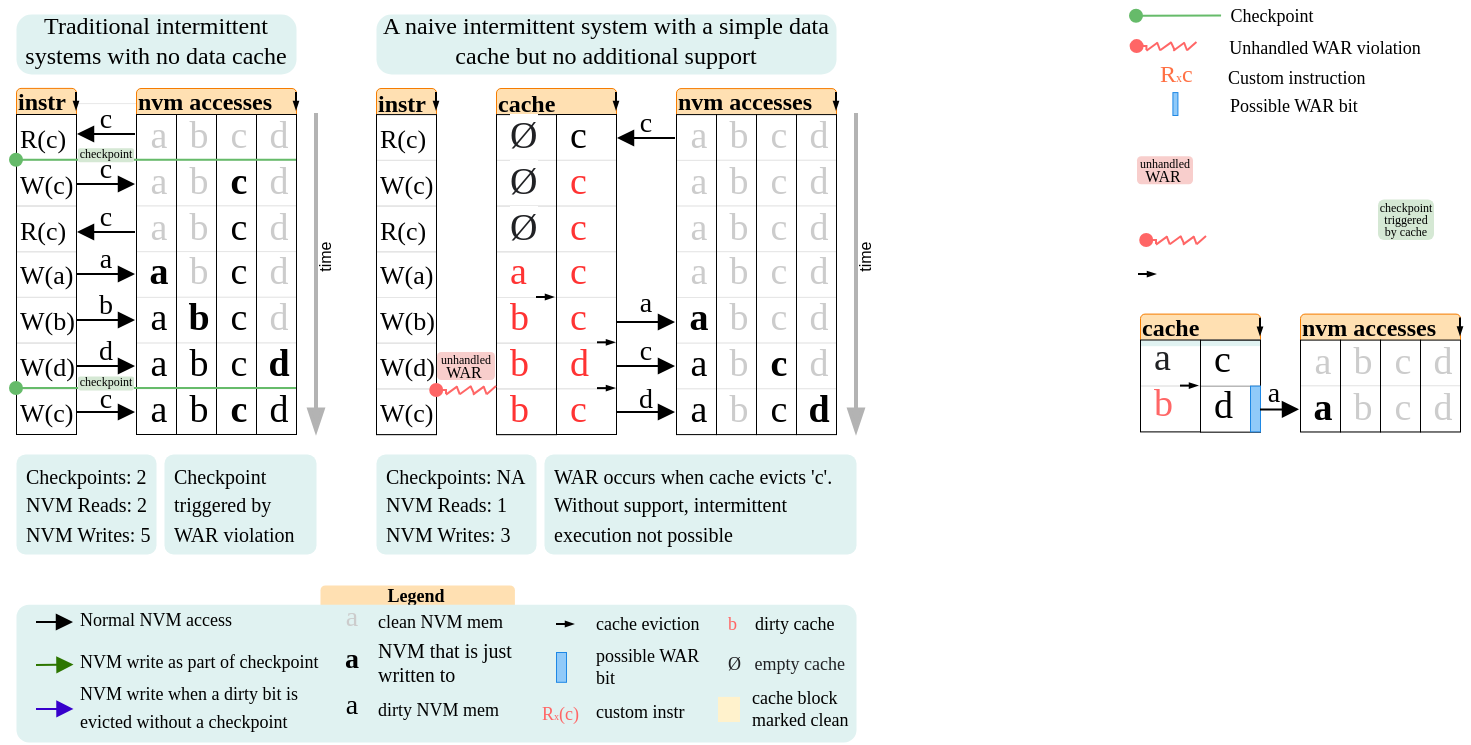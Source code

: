 <mxfile version="19.0.3" type="device" pages="3"><diagram id="bPNHJDhjxBT7nLsYIGl5" name="Problem Figure"><mxGraphModel dx="106" dy="67" grid="1" gridSize="10" guides="1" tooltips="1" connect="1" arrows="1" fold="1" page="1" pageScale="1" pageWidth="827" pageHeight="1169" math="0" shadow="0"><root><mxCell id="0"/><mxCell id="1" parent="0"/><mxCell id="YwajPb4CCNIpzv5UpMmM-6" value="&lt;b&gt;&lt;font style=&quot;font-size: 9px&quot;&gt;Legend&lt;/font&gt;&lt;/b&gt;" style="rounded=1;whiteSpace=wrap;html=1;glass=0;labelBackgroundColor=none;fontFamily=Linux Biolinum;fontSource=https%3A%2F%2Ffonts.googleapis.com%2Fcss%3Ffamily%3DLinux%2BBiolinum;fontSize=15;strokeColor=none;strokeWidth=0.5;fillColor=#FFE0B2;align=center;spacingLeft=-1;spacingBottom=0;spacingTop=-12;perimeterSpacing=0;sketch=0;" vertex="1" parent="1"><mxGeometry x="232" y="315.45" width="97.2" height="16.5" as="geometry"/></mxCell><mxCell id="xNTjhCNET6C6YUH2a8wr-6" value="&lt;font style=&quot;line-height: 120%; font-size: 13px;&quot;&gt;&lt;font face=&quot;Inconsolata&quot; data-font-src=&quot;https://fonts.googleapis.com/css?family=Inconsolata&quot; style=&quot;line-height: 1.19; font-size: 13px;&quot;&gt;R(&lt;font style=&quot;font-size: 13px;&quot;&gt;c)&lt;/font&gt;&lt;br style=&quot;&quot;&gt;W(c)&lt;br style=&quot;&quot;&gt;R(c)&lt;br style=&quot;&quot;&gt;W(a)&lt;br style=&quot;&quot;&gt;W(b)&lt;br style=&quot;&quot;&gt;W(d)&lt;br style=&quot;&quot;&gt;W&lt;font style=&quot;font-size: 13px;&quot;&gt;&lt;span style=&quot;&quot;&gt;(&lt;/span&gt;&lt;font style=&quot;font-size: 13px;&quot;&gt;c)&lt;/font&gt;&lt;br&gt;&lt;/font&gt;&lt;/font&gt;&lt;br style=&quot;font-size: 19px&quot;&gt;&lt;/font&gt;" style="rounded=0;whiteSpace=wrap;html=1;fontFamily=Linux Biolinum;fontSource=https%3A%2F%2Ffonts.googleapis.com%2Fcss%3Ffamily%3DLinux%2BBiolinum;align=left;verticalAlign=top;spacingTop=-7;fontSize=19;strokeWidth=0.5;fillColor=none;movable=1;resizable=1;rotatable=1;deletable=1;editable=1;connectable=1;" vertex="1" parent="1"><mxGeometry x="260" y="80" width="30" height="160" as="geometry"/></mxCell><mxCell id="xNTjhCNET6C6YUH2a8wr-5" value="" style="rounded=1;whiteSpace=wrap;html=1;glass=0;labelBackgroundColor=none;fontFamily=Linux Biolinum;fontSource=https%3A%2F%2Ffonts.googleapis.com%2Fcss%3Ffamily%3DLinux%2BBiolinum;strokeColor=none;strokeWidth=0.5;fillColor=#E0F2F1;arcSize=9;align=left;spacingLeft=3;" vertex="1" parent="1"><mxGeometry x="80" y="325.08" width="420" height="68.92" as="geometry"/></mxCell><mxCell id="reLabwpgebuHTcemAslV-7" value="" style="edgeStyle=orthogonalEdgeStyle;rounded=0;orthogonalLoop=1;jettySize=auto;html=1;fontSize=10;endArrow=blockThin;endFill=1;strokeWidth=0;" edge="1" parent="1" source="1-hag_9o2-efABHSs7Ln-141" target="2IVa3ZZ7iX3VMY9xlFPU-200"><mxGeometry relative="1" as="geometry"/></mxCell><mxCell id="1-hag_9o2-efABHSs7Ln-141" value="&lt;b style=&quot;&quot;&gt;&lt;font style=&quot;font-size: 12px;&quot;&gt;instr&lt;/font&gt;&lt;/b&gt;" style="rounded=1;whiteSpace=wrap;html=1;glass=0;labelBackgroundColor=none;fontFamily=Linux Biolinum;fontSource=https%3A%2F%2Ffonts.googleapis.com%2Fcss%3Ffamily%3DLinux%2BBiolinum;fontSize=15;strokeColor=#F57C00;strokeWidth=0.5;fillColor=#FFE0B2;align=left;spacingLeft=-1;spacingBottom=0;spacingTop=-4;perimeterSpacing=0;sketch=0;" parent="1" vertex="1"><mxGeometry x="80" y="66.95" width="30" height="15.05" as="geometry"/></mxCell><mxCell id="1-hag_9o2-efABHSs7Ln-9" value="" style="rounded=0;whiteSpace=wrap;html=1;strokeWidth=0.5;fillColor=none;" parent="1" vertex="1"><mxGeometry x="80" y="80" width="30" height="160" as="geometry"/></mxCell><mxCell id="1-hag_9o2-efABHSs7Ln-132" value="" style="group" parent="1" vertex="1" connectable="0"><mxGeometry x="80" y="80.05" width="30" height="159.95" as="geometry"/></mxCell><mxCell id="1-hag_9o2-efABHSs7Ln-50" value="" style="rounded=0;whiteSpace=wrap;html=1;strokeWidth=0.5;fillColor=none;strokeColor=#E6E6E6;" parent="1-hag_9o2-efABHSs7Ln-132" vertex="1"><mxGeometry width="30" height="22.85" as="geometry"/></mxCell><mxCell id="1-hag_9o2-efABHSs7Ln-51" value="" style="rounded=0;whiteSpace=wrap;html=1;strokeWidth=0.5;fillColor=none;strokeColor=#E6E6E6;" parent="1-hag_9o2-efABHSs7Ln-132" vertex="1"><mxGeometry y="22.85" width="30" height="22.85" as="geometry"/></mxCell><mxCell id="1-hag_9o2-efABHSs7Ln-52" value="" style="rounded=0;whiteSpace=wrap;html=1;strokeWidth=0.5;fillColor=none;strokeColor=#E6E6E6;" parent="1-hag_9o2-efABHSs7Ln-132" vertex="1"><mxGeometry y="45.7" width="30" height="22.85" as="geometry"/></mxCell><mxCell id="1-hag_9o2-efABHSs7Ln-53" value="" style="rounded=0;whiteSpace=wrap;html=1;strokeWidth=0.5;fillColor=none;strokeColor=#E6E6E6;" parent="1-hag_9o2-efABHSs7Ln-132" vertex="1"><mxGeometry y="68.55" width="30" height="22.85" as="geometry"/></mxCell><mxCell id="1-hag_9o2-efABHSs7Ln-54" value="" style="rounded=0;whiteSpace=wrap;html=1;strokeWidth=0.5;fillColor=none;strokeColor=#E6E6E6;" parent="1-hag_9o2-efABHSs7Ln-132" vertex="1"><mxGeometry y="91.4" width="30" height="22.85" as="geometry"/></mxCell><mxCell id="1-hag_9o2-efABHSs7Ln-55" value="" style="rounded=0;whiteSpace=wrap;html=1;strokeWidth=0.5;fillColor=none;strokeColor=#E6E6E6;" parent="1-hag_9o2-efABHSs7Ln-132" vertex="1"><mxGeometry y="114.25" width="30" height="22.85" as="geometry"/></mxCell><mxCell id="1-hag_9o2-efABHSs7Ln-56" value="" style="rounded=0;whiteSpace=wrap;html=1;strokeWidth=0.5;fillColor=none;strokeColor=#E6E6E6;" parent="1-hag_9o2-efABHSs7Ln-132" vertex="1"><mxGeometry y="137.1" width="30" height="22.85" as="geometry"/></mxCell><mxCell id="1-hag_9o2-efABHSs7Ln-131" value="" style="group" parent="1" vertex="1" connectable="0"><mxGeometry x="140" y="80" width="80" height="160" as="geometry"/></mxCell><mxCell id="1-hag_9o2-efABHSs7Ln-106" value="" style="group;fillColor=default;" parent="1-hag_9o2-efABHSs7Ln-131" vertex="1" connectable="0"><mxGeometry y="0.05" width="20" height="159.95" as="geometry"/></mxCell><mxCell id="1-hag_9o2-efABHSs7Ln-99" value="" style="rounded=0;whiteSpace=wrap;html=1;strokeWidth=0.5;fillColor=default;strokeColor=#E6E6E6;" parent="1-hag_9o2-efABHSs7Ln-106" vertex="1"><mxGeometry width="20" height="22.85" as="geometry"/></mxCell><mxCell id="1-hag_9o2-efABHSs7Ln-100" value="" style="rounded=0;whiteSpace=wrap;html=1;strokeWidth=0.5;fillColor=default;strokeColor=#E6E6E6;" parent="1-hag_9o2-efABHSs7Ln-106" vertex="1"><mxGeometry y="22.85" width="20" height="22.85" as="geometry"/></mxCell><mxCell id="1-hag_9o2-efABHSs7Ln-101" value="" style="rounded=0;whiteSpace=wrap;html=1;strokeWidth=0.5;fillColor=default;strokeColor=#E6E6E6;" parent="1-hag_9o2-efABHSs7Ln-106" vertex="1"><mxGeometry y="45.7" width="20" height="22.85" as="geometry"/></mxCell><mxCell id="1-hag_9o2-efABHSs7Ln-102" value="" style="rounded=0;whiteSpace=wrap;html=1;strokeWidth=0.5;fillColor=default;strokeColor=#E6E6E6;" parent="1-hag_9o2-efABHSs7Ln-106" vertex="1"><mxGeometry y="68.55" width="20" height="22.85" as="geometry"/></mxCell><mxCell id="1-hag_9o2-efABHSs7Ln-103" value="" style="rounded=0;whiteSpace=wrap;html=1;strokeWidth=0.5;fillColor=default;strokeColor=#E6E6E6;" parent="1-hag_9o2-efABHSs7Ln-106" vertex="1"><mxGeometry y="91.4" width="20" height="22.85" as="geometry"/></mxCell><mxCell id="1-hag_9o2-efABHSs7Ln-104" value="" style="rounded=0;whiteSpace=wrap;html=1;strokeWidth=0.5;fillColor=default;strokeColor=#E6E6E6;" parent="1-hag_9o2-efABHSs7Ln-106" vertex="1"><mxGeometry y="114.25" width="20" height="22.85" as="geometry"/></mxCell><mxCell id="1-hag_9o2-efABHSs7Ln-105" value="" style="rounded=0;whiteSpace=wrap;html=1;strokeWidth=0.5;fillColor=default;strokeColor=#E6E6E6;" parent="1-hag_9o2-efABHSs7Ln-106" vertex="1"><mxGeometry y="137.1" width="20" height="22.85" as="geometry"/></mxCell><mxCell id="1-hag_9o2-efABHSs7Ln-107" value="" style="group;fillColor=default;" parent="1-hag_9o2-efABHSs7Ln-131" vertex="1" connectable="0"><mxGeometry x="20" width="20" height="159.95" as="geometry"/></mxCell><mxCell id="1-hag_9o2-efABHSs7Ln-108" value="" style="rounded=0;whiteSpace=wrap;html=1;strokeWidth=0.5;fillColor=default;strokeColor=#E6E6E6;" parent="1-hag_9o2-efABHSs7Ln-107" vertex="1"><mxGeometry width="20" height="22.85" as="geometry"/></mxCell><mxCell id="1-hag_9o2-efABHSs7Ln-109" value="" style="rounded=0;whiteSpace=wrap;html=1;strokeWidth=0.5;fillColor=default;strokeColor=#E6E6E6;" parent="1-hag_9o2-efABHSs7Ln-107" vertex="1"><mxGeometry y="22.85" width="20" height="22.85" as="geometry"/></mxCell><mxCell id="1-hag_9o2-efABHSs7Ln-110" value="" style="rounded=0;whiteSpace=wrap;html=1;strokeWidth=0.5;fillColor=default;strokeColor=#E6E6E6;" parent="1-hag_9o2-efABHSs7Ln-107" vertex="1"><mxGeometry y="45.7" width="20" height="22.85" as="geometry"/></mxCell><mxCell id="1-hag_9o2-efABHSs7Ln-111" value="" style="rounded=0;whiteSpace=wrap;html=1;strokeWidth=0.5;fillColor=default;strokeColor=#E6E6E6;" parent="1-hag_9o2-efABHSs7Ln-107" vertex="1"><mxGeometry y="68.55" width="20" height="22.85" as="geometry"/></mxCell><mxCell id="1-hag_9o2-efABHSs7Ln-112" value="" style="rounded=0;whiteSpace=wrap;html=1;strokeWidth=0.5;fillColor=default;strokeColor=#E6E6E6;" parent="1-hag_9o2-efABHSs7Ln-107" vertex="1"><mxGeometry y="91.4" width="20" height="22.85" as="geometry"/></mxCell><mxCell id="1-hag_9o2-efABHSs7Ln-113" value="" style="rounded=0;whiteSpace=wrap;html=1;strokeWidth=0.5;fillColor=default;strokeColor=#E6E6E6;" parent="1-hag_9o2-efABHSs7Ln-107" vertex="1"><mxGeometry y="114.25" width="20" height="22.85" as="geometry"/></mxCell><mxCell id="1-hag_9o2-efABHSs7Ln-114" value="" style="rounded=0;whiteSpace=wrap;html=1;strokeWidth=0.5;fillColor=default;strokeColor=#E6E6E6;" parent="1-hag_9o2-efABHSs7Ln-107" vertex="1"><mxGeometry y="137.1" width="20" height="22.85" as="geometry"/></mxCell><mxCell id="1-hag_9o2-efABHSs7Ln-115" value="" style="group;fillColor=default;" parent="1-hag_9o2-efABHSs7Ln-131" vertex="1" connectable="0"><mxGeometry x="40" width="20" height="159.95" as="geometry"/></mxCell><mxCell id="1-hag_9o2-efABHSs7Ln-116" value="" style="rounded=0;whiteSpace=wrap;html=1;strokeWidth=0.5;fillColor=default;strokeColor=#E6E6E6;" parent="1-hag_9o2-efABHSs7Ln-115" vertex="1"><mxGeometry width="20" height="22.85" as="geometry"/></mxCell><mxCell id="1-hag_9o2-efABHSs7Ln-117" value="" style="rounded=0;whiteSpace=wrap;html=1;strokeWidth=0.5;fillColor=default;strokeColor=#E6E6E6;" parent="1-hag_9o2-efABHSs7Ln-115" vertex="1"><mxGeometry y="22.85" width="20" height="22.85" as="geometry"/></mxCell><mxCell id="1-hag_9o2-efABHSs7Ln-118" value="" style="rounded=0;whiteSpace=wrap;html=1;strokeWidth=0.5;fillColor=default;strokeColor=#E6E6E6;" parent="1-hag_9o2-efABHSs7Ln-115" vertex="1"><mxGeometry y="45.7" width="20" height="22.85" as="geometry"/></mxCell><mxCell id="1-hag_9o2-efABHSs7Ln-119" value="" style="rounded=0;whiteSpace=wrap;html=1;strokeWidth=0.5;fillColor=default;strokeColor=#E6E6E6;" parent="1-hag_9o2-efABHSs7Ln-115" vertex="1"><mxGeometry y="68.55" width="20" height="22.85" as="geometry"/></mxCell><mxCell id="1-hag_9o2-efABHSs7Ln-120" value="" style="rounded=0;whiteSpace=wrap;html=1;strokeWidth=0.5;fillColor=default;strokeColor=#E6E6E6;" parent="1-hag_9o2-efABHSs7Ln-115" vertex="1"><mxGeometry y="91.4" width="20" height="22.85" as="geometry"/></mxCell><mxCell id="1-hag_9o2-efABHSs7Ln-121" value="" style="rounded=0;whiteSpace=wrap;html=1;strokeWidth=0.5;fillColor=default;strokeColor=#E6E6E6;" parent="1-hag_9o2-efABHSs7Ln-115" vertex="1"><mxGeometry y="114.25" width="20" height="22.85" as="geometry"/></mxCell><mxCell id="1-hag_9o2-efABHSs7Ln-122" value="" style="rounded=0;whiteSpace=wrap;html=1;strokeWidth=0.5;fillColor=default;strokeColor=#E6E6E6;" parent="1-hag_9o2-efABHSs7Ln-115" vertex="1"><mxGeometry y="137.1" width="20" height="22.85" as="geometry"/></mxCell><mxCell id="1-hag_9o2-efABHSs7Ln-123" value="" style="group;fillColor=default;" parent="1-hag_9o2-efABHSs7Ln-131" vertex="1" connectable="0"><mxGeometry x="60" width="20" height="159.95" as="geometry"/></mxCell><mxCell id="1-hag_9o2-efABHSs7Ln-124" value="" style="rounded=0;whiteSpace=wrap;html=1;strokeWidth=0.5;fillColor=default;strokeColor=#E6E6E6;" parent="1-hag_9o2-efABHSs7Ln-123" vertex="1"><mxGeometry width="20" height="22.85" as="geometry"/></mxCell><mxCell id="1-hag_9o2-efABHSs7Ln-125" value="" style="rounded=0;whiteSpace=wrap;html=1;strokeWidth=0.5;fillColor=default;strokeColor=#E6E6E6;" parent="1-hag_9o2-efABHSs7Ln-123" vertex="1"><mxGeometry y="22.85" width="20" height="22.85" as="geometry"/></mxCell><mxCell id="1-hag_9o2-efABHSs7Ln-126" value="" style="rounded=0;whiteSpace=wrap;html=1;strokeWidth=0.5;fillColor=default;strokeColor=#E6E6E6;" parent="1-hag_9o2-efABHSs7Ln-123" vertex="1"><mxGeometry y="45.7" width="20" height="22.85" as="geometry"/></mxCell><mxCell id="1-hag_9o2-efABHSs7Ln-127" value="" style="rounded=0;whiteSpace=wrap;html=1;strokeWidth=0.5;fillColor=default;strokeColor=#E6E6E6;" parent="1-hag_9o2-efABHSs7Ln-123" vertex="1"><mxGeometry y="68.55" width="20" height="22.85" as="geometry"/></mxCell><mxCell id="1-hag_9o2-efABHSs7Ln-128" value="" style="rounded=0;whiteSpace=wrap;html=1;strokeWidth=0.5;fillColor=default;strokeColor=#E6E6E6;" parent="1-hag_9o2-efABHSs7Ln-123" vertex="1"><mxGeometry y="91.4" width="20" height="22.85" as="geometry"/></mxCell><mxCell id="1-hag_9o2-efABHSs7Ln-129" value="" style="rounded=0;whiteSpace=wrap;html=1;strokeWidth=0.5;fillColor=default;strokeColor=#E6E6E6;" parent="1-hag_9o2-efABHSs7Ln-123" vertex="1"><mxGeometry y="114.25" width="20" height="22.85" as="geometry"/></mxCell><mxCell id="1-hag_9o2-efABHSs7Ln-130" value="" style="rounded=0;whiteSpace=wrap;html=1;strokeWidth=0.5;fillColor=default;strokeColor=#E6E6E6;" parent="1-hag_9o2-efABHSs7Ln-123" vertex="1"><mxGeometry y="137.1" width="20" height="22.85" as="geometry"/></mxCell><mxCell id="1-hag_9o2-efABHSs7Ln-64" value="" style="rounded=0;whiteSpace=wrap;html=1;strokeWidth=0.5;fillColor=none;strokeColor=#E6E6E6;" parent="1" vertex="1"><mxGeometry x="80" y="80.05" width="30" height="22.85" as="geometry"/></mxCell><mxCell id="1-hag_9o2-efABHSs7Ln-65" value="" style="rounded=0;whiteSpace=wrap;html=1;strokeWidth=0.5;fillColor=none;strokeColor=#E6E6E6;" parent="1" vertex="1"><mxGeometry x="80" y="102.9" width="30" height="22.85" as="geometry"/></mxCell><mxCell id="1-hag_9o2-efABHSs7Ln-66" value="" style="rounded=0;whiteSpace=wrap;html=1;strokeWidth=0.5;fillColor=none;strokeColor=#E6E6E6;" parent="1" vertex="1"><mxGeometry x="80" y="125.75" width="30" height="22.85" as="geometry"/></mxCell><mxCell id="1-hag_9o2-efABHSs7Ln-67" value="" style="rounded=0;whiteSpace=wrap;html=1;strokeWidth=0.5;fillColor=none;strokeColor=#E6E6E6;" parent="1" vertex="1"><mxGeometry x="80" y="148.6" width="30" height="22.85" as="geometry"/></mxCell><mxCell id="1-hag_9o2-efABHSs7Ln-68" value="" style="rounded=0;whiteSpace=wrap;html=1;strokeWidth=0.5;fillColor=none;strokeColor=#E6E6E6;" parent="1" vertex="1"><mxGeometry x="80" y="171.45" width="30" height="22.85" as="geometry"/></mxCell><mxCell id="1-hag_9o2-efABHSs7Ln-69" value="" style="rounded=0;whiteSpace=wrap;html=1;strokeWidth=0.5;fillColor=none;strokeColor=#E6E6E6;" parent="1" vertex="1"><mxGeometry x="80" y="194.3" width="30" height="22.85" as="geometry"/></mxCell><mxCell id="1-hag_9o2-efABHSs7Ln-70" value="" style="rounded=0;whiteSpace=wrap;html=1;strokeWidth=0.5;fillColor=none;strokeColor=#E6E6E6;" parent="1" vertex="1"><mxGeometry x="80" y="217.15" width="30" height="22.85" as="geometry"/></mxCell><mxCell id="2IVa3ZZ7iX3VMY9xlFPU-193" value="nvm" style="text;html=1;strokeColor=none;fillColor=none;align=left;verticalAlign=middle;whiteSpace=wrap;rounded=0;fontFamily=Linux Biolinum;fontSource=https%3A%2F%2Ffonts.googleapis.com%2Fcss%3Ffamily%3DLinux%2BBiolinum;fontSize=15;spacing=0;fontStyle=1" parent="1" vertex="1"><mxGeometry x="140" y="60" width="30" height="20" as="geometry"/></mxCell><mxCell id="2IVa3ZZ7iX3VMY9xlFPU-203" value="" style="endArrow=none;html=1;fontFamily=Inconsolata;fontSize=15;endFill=0;startArrow=block;startFill=1;" parent="1" edge="1"><mxGeometry width="50" height="50" relative="1" as="geometry"><mxPoint x="110.5" y="90" as="sourcePoint"/><mxPoint x="139.5" y="90" as="targetPoint"/></mxGeometry></mxCell><mxCell id="1-hag_9o2-efABHSs7Ln-2" value="" style="endArrow=none;html=1;fontFamily=Inconsolata;fontSize=15;endFill=0;startArrow=block;startFill=1;" parent="1" edge="1"><mxGeometry width="50" height="50" relative="1" as="geometry"><mxPoint x="139.5" y="115" as="sourcePoint"/><mxPoint x="110" y="115" as="targetPoint"/></mxGeometry></mxCell><mxCell id="1-hag_9o2-efABHSs7Ln-3" value="" style="endArrow=none;html=1;fontFamily=Inconsolata;fontSize=15;endFill=0;startArrow=block;startFill=1;" parent="1" edge="1"><mxGeometry width="50" height="50" relative="1" as="geometry"><mxPoint x="110.5" y="139" as="sourcePoint"/><mxPoint x="139.5" y="139" as="targetPoint"/></mxGeometry></mxCell><mxCell id="1-hag_9o2-efABHSs7Ln-4" value="" style="endArrow=none;html=1;fontFamily=Inconsolata;fontSize=15;endFill=0;startArrow=block;startFill=1;" parent="1" edge="1"><mxGeometry width="50" height="50" relative="1" as="geometry"><mxPoint x="139.5" y="160" as="sourcePoint"/><mxPoint x="110" y="160" as="targetPoint"/></mxGeometry></mxCell><mxCell id="1-hag_9o2-efABHSs7Ln-5" value="" style="endArrow=none;html=1;fontFamily=Inconsolata;fontSize=15;endFill=0;startArrow=block;startFill=1;" parent="1" edge="1"><mxGeometry width="50" height="50" relative="1" as="geometry"><mxPoint x="139.5" y="183" as="sourcePoint"/><mxPoint x="110" y="183" as="targetPoint"/></mxGeometry></mxCell><mxCell id="1-hag_9o2-efABHSs7Ln-6" value="" style="endArrow=none;html=1;fontFamily=Inconsolata;fontSize=15;endFill=0;startArrow=block;startFill=1;" parent="1" edge="1"><mxGeometry width="50" height="50" relative="1" as="geometry"><mxPoint x="139.5" y="206" as="sourcePoint"/><mxPoint x="110" y="206" as="targetPoint"/></mxGeometry></mxCell><mxCell id="1-hag_9o2-efABHSs7Ln-7" value="" style="endArrow=none;html=1;fontFamily=Inconsolata;fontSize=15;endFill=0;startArrow=block;startFill=1;" parent="1" edge="1"><mxGeometry width="50" height="50" relative="1" as="geometry"><mxPoint x="139.5" y="229" as="sourcePoint"/><mxPoint x="110" y="229" as="targetPoint"/></mxGeometry></mxCell><mxCell id="1-hag_9o2-efABHSs7Ln-140" value="Traditional intermittent systems with no data cache" style="rounded=1;html=1;glass=0;labelBackgroundColor=none;fontFamily=Linux Biolinum;fontSource=https%3A%2F%2Ffonts.googleapis.com%2Fcss%3Ffamily%3DLinux%2BBiolinum;strokeColor=none;strokeWidth=0.5;fillColor=#E0F2F1;arcSize=25;spacing=2;whiteSpace=wrap;verticalAlign=bottom;" parent="1" vertex="1"><mxGeometry x="80" y="30" width="140" height="30" as="geometry"/></mxCell><mxCell id="1-hag_9o2-efABHSs7Ln-146" value="&lt;b&gt;&lt;font style=&quot;font-size: 12px;&quot;&gt;nvm accesses&lt;/font&gt;&lt;/b&gt;" style="rounded=1;whiteSpace=wrap;html=1;glass=0;labelBackgroundColor=none;fontFamily=Linux Biolinum;fontSource=https%3A%2F%2Ffonts.googleapis.com%2Fcss%3Ffamily%3DLinux%2BBiolinum;fontSize=15;strokeColor=#F57C00;strokeWidth=0.5;fillColor=#FFE0B2;align=left;spacingLeft=-1;spacingBottom=0;spacingTop=-5;perimeterSpacing=0;sketch=0;" parent="1" vertex="1"><mxGeometry x="140" y="67" width="80" height="15.05" as="geometry"/></mxCell><mxCell id="1-hag_9o2-efABHSs7Ln-149" value="" style="rounded=0;whiteSpace=wrap;html=1;glass=0;labelBackgroundColor=none;fontFamily=Linux Biolinum;fontSource=https%3A%2F%2Ffonts.googleapis.com%2Fcss%3Ffamily%3DLinux%2BBiolinum;fontSize=13;strokeColor=none;strokeWidth=0.5;fillColor=#FFFFFF;" parent="1" vertex="1"><mxGeometry x="140" y="80" width="80" height="3" as="geometry"/></mxCell><mxCell id="1-hag_9o2-efABHSs7Ln-145" value="" style="group;fontFamily=Linux Biolinum;fontSource=https%3A%2F%2Ffonts.googleapis.com%2Fcss%3Ffamily%3DLinux%2BBiolinum;" parent="1" vertex="1" connectable="0"><mxGeometry x="80" y="80" width="140" height="160" as="geometry"/></mxCell><mxCell id="1-hag_9o2-efABHSs7Ln-143" value="" style="rounded=0;whiteSpace=wrap;html=1;glass=0;labelBackgroundColor=none;fontFamily=Linux Biolinum;fontSource=https%3A%2F%2Ffonts.googleapis.com%2Fcss%3Ffamily%3DLinux%2BBiolinum;fontSize=13;strokeColor=none;strokeWidth=0.5;fillColor=default;" parent="1-hag_9o2-efABHSs7Ln-145" vertex="1"><mxGeometry width="30" height="3" as="geometry"/></mxCell><mxCell id="1-hag_9o2-efABHSs7Ln-137" value="" style="group;movable=1;resizable=1;rotatable=1;deletable=1;editable=1;connectable=1;fillColor=none;strokeWidth=1;" parent="1-hag_9o2-efABHSs7Ln-145" vertex="1" connectable="0"><mxGeometry width="140" height="160" as="geometry"/></mxCell><mxCell id="2IVa3ZZ7iX3VMY9xlFPU-199" value="&lt;font style=&quot;font-size: 19px&quot;&gt;&lt;font color=&quot;#cccccc&quot;&gt;c&lt;/font&gt;&lt;br&gt;&lt;b&gt;c&lt;/b&gt;&lt;br&gt;c&lt;br&gt;c&lt;br&gt;c&lt;br&gt;c&lt;br&gt;&lt;b&gt;c&lt;/b&gt;&lt;br style=&quot;font-size: 19px&quot;&gt;&lt;/font&gt;" style="rounded=0;whiteSpace=wrap;html=1;fontFamily=Inconsolata;align=center;verticalAlign=top;spacingTop=-7;spacingLeft=3;fontSize=19;fillColor=none;movable=1;resizable=1;rotatable=1;deletable=1;editable=1;connectable=1;strokeWidth=0.5;" parent="1-hag_9o2-efABHSs7Ln-137" vertex="1"><mxGeometry x="100" width="20" height="160" as="geometry"/></mxCell><mxCell id="2IVa3ZZ7iX3VMY9xlFPU-197" value="&lt;font style=&quot;font-size: 19px&quot;&gt;&lt;font color=&quot;#cccccc&quot;&gt;a&lt;/font&gt;&lt;br&gt;&lt;font color=&quot;#cccccc&quot;&gt;a&lt;/font&gt;&lt;br&gt;&lt;font color=&quot;#cccccc&quot;&gt;a&lt;/font&gt;&lt;br&gt;&lt;b&gt;a&lt;/b&gt;&lt;br&gt;a&lt;br&gt;a&lt;br&gt;a&lt;br style=&quot;font-size: 19px&quot;&gt;&lt;/font&gt;" style="rounded=0;whiteSpace=wrap;html=1;fontFamily=Inconsolata;align=center;verticalAlign=top;spacingTop=-7;spacingLeft=3;fontSize=19;fillColor=none;movable=1;resizable=1;rotatable=1;deletable=1;editable=1;connectable=1;strokeWidth=0.5;" parent="1-hag_9o2-efABHSs7Ln-137" vertex="1"><mxGeometry x="60" width="20" height="160" as="geometry"/></mxCell><mxCell id="2IVa3ZZ7iX3VMY9xlFPU-198" value="&lt;font style=&quot;font-size: 19px&quot;&gt;&lt;font color=&quot;#cccccc&quot;&gt;b&lt;/font&gt;&lt;br&gt;&lt;font color=&quot;#cccccc&quot;&gt;b&lt;/font&gt;&lt;br&gt;&lt;font color=&quot;#cccccc&quot;&gt;b&lt;/font&gt;&lt;br&gt;&lt;font color=&quot;#cccccc&quot;&gt;b&lt;/font&gt;&lt;br&gt;&lt;b&gt;b&lt;/b&gt;&lt;br&gt;b&lt;br&gt;b&lt;br style=&quot;font-size: 19px&quot;&gt;&lt;/font&gt;" style="rounded=0;whiteSpace=wrap;html=1;fontFamily=Inconsolata;align=center;verticalAlign=top;spacingTop=-7;spacingLeft=3;fontSize=19;fillColor=none;movable=1;resizable=1;rotatable=1;deletable=1;editable=1;connectable=1;strokeWidth=0.5;" parent="1-hag_9o2-efABHSs7Ln-137" vertex="1"><mxGeometry x="80" width="20" height="160" as="geometry"/></mxCell><mxCell id="2IVa3ZZ7iX3VMY9xlFPU-200" value="&lt;font style=&quot;font-size: 19px&quot;&gt;&lt;font color=&quot;#cccccc&quot;&gt;d&lt;/font&gt;&lt;br&gt;&lt;font color=&quot;#cccccc&quot;&gt;d&lt;/font&gt;&lt;br&gt;&lt;font color=&quot;#cccccc&quot;&gt;d&lt;/font&gt;&lt;br&gt;&lt;font color=&quot;#cccccc&quot;&gt;d&lt;/font&gt;&lt;br&gt;&lt;font color=&quot;#cccccc&quot;&gt;d&lt;/font&gt;&lt;br&gt;&lt;b&gt;d&lt;br&gt;&lt;/b&gt;d&lt;br style=&quot;font-size: 19px&quot;&gt;&lt;/font&gt;" style="rounded=0;whiteSpace=wrap;html=1;fontFamily=Inconsolata;align=center;verticalAlign=top;spacingTop=-7;spacingLeft=3;fontSize=19;fillColor=none;movable=1;resizable=1;rotatable=1;deletable=1;editable=1;connectable=1;strokeWidth=0.5;" parent="1-hag_9o2-efABHSs7Ln-137" vertex="1"><mxGeometry x="120" width="20" height="160" as="geometry"/></mxCell><mxCell id="2IVa3ZZ7iX3VMY9xlFPU-190" value="&lt;font style=&quot;line-height: 120%; font-size: 13px;&quot;&gt;&lt;font face=&quot;Inconsolata&quot; data-font-src=&quot;https://fonts.googleapis.com/css?family=Inconsolata&quot; style=&quot;line-height: 1.19; font-size: 13px;&quot;&gt;R(&lt;font style=&quot;font-size: 13px;&quot;&gt;c)&lt;/font&gt;&lt;br style=&quot;&quot;&gt;W(c)&lt;br style=&quot;&quot;&gt;R(c)&lt;br style=&quot;&quot;&gt;W(a)&lt;br style=&quot;&quot;&gt;W(b)&lt;br style=&quot;&quot;&gt;W(d)&lt;br style=&quot;&quot;&gt;W&lt;font style=&quot;font-size: 13px;&quot;&gt;&lt;span style=&quot;&quot;&gt;(&lt;/span&gt;&lt;font style=&quot;font-size: 13px;&quot;&gt;c)&lt;/font&gt;&lt;br&gt;&lt;/font&gt;&lt;/font&gt;&lt;br style=&quot;font-size: 19px&quot;&gt;&lt;/font&gt;" style="rounded=0;whiteSpace=wrap;html=1;fontFamily=Linux Biolinum;fontSource=https%3A%2F%2Ffonts.googleapis.com%2Fcss%3Ffamily%3DLinux%2BBiolinum;align=left;verticalAlign=top;spacingTop=-7;fontSize=19;strokeWidth=0.5;fillColor=none;movable=1;resizable=1;rotatable=1;deletable=1;editable=1;connectable=1;" parent="1-hag_9o2-efABHSs7Ln-137" vertex="1"><mxGeometry width="30" height="160" as="geometry"/></mxCell><mxCell id="FvU8tDfJ1UEd_awbB6vh-2" value="c" style="text;html=1;strokeColor=none;fillColor=none;align=center;verticalAlign=middle;whiteSpace=wrap;rounded=0;fontFamily=Inconsolata;fontSize=14;fontColor=#000000;" vertex="1" parent="1-hag_9o2-efABHSs7Ln-137"><mxGeometry x="30" y="42.0" width="30" height="20" as="geometry"/></mxCell><mxCell id="2IVa3ZZ7iX3VMY9xlFPU-213" value="" style="endArrow=none;html=1;fontFamily=Inconsolata;fontSize=12;fontColor=#66FF66;strokeColor=#66BB6A;sketch=0;shadow=0;spacingTop=0;spacing=2;spacingLeft=0;targetPerimeterSpacing=0;startArrow=oval;startFill=1;" parent="1" edge="1"><mxGeometry width="50" height="50" relative="1" as="geometry"><mxPoint x="80" y="102.9" as="sourcePoint"/><mxPoint x="220" y="102.9" as="targetPoint"/></mxGeometry></mxCell><mxCell id="1-hag_9o2-efABHSs7Ln-138" value="" style="endArrow=none;html=1;fontFamily=Inconsolata;fontSize=12;fontColor=#66FF66;strokeColor=#66BB6A;sketch=0;shadow=0;spacingTop=0;spacing=2;spacingLeft=0;targetPerimeterSpacing=0;startArrow=oval;startFill=1;" parent="1" edge="1"><mxGeometry width="50" height="50" relative="1" as="geometry"><mxPoint x="80" y="217.0" as="sourcePoint"/><mxPoint x="220" y="217.0" as="targetPoint"/></mxGeometry></mxCell><mxCell id="-D2JNLDgf_xUEX4Gj735-107" value="&lt;b&gt;&lt;font style=&quot;font-size: 12px;&quot;&gt;instr&lt;/font&gt;&lt;/b&gt;" style="rounded=1;whiteSpace=wrap;html=1;glass=0;labelBackgroundColor=none;fontFamily=Linux Biolinum;fontSource=https%3A%2F%2Ffonts.googleapis.com%2Fcss%3Ffamily%3DLinux%2BBiolinum;fontSize=15;strokeColor=#F57C00;strokeWidth=0.5;fillColor=#FFE0B2;align=left;spacingLeft=-1;spacingBottom=0;spacingTop=-4;perimeterSpacing=0;sketch=0;" parent="1" vertex="1"><mxGeometry x="260" y="67" width="30" height="15.05" as="geometry"/></mxCell><mxCell id="-D2JNLDgf_xUEX4Gj735-108" value="" style="rounded=0;whiteSpace=wrap;html=1;strokeWidth=0.5;fillColor=none;" parent="1" vertex="1"><mxGeometry x="260" y="80.05" width="30" height="160" as="geometry"/></mxCell><mxCell id="-D2JNLDgf_xUEX4Gj735-109" value="" style="group" parent="1" vertex="1" connectable="0"><mxGeometry x="260" y="80.1" width="30" height="159.95" as="geometry"/></mxCell><mxCell id="-D2JNLDgf_xUEX4Gj735-110" value="" style="rounded=0;whiteSpace=wrap;html=1;strokeWidth=0.5;fillColor=none;strokeColor=#E6E6E6;" parent="-D2JNLDgf_xUEX4Gj735-109" vertex="1"><mxGeometry width="30" height="22.85" as="geometry"/></mxCell><mxCell id="-D2JNLDgf_xUEX4Gj735-111" value="" style="rounded=0;whiteSpace=wrap;html=1;strokeWidth=0.5;fillColor=none;strokeColor=#E6E6E6;" parent="-D2JNLDgf_xUEX4Gj735-109" vertex="1"><mxGeometry y="22.85" width="30" height="22.85" as="geometry"/></mxCell><mxCell id="-D2JNLDgf_xUEX4Gj735-112" value="" style="rounded=0;whiteSpace=wrap;html=1;strokeWidth=0.5;fillColor=none;strokeColor=#E6E6E6;" parent="-D2JNLDgf_xUEX4Gj735-109" vertex="1"><mxGeometry y="45.7" width="30" height="22.85" as="geometry"/></mxCell><mxCell id="-D2JNLDgf_xUEX4Gj735-113" value="" style="rounded=0;whiteSpace=wrap;html=1;strokeWidth=0.5;fillColor=none;strokeColor=#E6E6E6;" parent="-D2JNLDgf_xUEX4Gj735-109" vertex="1"><mxGeometry y="68.55" width="30" height="22.85" as="geometry"/></mxCell><mxCell id="-D2JNLDgf_xUEX4Gj735-114" value="" style="rounded=0;whiteSpace=wrap;html=1;strokeWidth=0.5;fillColor=none;strokeColor=#E6E6E6;" parent="-D2JNLDgf_xUEX4Gj735-109" vertex="1"><mxGeometry y="91.4" width="30" height="22.85" as="geometry"/></mxCell><mxCell id="-D2JNLDgf_xUEX4Gj735-115" value="" style="rounded=0;whiteSpace=wrap;html=1;strokeWidth=0.5;fillColor=none;strokeColor=#E6E6E6;" parent="-D2JNLDgf_xUEX4Gj735-109" vertex="1"><mxGeometry y="114.25" width="30" height="22.85" as="geometry"/></mxCell><mxCell id="-D2JNLDgf_xUEX4Gj735-116" value="" style="rounded=0;whiteSpace=wrap;html=1;strokeWidth=0.5;fillColor=none;strokeColor=#E6E6E6;" parent="-D2JNLDgf_xUEX4Gj735-109" vertex="1"><mxGeometry y="137.1" width="30" height="22.85" as="geometry"/></mxCell><mxCell id="-D2JNLDgf_xUEX4Gj735-117" value="" style="rounded=0;whiteSpace=wrap;html=1;strokeWidth=0.5;fillColor=none;strokeColor=#E6E6E6;" parent="1" vertex="1"><mxGeometry x="260" y="80.1" width="30" height="22.85" as="geometry"/></mxCell><mxCell id="-D2JNLDgf_xUEX4Gj735-118" value="" style="rounded=0;whiteSpace=wrap;html=1;strokeWidth=0.5;fillColor=none;strokeColor=#E6E6E6;" parent="1" vertex="1"><mxGeometry x="260" y="102.95" width="30" height="22.85" as="geometry"/></mxCell><mxCell id="-D2JNLDgf_xUEX4Gj735-119" value="" style="rounded=0;whiteSpace=wrap;html=1;strokeWidth=0.5;fillColor=none;strokeColor=#E6E6E6;" parent="1" vertex="1"><mxGeometry x="260" y="125.8" width="30" height="22.85" as="geometry"/></mxCell><mxCell id="-D2JNLDgf_xUEX4Gj735-120" value="" style="rounded=0;whiteSpace=wrap;html=1;strokeWidth=0.5;fillColor=none;strokeColor=#E6E6E6;" parent="1" vertex="1"><mxGeometry x="260" y="148.65" width="30" height="22.85" as="geometry"/></mxCell><mxCell id="-D2JNLDgf_xUEX4Gj735-121" value="" style="rounded=0;whiteSpace=wrap;html=1;strokeWidth=0.5;fillColor=none;strokeColor=#E6E6E6;" parent="1" vertex="1"><mxGeometry x="260" y="171.5" width="30" height="22.85" as="geometry"/></mxCell><mxCell id="-D2JNLDgf_xUEX4Gj735-122" value="" style="rounded=0;whiteSpace=wrap;html=1;strokeWidth=0.5;fillColor=none;strokeColor=#E6E6E6;" parent="1" vertex="1"><mxGeometry x="260" y="194.35" width="30" height="22.85" as="geometry"/></mxCell><mxCell id="-D2JNLDgf_xUEX4Gj735-123" value="" style="rounded=0;whiteSpace=wrap;html=1;strokeWidth=0.5;fillColor=none;strokeColor=#E6E6E6;" parent="1" vertex="1"><mxGeometry x="260" y="217.2" width="30" height="22.85" as="geometry"/></mxCell><mxCell id="-D2JNLDgf_xUEX4Gj735-124" value="" style="rounded=0;whiteSpace=wrap;html=1;glass=0;labelBackgroundColor=none;fontFamily=Linux Biolinum;fontSource=https%3A%2F%2Ffonts.googleapis.com%2Fcss%3Ffamily%3DLinux%2BBiolinum;fontSize=13;strokeColor=none;strokeWidth=0.5;fillColor=default;" parent="1" vertex="1"><mxGeometry x="260" y="80.05" width="30" height="3" as="geometry"/></mxCell><mxCell id="-D2JNLDgf_xUEX4Gj735-125" value="&lt;font style=&quot;line-height: 120%&quot;&gt;&lt;font style=&quot;font-family: Inconsolata; font-size: 13px;&quot;&gt;&lt;br&gt;&lt;/font&gt;&lt;/font&gt;" style="rounded=0;whiteSpace=wrap;html=1;fontFamily=Linux Biolinum;fontSource=https%3A%2F%2Ffonts.googleapis.com%2Fcss%3Ffamily%3DLinux%2BBiolinum;align=left;verticalAlign=top;spacingTop=-7;fontSize=19;strokeWidth=0.5;fillColor=none;movable=1;resizable=1;rotatable=1;deletable=1;editable=1;connectable=1;" parent="1" vertex="1"><mxGeometry x="260" y="80.05" width="30" height="160" as="geometry"/></mxCell><mxCell id="-D2JNLDgf_xUEX4Gj735-126" value="" style="group" parent="1" vertex="1" connectable="0"><mxGeometry x="410" y="80.05" width="80" height="160" as="geometry"/></mxCell><mxCell id="-D2JNLDgf_xUEX4Gj735-127" value="" style="group;fillColor=default;" parent="-D2JNLDgf_xUEX4Gj735-126" vertex="1" connectable="0"><mxGeometry y="0.05" width="20" height="159.95" as="geometry"/></mxCell><mxCell id="-D2JNLDgf_xUEX4Gj735-128" value="" style="rounded=0;whiteSpace=wrap;html=1;strokeWidth=0.5;fillColor=default;strokeColor=#E6E6E6;" parent="-D2JNLDgf_xUEX4Gj735-127" vertex="1"><mxGeometry width="20" height="22.85" as="geometry"/></mxCell><mxCell id="-D2JNLDgf_xUEX4Gj735-129" value="" style="rounded=0;whiteSpace=wrap;html=1;strokeWidth=0.5;fillColor=default;strokeColor=#E6E6E6;" parent="-D2JNLDgf_xUEX4Gj735-127" vertex="1"><mxGeometry y="22.85" width="20" height="22.85" as="geometry"/></mxCell><mxCell id="-D2JNLDgf_xUEX4Gj735-130" value="" style="rounded=0;whiteSpace=wrap;html=1;strokeWidth=0.5;fillColor=default;strokeColor=#E6E6E6;" parent="-D2JNLDgf_xUEX4Gj735-127" vertex="1"><mxGeometry y="45.7" width="20" height="22.85" as="geometry"/></mxCell><mxCell id="-D2JNLDgf_xUEX4Gj735-131" value="" style="rounded=0;whiteSpace=wrap;html=1;strokeWidth=0.5;fillColor=default;strokeColor=#E6E6E6;" parent="-D2JNLDgf_xUEX4Gj735-127" vertex="1"><mxGeometry y="68.55" width="20" height="22.85" as="geometry"/></mxCell><mxCell id="-D2JNLDgf_xUEX4Gj735-132" value="" style="rounded=0;whiteSpace=wrap;html=1;strokeWidth=0.5;fillColor=default;strokeColor=#E6E6E6;" parent="-D2JNLDgf_xUEX4Gj735-127" vertex="1"><mxGeometry y="91.4" width="20" height="22.85" as="geometry"/></mxCell><mxCell id="-D2JNLDgf_xUEX4Gj735-133" value="" style="rounded=0;whiteSpace=wrap;html=1;strokeWidth=0.5;fillColor=default;strokeColor=#E6E6E6;" parent="-D2JNLDgf_xUEX4Gj735-127" vertex="1"><mxGeometry y="114.25" width="20" height="22.85" as="geometry"/></mxCell><mxCell id="-D2JNLDgf_xUEX4Gj735-134" value="" style="rounded=0;whiteSpace=wrap;html=1;strokeWidth=0.5;fillColor=default;strokeColor=#E6E6E6;" parent="-D2JNLDgf_xUEX4Gj735-127" vertex="1"><mxGeometry y="137.1" width="20" height="22.85" as="geometry"/></mxCell><mxCell id="-D2JNLDgf_xUEX4Gj735-135" value="" style="group;fillColor=default;" parent="-D2JNLDgf_xUEX4Gj735-126" vertex="1" connectable="0"><mxGeometry x="20" width="20" height="159.95" as="geometry"/></mxCell><mxCell id="-D2JNLDgf_xUEX4Gj735-136" value="" style="rounded=0;whiteSpace=wrap;html=1;strokeWidth=0.5;fillColor=default;strokeColor=#E6E6E6;" parent="-D2JNLDgf_xUEX4Gj735-135" vertex="1"><mxGeometry width="20" height="22.85" as="geometry"/></mxCell><mxCell id="-D2JNLDgf_xUEX4Gj735-137" value="" style="rounded=0;whiteSpace=wrap;html=1;strokeWidth=0.5;fillColor=default;strokeColor=#E6E6E6;" parent="-D2JNLDgf_xUEX4Gj735-135" vertex="1"><mxGeometry y="22.85" width="20" height="22.85" as="geometry"/></mxCell><mxCell id="-D2JNLDgf_xUEX4Gj735-138" value="" style="rounded=0;whiteSpace=wrap;html=1;strokeWidth=0.5;fillColor=default;strokeColor=#E6E6E6;" parent="-D2JNLDgf_xUEX4Gj735-135" vertex="1"><mxGeometry y="45.7" width="20" height="22.85" as="geometry"/></mxCell><mxCell id="-D2JNLDgf_xUEX4Gj735-139" value="" style="rounded=0;whiteSpace=wrap;html=1;strokeWidth=0.5;fillColor=default;strokeColor=#E6E6E6;" parent="-D2JNLDgf_xUEX4Gj735-135" vertex="1"><mxGeometry y="68.55" width="20" height="22.85" as="geometry"/></mxCell><mxCell id="-D2JNLDgf_xUEX4Gj735-140" value="" style="rounded=0;whiteSpace=wrap;html=1;strokeWidth=0.5;fillColor=default;strokeColor=#E6E6E6;" parent="-D2JNLDgf_xUEX4Gj735-135" vertex="1"><mxGeometry y="91.4" width="20" height="22.85" as="geometry"/></mxCell><mxCell id="-D2JNLDgf_xUEX4Gj735-141" value="" style="rounded=0;whiteSpace=wrap;html=1;strokeWidth=0.5;fillColor=default;strokeColor=#E6E6E6;" parent="-D2JNLDgf_xUEX4Gj735-135" vertex="1"><mxGeometry y="114.25" width="20" height="22.85" as="geometry"/></mxCell><mxCell id="-D2JNLDgf_xUEX4Gj735-142" value="" style="rounded=0;whiteSpace=wrap;html=1;strokeWidth=0.5;fillColor=default;strokeColor=#E6E6E6;" parent="-D2JNLDgf_xUEX4Gj735-135" vertex="1"><mxGeometry y="137.1" width="20" height="22.85" as="geometry"/></mxCell><mxCell id="-D2JNLDgf_xUEX4Gj735-143" value="" style="group;fillColor=default;" parent="-D2JNLDgf_xUEX4Gj735-126" vertex="1" connectable="0"><mxGeometry x="40" width="20" height="159.95" as="geometry"/></mxCell><mxCell id="-D2JNLDgf_xUEX4Gj735-144" value="" style="rounded=0;whiteSpace=wrap;html=1;strokeWidth=0.5;fillColor=default;strokeColor=#E6E6E6;" parent="-D2JNLDgf_xUEX4Gj735-143" vertex="1"><mxGeometry width="20" height="22.85" as="geometry"/></mxCell><mxCell id="-D2JNLDgf_xUEX4Gj735-145" value="" style="rounded=0;whiteSpace=wrap;html=1;strokeWidth=0.5;fillColor=default;strokeColor=#E6E6E6;" parent="-D2JNLDgf_xUEX4Gj735-143" vertex="1"><mxGeometry y="22.85" width="20" height="22.85" as="geometry"/></mxCell><mxCell id="-D2JNLDgf_xUEX4Gj735-146" value="" style="rounded=0;whiteSpace=wrap;html=1;strokeWidth=0.5;fillColor=default;strokeColor=#E6E6E6;" parent="-D2JNLDgf_xUEX4Gj735-143" vertex="1"><mxGeometry y="45.7" width="20" height="22.85" as="geometry"/></mxCell><mxCell id="-D2JNLDgf_xUEX4Gj735-147" value="" style="rounded=0;whiteSpace=wrap;html=1;strokeWidth=0.5;fillColor=default;strokeColor=#E6E6E6;" parent="-D2JNLDgf_xUEX4Gj735-143" vertex="1"><mxGeometry y="68.55" width="20" height="22.85" as="geometry"/></mxCell><mxCell id="-D2JNLDgf_xUEX4Gj735-148" value="" style="rounded=0;whiteSpace=wrap;html=1;strokeWidth=0.5;fillColor=default;strokeColor=#E6E6E6;" parent="-D2JNLDgf_xUEX4Gj735-143" vertex="1"><mxGeometry y="91.4" width="20" height="22.85" as="geometry"/></mxCell><mxCell id="-D2JNLDgf_xUEX4Gj735-149" value="" style="rounded=0;whiteSpace=wrap;html=1;strokeWidth=0.5;fillColor=default;strokeColor=#E6E6E6;" parent="-D2JNLDgf_xUEX4Gj735-143" vertex="1"><mxGeometry y="114.25" width="20" height="22.85" as="geometry"/></mxCell><mxCell id="-D2JNLDgf_xUEX4Gj735-150" value="" style="rounded=0;whiteSpace=wrap;html=1;strokeWidth=0.5;fillColor=default;strokeColor=#E6E6E6;" parent="-D2JNLDgf_xUEX4Gj735-143" vertex="1"><mxGeometry y="137.1" width="20" height="22.85" as="geometry"/></mxCell><mxCell id="-D2JNLDgf_xUEX4Gj735-151" value="" style="group;fillColor=default;" parent="-D2JNLDgf_xUEX4Gj735-126" vertex="1" connectable="0"><mxGeometry x="60" width="20" height="159.95" as="geometry"/></mxCell><mxCell id="-D2JNLDgf_xUEX4Gj735-152" value="" style="rounded=0;whiteSpace=wrap;html=1;strokeWidth=0.5;fillColor=default;strokeColor=#E6E6E6;" parent="-D2JNLDgf_xUEX4Gj735-151" vertex="1"><mxGeometry width="20" height="22.85" as="geometry"/></mxCell><mxCell id="-D2JNLDgf_xUEX4Gj735-153" value="" style="rounded=0;whiteSpace=wrap;html=1;strokeWidth=0.5;fillColor=default;strokeColor=#E6E6E6;" parent="-D2JNLDgf_xUEX4Gj735-151" vertex="1"><mxGeometry y="22.85" width="20" height="22.85" as="geometry"/></mxCell><mxCell id="-D2JNLDgf_xUEX4Gj735-154" value="" style="rounded=0;whiteSpace=wrap;html=1;strokeWidth=0.5;fillColor=default;strokeColor=#E6E6E6;" parent="-D2JNLDgf_xUEX4Gj735-151" vertex="1"><mxGeometry y="45.7" width="20" height="22.85" as="geometry"/></mxCell><mxCell id="-D2JNLDgf_xUEX4Gj735-155" value="" style="rounded=0;whiteSpace=wrap;html=1;strokeWidth=0.5;fillColor=default;strokeColor=#E6E6E6;" parent="-D2JNLDgf_xUEX4Gj735-151" vertex="1"><mxGeometry y="68.55" width="20" height="22.85" as="geometry"/></mxCell><mxCell id="-D2JNLDgf_xUEX4Gj735-156" value="" style="rounded=0;whiteSpace=wrap;html=1;strokeWidth=0.5;fillColor=default;strokeColor=#E6E6E6;" parent="-D2JNLDgf_xUEX4Gj735-151" vertex="1"><mxGeometry y="91.4" width="20" height="22.85" as="geometry"/></mxCell><mxCell id="-D2JNLDgf_xUEX4Gj735-157" value="" style="rounded=0;whiteSpace=wrap;html=1;strokeWidth=0.5;fillColor=default;strokeColor=#E6E6E6;" parent="-D2JNLDgf_xUEX4Gj735-151" vertex="1"><mxGeometry y="114.25" width="20" height="22.85" as="geometry"/></mxCell><mxCell id="-D2JNLDgf_xUEX4Gj735-158" value="" style="rounded=0;whiteSpace=wrap;html=1;strokeWidth=0.5;fillColor=default;strokeColor=#E6E6E6;" parent="-D2JNLDgf_xUEX4Gj735-151" vertex="1"><mxGeometry y="137.1" width="20" height="22.85" as="geometry"/></mxCell><mxCell id="-D2JNLDgf_xUEX4Gj735-159" value="&lt;b&gt;&lt;font style=&quot;font-size: 12px;&quot;&gt;nvm accesses&lt;/font&gt;&lt;/b&gt;" style="rounded=1;whiteSpace=wrap;html=1;glass=0;labelBackgroundColor=none;fontFamily=Linux Biolinum;fontSource=https%3A%2F%2Ffonts.googleapis.com%2Fcss%3Ffamily%3DLinux%2BBiolinum;fontSize=15;strokeColor=#F57C00;strokeWidth=0.5;fillColor=#FFE0B2;align=left;spacingLeft=-1;spacingBottom=0;spacingTop=-5;perimeterSpacing=0;sketch=0;" parent="1" vertex="1"><mxGeometry x="410" y="67.05" width="80" height="15.05" as="geometry"/></mxCell><mxCell id="-D2JNLDgf_xUEX4Gj735-160" value="" style="rounded=0;whiteSpace=wrap;html=1;glass=0;labelBackgroundColor=none;fontFamily=Linux Biolinum;fontSource=https%3A%2F%2Ffonts.googleapis.com%2Fcss%3Ffamily%3DLinux%2BBiolinum;fontSize=13;strokeColor=none;strokeWidth=0.5;fillColor=#FFFFFF;" parent="1" vertex="1"><mxGeometry x="410" y="80.05" width="80" height="3" as="geometry"/></mxCell><mxCell id="-D2JNLDgf_xUEX4Gj735-161" value="&lt;font style=&quot;font-size: 19px&quot;&gt;&lt;font color=&quot;#cccccc&quot;&gt;c&lt;/font&gt;&lt;br&gt;&lt;font color=&quot;#cccccc&quot;&gt;c&lt;br&gt;c&lt;br&gt;c&lt;br&gt;c&lt;/font&gt;&lt;br&gt;&lt;b&gt;c&lt;/b&gt;&lt;br&gt;c&lt;br style=&quot;font-size: 19px&quot;&gt;&lt;/font&gt;" style="rounded=0;whiteSpace=wrap;html=1;fontFamily=Inconsolata;align=center;verticalAlign=top;spacingTop=-7;spacingLeft=3;fontSize=19;fillColor=none;movable=1;resizable=1;rotatable=1;deletable=1;editable=1;connectable=1;strokeWidth=0.5;" parent="1" vertex="1"><mxGeometry x="450" y="80.05" width="20" height="160" as="geometry"/></mxCell><mxCell id="-D2JNLDgf_xUEX4Gj735-162" value="&lt;font style=&quot;font-size: 19px&quot;&gt;&lt;font color=&quot;#cccccc&quot;&gt;a&lt;/font&gt;&lt;br&gt;&lt;font color=&quot;#cccccc&quot;&gt;a&lt;/font&gt;&lt;br&gt;&lt;font color=&quot;#cccccc&quot;&gt;a&lt;/font&gt;&lt;br&gt;&lt;font color=&quot;#cccccc&quot;&gt;a&lt;/font&gt;&lt;br&gt;&lt;b&gt;a&lt;/b&gt;&lt;br&gt;a&lt;br&gt;a&lt;br style=&quot;font-size: 19px&quot;&gt;&lt;/font&gt;" style="rounded=0;whiteSpace=wrap;html=1;fontFamily=Inconsolata;align=center;verticalAlign=top;spacingTop=-7;spacingLeft=3;fontSize=19;fillColor=none;movable=1;resizable=1;rotatable=1;deletable=1;editable=1;connectable=1;strokeWidth=0.5;" parent="1" vertex="1"><mxGeometry x="410" y="80.05" width="20" height="160" as="geometry"/></mxCell><mxCell id="-D2JNLDgf_xUEX4Gj735-163" value="&lt;font style=&quot;font-size: 19px&quot;&gt;&lt;font color=&quot;#cccccc&quot;&gt;b&lt;br&gt;b&lt;br&gt;b&lt;br&gt;b&lt;br&gt;b&lt;br&gt;b&lt;br&gt;b&lt;/font&gt;&lt;br style=&quot;font-size: 19px&quot;&gt;&lt;/font&gt;" style="rounded=0;whiteSpace=wrap;html=1;fontFamily=Inconsolata;align=center;verticalAlign=top;spacingTop=-7;spacingLeft=3;fontSize=19;fillColor=none;movable=1;resizable=1;rotatable=1;deletable=1;editable=1;connectable=1;strokeWidth=0.5;" parent="1" vertex="1"><mxGeometry x="430" y="80.05" width="20" height="160" as="geometry"/></mxCell><mxCell id="-D2JNLDgf_xUEX4Gj735-164" value="&lt;font style=&quot;font-size: 19px&quot;&gt;&lt;font color=&quot;#cccccc&quot;&gt;d&lt;/font&gt;&lt;br&gt;&lt;font color=&quot;#cccccc&quot;&gt;d&lt;/font&gt;&lt;br&gt;&lt;font color=&quot;#cccccc&quot;&gt;d&lt;/font&gt;&lt;br&gt;&lt;font color=&quot;#cccccc&quot;&gt;d&lt;/font&gt;&lt;br&gt;&lt;font color=&quot;#cccccc&quot;&gt;d&lt;/font&gt;&lt;br&gt;&lt;font color=&quot;#cccccc&quot;&gt;d&lt;/font&gt;&lt;br&gt;&lt;b&gt;d&lt;/b&gt;&lt;br style=&quot;font-size: 19px&quot;&gt;&lt;/font&gt;" style="rounded=0;whiteSpace=wrap;html=1;fontFamily=Inconsolata;align=center;verticalAlign=top;spacingTop=-7;spacingLeft=3;fontSize=19;fillColor=none;movable=1;resizable=1;rotatable=1;deletable=1;editable=1;connectable=1;strokeWidth=0.5;" parent="1" vertex="1"><mxGeometry x="470" y="80.05" width="20" height="160" as="geometry"/></mxCell><mxCell id="-D2JNLDgf_xUEX4Gj735-165" value="&lt;b style=&quot;&quot;&gt;&lt;font style=&quot;font-size: 12px;&quot;&gt;cache&lt;/font&gt;&lt;/b&gt;" style="rounded=1;whiteSpace=wrap;html=1;glass=0;labelBackgroundColor=none;fontFamily=Linux Biolinum;fontSource=https%3A%2F%2Ffonts.googleapis.com%2Fcss%3Ffamily%3DLinux%2BBiolinum;fontSize=15;strokeColor=#F57C00;strokeWidth=0.5;fillColor=#FFE0B2;align=left;spacingLeft=-1;spacingBottom=0;spacingTop=-4;perimeterSpacing=0;sketch=0;" parent="1" vertex="1"><mxGeometry x="320" y="67" width="60" height="15.05" as="geometry"/></mxCell><mxCell id="-D2JNLDgf_xUEX4Gj735-166" value="" style="rounded=0;whiteSpace=wrap;html=1;strokeWidth=0.5;fillColor=none;" parent="1" vertex="1"><mxGeometry x="320" y="80.05" width="30" height="160" as="geometry"/></mxCell><mxCell id="-D2JNLDgf_xUEX4Gj735-167" value="" style="group" parent="1" vertex="1" connectable="0"><mxGeometry x="320" y="80.1" width="30" height="159.95" as="geometry"/></mxCell><mxCell id="-D2JNLDgf_xUEX4Gj735-168" value="" style="rounded=0;whiteSpace=wrap;html=1;strokeWidth=0.5;fillColor=none;strokeColor=#E6E6E6;" parent="-D2JNLDgf_xUEX4Gj735-167" vertex="1"><mxGeometry width="30" height="22.85" as="geometry"/></mxCell><mxCell id="-D2JNLDgf_xUEX4Gj735-169" value="" style="rounded=0;whiteSpace=wrap;html=1;strokeWidth=0.5;fillColor=none;strokeColor=#E6E6E6;" parent="-D2JNLDgf_xUEX4Gj735-167" vertex="1"><mxGeometry y="22.85" width="30" height="22.85" as="geometry"/></mxCell><mxCell id="-D2JNLDgf_xUEX4Gj735-170" value="" style="rounded=0;whiteSpace=wrap;html=1;strokeWidth=0.5;fillColor=none;strokeColor=#E6E6E6;" parent="-D2JNLDgf_xUEX4Gj735-167" vertex="1"><mxGeometry y="45.7" width="30" height="22.85" as="geometry"/></mxCell><mxCell id="-D2JNLDgf_xUEX4Gj735-171" value="" style="rounded=0;whiteSpace=wrap;html=1;strokeWidth=0.5;fillColor=none;strokeColor=#E6E6E6;" parent="-D2JNLDgf_xUEX4Gj735-167" vertex="1"><mxGeometry y="68.55" width="30" height="22.85" as="geometry"/></mxCell><mxCell id="-D2JNLDgf_xUEX4Gj735-172" value="" style="rounded=0;whiteSpace=wrap;html=1;strokeWidth=0.5;fillColor=none;strokeColor=#E6E6E6;" parent="-D2JNLDgf_xUEX4Gj735-167" vertex="1"><mxGeometry y="91.4" width="30" height="22.85" as="geometry"/></mxCell><mxCell id="-D2JNLDgf_xUEX4Gj735-173" value="" style="rounded=0;whiteSpace=wrap;html=1;strokeWidth=0.5;fillColor=none;strokeColor=#E6E6E6;" parent="-D2JNLDgf_xUEX4Gj735-167" vertex="1"><mxGeometry y="114.25" width="30" height="22.85" as="geometry"/></mxCell><mxCell id="-D2JNLDgf_xUEX4Gj735-174" value="" style="rounded=0;whiteSpace=wrap;html=1;strokeWidth=0.5;fillColor=none;strokeColor=#E6E6E6;" parent="-D2JNLDgf_xUEX4Gj735-167" vertex="1"><mxGeometry y="137.1" width="30" height="22.85" as="geometry"/></mxCell><mxCell id="-D2JNLDgf_xUEX4Gj735-175" value="" style="rounded=0;whiteSpace=wrap;html=1;strokeWidth=0.5;fillColor=none;strokeColor=#E6E6E6;" parent="1" vertex="1"><mxGeometry x="320" y="80.1" width="30" height="22.85" as="geometry"/></mxCell><mxCell id="-D2JNLDgf_xUEX4Gj735-176" value="" style="rounded=0;whiteSpace=wrap;html=1;strokeWidth=0.5;fillColor=none;strokeColor=#E6E6E6;" parent="1" vertex="1"><mxGeometry x="320" y="102.95" width="30" height="22.85" as="geometry"/></mxCell><mxCell id="-D2JNLDgf_xUEX4Gj735-177" value="" style="rounded=0;whiteSpace=wrap;html=1;strokeWidth=0.5;fillColor=none;strokeColor=#E6E6E6;" parent="1" vertex="1"><mxGeometry x="320" y="125.8" width="30" height="22.85" as="geometry"/></mxCell><mxCell id="-D2JNLDgf_xUEX4Gj735-178" value="" style="rounded=0;whiteSpace=wrap;html=1;strokeWidth=0.5;fillColor=none;strokeColor=#E6E6E6;" parent="1" vertex="1"><mxGeometry x="320" y="148.65" width="30" height="22.85" as="geometry"/></mxCell><mxCell id="-D2JNLDgf_xUEX4Gj735-179" value="" style="rounded=0;whiteSpace=wrap;html=1;strokeWidth=0.5;fillColor=none;strokeColor=#E6E6E6;" parent="1" vertex="1"><mxGeometry x="320" y="171.5" width="30" height="22.85" as="geometry"/></mxCell><mxCell id="-D2JNLDgf_xUEX4Gj735-180" value="" style="rounded=0;whiteSpace=wrap;html=1;strokeWidth=0.5;fillColor=none;strokeColor=#E6E6E6;" parent="1" vertex="1"><mxGeometry x="320" y="194.35" width="30" height="22.85" as="geometry"/></mxCell><mxCell id="-D2JNLDgf_xUEX4Gj735-181" value="" style="rounded=0;whiteSpace=wrap;html=1;strokeWidth=0.5;fillColor=none;strokeColor=#E6E6E6;" parent="1" vertex="1"><mxGeometry x="320" y="217.2" width="30" height="22.85" as="geometry"/></mxCell><mxCell id="-D2JNLDgf_xUEX4Gj735-182" value="" style="rounded=0;whiteSpace=wrap;html=1;glass=0;labelBackgroundColor=none;fontFamily=Linux Biolinum;fontSource=https%3A%2F%2Ffonts.googleapis.com%2Fcss%3Ffamily%3DLinux%2BBiolinum;fontSize=13;strokeColor=none;strokeWidth=0.5;fillColor=default;" parent="1" vertex="1"><mxGeometry x="320" y="80.05" width="30" height="3" as="geometry"/></mxCell><mxCell id="-D2JNLDgf_xUEX4Gj735-183" value="&lt;font style=&quot;line-height: 120%; font-size: 19px;&quot;&gt;&lt;font style=&quot;font-size: 19px;&quot; data-font-src=&quot;https://fonts.googleapis.com/css?family=Inconsolata&quot; face=&quot;Inconsolata&quot;&gt;&lt;span style=&quot;color: rgb(32, 33, 36); background-color: rgb(255, 255, 255);&quot;&gt;Ø&lt;/span&gt;&lt;br style=&quot;&quot;&gt;&lt;span style=&quot;color: rgb(32, 33, 36); background-color: rgb(255, 255, 255);&quot;&gt;Ø&lt;/span&gt;&lt;br style=&quot;&quot;&gt;&lt;span style=&quot;color: rgb(32, 33, 36); background-color: rgb(255, 255, 255);&quot;&gt;Ø&lt;/span&gt;&lt;br style=&quot;&quot;&gt;&lt;/font&gt;&lt;font color=&quot;#ff3333&quot; style=&quot;font-family: &amp;quot;inconsolata&amp;quot;&quot;&gt;a&lt;/font&gt;&lt;br style=&quot;font-family: &amp;quot;inconsolata&amp;quot;&quot;&gt;&lt;font color=&quot;#ff3333&quot; style=&quot;font-family: &amp;quot;inconsolata&amp;quot;&quot;&gt;b&lt;/font&gt;&lt;br style=&quot;font-family: &amp;quot;inconsolata&amp;quot;&quot;&gt;&lt;font color=&quot;#ff3333&quot; style=&quot;font-family: &amp;quot;inconsolata&amp;quot;&quot;&gt;b&lt;br&gt;b&lt;/font&gt;&lt;br style=&quot;font-size: 19px&quot;&gt;&lt;/font&gt;" style="rounded=0;whiteSpace=wrap;html=1;fontFamily=Linux Biolinum;fontSource=https%3A%2F%2Ffonts.googleapis.com%2Fcss%3Ffamily%3DLinux%2BBiolinum;align=left;verticalAlign=top;spacingTop=-7;fontSize=19;strokeWidth=0.5;fillColor=none;movable=1;resizable=1;rotatable=1;deletable=1;editable=1;connectable=1;spacingLeft=5;" parent="1" vertex="1"><mxGeometry x="320" y="80.05" width="30" height="160" as="geometry"/></mxCell><mxCell id="-D2JNLDgf_xUEX4Gj735-184" value="" style="rounded=0;whiteSpace=wrap;html=1;strokeWidth=0.5;fillColor=none;" parent="1" vertex="1"><mxGeometry x="350" y="80" width="30" height="160" as="geometry"/></mxCell><mxCell id="-D2JNLDgf_xUEX4Gj735-194" value="" style="rounded=0;whiteSpace=wrap;html=1;strokeWidth=0.5;fillColor=none;strokeColor=#E6E6E6;" parent="1" vertex="1"><mxGeometry x="350" y="80.05" width="30" height="22.85" as="geometry"/></mxCell><mxCell id="-D2JNLDgf_xUEX4Gj735-195" value="" style="rounded=0;whiteSpace=wrap;html=1;strokeWidth=0.5;fillColor=none;strokeColor=#E6E6E6;" parent="1" vertex="1"><mxGeometry x="350" y="102.9" width="30" height="22.85" as="geometry"/></mxCell><mxCell id="-D2JNLDgf_xUEX4Gj735-196" value="" style="rounded=0;whiteSpace=wrap;html=1;strokeWidth=0.5;fillColor=none;strokeColor=#E6E6E6;" parent="1" vertex="1"><mxGeometry x="350" y="125.75" width="30" height="22.85" as="geometry"/></mxCell><mxCell id="-D2JNLDgf_xUEX4Gj735-197" value="" style="rounded=0;whiteSpace=wrap;html=1;strokeWidth=0.5;fillColor=none;strokeColor=#E6E6E6;" parent="1" vertex="1"><mxGeometry x="350" y="148.6" width="30" height="22.85" as="geometry"/></mxCell><mxCell id="-D2JNLDgf_xUEX4Gj735-198" value="" style="rounded=0;whiteSpace=wrap;html=1;strokeWidth=0.5;fillColor=none;strokeColor=#E6E6E6;" parent="1" vertex="1"><mxGeometry x="350" y="171.45" width="30" height="22.85" as="geometry"/></mxCell><mxCell id="-D2JNLDgf_xUEX4Gj735-199" value="" style="rounded=0;whiteSpace=wrap;html=1;strokeWidth=0.5;fillColor=none;strokeColor=#E6E6E6;" parent="1" vertex="1"><mxGeometry x="350" y="194.3" width="30" height="22.85" as="geometry"/></mxCell><mxCell id="-D2JNLDgf_xUEX4Gj735-200" value="" style="rounded=0;whiteSpace=wrap;html=1;strokeWidth=0.5;fillColor=none;strokeColor=#E6E6E6;" parent="1" vertex="1"><mxGeometry x="350" y="217.15" width="30" height="22.85" as="geometry"/></mxCell><mxCell id="-D2JNLDgf_xUEX4Gj735-201" value="" style="rounded=0;whiteSpace=wrap;html=1;glass=0;labelBackgroundColor=none;fontFamily=Linux Biolinum;fontSource=https%3A%2F%2Ffonts.googleapis.com%2Fcss%3Ffamily%3DLinux%2BBiolinum;fontSize=13;strokeColor=none;strokeWidth=0.5;fillColor=default;" parent="1" vertex="1"><mxGeometry x="350" y="80" width="30" height="3" as="geometry"/></mxCell><mxCell id="-D2JNLDgf_xUEX4Gj735-202" value="&lt;font style=&quot;line-height: 120%&quot;&gt;&lt;div style=&quot;font-family: &amp;#34;inconsolata&amp;#34;&quot;&gt;c&lt;/div&gt;&lt;font style=&quot;font-family: &amp;#34;inconsolata&amp;#34;&quot;&gt;&lt;font color=&quot;#ff3333&quot;&gt;c&lt;/font&gt;&lt;/font&gt;&lt;font style=&quot;font-family: &amp;#34;inconsolata&amp;#34;&quot;&gt;&lt;div&gt;&lt;span style=&quot;color: rgb(255 , 51 , 51)&quot;&gt;c&lt;/span&gt;&lt;br&gt;&lt;/div&gt;&lt;span style=&quot;color: rgb(255 , 51 , 51)&quot;&gt;c&lt;/span&gt;&lt;br&gt;&lt;div&gt;&lt;font color=&quot;#ff3333&quot;&gt;c&lt;/font&gt;&lt;br&gt;&lt;/div&gt;&lt;div&gt;&lt;font color=&quot;#ff3333&quot;&gt;d&lt;/font&gt;&lt;/div&gt;&lt;font color=&quot;#ff3333&quot;&gt;c&lt;/font&gt;&lt;/font&gt;&lt;/font&gt;" style="rounded=0;whiteSpace=wrap;html=1;fontFamily=Linux Biolinum;fontSource=https%3A%2F%2Ffonts.googleapis.com%2Fcss%3Ffamily%3DLinux%2BBiolinum;align=left;verticalAlign=top;spacingTop=-7;fontSize=19;strokeWidth=0.5;fillColor=none;movable=1;resizable=1;rotatable=1;deletable=1;editable=1;connectable=1;spacingLeft=5;" parent="1" vertex="1"><mxGeometry x="350" y="80" width="30" height="160" as="geometry"/></mxCell><mxCell id="-D2JNLDgf_xUEX4Gj735-203" value="" style="endArrow=none;html=1;fontFamily=Inconsolata;fontSize=15;endFill=0;startArrow=block;startFill=1;endSize=6;startSize=6;targetPerimeterSpacing=0;" parent="1" edge="1"><mxGeometry width="50" height="50" relative="1" as="geometry"><mxPoint x="380.5" y="92" as="sourcePoint"/><mxPoint x="409.5" y="92" as="targetPoint"/></mxGeometry></mxCell><mxCell id="-D2JNLDgf_xUEX4Gj735-205" value="" style="endArrow=none;html=1;fontFamily=Inconsolata;fontSize=15;endFill=0;startArrow=block;startFill=1;endSize=6;startSize=6;targetPerimeterSpacing=0;" parent="1" edge="1"><mxGeometry width="50" height="50" relative="1" as="geometry"><mxPoint x="409.5" y="184" as="sourcePoint"/><mxPoint x="380" y="184" as="targetPoint"/></mxGeometry></mxCell><mxCell id="-D2JNLDgf_xUEX4Gj735-206" value="" style="endArrow=none;html=1;fontFamily=Inconsolata;fontSize=15;endFill=0;startArrow=block;startFill=1;endSize=6;startSize=6;targetPerimeterSpacing=0;" parent="1" edge="1"><mxGeometry width="50" height="50" relative="1" as="geometry"><mxPoint x="409.5" y="206" as="sourcePoint"/><mxPoint x="380" y="206" as="targetPoint"/></mxGeometry></mxCell><mxCell id="-D2JNLDgf_xUEX4Gj735-209" value="&lt;font style=&quot;font-size: 12px;&quot;&gt;A naive intermittent system with a simple data cache but no additional support&lt;/font&gt;" style="rounded=1;whiteSpace=wrap;html=1;glass=0;labelBackgroundColor=none;fontFamily=Linux Biolinum;fontSource=https%3A%2F%2Ffonts.googleapis.com%2Fcss%3Ffamily%3DLinux%2BBiolinum;strokeColor=none;strokeWidth=0.5;fillColor=#E0F2F1;arcSize=25;verticalAlign=bottom;" parent="1" vertex="1"><mxGeometry x="260" y="30" width="230" height="30" as="geometry"/></mxCell><mxCell id="-D2JNLDgf_xUEX4Gj735-474" value="&lt;font style=&quot;font-size: 10px;&quot;&gt;Checkpoints: 2&lt;br&gt;NVM Reads: 2&lt;br&gt;NVM &lt;font style=&quot;font-size: 10px;&quot;&gt;Writes&lt;/font&gt;: 5&lt;/font&gt;" style="rounded=1;whiteSpace=wrap;html=1;glass=0;labelBackgroundColor=none;fontFamily=Linux Biolinum;fontSource=https%3A%2F%2Ffonts.googleapis.com%2Fcss%3Ffamily%3DLinux%2BBiolinum;strokeColor=none;strokeWidth=0.5;fillColor=#E0F2F1;arcSize=9;align=left;spacingLeft=3;" parent="1" vertex="1"><mxGeometry x="80" y="250" width="70" height="50" as="geometry"/></mxCell><mxCell id="-D2JNLDgf_xUEX4Gj735-475" value="&lt;span style=&quot;font-size: 10px;&quot;&gt;WAR occurs when cache evicts 'c'. Without support, intermittent execution not possible&lt;/span&gt;" style="rounded=1;whiteSpace=wrap;html=1;glass=0;labelBackgroundColor=none;fontFamily=Linux Biolinum;fontSource=https%3A%2F%2Ffonts.googleapis.com%2Fcss%3Ffamily%3DLinux%2BBiolinum;strokeColor=none;strokeWidth=0.5;fillColor=#E0F2F1;arcSize=9;align=left;spacingLeft=3;" parent="1" vertex="1"><mxGeometry x="344" y="250" width="156" height="50" as="geometry"/></mxCell><mxCell id="reLabwpgebuHTcemAslV-1" value="&lt;font style=&quot;font-size: 10px;&quot;&gt;Checkpoints: NA&lt;br&gt;NVM Reads: 1&lt;br&gt;NVM &lt;font style=&quot;font-size: 10px;&quot;&gt;Writes&lt;/font&gt;: 3&lt;/font&gt;" style="rounded=1;whiteSpace=wrap;html=1;glass=0;labelBackgroundColor=none;fontFamily=Linux Biolinum;fontSource=https%3A%2F%2Ffonts.googleapis.com%2Fcss%3Ffamily%3DLinux%2BBiolinum;strokeColor=none;strokeWidth=0.5;fillColor=#E0F2F1;arcSize=9;align=left;spacingLeft=3;" vertex="1" parent="1"><mxGeometry x="260" y="250" width="80" height="50" as="geometry"/></mxCell><mxCell id="reLabwpgebuHTcemAslV-2" value="&lt;span style=&quot;font-size: 10px;&quot;&gt;Checkpoint triggered by WAR violation&lt;/span&gt;" style="rounded=1;whiteSpace=wrap;html=1;glass=0;labelBackgroundColor=none;fontFamily=Linux Biolinum;fontSource=https%3A%2F%2Ffonts.googleapis.com%2Fcss%3Ffamily%3DLinux%2BBiolinum;strokeColor=none;strokeWidth=0.5;fillColor=#E0F2F1;arcSize=9;align=left;spacingLeft=3;" vertex="1" parent="1"><mxGeometry x="154" y="250" width="76" height="50" as="geometry"/></mxCell><mxCell id="reLabwpgebuHTcemAslV-44" value="" style="group" vertex="1" connectable="0" parent="1"><mxGeometry x="295" y="216" width="25" height="4.3" as="geometry"/></mxCell><mxCell id="reLabwpgebuHTcemAslV-45" value="" style="endArrow=none;html=1;rounded=0;fontFamily=Inconsolata;fontSource=https%3A%2F%2Ffonts.googleapis.com%2Fcss%3Ffamily%3DInconsolata;fontSize=19;strokeColor=#FF6666;strokeWidth=1;jumpSize=6;startArrow=oval;startFill=1;" edge="1" parent="reLabwpgebuHTcemAslV-44"><mxGeometry width="50" height="50" relative="1" as="geometry"><mxPoint x="-4.892" y="2.0" as="sourcePoint"/><mxPoint y="2.0" as="targetPoint"/><Array as="points"><mxPoint y="2.0"/><mxPoint y="4.0"/></Array></mxGeometry></mxCell><mxCell id="reLabwpgebuHTcemAslV-46" value="" style="endArrow=none;html=1;fontFamily=Inconsolata;fontSource=https%3A%2F%2Ffonts.googleapis.com%2Fcss%3Ffamily%3DInconsolata;fontSize=19;strokeColor=#FF6666;strokeWidth=1;rounded=0;jumpSize=6;" edge="1" parent="reLabwpgebuHTcemAslV-44"><mxGeometry width="50" height="50" relative="1" as="geometry"><mxPoint x="5.662" y="0.2" as="sourcePoint"/><mxPoint x="1.421e-13" y="4.3" as="targetPoint"/></mxGeometry></mxCell><mxCell id="reLabwpgebuHTcemAslV-47" value="" style="endArrow=none;html=1;fontFamily=Inconsolata;fontSource=https%3A%2F%2Ffonts.googleapis.com%2Fcss%3Ffamily%3DInconsolata;fontSize=19;strokeColor=#FF6666;strokeWidth=1;rounded=0;jumpSize=6;" edge="1" parent="reLabwpgebuHTcemAslV-44"><mxGeometry width="50" height="50" relative="1" as="geometry"><mxPoint x="12.548" y="2.842e-14" as="sourcePoint"/><mxPoint x="6.885" y="4.1" as="targetPoint"/></mxGeometry></mxCell><mxCell id="reLabwpgebuHTcemAslV-48" value="" style="endArrow=none;html=1;fontFamily=Inconsolata;fontSource=https%3A%2F%2Ffonts.googleapis.com%2Fcss%3Ffamily%3DInconsolata;fontSize=19;strokeColor=#FF6666;strokeWidth=1;rounded=0;jumpSize=6;" edge="1" parent="reLabwpgebuHTcemAslV-44"><mxGeometry width="50" height="50" relative="1" as="geometry"><mxPoint x="19.115" y="0.2" as="sourcePoint"/><mxPoint x="13.452" y="4.3" as="targetPoint"/></mxGeometry></mxCell><mxCell id="reLabwpgebuHTcemAslV-49" value="" style="endArrow=none;html=1;fontFamily=Inconsolata;fontSource=https%3A%2F%2Ffonts.googleapis.com%2Fcss%3Ffamily%3DInconsolata;fontSize=19;strokeColor=#FF6666;strokeWidth=1;rounded=0;jumpSize=6;" edge="1" parent="reLabwpgebuHTcemAslV-44"><mxGeometry width="50" height="50" relative="1" as="geometry"><mxPoint x="25" as="sourcePoint"/><mxPoint x="20.338" y="4.1" as="targetPoint"/></mxGeometry></mxCell><mxCell id="reLabwpgebuHTcemAslV-50" value="" style="endArrow=none;html=1;fontFamily=Inconsolata;fontSource=https%3A%2F%2Ffonts.googleapis.com%2Fcss%3Ffamily%3DInconsolata;fontSize=19;strokeColor=#FF6666;strokeWidth=1;rounded=0;jumpSize=6;" edge="1" parent="reLabwpgebuHTcemAslV-44"><mxGeometry width="50" height="50" relative="1" as="geometry"><mxPoint x="6.885" y="4.2" as="sourcePoint"/><mxPoint x="5.344" y="0.2" as="targetPoint"/></mxGeometry></mxCell><mxCell id="reLabwpgebuHTcemAslV-51" value="" style="endArrow=none;html=1;fontFamily=Inconsolata;fontSource=https%3A%2F%2Ffonts.googleapis.com%2Fcss%3Ffamily%3DInconsolata;fontSize=19;strokeColor=#FF6666;strokeWidth=1;rounded=0;jumpSize=6;" edge="1" parent="reLabwpgebuHTcemAslV-44"><mxGeometry width="50" height="50" relative="1" as="geometry"><mxPoint x="14.223" y="4.2" as="sourcePoint"/><mxPoint x="12.23" as="targetPoint"/></mxGeometry></mxCell><mxCell id="reLabwpgebuHTcemAslV-52" value="" style="endArrow=none;html=1;fontFamily=Inconsolata;fontSource=https%3A%2F%2Ffonts.googleapis.com%2Fcss%3Ffamily%3DInconsolata;fontSize=19;strokeColor=#FF6666;strokeWidth=1;rounded=0;jumpSize=6;" edge="1" parent="reLabwpgebuHTcemAslV-44"><mxGeometry width="50" height="50" relative="1" as="geometry"><mxPoint x="20.338" y="4.2" as="sourcePoint"/><mxPoint x="18.797" y="0.2" as="targetPoint"/></mxGeometry></mxCell><mxCell id="FvU8tDfJ1UEd_awbB6vh-1" value="c" style="text;html=1;strokeColor=none;fillColor=none;align=center;verticalAlign=middle;whiteSpace=wrap;rounded=0;fontFamily=Inconsolata;fontSize=14;fontColor=#000000;" vertex="1" parent="1"><mxGeometry x="110" y="73.15" width="30" height="20" as="geometry"/></mxCell><mxCell id="FvU8tDfJ1UEd_awbB6vh-3" value="c" style="text;html=1;strokeColor=none;fillColor=none;align=center;verticalAlign=middle;whiteSpace=wrap;rounded=0;fontFamily=Inconsolata;fontSize=14;fontColor=#000000;" vertex="1" parent="1"><mxGeometry x="110" y="98.15" width="30" height="20" as="geometry"/></mxCell><mxCell id="FvU8tDfJ1UEd_awbB6vh-4" value="d" style="text;html=1;strokeColor=none;fillColor=none;align=center;verticalAlign=middle;whiteSpace=wrap;rounded=0;fontFamily=Inconsolata;fontSize=14;fontColor=#000000;" vertex="1" parent="1"><mxGeometry x="110" y="189.0" width="30" height="20" as="geometry"/></mxCell><mxCell id="FvU8tDfJ1UEd_awbB6vh-5" value="a" style="text;html=1;strokeColor=none;fillColor=none;align=center;verticalAlign=middle;whiteSpace=wrap;rounded=0;fontFamily=Inconsolata;fontSize=14;fontColor=#000000;" vertex="1" parent="1"><mxGeometry x="110" y="143.15" width="30" height="20" as="geometry"/></mxCell><mxCell id="FvU8tDfJ1UEd_awbB6vh-6" value="b" style="text;html=1;strokeColor=none;fillColor=none;align=center;verticalAlign=middle;whiteSpace=wrap;rounded=0;fontFamily=Inconsolata;fontSize=14;fontColor=#000000;" vertex="1" parent="1"><mxGeometry x="110" y="166.15" width="30" height="20" as="geometry"/></mxCell><mxCell id="FvU8tDfJ1UEd_awbB6vh-7" value="c" style="text;html=1;strokeColor=none;fillColor=none;align=center;verticalAlign=middle;whiteSpace=wrap;rounded=0;fontFamily=Inconsolata;fontSize=14;fontColor=#000000;" vertex="1" parent="1"><mxGeometry x="110" y="213.0" width="30" height="20" as="geometry"/></mxCell><mxCell id="FvU8tDfJ1UEd_awbB6vh-8" value="c" style="text;html=1;strokeColor=none;fillColor=none;align=center;verticalAlign=middle;whiteSpace=wrap;rounded=0;fontFamily=Inconsolata;fontSize=14;fontColor=#000000;" vertex="1" parent="1"><mxGeometry x="380" y="75.15" width="30" height="20" as="geometry"/></mxCell><mxCell id="FvU8tDfJ1UEd_awbB6vh-10" value="a" style="text;html=1;strokeColor=none;fillColor=none;align=center;verticalAlign=middle;whiteSpace=wrap;rounded=0;fontFamily=Inconsolata;fontSize=14;fontColor=#000000;" vertex="1" parent="1"><mxGeometry x="380" y="169.15" width="30" height="10.85" as="geometry"/></mxCell><mxCell id="FvU8tDfJ1UEd_awbB6vh-11" value="c" style="text;html=1;strokeColor=none;fillColor=none;align=center;verticalAlign=middle;whiteSpace=wrap;rounded=0;fontFamily=Inconsolata;fontSize=14;fontColor=#000000;" vertex="1" parent="1"><mxGeometry x="380" y="194.15" width="30" height="8.85" as="geometry"/></mxCell><mxCell id="FvU8tDfJ1UEd_awbB6vh-12" value="d" style="text;html=1;strokeColor=none;fillColor=none;align=center;verticalAlign=middle;whiteSpace=wrap;rounded=0;fontFamily=Inconsolata;fontSize=14;fontColor=#000000;" vertex="1" parent="1"><mxGeometry x="380" y="213.15" width="30" height="20" as="geometry"/></mxCell><mxCell id="FvU8tDfJ1UEd_awbB6vh-13" value="" style="endArrow=none;html=1;fontFamily=Inconsolata;fontSize=15;endFill=0;startArrow=block;startFill=1;endSize=6;startSize=6;targetPerimeterSpacing=0;" edge="1" parent="1"><mxGeometry width="50" height="50" relative="1" as="geometry"><mxPoint x="409.5" y="229" as="sourcePoint"/><mxPoint x="380" y="229" as="targetPoint"/></mxGeometry></mxCell><mxCell id="FvU8tDfJ1UEd_awbB6vh-36" value="" style="rounded=1;whiteSpace=wrap;html=1;labelBackgroundColor=none;labelBorderColor=none;fontFamily=Linux Biolinum;fontSource=https%3A%2F%2Ffonts.googleapis.com%2Fcss%3Ffamily%3DLinux%2BBiolinum;fontSize=6;fillColor=#d5e8d4;strokeColor=none;" vertex="1" parent="1"><mxGeometry x="111" y="97.15" width="28" height="7" as="geometry"/></mxCell><mxCell id="FvU8tDfJ1UEd_awbB6vh-37" value="&lt;font face=&quot;Linux Biolinum&quot;&gt;&lt;span style=&quot;font-size: 6px;&quot;&gt;checkpoint&lt;/span&gt;&lt;/font&gt;" style="text;html=1;strokeColor=none;fillColor=none;align=center;verticalAlign=middle;whiteSpace=wrap;rounded=0;fontFamily=Inconsolata;fontSource=https%3A%2F%2Ffonts.googleapis.com%2Fcss%3Ffamily%3DInconsolata;fontSize=9;spacing=0;labelBorderColor=none;labelBackgroundColor=none;" vertex="1" parent="1"><mxGeometry x="110" y="97.45" width="30" height="2.7" as="geometry"/></mxCell><mxCell id="FvU8tDfJ1UEd_awbB6vh-40" value="" style="rounded=1;whiteSpace=wrap;html=1;labelBackgroundColor=none;labelBorderColor=none;fontFamily=Linux Biolinum;fontSource=https%3A%2F%2Ffonts.googleapis.com%2Fcss%3Ffamily%3DLinux%2BBiolinum;fontSize=6;fillColor=#d5e8d4;strokeColor=none;" vertex="1" parent="1"><mxGeometry x="111" y="211.2" width="28" height="7" as="geometry"/></mxCell><mxCell id="FvU8tDfJ1UEd_awbB6vh-41" value="&lt;font face=&quot;Linux Biolinum&quot;&gt;&lt;span style=&quot;font-size: 6px;&quot;&gt;checkpoint&lt;/span&gt;&lt;/font&gt;" style="text;html=1;strokeColor=none;fillColor=none;align=center;verticalAlign=middle;whiteSpace=wrap;rounded=0;fontFamily=Inconsolata;fontSource=https%3A%2F%2Ffonts.googleapis.com%2Fcss%3Ffamily%3DInconsolata;fontSize=9;spacing=0;labelBorderColor=none;labelBackgroundColor=none;" vertex="1" parent="1"><mxGeometry x="110" y="211.5" width="30" height="2.7" as="geometry"/></mxCell><mxCell id="FvU8tDfJ1UEd_awbB6vh-47" value=" " style="group" vertex="1" connectable="0" parent="1"><mxGeometry x="650" y="141" width="25" height="4.3" as="geometry"/></mxCell><mxCell id="FvU8tDfJ1UEd_awbB6vh-48" value="" style="endArrow=none;html=1;rounded=0;fontFamily=Inconsolata;fontSource=https%3A%2F%2Ffonts.googleapis.com%2Fcss%3Ffamily%3DInconsolata;fontSize=19;strokeColor=#FF6666;strokeWidth=1;jumpSize=6;startArrow=oval;startFill=1;" edge="1" parent="FvU8tDfJ1UEd_awbB6vh-47"><mxGeometry width="50" height="50" relative="1" as="geometry"><mxPoint x="-4.892" y="2.0" as="sourcePoint"/><mxPoint y="2.0" as="targetPoint"/><Array as="points"><mxPoint y="2.0"/><mxPoint y="4.0"/></Array></mxGeometry></mxCell><mxCell id="FvU8tDfJ1UEd_awbB6vh-49" value="" style="endArrow=none;html=1;fontFamily=Inconsolata;fontSource=https%3A%2F%2Ffonts.googleapis.com%2Fcss%3Ffamily%3DInconsolata;fontSize=19;strokeColor=#FF6666;strokeWidth=1;rounded=0;jumpSize=6;" edge="1" parent="FvU8tDfJ1UEd_awbB6vh-47"><mxGeometry width="50" height="50" relative="1" as="geometry"><mxPoint x="5.662" y="0.2" as="sourcePoint"/><mxPoint x="1.421e-13" y="4.3" as="targetPoint"/></mxGeometry></mxCell><mxCell id="FvU8tDfJ1UEd_awbB6vh-50" value="" style="endArrow=none;html=1;fontFamily=Inconsolata;fontSource=https%3A%2F%2Ffonts.googleapis.com%2Fcss%3Ffamily%3DInconsolata;fontSize=19;strokeColor=#FF6666;strokeWidth=1;rounded=0;jumpSize=6;" edge="1" parent="FvU8tDfJ1UEd_awbB6vh-47"><mxGeometry width="50" height="50" relative="1" as="geometry"><mxPoint x="12.548" y="2.842e-14" as="sourcePoint"/><mxPoint x="6.885" y="4.1" as="targetPoint"/></mxGeometry></mxCell><mxCell id="FvU8tDfJ1UEd_awbB6vh-51" value="" style="endArrow=none;html=1;fontFamily=Inconsolata;fontSource=https%3A%2F%2Ffonts.googleapis.com%2Fcss%3Ffamily%3DInconsolata;fontSize=19;strokeColor=#FF6666;strokeWidth=1;rounded=0;jumpSize=6;" edge="1" parent="FvU8tDfJ1UEd_awbB6vh-47"><mxGeometry width="50" height="50" relative="1" as="geometry"><mxPoint x="19.115" y="0.2" as="sourcePoint"/><mxPoint x="13.452" y="4.3" as="targetPoint"/></mxGeometry></mxCell><mxCell id="FvU8tDfJ1UEd_awbB6vh-52" value="" style="endArrow=none;html=1;fontFamily=Inconsolata;fontSource=https%3A%2F%2Ffonts.googleapis.com%2Fcss%3Ffamily%3DInconsolata;fontSize=19;strokeColor=#FF6666;strokeWidth=1;rounded=0;jumpSize=6;" edge="1" parent="FvU8tDfJ1UEd_awbB6vh-47"><mxGeometry width="50" height="50" relative="1" as="geometry"><mxPoint x="25" as="sourcePoint"/><mxPoint x="20.338" y="4.1" as="targetPoint"/></mxGeometry></mxCell><mxCell id="FvU8tDfJ1UEd_awbB6vh-53" value="" style="endArrow=none;html=1;fontFamily=Inconsolata;fontSource=https%3A%2F%2Ffonts.googleapis.com%2Fcss%3Ffamily%3DInconsolata;fontSize=19;strokeColor=#FF6666;strokeWidth=1;rounded=0;jumpSize=6;" edge="1" parent="FvU8tDfJ1UEd_awbB6vh-47"><mxGeometry width="50" height="50" relative="1" as="geometry"><mxPoint x="6.885" y="4.2" as="sourcePoint"/><mxPoint x="5.344" y="0.2" as="targetPoint"/></mxGeometry></mxCell><mxCell id="FvU8tDfJ1UEd_awbB6vh-54" value="" style="endArrow=none;html=1;fontFamily=Inconsolata;fontSource=https%3A%2F%2Ffonts.googleapis.com%2Fcss%3Ffamily%3DInconsolata;fontSize=19;strokeColor=#FF6666;strokeWidth=1;rounded=0;jumpSize=6;" edge="1" parent="FvU8tDfJ1UEd_awbB6vh-47"><mxGeometry width="50" height="50" relative="1" as="geometry"><mxPoint x="14.223" y="4.2" as="sourcePoint"/><mxPoint x="12.23" as="targetPoint"/></mxGeometry></mxCell><mxCell id="FvU8tDfJ1UEd_awbB6vh-55" value="" style="endArrow=none;html=1;fontFamily=Inconsolata;fontSource=https%3A%2F%2Ffonts.googleapis.com%2Fcss%3Ffamily%3DInconsolata;fontSize=19;strokeColor=#FF6666;strokeWidth=1;rounded=0;jumpSize=6;" edge="1" parent="FvU8tDfJ1UEd_awbB6vh-47"><mxGeometry width="50" height="50" relative="1" as="geometry"><mxPoint x="20.338" y="4.2" as="sourcePoint"/><mxPoint x="18.797" y="0.2" as="targetPoint"/></mxGeometry></mxCell><mxCell id="FvU8tDfJ1UEd_awbB6vh-57" value="" style="group" vertex="1" connectable="0" parent="1"><mxGeometry x="760" y="120" width="31" height="23" as="geometry"/></mxCell><mxCell id="FvU8tDfJ1UEd_awbB6vh-34" value="" style="rounded=1;whiteSpace=wrap;html=1;labelBackgroundColor=none;labelBorderColor=none;fontFamily=Linux Biolinum;fontSource=https%3A%2F%2Ffonts.googleapis.com%2Fcss%3Ffamily%3DLinux%2BBiolinum;fontSize=6;fillColor=#d5e8d4;strokeColor=none;" vertex="1" parent="FvU8tDfJ1UEd_awbB6vh-57"><mxGeometry x="1" y="2.78" width="28" height="20.22" as="geometry"/></mxCell><mxCell id="FvU8tDfJ1UEd_awbB6vh-35" value="&lt;font face=&quot;Linux Biolinum&quot;&gt;&lt;span style=&quot;font-size: 6px;&quot;&gt;triggered&lt;br&gt;&lt;/span&gt;&lt;/font&gt;" style="text;html=1;strokeColor=none;fillColor=none;align=center;verticalAlign=middle;whiteSpace=wrap;rounded=0;fontFamily=Inconsolata;fontSource=https%3A%2F%2Ffonts.googleapis.com%2Fcss%3Ffamily%3DInconsolata;fontSize=9;spacing=0;labelBorderColor=none;labelBackgroundColor=none;" vertex="1" parent="FvU8tDfJ1UEd_awbB6vh-57"><mxGeometry y="6.19" width="30" height="10.714" as="geometry"/></mxCell><mxCell id="h4dP9VgbTZvkwFvf-yEE-1" value="&lt;span style=&quot;color: rgb(0, 0, 0); font-size: 6px;&quot;&gt;checkpoint&lt;/span&gt;" style="text;html=1;strokeColor=none;fillColor=none;align=center;verticalAlign=middle;whiteSpace=wrap;rounded=0;dashed=1;fontFamily=Linux Biolinum;fontSource=https%3A%2F%2Ffonts.googleapis.com%2Fcss%3Ffamily%3DLinux%2BBiolinum;fontSize=13;fontColor=#CCCCCC;" vertex="1" parent="FvU8tDfJ1UEd_awbB6vh-57"><mxGeometry y="3.889" width="30" as="geometry"/></mxCell><mxCell id="HaK86IQ9IGz3XWHQLvWO-1" value="&lt;span style=&quot;color: rgb(0, 0, 0); font-size: 6px;&quot;&gt;by cache&lt;/span&gt;" style="text;html=1;strokeColor=none;fillColor=none;align=center;verticalAlign=middle;whiteSpace=wrap;rounded=0;dashed=1;fontFamily=Linux Biolinum;fontSource=https%3A%2F%2Ffonts.googleapis.com%2Fcss%3Ffamily%3DLinux%2BBiolinum;fontSize=13;fontColor=#CCCCCC;" vertex="1" parent="FvU8tDfJ1UEd_awbB6vh-57"><mxGeometry y="15.909" width="30" as="geometry"/></mxCell><mxCell id="FvU8tDfJ1UEd_awbB6vh-58" value="" style="group" vertex="1" connectable="0" parent="1"><mxGeometry x="640" y="100.15" width="29" height="15" as="geometry"/></mxCell><mxCell id="FvU8tDfJ1UEd_awbB6vh-44" value="" style="rounded=1;whiteSpace=wrap;html=1;labelBackgroundColor=none;labelBorderColor=none;fontFamily=Linux Biolinum;fontSource=https%3A%2F%2Ffonts.googleapis.com%2Fcss%3Ffamily%3DLinux%2BBiolinum;fontSize=6;fillColor=#f8cecc;strokeColor=none;container=0;" vertex="1" parent="FvU8tDfJ1UEd_awbB6vh-58"><mxGeometry x="0.5" y="1" width="28" height="14" as="geometry"/></mxCell><mxCell id="FvU8tDfJ1UEd_awbB6vh-45" value="&lt;font style=&quot;line-height: 1; font-size: 8px;&quot; data-font-src=&quot;https://fonts.googleapis.com/css?family=Linux+Biolinum&quot; face=&quot;Linux Biolinum&quot;&gt;WAR&amp;nbsp;&lt;/font&gt;" style="text;html=1;strokeColor=none;fillColor=none;align=center;verticalAlign=middle;whiteSpace=wrap;rounded=0;fontFamily=Inconsolata;fontSource=https%3A%2F%2Ffonts.googleapis.com%2Fcss%3Ffamily%3DInconsolata;fontSize=9;spacing=0;labelBorderColor=none;labelBackgroundColor=none;container=0;" vertex="1" parent="FvU8tDfJ1UEd_awbB6vh-58"><mxGeometry y="7.3" width="29" height="7.3" as="geometry"/></mxCell><mxCell id="FvU8tDfJ1UEd_awbB6vh-46" value="&lt;font style=&quot;font-size: 6px;&quot; face=&quot;Linux Biolinum&quot;&gt;unhandled&lt;/font&gt;" style="text;html=1;strokeColor=none;fillColor=none;align=center;verticalAlign=middle;whiteSpace=wrap;rounded=0;fontFamily=Inconsolata;fontSource=https%3A%2F%2Ffonts.googleapis.com%2Fcss%3Ffamily%3DInconsolata;fontSize=9;spacing=0;labelBorderColor=none;labelBackgroundColor=none;container=0;" vertex="1" parent="FvU8tDfJ1UEd_awbB6vh-58"><mxGeometry width="29" height="7.3" as="geometry"/></mxCell><mxCell id="FvU8tDfJ1UEd_awbB6vh-63" value="" style="group" vertex="1" connectable="0" parent="1"><mxGeometry x="290" y="198" width="30" height="15" as="geometry"/></mxCell><mxCell id="FvU8tDfJ1UEd_awbB6vh-64" value="" style="rounded=1;whiteSpace=wrap;html=1;labelBackgroundColor=none;labelBorderColor=none;fontFamily=Linux Biolinum;fontSource=https%3A%2F%2Ffonts.googleapis.com%2Fcss%3Ffamily%3DLinux%2BBiolinum;fontSize=6;fillColor=#f8cecc;strokeColor=none;container=0;" vertex="1" parent="FvU8tDfJ1UEd_awbB6vh-63"><mxGeometry x="0.517" y="1" width="28.966" height="14" as="geometry"/></mxCell><mxCell id="FvU8tDfJ1UEd_awbB6vh-65" value="&lt;font style=&quot;line-height: 1; font-size: 8px;&quot; data-font-src=&quot;https://fonts.googleapis.com/css?family=Linux+Biolinum&quot; face=&quot;Linux Biolinum&quot;&gt;WAR&amp;nbsp;&lt;/font&gt;" style="text;html=1;strokeColor=none;fillColor=none;align=center;verticalAlign=middle;whiteSpace=wrap;rounded=0;fontFamily=Inconsolata;fontSource=https%3A%2F%2Ffonts.googleapis.com%2Fcss%3Ffamily%3DInconsolata;fontSize=9;spacing=0;labelBorderColor=none;labelBackgroundColor=none;container=0;" vertex="1" parent="FvU8tDfJ1UEd_awbB6vh-63"><mxGeometry y="7.3" width="30.0" height="7.3" as="geometry"/></mxCell><mxCell id="FvU8tDfJ1UEd_awbB6vh-66" value="&lt;font style=&quot;font-size: 6px;&quot; face=&quot;Linux Biolinum&quot;&gt;unhandled&lt;/font&gt;" style="text;html=1;strokeColor=none;fillColor=none;align=center;verticalAlign=middle;whiteSpace=wrap;rounded=0;fontFamily=Inconsolata;fontSource=https%3A%2F%2Ffonts.googleapis.com%2Fcss%3Ffamily%3DInconsolata;fontSize=9;spacing=0;labelBorderColor=none;labelBackgroundColor=none;container=0;" vertex="1" parent="FvU8tDfJ1UEd_awbB6vh-63"><mxGeometry width="30.0" height="7.3" as="geometry"/></mxCell><mxCell id="FvU8tDfJ1UEd_awbB6vh-68" value="" style="endArrow=blockThin;html=1;rounded=0;fontFamily=Linux Biolinum;fontSource=https%3A%2F%2Ffonts.googleapis.com%2Fcss%3Ffamily%3DLinux%2BBiolinum;fontSize=6;strokeColor=#000000;strokeWidth=1;jumpSize=6;endFill=1;endSize=2;sourcePerimeterSpacing=0;targetPerimeterSpacing=0;startSize=7;" edge="1" parent="1"><mxGeometry width="50" height="50" relative="1" as="geometry"><mxPoint x="370.5" y="194.15" as="sourcePoint"/><mxPoint x="379.5" y="194.15" as="targetPoint"/></mxGeometry></mxCell><mxCell id="FvU8tDfJ1UEd_awbB6vh-69" value="" style="endArrow=blockThin;html=1;rounded=0;fontFamily=Linux Biolinum;fontSource=https%3A%2F%2Ffonts.googleapis.com%2Fcss%3Ffamily%3DLinux%2BBiolinum;fontSize=6;strokeColor=#000000;strokeWidth=1;jumpSize=6;endFill=1;endSize=2;sourcePerimeterSpacing=0;targetPerimeterSpacing=0;startSize=7;" edge="1" parent="1"><mxGeometry width="50" height="50" relative="1" as="geometry"><mxPoint x="370.5" y="217.06" as="sourcePoint"/><mxPoint x="379.5" y="217.06" as="targetPoint"/></mxGeometry></mxCell><mxCell id="FvU8tDfJ1UEd_awbB6vh-74" value="" style="group;fillColor=default;container=0;" vertex="1" connectable="0" parent="1"><mxGeometry x="328" y="168" width="21" height="2" as="geometry"/></mxCell><mxCell id="FvU8tDfJ1UEd_awbB6vh-75" value="" style="endArrow=blockThin;html=1;rounded=0;fontFamily=Linux Biolinum;fontSource=https%3A%2F%2Ffonts.googleapis.com%2Fcss%3Ffamily%3DLinux%2BBiolinum;fontSize=6;strokeColor=#000000;strokeWidth=1;jumpSize=6;endFill=1;endSize=2;sourcePerimeterSpacing=0;targetPerimeterSpacing=0;startSize=7;" edge="1" parent="1"><mxGeometry width="50" height="50" relative="1" as="geometry"><mxPoint x="340" y="171.5" as="sourcePoint"/><mxPoint x="349" y="171.5" as="targetPoint"/></mxGeometry></mxCell><mxCell id="FvU8tDfJ1UEd_awbB6vh-71" value="" style="endArrow=blockThin;html=1;rounded=0;fontFamily=Linux Biolinum;fontSource=https%3A%2F%2Ffonts.googleapis.com%2Fcss%3Ffamily%3DLinux%2BBiolinum;fontSize=6;strokeColor=#000000;strokeWidth=1;jumpSize=6;endFill=1;endSize=2;sourcePerimeterSpacing=0;targetPerimeterSpacing=0;startSize=7;" edge="1" parent="1"><mxGeometry width="50" height="50" relative="1" as="geometry"><mxPoint x="641" y="160.01" as="sourcePoint"/><mxPoint x="650" y="160.01" as="targetPoint"/></mxGeometry></mxCell><mxCell id="FvU8tDfJ1UEd_awbB6vh-78" value="&lt;b style=&quot;&quot;&gt;&lt;font style=&quot;font-size: 12px;&quot;&gt;cache&lt;/font&gt;&lt;/b&gt;" style="rounded=1;whiteSpace=wrap;html=1;glass=0;labelBackgroundColor=none;fontFamily=Linux Biolinum;fontSource=https%3A%2F%2Ffonts.googleapis.com%2Fcss%3Ffamily%3DLinux%2BBiolinum;fontSize=15;strokeColor=#F57C00;strokeWidth=0.5;fillColor=#FFE0B2;align=left;spacingLeft=-1;spacingBottom=0;spacingTop=-4;perimeterSpacing=0;sketch=0;" vertex="1" parent="1"><mxGeometry x="642" y="179.8" width="60" height="15.05" as="geometry"/></mxCell><mxCell id="FvU8tDfJ1UEd_awbB6vh-88" value="" style="rounded=0;whiteSpace=wrap;html=1;strokeWidth=0.5;fillColor=none;strokeColor=#E6E6E6;" vertex="1" parent="1"><mxGeometry x="642" y="192.9" width="30" height="22.85" as="geometry"/></mxCell><mxCell id="FvU8tDfJ1UEd_awbB6vh-89" value="" style="rounded=0;whiteSpace=wrap;html=1;strokeWidth=0.5;fillColor=none;strokeColor=#E6E6E6;" vertex="1" parent="1"><mxGeometry x="642" y="215.75" width="30" height="22.85" as="geometry"/></mxCell><mxCell id="FvU8tDfJ1UEd_awbB6vh-95" value="" style="rounded=0;whiteSpace=wrap;html=1;glass=0;labelBackgroundColor=none;fontFamily=Linux Biolinum;fontSource=https%3A%2F%2Ffonts.googleapis.com%2Fcss%3Ffamily%3DLinux%2BBiolinum;fontSize=13;strokeColor=none;strokeWidth=0.5;fillColor=#E0F2F1;" vertex="1" parent="1"><mxGeometry x="642" y="192.85" width="30" height="3" as="geometry"/></mxCell><mxCell id="FvU8tDfJ1UEd_awbB6vh-96" value="&lt;font style=&quot;line-height: 120%; font-size: 19px;&quot;&gt;&lt;font style=&quot;font-size: 19px;&quot; data-font-src=&quot;https://fonts.googleapis.com/css?family=Inconsolata&quot; face=&quot;Inconsolata&quot;&gt;&lt;span style=&quot;color: rgb(32, 33, 36);&quot;&gt;a&lt;br&gt;&lt;/span&gt;&lt;/font&gt;&lt;font color=&quot;#ff6666&quot;&gt;b&lt;/font&gt;&lt;br style=&quot;font-size: 19px&quot;&gt;&lt;/font&gt;" style="rounded=0;whiteSpace=wrap;html=1;fontFamily=Linux Biolinum;fontSource=https%3A%2F%2Ffonts.googleapis.com%2Fcss%3Ffamily%3DLinux%2BBiolinum;align=left;verticalAlign=top;spacingTop=-9;fontSize=19;strokeWidth=0.5;fillColor=none;movable=1;resizable=1;rotatable=1;deletable=1;editable=1;connectable=1;spacingLeft=5;" vertex="1" parent="1"><mxGeometry x="642" y="192.75" width="30" height="45.95" as="geometry"/></mxCell><mxCell id="FvU8tDfJ1UEd_awbB6vh-97" value="" style="rounded=0;whiteSpace=wrap;html=1;strokeWidth=0.5;fillColor=none;" vertex="1" parent="1"><mxGeometry x="672" y="192.8" width="30" height="23" as="geometry"/></mxCell><mxCell id="FvU8tDfJ1UEd_awbB6vh-98" value="" style="rounded=0;whiteSpace=wrap;html=1;strokeWidth=0.5;fillColor=none;strokeColor=#E6E6E6;" vertex="1" parent="1"><mxGeometry x="672" y="192.85" width="30" height="22.85" as="geometry"/></mxCell><mxCell id="FvU8tDfJ1UEd_awbB6vh-99" value="" style="rounded=0;whiteSpace=wrap;html=1;strokeWidth=0.5;fillColor=none;strokeColor=#E6E6E6;" vertex="1" parent="1"><mxGeometry x="672" y="215.7" width="30" height="22.85" as="geometry"/></mxCell><mxCell id="FvU8tDfJ1UEd_awbB6vh-105" value="" style="rounded=0;whiteSpace=wrap;html=1;glass=0;labelBackgroundColor=none;fontFamily=Linux Biolinum;fontSource=https%3A%2F%2Ffonts.googleapis.com%2Fcss%3Ffamily%3DLinux%2BBiolinum;fontSize=13;strokeColor=none;strokeWidth=0.5;fillColor=#E0F2F1;" vertex="1" parent="1"><mxGeometry x="672" y="192.8" width="30" height="3" as="geometry"/></mxCell><mxCell id="FvU8tDfJ1UEd_awbB6vh-106" value="&lt;font style=&quot;line-height: 120%; font-size: 19px;&quot;&gt;&lt;div style=&quot;font-family: &amp;quot;inconsolata&amp;quot;&quot;&gt;&lt;/div&gt;&lt;font style=&quot;font-family: inconsolata; font-size: 19px;&quot;&gt;c&lt;br&gt;d&lt;br&gt;&lt;/font&gt;&lt;/font&gt;" style="rounded=0;whiteSpace=wrap;html=1;fontFamily=Linux Biolinum;fontSource=https%3A%2F%2Ffonts.googleapis.com%2Fcss%3Ffamily%3DLinux%2BBiolinum;align=left;verticalAlign=top;spacingTop=-8;fontSize=19;strokeWidth=0.5;fillColor=none;movable=1;resizable=1;rotatable=1;deletable=1;editable=1;connectable=1;spacingLeft=5;" vertex="1" parent="1"><mxGeometry x="672" y="192.85" width="30" height="46" as="geometry"/></mxCell><mxCell id="FvU8tDfJ1UEd_awbB6vh-112" value="" style="endArrow=blockThin;html=1;rounded=0;fontFamily=Linux Biolinum;fontSource=https%3A%2F%2Ffonts.googleapis.com%2Fcss%3Ffamily%3DLinux%2BBiolinum;fontSize=6;strokeColor=#000000;strokeWidth=1;jumpSize=6;endFill=1;endSize=2;sourcePerimeterSpacing=0;targetPerimeterSpacing=0;startSize=7;" edge="1" parent="1"><mxGeometry width="50" height="50" relative="1" as="geometry"><mxPoint x="662" y="215.8" as="sourcePoint"/><mxPoint x="671" y="215.8" as="targetPoint"/></mxGeometry></mxCell><mxCell id="dSIWaWTmdU3wWrqXn8OG-1" value="&amp;nbsp;" style="rounded=0;whiteSpace=wrap;html=1;fontColor=#000000;strokeWidth=0.5;strokeColor=#1E88E5;fillColor=#90CAF9;" vertex="1" parent="1"><mxGeometry x="697" y="215.8" width="5" height="22.9" as="geometry"/></mxCell><mxCell id="ZWrtNt2j0SJlsNV-JKS0-1" value="" style="endArrow=none;html=1;fontFamily=Inconsolata;fontSize=15;endFill=0;startArrow=block;startFill=1;endSize=6;startSize=6;targetPerimeterSpacing=0;" edge="1" parent="1"><mxGeometry width="50" height="50" relative="1" as="geometry"><mxPoint x="721.5" y="227.65" as="sourcePoint"/><mxPoint x="702" y="227.8" as="targetPoint"/></mxGeometry></mxCell><mxCell id="ZWrtNt2j0SJlsNV-JKS0-2" value="a" style="text;html=1;strokeColor=none;fillColor=none;align=center;verticalAlign=middle;whiteSpace=wrap;rounded=0;fontFamily=Inconsolata;fontSize=14;fontColor=#000000;" vertex="1" parent="1"><mxGeometry x="694" y="214.8" width="30" height="10.85" as="geometry"/></mxCell><mxCell id="ZWrtNt2j0SJlsNV-JKS0-6" value="&lt;div style=&quot;&quot;&gt;&lt;font style=&quot;font-size: 9px; color: rgb(255, 102, 102); background-color: initial;&quot; color=&quot;#ff6666&quot;&gt;b&amp;nbsp; &amp;nbsp; &lt;/font&gt;&lt;font style=&quot;background-color: initial; font-size: 9px;&quot;&gt;dirty cache&lt;/font&gt;&lt;/div&gt;" style="text;html=1;strokeColor=none;fillColor=none;align=left;verticalAlign=middle;whiteSpace=wrap;rounded=0;labelBackgroundColor=none;labelBorderColor=none;fontFamily=Linux Biolinum;fontSource=https%3A%2F%2Ffonts.googleapis.com%2Fcss%3Ffamily%3DLinux%2BBiolinum;fontSize=10;fontColor=#000000;" vertex="1" parent="1"><mxGeometry x="434" y="328" width="66" height="12" as="geometry"/></mxCell><mxCell id="xNTjhCNET6C6YUH2a8wr-2" value="" style="endArrow=blockThin;html=1;rounded=0;fontFamily=Linux Biolinum;fontSource=https%3A%2F%2Ffonts.googleapis.com%2Fcss%3Ffamily%3DLinux%2BBiolinum;fontSize=10;strokeColor=#000000;strokeWidth=1;jumpSize=6;endFill=1;endSize=2;sourcePerimeterSpacing=0;targetPerimeterSpacing=0;startSize=7;" edge="1" parent="1"><mxGeometry width="50" height="50" relative="1" as="geometry"><mxPoint x="350" y="335" as="sourcePoint"/><mxPoint x="359" y="335" as="targetPoint"/></mxGeometry></mxCell><mxCell id="xNTjhCNET6C6YUH2a8wr-3" value="&amp;nbsp;" style="rounded=0;whiteSpace=wrap;html=1;fontColor=#000000;strokeWidth=0.5;strokeColor=#1E88E5;fillColor=#90CAF9;fontSize=10;" vertex="1" parent="1"><mxGeometry x="350" y="349" width="5" height="14.9" as="geometry"/></mxCell><mxCell id="L8EwcApur5wV2gMp-JC2-1" value="" style="group" vertex="1" connectable="0" parent="1"><mxGeometry x="500" y="79.5" width="10" height="160.5" as="geometry"/></mxCell><mxCell id="L8EwcApur5wV2gMp-JC2-2" value="" style="endArrow=blockThin;html=1;rounded=0;fontSize=10;strokeWidth=2;endFill=1;endSize=8;strokeColor=#B3B3B3;" edge="1" parent="L8EwcApur5wV2gMp-JC2-1"><mxGeometry width="50" height="50" relative="1" as="geometry"><mxPoint as="sourcePoint"/><mxPoint y="160.5" as="targetPoint"/></mxGeometry></mxCell><mxCell id="L8EwcApur5wV2gMp-JC2-3" value="time" style="text;html=1;strokeColor=none;fillColor=none;align=center;verticalAlign=middle;whiteSpace=wrap;rounded=0;fontSize=8;horizontal=0;" vertex="1" parent="L8EwcApur5wV2gMp-JC2-1"><mxGeometry y="56.84" width="10" height="30" as="geometry"/></mxCell><mxCell id="L8EwcApur5wV2gMp-JC2-4" value="" style="group" vertex="1" connectable="0" parent="1"><mxGeometry x="230" y="79.5" width="10" height="160.5" as="geometry"/></mxCell><mxCell id="L8EwcApur5wV2gMp-JC2-5" value="" style="endArrow=blockThin;html=1;rounded=0;fontSize=10;strokeWidth=2;endFill=1;endSize=8;strokeColor=#B3B3B3;" edge="1" parent="L8EwcApur5wV2gMp-JC2-4"><mxGeometry width="50" height="50" relative="1" as="geometry"><mxPoint as="sourcePoint"/><mxPoint y="160.5" as="targetPoint"/></mxGeometry></mxCell><mxCell id="L8EwcApur5wV2gMp-JC2-6" value="time" style="text;html=1;strokeColor=none;fillColor=none;align=center;verticalAlign=middle;whiteSpace=wrap;rounded=0;fontSize=8;horizontal=0;" vertex="1" parent="L8EwcApur5wV2gMp-JC2-4"><mxGeometry y="56.84" width="10" height="30" as="geometry"/></mxCell><mxCell id="YwajPb4CCNIpzv5UpMmM-1" value="" style="endArrow=blockThin;html=1;rounded=0;fontSize=10;strokeWidth=1;strokeColor=default;endFill=1;endSize=2;" edge="1" parent="1"><mxGeometry width="50" height="50" relative="1" as="geometry"><mxPoint x="110" y="69.0" as="sourcePoint"/><mxPoint x="110" y="78" as="targetPoint"/></mxGeometry></mxCell><mxCell id="YwajPb4CCNIpzv5UpMmM-2" value="" style="endArrow=blockThin;html=1;rounded=0;fontSize=10;strokeWidth=1;strokeColor=default;endFill=1;endSize=2;" edge="1" parent="1"><mxGeometry width="50" height="50" relative="1" as="geometry"><mxPoint x="220" y="69.0" as="sourcePoint"/><mxPoint x="220" y="78" as="targetPoint"/></mxGeometry></mxCell><mxCell id="YwajPb4CCNIpzv5UpMmM-3" value="" style="endArrow=blockThin;html=1;rounded=0;fontSize=10;strokeWidth=1;strokeColor=default;endFill=1;endSize=2;" edge="1" parent="1"><mxGeometry width="50" height="50" relative="1" as="geometry"><mxPoint x="290" y="69.0" as="sourcePoint"/><mxPoint x="290" y="78" as="targetPoint"/></mxGeometry></mxCell><mxCell id="YwajPb4CCNIpzv5UpMmM-4" value="" style="endArrow=blockThin;html=1;rounded=0;fontSize=10;strokeWidth=1;strokeColor=default;endFill=1;endSize=2;" edge="1" parent="1"><mxGeometry width="50" height="50" relative="1" as="geometry"><mxPoint x="380" y="69.0" as="sourcePoint"/><mxPoint x="380" y="78" as="targetPoint"/></mxGeometry></mxCell><mxCell id="YwajPb4CCNIpzv5UpMmM-5" value="" style="endArrow=blockThin;html=1;rounded=0;fontSize=10;strokeWidth=1;strokeColor=default;endFill=1;endSize=2;" edge="1" parent="1"><mxGeometry width="50" height="50" relative="1" as="geometry"><mxPoint x="490" y="69.0" as="sourcePoint"/><mxPoint x="490" y="78" as="targetPoint"/></mxGeometry></mxCell><mxCell id="YwajPb4CCNIpzv5UpMmM-8" value="" style="endArrow=none;html=1;fontFamily=Inconsolata;fontSize=12;fontColor=#66FF66;strokeColor=#66BB6A;sketch=0;shadow=0;spacingTop=0;spacing=2;spacingLeft=0;targetPerimeterSpacing=0;startArrow=oval;startFill=1;" edge="1" parent="1"><mxGeometry width="50" height="50" relative="1" as="geometry"><mxPoint x="640.004" y="30.84" as="sourcePoint"/><mxPoint x="682.528" y="30.8" as="targetPoint"/></mxGeometry></mxCell><mxCell id="YwajPb4CCNIpzv5UpMmM-11" value="&lt;div style=&quot;text-align: left;&quot;&gt;&lt;font style=&quot;font-size: 9px;&quot;&gt;Checkpoint&lt;/font&gt;&lt;/div&gt;" style="text;html=1;strokeColor=none;fillColor=none;align=center;verticalAlign=middle;whiteSpace=wrap;rounded=0;labelBackgroundColor=none;fontFamily=Linux Biolinum;fontSource=https%3A%2F%2Ffonts.googleapis.com%2Fcss%3Ffamily%3DLinux%2BBiolinum;fontSize=10;fontColor=#000000;spacingBottom=4;spacingTop=2;" vertex="1" parent="1"><mxGeometry x="677.21" y="24.05" width="62" height="14" as="geometry"/></mxCell><mxCell id="YwajPb4CCNIpzv5UpMmM-12" value="&amp;nbsp;" style="rounded=0;whiteSpace=wrap;html=1;fontColor=#000000;strokeWidth=0.5;strokeColor=#1E88E5;fillColor=#90CAF9;" vertex="1" parent="1"><mxGeometry x="658.21" y="69.05" width="2.5" height="11.45" as="geometry"/></mxCell><mxCell id="YwajPb4CCNIpzv5UpMmM-13" value="&lt;font&gt;&lt;span style=&quot;font-size: 12px ; color: rgb(255 , 112 , 67) ; font-family: &amp;#34;inconsolata&amp;#34; ; font-style: normal ; font-weight: 400 ; letter-spacing: normal ; text-align: left ; text-indent: 0px ; text-transform: none ; word-spacing: 0px ; display: inline ; float: none&quot;&gt;R&lt;/span&gt;&lt;font style=&quot;color: rgb(255 , 112 , 67) ; font-family: &amp;#34;inconsolata&amp;#34; ; font-style: normal ; font-weight: 400 ; letter-spacing: normal ; text-align: left ; text-indent: 0px ; text-transform: none ; word-spacing: 0px ; font-size: 6px&quot;&gt;x&lt;/font&gt;&lt;font style=&quot;font-size: 12px ; color: rgb(255 , 112 , 67) ; font-family: &amp;#34;inconsolata&amp;#34; ; font-style: normal ; font-weight: 400 ; letter-spacing: normal ; text-align: left ; text-indent: 0px ; text-transform: none ; word-spacing: 0px&quot;&gt;c&lt;/font&gt;&lt;/font&gt;" style="text;whiteSpace=wrap;html=1;fontSize=11;fontColor=#AB47BC;labelBackgroundColor=none;imageAspect=1;verticalAlign=middle;" vertex="1" parent="1"><mxGeometry x="650.21" y="56.05" width="34" height="8.01" as="geometry"/></mxCell><mxCell id="YwajPb4CCNIpzv5UpMmM-14" value="&lt;font color=&quot;#cccccc&quot; data-font-src=&quot;https://fonts.googleapis.com/css?family=Linux+Biolinum&quot; style=&quot;font-size: 14px&quot;&gt;a&lt;/font&gt;" style="text;html=1;strokeColor=none;fillColor=none;align=center;verticalAlign=middle;whiteSpace=wrap;rounded=0;labelBackgroundColor=none;fontSize=14;fontColor=#AB47BC;fontFamily=Linux Biolinum;fontSource=https%3A%2F%2Ffonts.googleapis.com%2Fcss%3Ffamily%3DLinux%2BBiolinum;" vertex="1" parent="1"><mxGeometry x="238" y="328.45" width="20.25" height="7.92" as="geometry"/></mxCell><mxCell id="YwajPb4CCNIpzv5UpMmM-15" value="&lt;font data-font-src=&quot;https://fonts.googleapis.com/css?family=Linux+Biolinum&quot; style=&quot;font-size: 14px&quot; color=&quot;#000000&quot;&gt;&lt;b&gt;a&lt;/b&gt;&lt;/font&gt;" style="text;html=1;strokeColor=none;fillColor=none;align=center;verticalAlign=middle;whiteSpace=wrap;rounded=0;labelBackgroundColor=none;fontSize=14;fontColor=#AB47BC;fontFamily=Linux Biolinum;fontSource=https%3A%2F%2Ffonts.googleapis.com%2Fcss%3Ffamily%3DLinux%2BBiolinum;" vertex="1" parent="1"><mxGeometry x="238.25" y="349.37" width="20.25" height="7.92" as="geometry"/></mxCell><mxCell id="YwajPb4CCNIpzv5UpMmM-16" value="&lt;font data-font-src=&quot;https://fonts.googleapis.com/css?family=Linux+Biolinum&quot; style=&quot;font-size: 14px&quot; color=&quot;#000000&quot;&gt;a&lt;/font&gt;" style="text;html=1;strokeColor=none;fillColor=none;align=center;verticalAlign=middle;whiteSpace=wrap;rounded=0;labelBackgroundColor=none;fontSize=14;fontColor=#AB47BC;fontFamily=Linux Biolinum;fontSource=https%3A%2F%2Ffonts.googleapis.com%2Fcss%3Ffamily%3DLinux%2BBiolinum;" vertex="1" parent="1"><mxGeometry x="238.37" y="372.53" width="20.25" height="7.92" as="geometry"/></mxCell><mxCell id="YwajPb4CCNIpzv5UpMmM-17" value="" style="group" vertex="1" connectable="0" parent="1"><mxGeometry x="645.21" y="44.05" width="25" height="4.3" as="geometry"/></mxCell><mxCell id="YwajPb4CCNIpzv5UpMmM-18" value="" style="endArrow=none;html=1;rounded=0;fontFamily=Inconsolata;fontSource=https%3A%2F%2Ffonts.googleapis.com%2Fcss%3Ffamily%3DInconsolata;fontSize=19;strokeColor=#FF6666;strokeWidth=1;jumpSize=6;startArrow=oval;startFill=1;" edge="1" parent="YwajPb4CCNIpzv5UpMmM-17"><mxGeometry width="50" height="50" relative="1" as="geometry"><mxPoint x="-4.892" y="2.0" as="sourcePoint"/><mxPoint y="2.0" as="targetPoint"/><Array as="points"><mxPoint y="2.0"/><mxPoint y="4.0"/></Array></mxGeometry></mxCell><mxCell id="YwajPb4CCNIpzv5UpMmM-19" value="" style="endArrow=none;html=1;fontFamily=Inconsolata;fontSource=https%3A%2F%2Ffonts.googleapis.com%2Fcss%3Ffamily%3DInconsolata;fontSize=19;strokeColor=#FF6666;strokeWidth=1;rounded=0;jumpSize=6;" edge="1" parent="YwajPb4CCNIpzv5UpMmM-17"><mxGeometry width="50" height="50" relative="1" as="geometry"><mxPoint x="5.662" y="0.2" as="sourcePoint"/><mxPoint x="1.421e-13" y="4.3" as="targetPoint"/></mxGeometry></mxCell><mxCell id="YwajPb4CCNIpzv5UpMmM-20" value="" style="endArrow=none;html=1;fontFamily=Inconsolata;fontSource=https%3A%2F%2Ffonts.googleapis.com%2Fcss%3Ffamily%3DInconsolata;fontSize=19;strokeColor=#FF6666;strokeWidth=1;rounded=0;jumpSize=6;" edge="1" parent="YwajPb4CCNIpzv5UpMmM-17"><mxGeometry width="50" height="50" relative="1" as="geometry"><mxPoint x="12.548" y="2.842e-14" as="sourcePoint"/><mxPoint x="6.885" y="4.1" as="targetPoint"/></mxGeometry></mxCell><mxCell id="YwajPb4CCNIpzv5UpMmM-21" value="" style="endArrow=none;html=1;fontFamily=Inconsolata;fontSource=https%3A%2F%2Ffonts.googleapis.com%2Fcss%3Ffamily%3DInconsolata;fontSize=19;strokeColor=#FF6666;strokeWidth=1;rounded=0;jumpSize=6;" edge="1" parent="YwajPb4CCNIpzv5UpMmM-17"><mxGeometry width="50" height="50" relative="1" as="geometry"><mxPoint x="19.115" y="0.2" as="sourcePoint"/><mxPoint x="13.452" y="4.3" as="targetPoint"/></mxGeometry></mxCell><mxCell id="YwajPb4CCNIpzv5UpMmM-22" value="" style="endArrow=none;html=1;fontFamily=Inconsolata;fontSource=https%3A%2F%2Ffonts.googleapis.com%2Fcss%3Ffamily%3DInconsolata;fontSize=19;strokeColor=#FF6666;strokeWidth=1;rounded=0;jumpSize=6;" edge="1" parent="YwajPb4CCNIpzv5UpMmM-17"><mxGeometry width="50" height="50" relative="1" as="geometry"><mxPoint x="25" as="sourcePoint"/><mxPoint x="20.338" y="4.1" as="targetPoint"/></mxGeometry></mxCell><mxCell id="YwajPb4CCNIpzv5UpMmM-23" value="" style="endArrow=none;html=1;fontFamily=Inconsolata;fontSource=https%3A%2F%2Ffonts.googleapis.com%2Fcss%3Ffamily%3DInconsolata;fontSize=19;strokeColor=#FF6666;strokeWidth=1;rounded=0;jumpSize=6;" edge="1" parent="YwajPb4CCNIpzv5UpMmM-17"><mxGeometry width="50" height="50" relative="1" as="geometry"><mxPoint x="6.885" y="4.2" as="sourcePoint"/><mxPoint x="5.344" y="0.2" as="targetPoint"/></mxGeometry></mxCell><mxCell id="YwajPb4CCNIpzv5UpMmM-24" value="" style="endArrow=none;html=1;fontFamily=Inconsolata;fontSource=https%3A%2F%2Ffonts.googleapis.com%2Fcss%3Ffamily%3DInconsolata;fontSize=19;strokeColor=#FF6666;strokeWidth=1;rounded=0;jumpSize=6;" edge="1" parent="YwajPb4CCNIpzv5UpMmM-17"><mxGeometry width="50" height="50" relative="1" as="geometry"><mxPoint x="14.223" y="4.2" as="sourcePoint"/><mxPoint x="12.23" as="targetPoint"/></mxGeometry></mxCell><mxCell id="YwajPb4CCNIpzv5UpMmM-25" value="" style="endArrow=none;html=1;fontFamily=Inconsolata;fontSource=https%3A%2F%2Ffonts.googleapis.com%2Fcss%3Ffamily%3DInconsolata;fontSize=19;strokeColor=#FF6666;strokeWidth=1;rounded=0;jumpSize=6;" edge="1" parent="YwajPb4CCNIpzv5UpMmM-17"><mxGeometry width="50" height="50" relative="1" as="geometry"><mxPoint x="20.338" y="4.2" as="sourcePoint"/><mxPoint x="18.797" y="0.2" as="targetPoint"/></mxGeometry></mxCell><mxCell id="YwajPb4CCNIpzv5UpMmM-26" value="&lt;div style=&quot;text-align: left;&quot;&gt;&lt;font style=&quot;font-size: 9px;&quot;&gt;Unhandled WAR violation&lt;/font&gt;&lt;/div&gt;" style="text;html=1;strokeColor=none;fillColor=none;align=center;verticalAlign=middle;whiteSpace=wrap;rounded=0;labelBackgroundColor=none;fontFamily=Linux Biolinum;fontSource=https%3A%2F%2Ffonts.googleapis.com%2Fcss%3Ffamily%3DLinux%2BBiolinum;fontSize=10;fontColor=#000000;spacingBottom=4;spacingTop=2;" vertex="1" parent="1"><mxGeometry x="681.21" y="40.05" width="107" height="14" as="geometry"/></mxCell><mxCell id="YwajPb4CCNIpzv5UpMmM-27" value="&lt;div style=&quot;&quot;&gt;&lt;font style=&quot;font-size: 9px;&quot;&gt;Custom instruction&lt;/font&gt;&lt;/div&gt;" style="text;html=1;strokeColor=none;fillColor=none;align=left;verticalAlign=middle;whiteSpace=wrap;rounded=0;labelBackgroundColor=none;fontFamily=Linux Biolinum;fontSource=https%3A%2F%2Ffonts.googleapis.com%2Fcss%3Ffamily%3DLinux%2BBiolinum;fontSize=10;fontColor=#000000;spacingBottom=4;spacingTop=2;" vertex="1" parent="1"><mxGeometry x="684.21" y="55.05" width="107" height="14" as="geometry"/></mxCell><mxCell id="YwajPb4CCNIpzv5UpMmM-28" value="&lt;div style=&quot;&quot;&gt;&lt;font style=&quot;font-size: 9px;&quot;&gt;Possible WAR bit&lt;/font&gt;&lt;/div&gt;" style="text;html=1;strokeColor=none;fillColor=none;align=left;verticalAlign=middle;whiteSpace=wrap;rounded=0;labelBackgroundColor=none;fontFamily=Linux Biolinum;fontSource=https%3A%2F%2Ffonts.googleapis.com%2Fcss%3Ffamily%3DLinux%2BBiolinum;fontSize=10;fontColor=#000000;spacingBottom=4;spacingTop=2;" vertex="1" parent="1"><mxGeometry x="685.21" y="69.05" width="107" height="14" as="geometry"/></mxCell><mxCell id="YwajPb4CCNIpzv5UpMmM-30" value="&lt;div style=&quot;&quot;&gt;&lt;font style=&quot;font-size: 9px;&quot;&gt;clean NVM mem&lt;/font&gt;&lt;/div&gt;" style="text;html=1;strokeColor=none;fillColor=none;align=left;verticalAlign=middle;whiteSpace=wrap;rounded=0;labelBackgroundColor=none;fontFamily=Linux Biolinum;fontSource=https%3A%2F%2Ffonts.googleapis.com%2Fcss%3Ffamily%3DLinux%2BBiolinum;fontSize=10;fontColor=#000000;spacingBottom=4;spacingTop=2;" vertex="1" parent="1"><mxGeometry x="259" y="327.45" width="70" height="14" as="geometry"/></mxCell><mxCell id="YwajPb4CCNIpzv5UpMmM-31" value="&lt;div style=&quot;&quot;&gt;&lt;font size=&quot;1&quot;&gt;NVM that is just written to&lt;/font&gt;&lt;/div&gt;" style="text;html=1;strokeColor=none;fillColor=none;align=left;verticalAlign=middle;whiteSpace=wrap;rounded=0;labelBackgroundColor=none;fontFamily=Linux Biolinum;fontSource=https%3A%2F%2Ffonts.googleapis.com%2Fcss%3Ffamily%3DLinux%2BBiolinum;fontSize=10;fontColor=#000000;spacingBottom=4;spacingTop=2;" vertex="1" parent="1"><mxGeometry x="259" y="347.85" width="70" height="14" as="geometry"/></mxCell><mxCell id="YwajPb4CCNIpzv5UpMmM-32" value="&lt;div style=&quot;&quot;&gt;&lt;font style=&quot;font-size: 9px;&quot;&gt;dirty NVM mem&lt;/font&gt;&lt;/div&gt;" style="text;html=1;strokeColor=none;fillColor=none;align=left;verticalAlign=middle;whiteSpace=wrap;rounded=0;labelBackgroundColor=none;fontFamily=Linux Biolinum;fontSource=https%3A%2F%2Ffonts.googleapis.com%2Fcss%3Ffamily%3DLinux%2BBiolinum;fontSize=10;fontColor=#000000;spacingBottom=4;spacingTop=2;" vertex="1" parent="1"><mxGeometry x="259" y="371.45" width="70" height="14" as="geometry"/></mxCell><mxCell id="hSHFXUKjzDfP2v9j4XTP-1" value="&lt;font style=&quot;&quot;&gt;&lt;font style=&quot;font-size: 9px; color: rgb(255, 102, 102); font-family: Inconsolata;&quot;&gt;R&lt;/font&gt;&lt;font style=&quot;color: rgb(255, 102, 102); font-family: Inconsolata; font-size: 5px;&quot;&gt;x&lt;/font&gt;&lt;font style=&quot;font-size: 9px; color: rgb(255, 102, 102); font-family: Inconsolata;&quot;&gt;(c)&lt;/font&gt;&lt;/font&gt;" style="text;whiteSpace=wrap;html=1;fontSize=11;fontColor=#AB47BC;labelBackgroundColor=none;imageAspect=1;verticalAlign=middle;" vertex="1" parent="1"><mxGeometry x="341" y="375.44" width="34" height="8.01" as="geometry"/></mxCell><mxCell id="hSHFXUKjzDfP2v9j4XTP-2" value="" style="group" vertex="1" connectable="0" parent="1"><mxGeometry x="722" y="192.8" width="80" height="46" as="geometry"/></mxCell><mxCell id="hSHFXUKjzDfP2v9j4XTP-3" value="" style="group;fillColor=default;" vertex="1" connectable="0" parent="hSHFXUKjzDfP2v9j4XTP-2"><mxGeometry y="0.05" width="20" height="45.95" as="geometry"/></mxCell><mxCell id="hSHFXUKjzDfP2v9j4XTP-4" value="" style="rounded=0;whiteSpace=wrap;html=1;strokeWidth=0.5;fillColor=default;strokeColor=#E6E6E6;" vertex="1" parent="hSHFXUKjzDfP2v9j4XTP-3"><mxGeometry width="20" height="22.85" as="geometry"/></mxCell><mxCell id="hSHFXUKjzDfP2v9j4XTP-5" value="" style="rounded=0;whiteSpace=wrap;html=1;strokeWidth=0.5;fillColor=default;strokeColor=#E6E6E6;" vertex="1" parent="hSHFXUKjzDfP2v9j4XTP-3"><mxGeometry y="22.85" width="20" height="22.85" as="geometry"/></mxCell><mxCell id="hSHFXUKjzDfP2v9j4XTP-11" value="" style="group;fillColor=default;" vertex="1" connectable="0" parent="hSHFXUKjzDfP2v9j4XTP-2"><mxGeometry x="20" width="20" height="46" as="geometry"/></mxCell><mxCell id="hSHFXUKjzDfP2v9j4XTP-12" value="" style="rounded=0;whiteSpace=wrap;html=1;strokeWidth=0.5;fillColor=default;strokeColor=#E6E6E6;" vertex="1" parent="hSHFXUKjzDfP2v9j4XTP-11"><mxGeometry width="20" height="22.85" as="geometry"/></mxCell><mxCell id="hSHFXUKjzDfP2v9j4XTP-13" value="" style="rounded=0;whiteSpace=wrap;html=1;strokeWidth=0.5;fillColor=default;strokeColor=#E6E6E6;" vertex="1" parent="hSHFXUKjzDfP2v9j4XTP-11"><mxGeometry y="22.85" width="20" height="22.85" as="geometry"/></mxCell><mxCell id="hSHFXUKjzDfP2v9j4XTP-19" value="" style="group;fillColor=default;" vertex="1" connectable="0" parent="hSHFXUKjzDfP2v9j4XTP-2"><mxGeometry x="40" width="20" height="46" as="geometry"/></mxCell><mxCell id="hSHFXUKjzDfP2v9j4XTP-20" value="" style="rounded=0;whiteSpace=wrap;html=1;strokeWidth=0.5;fillColor=default;strokeColor=#E6E6E6;" vertex="1" parent="hSHFXUKjzDfP2v9j4XTP-19"><mxGeometry width="20" height="22.85" as="geometry"/></mxCell><mxCell id="hSHFXUKjzDfP2v9j4XTP-21" value="" style="rounded=0;whiteSpace=wrap;html=1;strokeWidth=0.5;fillColor=default;strokeColor=#E6E6E6;" vertex="1" parent="hSHFXUKjzDfP2v9j4XTP-19"><mxGeometry y="22.85" width="20" height="22.85" as="geometry"/></mxCell><mxCell id="hSHFXUKjzDfP2v9j4XTP-27" value="" style="group;fillColor=default;" vertex="1" connectable="0" parent="hSHFXUKjzDfP2v9j4XTP-2"><mxGeometry x="60" width="20" height="46" as="geometry"/></mxCell><mxCell id="hSHFXUKjzDfP2v9j4XTP-28" value="" style="rounded=0;whiteSpace=wrap;html=1;strokeWidth=0.5;fillColor=default;strokeColor=#E6E6E6;" vertex="1" parent="hSHFXUKjzDfP2v9j4XTP-27"><mxGeometry width="20" height="22.85" as="geometry"/></mxCell><mxCell id="hSHFXUKjzDfP2v9j4XTP-29" value="" style="rounded=0;whiteSpace=wrap;html=1;strokeWidth=0.5;fillColor=default;strokeColor=#E6E6E6;" vertex="1" parent="hSHFXUKjzDfP2v9j4XTP-27"><mxGeometry y="22.85" width="20" height="22.85" as="geometry"/></mxCell><mxCell id="hSHFXUKjzDfP2v9j4XTP-35" value="&lt;b&gt;&lt;font style=&quot;font-size: 12px;&quot;&gt;nvm accesses&lt;/font&gt;&lt;/b&gt;" style="rounded=1;whiteSpace=wrap;html=1;glass=0;labelBackgroundColor=none;fontFamily=Linux Biolinum;fontSource=https%3A%2F%2Ffonts.googleapis.com%2Fcss%3Ffamily%3DLinux%2BBiolinum;fontSize=15;strokeColor=#F57C00;strokeWidth=0.5;fillColor=#FFE0B2;align=left;spacingLeft=-1;spacingBottom=0;spacingTop=-5;perimeterSpacing=0;sketch=0;" vertex="1" parent="1"><mxGeometry x="722" y="179.8" width="80" height="15.05" as="geometry"/></mxCell><mxCell id="hSHFXUKjzDfP2v9j4XTP-36" value="" style="rounded=0;whiteSpace=wrap;html=1;glass=0;labelBackgroundColor=none;fontFamily=Linux Biolinum;fontSource=https%3A%2F%2Ffonts.googleapis.com%2Fcss%3Ffamily%3DLinux%2BBiolinum;fontSize=13;strokeColor=none;strokeWidth=0.5;fillColor=#FFFFFF;" vertex="1" parent="1"><mxGeometry x="722" y="192.8" width="80" height="3" as="geometry"/></mxCell><mxCell id="hSHFXUKjzDfP2v9j4XTP-37" value="&lt;font style=&quot;font-size: 19px&quot;&gt;&lt;font color=&quot;#cccccc&quot;&gt;c&lt;/font&gt;&lt;br&gt;&lt;font color=&quot;#cccccc&quot;&gt;c&lt;/font&gt;&lt;br style=&quot;font-size: 19px&quot;&gt;&lt;/font&gt;" style="rounded=0;whiteSpace=wrap;html=1;fontFamily=Inconsolata;align=center;verticalAlign=top;spacingTop=-7;spacingLeft=3;fontSize=19;fillColor=none;movable=1;resizable=1;rotatable=1;deletable=1;editable=1;connectable=1;strokeWidth=0.5;" vertex="1" parent="1"><mxGeometry x="762" y="192.8" width="20" height="45.95" as="geometry"/></mxCell><mxCell id="hSHFXUKjzDfP2v9j4XTP-38" value="&lt;font style=&quot;font-size: 19px&quot;&gt;&lt;font color=&quot;#cccccc&quot;&gt;a&lt;/font&gt;&lt;br&gt;&lt;b style=&quot;&quot;&gt;a&lt;/b&gt;&lt;br style=&quot;font-size: 19px&quot;&gt;&lt;/font&gt;" style="rounded=0;whiteSpace=wrap;html=1;fontFamily=Inconsolata;align=center;verticalAlign=top;spacingTop=-7;spacingLeft=3;fontSize=19;fillColor=none;movable=1;resizable=1;rotatable=1;deletable=1;editable=1;connectable=1;strokeWidth=0.5;" vertex="1" parent="1"><mxGeometry x="722" y="192.8" width="20" height="45.95" as="geometry"/></mxCell><mxCell id="hSHFXUKjzDfP2v9j4XTP-39" value="&lt;font style=&quot;font-size: 19px&quot;&gt;&lt;font color=&quot;#cccccc&quot;&gt;b&lt;br&gt;b&lt;br&gt;&lt;/font&gt;&lt;br style=&quot;font-size: 19px&quot;&gt;&lt;/font&gt;" style="rounded=0;whiteSpace=wrap;html=1;fontFamily=Inconsolata;align=center;verticalAlign=top;spacingTop=-7;spacingLeft=3;fontSize=19;fillColor=none;movable=1;resizable=1;rotatable=1;deletable=1;editable=1;connectable=1;strokeWidth=0.5;" vertex="1" parent="1"><mxGeometry x="742" y="192.8" width="20" height="45.95" as="geometry"/></mxCell><mxCell id="hSHFXUKjzDfP2v9j4XTP-40" value="&lt;font style=&quot;font-size: 19px&quot;&gt;&lt;font color=&quot;#cccccc&quot;&gt;d&lt;/font&gt;&lt;br&gt;&lt;font color=&quot;#cccccc&quot;&gt;d&lt;/font&gt;&lt;br style=&quot;font-size: 19px&quot;&gt;&lt;/font&gt;" style="rounded=0;whiteSpace=wrap;html=1;fontFamily=Inconsolata;align=center;verticalAlign=top;spacingTop=-7;spacingLeft=3;fontSize=19;fillColor=none;movable=1;resizable=1;rotatable=1;deletable=1;editable=1;connectable=1;strokeWidth=0.5;" vertex="1" parent="1"><mxGeometry x="782" y="192.8" width="20" height="45.95" as="geometry"/></mxCell><mxCell id="hSHFXUKjzDfP2v9j4XTP-41" value="" style="endArrow=blockThin;html=1;rounded=0;fontSize=10;strokeWidth=1;strokeColor=default;endFill=1;endSize=2;" edge="1" parent="1"><mxGeometry width="50" height="50" relative="1" as="geometry"><mxPoint x="802" y="181.75" as="sourcePoint"/><mxPoint x="802" y="190.75" as="targetPoint"/></mxGeometry></mxCell><mxCell id="hSHFXUKjzDfP2v9j4XTP-42" value="" style="endArrow=blockThin;html=1;rounded=0;fontSize=10;strokeWidth=1;strokeColor=default;endFill=1;endSize=2;" edge="1" parent="1"><mxGeometry width="50" height="50" relative="1" as="geometry"><mxPoint x="702" y="181.85" as="sourcePoint"/><mxPoint x="702" y="190.85" as="targetPoint"/></mxGeometry></mxCell><mxCell id="hSHFXUKjzDfP2v9j4XTP-43" value="&lt;font data-font-src=&quot;https://fonts.googleapis.com/css?family=Linux+Biolinum&quot; face=&quot;Linux Biolinum&quot;&gt;cache eviction&lt;/font&gt;" style="text;html=1;strokeColor=none;fillColor=none;align=left;verticalAlign=middle;whiteSpace=wrap;rounded=0;fontSize=9;fontColor=#000000;" vertex="1" parent="1"><mxGeometry x="368" y="328" width="66" height="13" as="geometry"/></mxCell><mxCell id="hSHFXUKjzDfP2v9j4XTP-44" value="&lt;font data-font-src=&quot;https://fonts.googleapis.com/css?family=Linux+Biolinum&quot; face=&quot;Linux Biolinum&quot;&gt;possible WAR bit&lt;/font&gt;" style="text;html=1;strokeColor=none;fillColor=none;align=left;verticalAlign=middle;whiteSpace=wrap;rounded=0;fontSize=9;fontColor=#000000;" vertex="1" parent="1"><mxGeometry x="368" y="349" width="62" height="13" as="geometry"/></mxCell><mxCell id="hSHFXUKjzDfP2v9j4XTP-45" value="&lt;font data-font-src=&quot;https://fonts.googleapis.com/css?family=Linux+Biolinum&quot; face=&quot;Linux Biolinum&quot;&gt;custom instr&lt;/font&gt;" style="text;html=1;strokeColor=none;fillColor=none;align=left;verticalAlign=middle;whiteSpace=wrap;rounded=0;fontSize=9;fontColor=#000000;" vertex="1" parent="1"><mxGeometry x="368" y="372" width="52" height="13" as="geometry"/></mxCell><mxCell id="Gc2sbOpYVyy5vS8bOHiy-1" value="" style="endArrow=none;html=1;fontFamily=Inconsolata;fontSize=15;endFill=0;startArrow=block;startFill=1;endSize=6;startSize=6;targetPerimeterSpacing=0;fillColor=#60a917;strokeColor=#2D7600;fontStyle=1" edge="1" parent="1"><mxGeometry width="50" height="50" relative="1" as="geometry"><mxPoint x="108.75" y="355.31" as="sourcePoint"/><mxPoint x="90" y="355.5" as="targetPoint"/></mxGeometry></mxCell><mxCell id="Gc2sbOpYVyy5vS8bOHiy-3" value="" style="endArrow=none;html=1;fontFamily=Inconsolata;fontSize=15;endFill=0;startArrow=block;startFill=1;endSize=6;startSize=6;targetPerimeterSpacing=0;fillColor=#6a00ff;strokeColor=#3700CC;" edge="1" parent="1"><mxGeometry width="50" height="50" relative="1" as="geometry"><mxPoint x="108.75" y="377.45" as="sourcePoint"/><mxPoint x="90" y="377.5" as="targetPoint"/></mxGeometry></mxCell><mxCell id="Gc2sbOpYVyy5vS8bOHiy-7" value="" style="endArrow=none;html=1;fontFamily=Inconsolata;fontSize=15;endFill=0;startArrow=block;startFill=1;endSize=6;startSize=6;targetPerimeterSpacing=0;" edge="1" parent="1"><mxGeometry width="50" height="50" relative="1" as="geometry"><mxPoint x="108.5" y="334.0" as="sourcePoint"/><mxPoint x="90" y="334" as="targetPoint"/></mxGeometry></mxCell><mxCell id="Gc2sbOpYVyy5vS8bOHiy-8" value="&lt;font style=&quot;font-size: 9px;&quot; color=&quot;#000000&quot;&gt;Normal NVM access&lt;/font&gt;" style="text;html=1;strokeColor=none;fillColor=none;align=left;verticalAlign=middle;whiteSpace=wrap;labelBackgroundColor=none;labelBorderColor=none;fontFamily=Linux Biolinum;fontSource=https%3A%2F%2Ffonts.googleapis.com%2Fcss%3Ffamily%3DLinux%2BBiolinum;fontSize=11;fontColor=#FF3333;" vertex="1" parent="1"><mxGeometry x="110" y="325.08" width="95" height="13.37" as="geometry"/></mxCell><mxCell id="Gc2sbOpYVyy5vS8bOHiy-9" value="&lt;span style=&quot;color: rgb(0, 0, 0); text-align: center;&quot;&gt;&lt;font style=&quot;font-size: 9px;&quot;&gt;NVM write as part of checkpoint&lt;/font&gt;&lt;/span&gt;" style="text;html=1;strokeColor=none;fillColor=none;align=left;verticalAlign=middle;whiteSpace=wrap;labelBackgroundColor=none;labelBorderColor=none;fontFamily=Linux Biolinum;fontSource=https%3A%2F%2Ffonts.googleapis.com%2Fcss%3Ffamily%3DLinux%2BBiolinum;fontSize=11;fontColor=#FF3333;" vertex="1" parent="1"><mxGeometry x="110" y="346.08" width="130" height="13.37" as="geometry"/></mxCell><mxCell id="Gc2sbOpYVyy5vS8bOHiy-10" value="&lt;span style=&quot;color: rgb(0, 0, 0); text-align: center;&quot;&gt;&lt;font style=&quot;font-size: 9px;&quot;&gt;NVM write when a dirty bit is evicted without a checkpoint&lt;/font&gt;&lt;/span&gt;" style="text;html=1;strokeColor=none;fillColor=none;align=left;verticalAlign=middle;whiteSpace=wrap;labelBackgroundColor=none;labelBorderColor=none;fontFamily=Linux Biolinum;fontSource=https%3A%2F%2Ffonts.googleapis.com%2Fcss%3Ffamily%3DLinux%2BBiolinum;fontSize=11;fontColor=#FF3333;" vertex="1" parent="1"><mxGeometry x="110" y="369.08" width="120" height="13.37" as="geometry"/></mxCell><mxCell id="Gc2sbOpYVyy5vS8bOHiy-11" value="&lt;div style=&quot;&quot;&gt;&lt;span style=&quot;color: rgb(32, 33, 36); font-family: Inconsolata; font-size: 9px; background-color: initial;&quot;&gt;Ø&lt;/span&gt;&lt;span style=&quot;color: rgb(32, 33, 36); font-size: 9px; background-color: initial;&quot;&gt;&amp;nbsp; &amp;nbsp;&lt;/span&gt;&lt;span style=&quot;color: rgb(32, 33, 36); font-size: 9px; background-color: initial;&quot;&gt;empty cache&lt;/span&gt;&lt;br&gt;&lt;/div&gt;" style="text;html=1;strokeColor=none;fillColor=none;align=left;verticalAlign=middle;whiteSpace=wrap;rounded=0;labelBackgroundColor=none;labelBorderColor=none;fontFamily=Linux Biolinum;fontSource=https%3A%2F%2Ffonts.googleapis.com%2Fcss%3Ffamily%3DLinux%2BBiolinum;fontSize=10;fontColor=#000000;" vertex="1" parent="1"><mxGeometry x="434" y="347.85" width="66" height="12" as="geometry"/></mxCell><mxCell id="lHRM1ikoKQc8iyY4NXnp-1" value="" style="rounded=0;whiteSpace=wrap;html=1;strokeColor=none;fillColor=#fff2cc;" vertex="1" parent="1"><mxGeometry x="431" y="371.45" width="11" height="12.55" as="geometry"/></mxCell><mxCell id="lHRM1ikoKQc8iyY4NXnp-2" value="&lt;font data-font-src=&quot;https://fonts.googleapis.com/css?family=Linux+Biolinum&quot; face=&quot;Linux Biolinum&quot;&gt;cache block marked clean&lt;/font&gt;" style="text;html=1;strokeColor=none;fillColor=none;align=left;verticalAlign=middle;whiteSpace=wrap;rounded=0;fontSize=9;fontColor=#000000;" vertex="1" parent="1"><mxGeometry x="446" y="361.9" width="52" height="30.1" as="geometry"/></mxCell></root></mxGraphModel></diagram><diagram id="DWo3K8e1eE1Unqof8eGr" name="Solution Figure"><mxGraphModel dx="1185" dy="750" grid="1" gridSize="10" guides="1" tooltips="1" connect="1" arrows="1" fold="1" page="1" pageScale="1" pageWidth="850" pageHeight="1100" math="0" shadow="0"><root><mxCell id="0"/><mxCell id="1" parent="0"/><mxCell id="7uXFAeE77FfqTz5ImOo7-7" value="" style="rounded=0;whiteSpace=wrap;html=1;strokeColor=none;fillColor=#fff2cc;" vertex="1" parent="1"><mxGeometry x="672" y="125.75" width="25" height="23.25" as="geometry"/></mxCell><mxCell id="1mpVAUyGMSg46L8UwLyM-1" value="&lt;b&gt;&lt;font style=&quot;font-size: 12px;&quot;&gt;instr&lt;/font&gt;&lt;/b&gt;" style="whiteSpace=wrap;html=1;glass=0;labelBackgroundColor=none;fontFamily=Linux Biolinum;fontSource=https%3A%2F%2Ffonts.googleapis.com%2Fcss%3Ffamily%3DLinux%2BBiolinum;fontSize=15;strokeColor=#F57C00;strokeWidth=0.5;fillColor=#FFE0B2;align=left;spacingLeft=-1;spacingBottom=0;spacingTop=-4;perimeterSpacing=0;rounded=1;" parent="1" vertex="1"><mxGeometry x="22" y="67.05" width="30" height="15.05" as="geometry"/></mxCell><mxCell id="1mpVAUyGMSg46L8UwLyM-2" value="" style="whiteSpace=wrap;html=1;strokeWidth=0.5;fillColor=none;" parent="1" vertex="1"><mxGeometry x="22" y="80.1" width="30" height="160" as="geometry"/></mxCell><mxCell id="1mpVAUyGMSg46L8UwLyM-3" value="" style="group" parent="1" vertex="1" connectable="0"><mxGeometry x="22" y="80.15" width="30" height="159.95" as="geometry"/></mxCell><mxCell id="1mpVAUyGMSg46L8UwLyM-4" value="" style="whiteSpace=wrap;html=1;strokeWidth=0.5;fillColor=none;strokeColor=#E6E6E6;" parent="1mpVAUyGMSg46L8UwLyM-3" vertex="1"><mxGeometry width="30" height="22.85" as="geometry"/></mxCell><mxCell id="1mpVAUyGMSg46L8UwLyM-5" value="" style="whiteSpace=wrap;html=1;strokeWidth=0.5;fillColor=none;strokeColor=#E6E6E6;" parent="1mpVAUyGMSg46L8UwLyM-3" vertex="1"><mxGeometry y="22.85" width="30" height="22.85" as="geometry"/></mxCell><mxCell id="1mpVAUyGMSg46L8UwLyM-6" value="" style="whiteSpace=wrap;html=1;strokeWidth=0.5;fillColor=none;strokeColor=#E6E6E6;" parent="1mpVAUyGMSg46L8UwLyM-3" vertex="1"><mxGeometry y="45.7" width="30" height="22.85" as="geometry"/></mxCell><mxCell id="1mpVAUyGMSg46L8UwLyM-7" value="" style="whiteSpace=wrap;html=1;strokeWidth=0.5;fillColor=none;strokeColor=#E6E6E6;" parent="1mpVAUyGMSg46L8UwLyM-3" vertex="1"><mxGeometry y="68.55" width="30" height="22.85" as="geometry"/></mxCell><mxCell id="1mpVAUyGMSg46L8UwLyM-8" value="" style="whiteSpace=wrap;html=1;strokeWidth=0.5;fillColor=none;strokeColor=#E6E6E6;" parent="1mpVAUyGMSg46L8UwLyM-3" vertex="1"><mxGeometry y="91.4" width="30" height="22.85" as="geometry"/></mxCell><mxCell id="1mpVAUyGMSg46L8UwLyM-9" value="" style="whiteSpace=wrap;html=1;strokeWidth=0.5;fillColor=none;strokeColor=#E6E6E6;" parent="1mpVAUyGMSg46L8UwLyM-3" vertex="1"><mxGeometry y="114.25" width="30" height="22.85" as="geometry"/></mxCell><mxCell id="1mpVAUyGMSg46L8UwLyM-10" value="" style="whiteSpace=wrap;html=1;strokeWidth=0.5;fillColor=none;strokeColor=#E6E6E6;" parent="1mpVAUyGMSg46L8UwLyM-3" vertex="1"><mxGeometry y="137.1" width="30" height="22.85" as="geometry"/></mxCell><mxCell id="1mpVAUyGMSg46L8UwLyM-11" value="" style="whiteSpace=wrap;html=1;strokeWidth=0.5;fillColor=none;strokeColor=#E6E6E6;" parent="1" vertex="1"><mxGeometry x="22" y="80.15" width="30" height="22.85" as="geometry"/></mxCell><mxCell id="1mpVAUyGMSg46L8UwLyM-12" value="" style="whiteSpace=wrap;html=1;strokeWidth=0.5;fillColor=none;strokeColor=#E6E6E6;" parent="1" vertex="1"><mxGeometry x="22" y="103" width="30" height="22.85" as="geometry"/></mxCell><mxCell id="1mpVAUyGMSg46L8UwLyM-13" value="" style="whiteSpace=wrap;html=1;strokeWidth=0.5;fillColor=none;strokeColor=#E6E6E6;" parent="1" vertex="1"><mxGeometry x="22" y="125.85" width="30" height="22.85" as="geometry"/></mxCell><mxCell id="1mpVAUyGMSg46L8UwLyM-14" value="" style="whiteSpace=wrap;html=1;strokeWidth=0.5;fillColor=none;strokeColor=#E6E6E6;" parent="1" vertex="1"><mxGeometry x="22" y="148.7" width="30" height="22.85" as="geometry"/></mxCell><mxCell id="1mpVAUyGMSg46L8UwLyM-15" value="" style="whiteSpace=wrap;html=1;strokeWidth=0.5;fillColor=none;strokeColor=#E6E6E6;" parent="1" vertex="1"><mxGeometry x="22" y="171.55" width="30" height="22.85" as="geometry"/></mxCell><mxCell id="1mpVAUyGMSg46L8UwLyM-16" value="" style="whiteSpace=wrap;html=1;strokeWidth=0.5;fillColor=none;strokeColor=#E6E6E6;" parent="1" vertex="1"><mxGeometry x="22" y="194.4" width="30" height="22.85" as="geometry"/></mxCell><mxCell id="1mpVAUyGMSg46L8UwLyM-17" value="" style="whiteSpace=wrap;html=1;strokeWidth=0.5;fillColor=none;strokeColor=#E6E6E6;" parent="1" vertex="1"><mxGeometry x="22" y="217.25" width="30" height="22.85" as="geometry"/></mxCell><mxCell id="1mpVAUyGMSg46L8UwLyM-18" value="" style="whiteSpace=wrap;html=1;glass=0;labelBackgroundColor=none;fontFamily=Linux Biolinum;fontSource=https%3A%2F%2Ffonts.googleapis.com%2Fcss%3Ffamily%3DLinux%2BBiolinum;fontSize=13;strokeColor=none;strokeWidth=0.5;fillColor=default;" parent="1" vertex="1"><mxGeometry x="22" y="80.1" width="30" height="3" as="geometry"/></mxCell><mxCell id="1mpVAUyGMSg46L8UwLyM-20" value="" style="group" parent="1" vertex="1" connectable="0"><mxGeometry x="172" y="80.1" width="80" height="160" as="geometry"/></mxCell><mxCell id="1mpVAUyGMSg46L8UwLyM-21" value="" style="group;fillColor=default;" parent="1mpVAUyGMSg46L8UwLyM-20" vertex="1" connectable="0"><mxGeometry y="0.05" width="20" height="159.95" as="geometry"/></mxCell><mxCell id="1mpVAUyGMSg46L8UwLyM-22" value="" style="whiteSpace=wrap;html=1;strokeWidth=0.5;fillColor=default;strokeColor=#E6E6E6;" parent="1mpVAUyGMSg46L8UwLyM-21" vertex="1"><mxGeometry width="20" height="22.85" as="geometry"/></mxCell><mxCell id="1mpVAUyGMSg46L8UwLyM-23" value="" style="whiteSpace=wrap;html=1;strokeWidth=0.5;fillColor=default;strokeColor=#E6E6E6;" parent="1mpVAUyGMSg46L8UwLyM-21" vertex="1"><mxGeometry y="22.85" width="20" height="22.85" as="geometry"/></mxCell><mxCell id="1mpVAUyGMSg46L8UwLyM-24" value="" style="whiteSpace=wrap;html=1;strokeWidth=0.5;fillColor=default;strokeColor=#E6E6E6;" parent="1mpVAUyGMSg46L8UwLyM-21" vertex="1"><mxGeometry y="45.7" width="20" height="22.85" as="geometry"/></mxCell><mxCell id="1mpVAUyGMSg46L8UwLyM-25" value="" style="whiteSpace=wrap;html=1;strokeWidth=0.5;fillColor=default;strokeColor=#E6E6E6;" parent="1mpVAUyGMSg46L8UwLyM-21" vertex="1"><mxGeometry y="68.55" width="20" height="22.85" as="geometry"/></mxCell><mxCell id="1mpVAUyGMSg46L8UwLyM-26" value="" style="whiteSpace=wrap;html=1;strokeWidth=0.5;fillColor=default;strokeColor=#E6E6E6;" parent="1mpVAUyGMSg46L8UwLyM-21" vertex="1"><mxGeometry y="91.4" width="20" height="22.85" as="geometry"/></mxCell><mxCell id="1mpVAUyGMSg46L8UwLyM-27" value="" style="whiteSpace=wrap;html=1;strokeWidth=0.5;fillColor=default;strokeColor=#E6E6E6;" parent="1mpVAUyGMSg46L8UwLyM-21" vertex="1"><mxGeometry y="114.25" width="20" height="22.85" as="geometry"/></mxCell><mxCell id="1mpVAUyGMSg46L8UwLyM-28" value="" style="whiteSpace=wrap;html=1;strokeWidth=0.5;fillColor=default;strokeColor=#E6E6E6;" parent="1mpVAUyGMSg46L8UwLyM-21" vertex="1"><mxGeometry y="137.1" width="20" height="22.85" as="geometry"/></mxCell><mxCell id="1mpVAUyGMSg46L8UwLyM-29" value="" style="group;fillColor=default;" parent="1mpVAUyGMSg46L8UwLyM-20" vertex="1" connectable="0"><mxGeometry x="20" width="20" height="159.95" as="geometry"/></mxCell><mxCell id="1mpVAUyGMSg46L8UwLyM-30" value="" style="whiteSpace=wrap;html=1;strokeWidth=0.5;fillColor=default;strokeColor=#E6E6E6;" parent="1mpVAUyGMSg46L8UwLyM-29" vertex="1"><mxGeometry width="20" height="22.85" as="geometry"/></mxCell><mxCell id="1mpVAUyGMSg46L8UwLyM-31" value="" style="whiteSpace=wrap;html=1;strokeWidth=0.5;fillColor=default;strokeColor=#E6E6E6;" parent="1mpVAUyGMSg46L8UwLyM-29" vertex="1"><mxGeometry y="22.85" width="20" height="22.85" as="geometry"/></mxCell><mxCell id="1mpVAUyGMSg46L8UwLyM-32" value="" style="whiteSpace=wrap;html=1;strokeWidth=0.5;fillColor=default;strokeColor=#E6E6E6;" parent="1mpVAUyGMSg46L8UwLyM-29" vertex="1"><mxGeometry y="45.7" width="20" height="22.85" as="geometry"/></mxCell><mxCell id="1mpVAUyGMSg46L8UwLyM-33" value="" style="whiteSpace=wrap;html=1;strokeWidth=0.5;fillColor=default;strokeColor=#E6E6E6;" parent="1mpVAUyGMSg46L8UwLyM-29" vertex="1"><mxGeometry y="68.55" width="20" height="22.85" as="geometry"/></mxCell><mxCell id="1mpVAUyGMSg46L8UwLyM-34" value="" style="whiteSpace=wrap;html=1;strokeWidth=0.5;fillColor=default;strokeColor=#E6E6E6;" parent="1mpVAUyGMSg46L8UwLyM-29" vertex="1"><mxGeometry y="91.4" width="20" height="22.85" as="geometry"/></mxCell><mxCell id="1mpVAUyGMSg46L8UwLyM-35" value="" style="whiteSpace=wrap;html=1;strokeWidth=0.5;fillColor=default;strokeColor=#E6E6E6;" parent="1mpVAUyGMSg46L8UwLyM-29" vertex="1"><mxGeometry y="114.25" width="20" height="22.85" as="geometry"/></mxCell><mxCell id="1mpVAUyGMSg46L8UwLyM-36" value="" style="whiteSpace=wrap;html=1;strokeWidth=0.5;fillColor=default;strokeColor=#E6E6E6;" parent="1mpVAUyGMSg46L8UwLyM-29" vertex="1"><mxGeometry y="137.1" width="20" height="22.85" as="geometry"/></mxCell><mxCell id="1mpVAUyGMSg46L8UwLyM-37" value="" style="group;fillColor=default;" parent="1mpVAUyGMSg46L8UwLyM-20" vertex="1" connectable="0"><mxGeometry x="40" width="20" height="159.95" as="geometry"/></mxCell><mxCell id="1mpVAUyGMSg46L8UwLyM-38" value="" style="whiteSpace=wrap;html=1;strokeWidth=0.5;fillColor=default;strokeColor=#E6E6E6;" parent="1mpVAUyGMSg46L8UwLyM-37" vertex="1"><mxGeometry width="20" height="22.85" as="geometry"/></mxCell><mxCell id="1mpVAUyGMSg46L8UwLyM-39" value="" style="whiteSpace=wrap;html=1;strokeWidth=0.5;fillColor=default;strokeColor=#E6E6E6;" parent="1mpVAUyGMSg46L8UwLyM-37" vertex="1"><mxGeometry y="22.85" width="20" height="22.85" as="geometry"/></mxCell><mxCell id="1mpVAUyGMSg46L8UwLyM-40" value="" style="whiteSpace=wrap;html=1;strokeWidth=0.5;fillColor=default;strokeColor=#E6E6E6;" parent="1mpVAUyGMSg46L8UwLyM-37" vertex="1"><mxGeometry y="45.7" width="20" height="22.85" as="geometry"/></mxCell><mxCell id="1mpVAUyGMSg46L8UwLyM-41" value="" style="whiteSpace=wrap;html=1;strokeWidth=0.5;fillColor=default;strokeColor=#E6E6E6;" parent="1mpVAUyGMSg46L8UwLyM-37" vertex="1"><mxGeometry y="68.55" width="20" height="22.85" as="geometry"/></mxCell><mxCell id="1mpVAUyGMSg46L8UwLyM-42" value="" style="whiteSpace=wrap;html=1;strokeWidth=0.5;fillColor=default;strokeColor=#E6E6E6;" parent="1mpVAUyGMSg46L8UwLyM-37" vertex="1"><mxGeometry y="91.4" width="20" height="22.85" as="geometry"/></mxCell><mxCell id="1mpVAUyGMSg46L8UwLyM-43" value="" style="whiteSpace=wrap;html=1;strokeWidth=0.5;fillColor=default;strokeColor=#E6E6E6;" parent="1mpVAUyGMSg46L8UwLyM-37" vertex="1"><mxGeometry y="114.25" width="20" height="22.85" as="geometry"/></mxCell><mxCell id="1mpVAUyGMSg46L8UwLyM-44" value="" style="whiteSpace=wrap;html=1;strokeWidth=0.5;fillColor=default;strokeColor=#E6E6E6;" parent="1mpVAUyGMSg46L8UwLyM-37" vertex="1"><mxGeometry y="137.1" width="20" height="22.85" as="geometry"/></mxCell><mxCell id="1mpVAUyGMSg46L8UwLyM-45" value="" style="group;fillColor=default;" parent="1mpVAUyGMSg46L8UwLyM-20" vertex="1" connectable="0"><mxGeometry x="60" width="20" height="159.95" as="geometry"/></mxCell><mxCell id="1mpVAUyGMSg46L8UwLyM-46" value="" style="whiteSpace=wrap;html=1;strokeWidth=0.5;fillColor=default;strokeColor=#E6E6E6;" parent="1mpVAUyGMSg46L8UwLyM-45" vertex="1"><mxGeometry width="20" height="22.85" as="geometry"/></mxCell><mxCell id="1mpVAUyGMSg46L8UwLyM-47" value="" style="whiteSpace=wrap;html=1;strokeWidth=0.5;fillColor=default;strokeColor=#E6E6E6;" parent="1mpVAUyGMSg46L8UwLyM-45" vertex="1"><mxGeometry y="22.85" width="20" height="22.85" as="geometry"/></mxCell><mxCell id="1mpVAUyGMSg46L8UwLyM-48" value="" style="whiteSpace=wrap;html=1;strokeWidth=0.5;fillColor=default;strokeColor=#E6E6E6;" parent="1mpVAUyGMSg46L8UwLyM-45" vertex="1"><mxGeometry y="45.7" width="20" height="22.85" as="geometry"/></mxCell><mxCell id="1mpVAUyGMSg46L8UwLyM-49" value="" style="whiteSpace=wrap;html=1;strokeWidth=0.5;fillColor=default;strokeColor=#E6E6E6;" parent="1mpVAUyGMSg46L8UwLyM-45" vertex="1"><mxGeometry y="68.55" width="20" height="22.85" as="geometry"/></mxCell><mxCell id="1mpVAUyGMSg46L8UwLyM-50" value="" style="whiteSpace=wrap;html=1;strokeWidth=0.5;fillColor=default;strokeColor=#E6E6E6;" parent="1mpVAUyGMSg46L8UwLyM-45" vertex="1"><mxGeometry y="91.4" width="20" height="22.85" as="geometry"/></mxCell><mxCell id="1mpVAUyGMSg46L8UwLyM-51" value="" style="whiteSpace=wrap;html=1;strokeWidth=0.5;fillColor=default;strokeColor=#E6E6E6;" parent="1mpVAUyGMSg46L8UwLyM-45" vertex="1"><mxGeometry y="114.25" width="20" height="22.85" as="geometry"/></mxCell><mxCell id="1mpVAUyGMSg46L8UwLyM-52" value="" style="whiteSpace=wrap;html=1;strokeWidth=0.5;fillColor=default;strokeColor=#E6E6E6;" parent="1mpVAUyGMSg46L8UwLyM-45" vertex="1"><mxGeometry y="137.1" width="20" height="22.85" as="geometry"/></mxCell><mxCell id="1mpVAUyGMSg46L8UwLyM-53" value="&lt;b&gt;&lt;font style=&quot;font-size: 12px;&quot;&gt;nvm accesses&lt;/font&gt;&lt;/b&gt;" style="whiteSpace=wrap;html=1;glass=0;labelBackgroundColor=none;fontFamily=Linux Biolinum;fontSource=https%3A%2F%2Ffonts.googleapis.com%2Fcss%3Ffamily%3DLinux%2BBiolinum;fontSize=15;strokeColor=#F57C00;strokeWidth=0.5;fillColor=#FFE0B2;align=left;spacingLeft=-1;spacingBottom=0;spacingTop=-5;perimeterSpacing=0;rounded=1;" parent="1" vertex="1"><mxGeometry x="172" y="67.1" width="80" height="15.05" as="geometry"/></mxCell><mxCell id="1mpVAUyGMSg46L8UwLyM-54" value="" style="whiteSpace=wrap;html=1;glass=0;labelBackgroundColor=none;fontFamily=Linux Biolinum;fontSource=https%3A%2F%2Ffonts.googleapis.com%2Fcss%3Ffamily%3DLinux%2BBiolinum;fontSize=13;strokeColor=none;strokeWidth=0.5;fillColor=#FFFFFF;" parent="1" vertex="1"><mxGeometry x="172" y="80.1" width="80" height="3" as="geometry"/></mxCell><mxCell id="1mpVAUyGMSg46L8UwLyM-55" value="&lt;font style=&quot;font-size: 19px&quot;&gt;&lt;font color=&quot;#cccccc&quot;&gt;c&lt;/font&gt;&lt;br&gt;&lt;font color=&quot;#cccccc&quot;&gt;c&lt;br&gt;c&lt;br&gt;c&lt;br&gt;&lt;/font&gt;&lt;b&gt;c&lt;/b&gt;&lt;br&gt;c&lt;br&gt;c&lt;br style=&quot;font-size: 19px&quot;&gt;&lt;/font&gt;" style="whiteSpace=wrap;html=1;fontFamily=Inconsolata;align=center;verticalAlign=top;spacingTop=-7;spacingLeft=3;fontSize=19;fillColor=none;movable=1;resizable=1;rotatable=1;deletable=1;editable=1;connectable=1;strokeWidth=0.5;" parent="1" vertex="1"><mxGeometry x="212" y="80.1" width="20" height="160" as="geometry"/></mxCell><mxCell id="1mpVAUyGMSg46L8UwLyM-56" value="&lt;font style=&quot;font-size: 19px&quot;&gt;&lt;font color=&quot;#cccccc&quot;&gt;a&lt;/font&gt;&lt;br&gt;&lt;font color=&quot;#cccccc&quot;&gt;a&lt;/font&gt;&lt;br&gt;&lt;font color=&quot;#cccccc&quot;&gt;a&lt;/font&gt;&lt;br&gt;&lt;font color=&quot;#cccccc&quot;&gt;a&lt;/font&gt;&lt;br&gt;&lt;b&gt;a&lt;/b&gt;&lt;br&gt;a&lt;br&gt;a&lt;br style=&quot;font-size: 19px&quot;&gt;&lt;/font&gt;" style="whiteSpace=wrap;html=1;fontFamily=Inconsolata;align=center;verticalAlign=top;spacingTop=-7;spacingLeft=3;fontSize=19;fillColor=none;movable=1;resizable=1;rotatable=1;deletable=1;editable=1;connectable=1;strokeWidth=0.5;" parent="1" vertex="1"><mxGeometry x="172" y="80.1" width="20" height="160" as="geometry"/></mxCell><mxCell id="1mpVAUyGMSg46L8UwLyM-57" value="&lt;font style=&quot;font-size: 19px&quot;&gt;&lt;font color=&quot;#cccccc&quot;&gt;b&lt;/font&gt;&lt;br&gt;&lt;font color=&quot;#cccccc&quot;&gt;b&lt;/font&gt;&lt;br&gt;&lt;font color=&quot;#cccccc&quot;&gt;b&lt;/font&gt;&lt;br&gt;&lt;font color=&quot;#cccccc&quot;&gt;b&lt;/font&gt;&lt;br&gt;&lt;font color=&quot;#cccccc&quot;&gt;b&lt;/font&gt;&lt;br&gt;&lt;font color=&quot;#cccccc&quot;&gt;b&lt;/font&gt;&lt;br&gt;&lt;b&gt;b&lt;/b&gt;&lt;br style=&quot;font-size: 19px&quot;&gt;&lt;/font&gt;" style="whiteSpace=wrap;html=1;fontFamily=Inconsolata;align=center;verticalAlign=top;spacingTop=-7;spacingLeft=3;fontSize=19;fillColor=none;movable=1;resizable=1;rotatable=1;deletable=1;editable=1;connectable=1;strokeWidth=0.5;" parent="1" vertex="1"><mxGeometry x="192" y="80.1" width="20" height="160" as="geometry"/></mxCell><mxCell id="1mpVAUyGMSg46L8UwLyM-58" value="&lt;font style=&quot;font-size: 19px&quot;&gt;&lt;font color=&quot;#cccccc&quot;&gt;d&lt;/font&gt;&lt;br&gt;&lt;font color=&quot;#cccccc&quot;&gt;d&lt;/font&gt;&lt;br&gt;&lt;font color=&quot;#cccccc&quot;&gt;d&lt;/font&gt;&lt;br&gt;&lt;font color=&quot;#cccccc&quot;&gt;d&lt;/font&gt;&lt;br&gt;&lt;font color=&quot;#cccccc&quot;&gt;d&lt;/font&gt;&lt;br&gt;&lt;font color=&quot;#cccccc&quot;&gt;d&lt;/font&gt;&lt;br&gt;&lt;b&gt;d&lt;/b&gt;&lt;br style=&quot;font-size: 19px&quot;&gt;&lt;/font&gt;" style="whiteSpace=wrap;html=1;fontFamily=Inconsolata;align=center;verticalAlign=top;spacingTop=-7;spacingLeft=3;fontSize=19;fillColor=none;movable=1;resizable=1;rotatable=1;deletable=1;editable=1;connectable=1;strokeWidth=0.5;" parent="1" vertex="1"><mxGeometry x="232" y="80.1" width="20" height="160" as="geometry"/></mxCell><mxCell id="1mpVAUyGMSg46L8UwLyM-59" value="&lt;b&gt;&lt;font style=&quot;font-size: 13px&quot;&gt;cache&lt;/font&gt;&lt;/b&gt;" style="whiteSpace=wrap;html=1;glass=0;labelBackgroundColor=none;fontFamily=Linux Biolinum;fontSource=https%3A%2F%2Ffonts.googleapis.com%2Fcss%3Ffamily%3DLinux%2BBiolinum;fontSize=15;strokeColor=#F57C00;strokeWidth=0.5;fillColor=#FFE0B2;align=left;spacingLeft=-1;spacingBottom=0;spacingTop=-4;perimeterSpacing=0;rounded=1;" parent="1" vertex="1"><mxGeometry x="82" y="67.05" width="60" height="15.05" as="geometry"/></mxCell><mxCell id="1mpVAUyGMSg46L8UwLyM-60" value="" style="whiteSpace=wrap;html=1;strokeWidth=0.5;fillColor=none;" parent="1" vertex="1"><mxGeometry x="82" y="80.1" width="30" height="160" as="geometry"/></mxCell><mxCell id="1mpVAUyGMSg46L8UwLyM-61" value="" style="group" parent="1" vertex="1" connectable="0"><mxGeometry x="82" y="80.15" width="30" height="159.95" as="geometry"/></mxCell><mxCell id="1mpVAUyGMSg46L8UwLyM-62" value="" style="whiteSpace=wrap;html=1;strokeWidth=0.5;fillColor=none;strokeColor=#E6E6E6;" parent="1mpVAUyGMSg46L8UwLyM-61" vertex="1"><mxGeometry width="30" height="22.85" as="geometry"/></mxCell><mxCell id="1mpVAUyGMSg46L8UwLyM-63" value="" style="whiteSpace=wrap;html=1;strokeWidth=0.5;fillColor=none;strokeColor=#E6E6E6;" parent="1mpVAUyGMSg46L8UwLyM-61" vertex="1"><mxGeometry y="22.85" width="30" height="22.85" as="geometry"/></mxCell><mxCell id="1mpVAUyGMSg46L8UwLyM-64" value="" style="whiteSpace=wrap;html=1;strokeWidth=0.5;fillColor=none;strokeColor=#E6E6E6;" parent="1mpVAUyGMSg46L8UwLyM-61" vertex="1"><mxGeometry y="45.7" width="30" height="22.85" as="geometry"/></mxCell><mxCell id="1mpVAUyGMSg46L8UwLyM-65" value="" style="whiteSpace=wrap;html=1;strokeWidth=0.5;fillColor=none;strokeColor=#E6E6E6;" parent="1mpVAUyGMSg46L8UwLyM-61" vertex="1"><mxGeometry y="68.55" width="30" height="22.85" as="geometry"/></mxCell><mxCell id="1mpVAUyGMSg46L8UwLyM-66" value="" style="whiteSpace=wrap;html=1;strokeWidth=0.5;fillColor=none;strokeColor=#E6E6E6;" parent="1mpVAUyGMSg46L8UwLyM-61" vertex="1"><mxGeometry y="91.4" width="30" height="22.85" as="geometry"/></mxCell><mxCell id="1mpVAUyGMSg46L8UwLyM-67" value="" style="whiteSpace=wrap;html=1;strokeWidth=0.5;fillColor=none;strokeColor=#E6E6E6;" parent="1mpVAUyGMSg46L8UwLyM-61" vertex="1"><mxGeometry y="114.25" width="30" height="22.85" as="geometry"/></mxCell><mxCell id="1mpVAUyGMSg46L8UwLyM-68" value="" style="whiteSpace=wrap;html=1;strokeWidth=0.5;fillColor=none;strokeColor=#E6E6E6;" parent="1mpVAUyGMSg46L8UwLyM-61" vertex="1"><mxGeometry y="137.1" width="30" height="22.85" as="geometry"/></mxCell><mxCell id="1mpVAUyGMSg46L8UwLyM-69" value="" style="whiteSpace=wrap;html=1;strokeWidth=0.5;fillColor=none;strokeColor=#E6E6E6;" parent="1" vertex="1"><mxGeometry x="82" y="80.15" width="30" height="22.85" as="geometry"/></mxCell><mxCell id="1mpVAUyGMSg46L8UwLyM-70" value="" style="whiteSpace=wrap;html=1;strokeWidth=0.5;fillColor=none;strokeColor=#E6E6E6;" parent="1" vertex="1"><mxGeometry x="82" y="103" width="30" height="22.85" as="geometry"/></mxCell><mxCell id="1mpVAUyGMSg46L8UwLyM-71" value="" style="whiteSpace=wrap;html=1;strokeWidth=0.5;fillColor=none;strokeColor=#E6E6E6;" parent="1" vertex="1"><mxGeometry x="82" y="125.85" width="30" height="22.85" as="geometry"/></mxCell><mxCell id="1mpVAUyGMSg46L8UwLyM-72" value="" style="whiteSpace=wrap;html=1;strokeWidth=0.5;fillColor=none;strokeColor=#E6E6E6;" parent="1" vertex="1"><mxGeometry x="82" y="148.7" width="30" height="22.85" as="geometry"/></mxCell><mxCell id="1mpVAUyGMSg46L8UwLyM-73" value="" style="whiteSpace=wrap;html=1;strokeWidth=0.5;fillColor=none;strokeColor=#E6E6E6;" parent="1" vertex="1"><mxGeometry x="82" y="171.55" width="30" height="22.85" as="geometry"/></mxCell><mxCell id="1mpVAUyGMSg46L8UwLyM-74" value="" style="whiteSpace=wrap;html=1;strokeWidth=0.5;fillColor=none;strokeColor=#E6E6E6;" parent="1" vertex="1"><mxGeometry x="82" y="194.4" width="30" height="22.85" as="geometry"/></mxCell><mxCell id="1mpVAUyGMSg46L8UwLyM-75" value="" style="whiteSpace=wrap;html=1;strokeWidth=0.5;fillColor=none;strokeColor=#E6E6E6;" parent="1" vertex="1"><mxGeometry x="82" y="217.25" width="30" height="22.85" as="geometry"/></mxCell><mxCell id="1mpVAUyGMSg46L8UwLyM-76" value="" style="whiteSpace=wrap;html=1;glass=0;labelBackgroundColor=none;fontFamily=Linux Biolinum;fontSource=https%3A%2F%2Ffonts.googleapis.com%2Fcss%3Ffamily%3DLinux%2BBiolinum;fontSize=13;strokeColor=none;strokeWidth=0.5;fillColor=default;" parent="1" vertex="1"><mxGeometry x="82" y="80.1" width="30" height="3" as="geometry"/></mxCell><mxCell id="1mpVAUyGMSg46L8UwLyM-77" value="&lt;font style=&quot;line-height: 120%&quot;&gt;&lt;span style=&quot;font-family: Inconsolata; color: rgb(32, 33, 36); background-color: rgb(255, 255, 255);&quot;&gt;Ø&lt;/span&gt;&lt;br style=&quot;font-family: Inconsolata;&quot;&gt;&lt;span style=&quot;font-family: Inconsolata; color: rgb(32, 33, 36); background-color: rgb(255, 255, 255);&quot;&gt;Ø&lt;/span&gt;&lt;br style=&quot;font-family: Inconsolata;&quot;&gt;&lt;span style=&quot;font-family: Inconsolata; color: rgb(32, 33, 36); background-color: rgb(255, 255, 255);&quot;&gt;Ø&lt;/span&gt;&lt;br style=&quot;font-family: &amp;quot;inconsolata&amp;quot;&quot;&gt;&lt;font color=&quot;#ff3333&quot; style=&quot;font-family: &amp;quot;inconsolata&amp;quot;&quot;&gt;a&lt;/font&gt;&lt;br style=&quot;font-family: &amp;quot;inconsolata&amp;quot;&quot;&gt;&lt;font color=&quot;#ff3333&quot; style=&quot;font-family: &amp;quot;inconsolata&amp;quot;&quot;&gt;b&lt;/font&gt;&lt;br style=&quot;font-family: &amp;quot;inconsolata&amp;quot;&quot;&gt;&lt;font style=&quot;font-family: &amp;quot;inconsolata&amp;quot;&quot;&gt;&lt;font color=&quot;#ff3333&quot;&gt;b&lt;/font&gt;&lt;br&gt;b&lt;/font&gt;&lt;br style=&quot;font-size: 19px&quot;&gt;&lt;/font&gt;" style="whiteSpace=wrap;html=1;fontFamily=Linux Biolinum;fontSource=https%3A%2F%2Ffonts.googleapis.com%2Fcss%3Ffamily%3DLinux%2BBiolinum;align=left;verticalAlign=top;spacingTop=-7;fontSize=19;strokeWidth=0.5;fillColor=none;movable=1;resizable=1;rotatable=1;deletable=1;editable=1;connectable=1;spacingLeft=5;" parent="1" vertex="1"><mxGeometry x="82" y="80.1" width="30" height="160" as="geometry"/></mxCell><mxCell id="1mpVAUyGMSg46L8UwLyM-78" value="" style="whiteSpace=wrap;html=1;strokeWidth=0.5;fillColor=none;" parent="1" vertex="1"><mxGeometry x="112" y="80.05" width="30" height="160" as="geometry"/></mxCell><mxCell id="1mpVAUyGMSg46L8UwLyM-79" value="" style="group" parent="1" vertex="1" connectable="0"><mxGeometry x="112" y="80.1" width="30" height="159.95" as="geometry"/></mxCell><mxCell id="1mpVAUyGMSg46L8UwLyM-80" value="" style="whiteSpace=wrap;html=1;strokeWidth=0.5;fillColor=none;strokeColor=#E6E6E6;" parent="1mpVAUyGMSg46L8UwLyM-79" vertex="1"><mxGeometry width="30" height="22.85" as="geometry"/></mxCell><mxCell id="1mpVAUyGMSg46L8UwLyM-81" value="" style="whiteSpace=wrap;html=1;strokeWidth=0.5;fillColor=none;strokeColor=#E6E6E6;" parent="1mpVAUyGMSg46L8UwLyM-79" vertex="1"><mxGeometry y="22.85" width="30" height="22.85" as="geometry"/></mxCell><mxCell id="1mpVAUyGMSg46L8UwLyM-82" value="" style="whiteSpace=wrap;html=1;strokeWidth=0.5;fillColor=none;strokeColor=#E6E6E6;" parent="1mpVAUyGMSg46L8UwLyM-79" vertex="1"><mxGeometry y="45.7" width="30" height="22.85" as="geometry"/></mxCell><mxCell id="1mpVAUyGMSg46L8UwLyM-83" value="" style="whiteSpace=wrap;html=1;strokeWidth=0.5;fillColor=none;strokeColor=#E6E6E6;" parent="1mpVAUyGMSg46L8UwLyM-79" vertex="1"><mxGeometry y="68.55" width="30" height="22.85" as="geometry"/></mxCell><mxCell id="1mpVAUyGMSg46L8UwLyM-84" value="" style="whiteSpace=wrap;html=1;strokeWidth=0.5;fillColor=none;strokeColor=#E6E6E6;" parent="1mpVAUyGMSg46L8UwLyM-79" vertex="1"><mxGeometry y="91.4" width="30" height="22.85" as="geometry"/></mxCell><mxCell id="1mpVAUyGMSg46L8UwLyM-85" value="" style="whiteSpace=wrap;html=1;strokeWidth=0.5;fillColor=none;strokeColor=#E6E6E6;" parent="1mpVAUyGMSg46L8UwLyM-79" vertex="1"><mxGeometry y="114.25" width="30" height="22.85" as="geometry"/></mxCell><mxCell id="1mpVAUyGMSg46L8UwLyM-86" value="" style="whiteSpace=wrap;html=1;strokeWidth=0.5;fillColor=none;strokeColor=#E6E6E6;" parent="1mpVAUyGMSg46L8UwLyM-79" vertex="1"><mxGeometry y="137.1" width="30" height="22.85" as="geometry"/></mxCell><mxCell id="1mpVAUyGMSg46L8UwLyM-87" value="" style="whiteSpace=wrap;html=1;strokeWidth=0.5;fillColor=none;strokeColor=#E6E6E6;" parent="1" vertex="1"><mxGeometry x="112" y="80.1" width="30" height="22.85" as="geometry"/></mxCell><mxCell id="1mpVAUyGMSg46L8UwLyM-88" value="" style="whiteSpace=wrap;html=1;strokeWidth=0.5;fillColor=none;strokeColor=#E6E6E6;" parent="1" vertex="1"><mxGeometry x="112" y="102.95" width="30" height="22.85" as="geometry"/></mxCell><mxCell id="1mpVAUyGMSg46L8UwLyM-89" value="" style="whiteSpace=wrap;html=1;strokeWidth=0.5;fillColor=none;strokeColor=#E6E6E6;" parent="1" vertex="1"><mxGeometry x="112" y="125.8" width="30" height="22.85" as="geometry"/></mxCell><mxCell id="1mpVAUyGMSg46L8UwLyM-90" value="" style="whiteSpace=wrap;html=1;strokeWidth=0.5;fillColor=none;strokeColor=#E6E6E6;" parent="1" vertex="1"><mxGeometry x="112" y="148.65" width="30" height="22.85" as="geometry"/></mxCell><mxCell id="1mpVAUyGMSg46L8UwLyM-91" value="" style="whiteSpace=wrap;html=1;strokeWidth=0.5;fillColor=none;strokeColor=#E6E6E6;" parent="1" vertex="1"><mxGeometry x="112" y="171.5" width="30" height="22.85" as="geometry"/></mxCell><mxCell id="1mpVAUyGMSg46L8UwLyM-92" value="" style="whiteSpace=wrap;html=1;strokeWidth=0.5;fillColor=none;strokeColor=#E6E6E6;" parent="1" vertex="1"><mxGeometry x="112" y="194.35" width="30" height="22.85" as="geometry"/></mxCell><mxCell id="1mpVAUyGMSg46L8UwLyM-93" value="" style="whiteSpace=wrap;html=1;strokeWidth=0.5;fillColor=none;strokeColor=#E6E6E6;" parent="1" vertex="1"><mxGeometry x="112" y="217.2" width="30" height="22.85" as="geometry"/></mxCell><mxCell id="1mpVAUyGMSg46L8UwLyM-94" value="" style="whiteSpace=wrap;html=1;glass=0;labelBackgroundColor=none;fontFamily=Linux Biolinum;fontSource=https%3A%2F%2Ffonts.googleapis.com%2Fcss%3Ffamily%3DLinux%2BBiolinum;fontSize=13;strokeColor=none;strokeWidth=0.5;fillColor=default;" parent="1" vertex="1"><mxGeometry x="112" y="80.05" width="30" height="3" as="geometry"/></mxCell><mxCell id="1mpVAUyGMSg46L8UwLyM-95" value="&lt;font style=&quot;line-height: 120%&quot;&gt;&lt;div style=&quot;font-family: &amp;#34;inconsolata&amp;#34;&quot;&gt;c&lt;/div&gt;&lt;font style=&quot;font-family: &amp;#34;inconsolata&amp;#34;&quot;&gt;&lt;font color=&quot;#ff3333&quot;&gt;c&lt;/font&gt;&lt;/font&gt;&lt;font style=&quot;font-family: &amp;#34;inconsolata&amp;#34;&quot;&gt;&lt;div&gt;&lt;span style=&quot;color: rgb(255 , 51 , 51)&quot;&gt;c&lt;/span&gt;&lt;br&gt;&lt;/div&gt;&lt;span style=&quot;color: rgb(255 , 51 , 51)&quot;&gt;c&lt;/span&gt;&lt;br&gt;&lt;div&gt;c&lt;br&gt;&lt;/div&gt;&lt;div&gt;&lt;font color=&quot;#ff3333&quot;&gt;d&lt;/font&gt;&lt;/div&gt;&lt;font color=&quot;#ff3333&quot;&gt;c&lt;/font&gt;&lt;/font&gt;&lt;/font&gt;" style="whiteSpace=wrap;html=1;fontFamily=Linux Biolinum;fontSource=https%3A%2F%2Ffonts.googleapis.com%2Fcss%3Ffamily%3DLinux%2BBiolinum;align=left;verticalAlign=top;spacingTop=-7;fontSize=19;strokeWidth=0.5;fillColor=none;movable=1;resizable=1;rotatable=1;deletable=1;editable=1;connectable=1;spacingLeft=5;" parent="1" vertex="1"><mxGeometry x="112" y="80.05" width="30" height="160" as="geometry"/></mxCell><mxCell id="1mpVAUyGMSg46L8UwLyM-96" value="" style="endArrow=none;html=1;fontFamily=Inconsolata;fontSize=15;endFill=0;startArrow=block;startFill=1;endSize=6;startSize=6;targetPerimeterSpacing=0;" parent="1" edge="1"><mxGeometry width="50" height="50" relative="1" as="geometry"><mxPoint x="142.5" y="92.05" as="sourcePoint"/><mxPoint x="171.5" y="92.05" as="targetPoint"/></mxGeometry></mxCell><mxCell id="1mpVAUyGMSg46L8UwLyM-101" value="Data cache with flush on checkpoint" style="whiteSpace=wrap;html=1;glass=0;labelBackgroundColor=none;fontFamily=Linux Biolinum;fontSource=https%3A%2F%2Ffonts.googleapis.com%2Fcss%3Ffamily%3DLinux%2BBiolinum;strokeColor=none;strokeWidth=0.5;fillColor=#E0F2F1;arcSize=25;rounded=1;" parent="1" vertex="1"><mxGeometry x="22" y="40.05" width="240" height="20" as="geometry"/></mxCell><mxCell id="1mpVAUyGMSg46L8UwLyM-102" value="c" style="text;html=1;strokeColor=none;fillColor=none;align=center;verticalAlign=middle;whiteSpace=wrap;fontFamily=Inconsolata;fontSize=14;fontColor=#000000;" parent="1" vertex="1"><mxGeometry x="142" y="71.55" width="30" height="20" as="geometry"/></mxCell><mxCell id="1mpVAUyGMSg46L8UwLyM-103" value="a,c" style="text;html=1;strokeColor=none;fillColor=none;align=center;verticalAlign=middle;whiteSpace=wrap;fontFamily=Inconsolata;fontSize=14;fontColor=#000000;" parent="1" vertex="1"><mxGeometry x="142" y="152.05" width="30" height="20" as="geometry"/></mxCell><mxCell id="1mpVAUyGMSg46L8UwLyM-104" value="b,d" style="text;html=1;strokeColor=none;fillColor=none;align=center;verticalAlign=middle;whiteSpace=wrap;fontFamily=Inconsolata;fontSize=14;fontColor=#000000;" parent="1" vertex="1"><mxGeometry x="142" y="197.05" width="30" height="20" as="geometry"/></mxCell><mxCell id="1mpVAUyGMSg46L8UwLyM-105" value="&lt;b&gt;&lt;font style=&quot;font-size: 12px;&quot;&gt;instr&lt;/font&gt;&lt;/b&gt;" style="whiteSpace=wrap;html=1;glass=0;labelBackgroundColor=none;fontFamily=Linux Biolinum;fontSource=https%3A%2F%2Ffonts.googleapis.com%2Fcss%3Ffamily%3DLinux%2BBiolinum;fontSize=15;strokeColor=#F57C00;strokeWidth=0.5;fillColor=#FFE0B2;align=left;spacingLeft=-1;spacingBottom=0;spacingTop=-4;perimeterSpacing=0;rounded=1;" parent="1" vertex="1"><mxGeometry x="302" y="67" width="30" height="15.05" as="geometry"/></mxCell><mxCell id="1mpVAUyGMSg46L8UwLyM-106" value="" style="whiteSpace=wrap;html=1;strokeWidth=0.5;fillColor=none;" parent="1" vertex="1"><mxGeometry x="302" y="80.05" width="30" height="160" as="geometry"/></mxCell><mxCell id="1mpVAUyGMSg46L8UwLyM-107" value="" style="group" parent="1" vertex="1" connectable="0"><mxGeometry x="302" y="80.1" width="30" height="159.95" as="geometry"/></mxCell><mxCell id="1mpVAUyGMSg46L8UwLyM-108" value="" style="whiteSpace=wrap;html=1;strokeWidth=0.5;fillColor=none;strokeColor=#E6E6E6;" parent="1mpVAUyGMSg46L8UwLyM-107" vertex="1"><mxGeometry width="30" height="22.85" as="geometry"/></mxCell><mxCell id="1mpVAUyGMSg46L8UwLyM-109" value="" style="whiteSpace=wrap;html=1;strokeWidth=0.5;fillColor=none;strokeColor=#E6E6E6;" parent="1mpVAUyGMSg46L8UwLyM-107" vertex="1"><mxGeometry y="22.85" width="30" height="22.85" as="geometry"/></mxCell><mxCell id="1mpVAUyGMSg46L8UwLyM-110" value="" style="whiteSpace=wrap;html=1;strokeWidth=0.5;fillColor=none;strokeColor=#E6E6E6;" parent="1mpVAUyGMSg46L8UwLyM-107" vertex="1"><mxGeometry y="45.7" width="30" height="22.85" as="geometry"/></mxCell><mxCell id="1mpVAUyGMSg46L8UwLyM-111" value="" style="whiteSpace=wrap;html=1;strokeWidth=0.5;fillColor=none;strokeColor=#E6E6E6;" parent="1mpVAUyGMSg46L8UwLyM-107" vertex="1"><mxGeometry y="68.55" width="30" height="22.85" as="geometry"/></mxCell><mxCell id="1mpVAUyGMSg46L8UwLyM-112" value="" style="whiteSpace=wrap;html=1;strokeWidth=0.5;fillColor=none;strokeColor=#E6E6E6;" parent="1mpVAUyGMSg46L8UwLyM-107" vertex="1"><mxGeometry y="91.4" width="30" height="22.85" as="geometry"/></mxCell><mxCell id="1mpVAUyGMSg46L8UwLyM-113" value="" style="whiteSpace=wrap;html=1;strokeWidth=0.5;fillColor=none;strokeColor=#E6E6E6;" parent="1mpVAUyGMSg46L8UwLyM-107" vertex="1"><mxGeometry y="114.25" width="30" height="22.85" as="geometry"/></mxCell><mxCell id="1mpVAUyGMSg46L8UwLyM-114" value="" style="whiteSpace=wrap;html=1;strokeWidth=0.5;fillColor=none;strokeColor=#E6E6E6;" parent="1mpVAUyGMSg46L8UwLyM-107" vertex="1"><mxGeometry y="137.1" width="30" height="22.85" as="geometry"/></mxCell><mxCell id="1mpVAUyGMSg46L8UwLyM-115" value="" style="whiteSpace=wrap;html=1;strokeWidth=0.5;fillColor=none;strokeColor=#E6E6E6;" parent="1" vertex="1"><mxGeometry x="302" y="80.1" width="30" height="22.85" as="geometry"/></mxCell><mxCell id="1mpVAUyGMSg46L8UwLyM-116" value="" style="whiteSpace=wrap;html=1;strokeWidth=0.5;fillColor=none;strokeColor=#E6E6E6;" parent="1" vertex="1"><mxGeometry x="302" y="102.95" width="30" height="22.85" as="geometry"/></mxCell><mxCell id="1mpVAUyGMSg46L8UwLyM-117" value="" style="whiteSpace=wrap;html=1;strokeWidth=0.5;fillColor=none;strokeColor=#E6E6E6;" parent="1" vertex="1"><mxGeometry x="302" y="125.8" width="30" height="22.85" as="geometry"/></mxCell><mxCell id="1mpVAUyGMSg46L8UwLyM-118" value="" style="whiteSpace=wrap;html=1;strokeWidth=0.5;fillColor=none;strokeColor=#E6E6E6;" parent="1" vertex="1"><mxGeometry x="302" y="148.65" width="30" height="22.85" as="geometry"/></mxCell><mxCell id="1mpVAUyGMSg46L8UwLyM-119" value="" style="whiteSpace=wrap;html=1;strokeWidth=0.5;fillColor=none;strokeColor=#E6E6E6;" parent="1" vertex="1"><mxGeometry x="302" y="171.5" width="30" height="22.85" as="geometry"/></mxCell><mxCell id="1mpVAUyGMSg46L8UwLyM-120" value="" style="whiteSpace=wrap;html=1;strokeWidth=0.5;fillColor=none;strokeColor=#E6E6E6;" parent="1" vertex="1"><mxGeometry x="302" y="194.35" width="30" height="22.85" as="geometry"/></mxCell><mxCell id="1mpVAUyGMSg46L8UwLyM-121" value="" style="whiteSpace=wrap;html=1;strokeWidth=0.5;fillColor=none;strokeColor=#E6E6E6;" parent="1" vertex="1"><mxGeometry x="302" y="217.2" width="30" height="22.85" as="geometry"/></mxCell><mxCell id="1mpVAUyGMSg46L8UwLyM-122" value="" style="whiteSpace=wrap;html=1;glass=0;labelBackgroundColor=none;fontFamily=Linux Biolinum;fontSource=https%3A%2F%2Ffonts.googleapis.com%2Fcss%3Ffamily%3DLinux%2BBiolinum;fontSize=13;strokeColor=none;strokeWidth=0.5;fillColor=default;" parent="1" vertex="1"><mxGeometry x="302" y="80.05" width="30" height="3" as="geometry"/></mxCell><mxCell id="1mpVAUyGMSg46L8UwLyM-124" value="" style="group" parent="1" vertex="1" connectable="0"><mxGeometry x="452" y="80.05" width="80" height="160" as="geometry"/></mxCell><mxCell id="1mpVAUyGMSg46L8UwLyM-125" value="" style="group;fillColor=default;" parent="1mpVAUyGMSg46L8UwLyM-124" vertex="1" connectable="0"><mxGeometry y="0.05" width="20" height="159.95" as="geometry"/></mxCell><mxCell id="1mpVAUyGMSg46L8UwLyM-126" value="" style="whiteSpace=wrap;html=1;strokeWidth=0.5;fillColor=default;strokeColor=#E6E6E6;" parent="1mpVAUyGMSg46L8UwLyM-125" vertex="1"><mxGeometry width="20" height="22.85" as="geometry"/></mxCell><mxCell id="1mpVAUyGMSg46L8UwLyM-127" value="" style="whiteSpace=wrap;html=1;strokeWidth=0.5;fillColor=default;strokeColor=#E6E6E6;" parent="1mpVAUyGMSg46L8UwLyM-125" vertex="1"><mxGeometry y="22.85" width="20" height="22.85" as="geometry"/></mxCell><mxCell id="1mpVAUyGMSg46L8UwLyM-128" value="" style="whiteSpace=wrap;html=1;strokeWidth=0.5;fillColor=default;strokeColor=#E6E6E6;" parent="1mpVAUyGMSg46L8UwLyM-125" vertex="1"><mxGeometry y="45.7" width="20" height="22.85" as="geometry"/></mxCell><mxCell id="1mpVAUyGMSg46L8UwLyM-129" value="" style="whiteSpace=wrap;html=1;strokeWidth=0.5;fillColor=default;strokeColor=#E6E6E6;" parent="1mpVAUyGMSg46L8UwLyM-125" vertex="1"><mxGeometry y="68.55" width="20" height="22.85" as="geometry"/></mxCell><mxCell id="1mpVAUyGMSg46L8UwLyM-130" value="" style="whiteSpace=wrap;html=1;strokeWidth=0.5;fillColor=default;strokeColor=#E6E6E6;" parent="1mpVAUyGMSg46L8UwLyM-125" vertex="1"><mxGeometry y="91.4" width="20" height="22.85" as="geometry"/></mxCell><mxCell id="1mpVAUyGMSg46L8UwLyM-131" value="" style="whiteSpace=wrap;html=1;strokeWidth=0.5;fillColor=default;strokeColor=#E6E6E6;" parent="1mpVAUyGMSg46L8UwLyM-125" vertex="1"><mxGeometry y="114.25" width="20" height="22.85" as="geometry"/></mxCell><mxCell id="1mpVAUyGMSg46L8UwLyM-132" value="" style="whiteSpace=wrap;html=1;strokeWidth=0.5;fillColor=default;strokeColor=#E6E6E6;" parent="1mpVAUyGMSg46L8UwLyM-125" vertex="1"><mxGeometry y="137.1" width="20" height="22.85" as="geometry"/></mxCell><mxCell id="1mpVAUyGMSg46L8UwLyM-133" value="" style="group;fillColor=default;" parent="1mpVAUyGMSg46L8UwLyM-124" vertex="1" connectable="0"><mxGeometry x="20" width="20" height="159.95" as="geometry"/></mxCell><mxCell id="1mpVAUyGMSg46L8UwLyM-134" value="" style="whiteSpace=wrap;html=1;strokeWidth=0.5;fillColor=default;strokeColor=#E6E6E6;" parent="1mpVAUyGMSg46L8UwLyM-133" vertex="1"><mxGeometry width="20" height="22.85" as="geometry"/></mxCell><mxCell id="1mpVAUyGMSg46L8UwLyM-135" value="" style="whiteSpace=wrap;html=1;strokeWidth=0.5;fillColor=default;strokeColor=#E6E6E6;" parent="1mpVAUyGMSg46L8UwLyM-133" vertex="1"><mxGeometry y="22.85" width="20" height="22.85" as="geometry"/></mxCell><mxCell id="1mpVAUyGMSg46L8UwLyM-136" value="" style="whiteSpace=wrap;html=1;strokeWidth=0.5;fillColor=default;strokeColor=#E6E6E6;" parent="1mpVAUyGMSg46L8UwLyM-133" vertex="1"><mxGeometry y="45.7" width="20" height="22.85" as="geometry"/></mxCell><mxCell id="1mpVAUyGMSg46L8UwLyM-137" value="" style="whiteSpace=wrap;html=1;strokeWidth=0.5;fillColor=default;strokeColor=#E6E6E6;" parent="1mpVAUyGMSg46L8UwLyM-133" vertex="1"><mxGeometry y="68.55" width="20" height="22.85" as="geometry"/></mxCell><mxCell id="1mpVAUyGMSg46L8UwLyM-138" value="" style="whiteSpace=wrap;html=1;strokeWidth=0.5;fillColor=default;strokeColor=#E6E6E6;" parent="1mpVAUyGMSg46L8UwLyM-133" vertex="1"><mxGeometry y="91.4" width="20" height="22.85" as="geometry"/></mxCell><mxCell id="1mpVAUyGMSg46L8UwLyM-139" value="" style="whiteSpace=wrap;html=1;strokeWidth=0.5;fillColor=default;strokeColor=#E6E6E6;" parent="1mpVAUyGMSg46L8UwLyM-133" vertex="1"><mxGeometry y="114.25" width="20" height="22.85" as="geometry"/></mxCell><mxCell id="1mpVAUyGMSg46L8UwLyM-140" value="" style="whiteSpace=wrap;html=1;strokeWidth=0.5;fillColor=default;strokeColor=#E6E6E6;" parent="1mpVAUyGMSg46L8UwLyM-133" vertex="1"><mxGeometry y="137.1" width="20" height="22.85" as="geometry"/></mxCell><mxCell id="1mpVAUyGMSg46L8UwLyM-141" value="" style="group;fillColor=default;" parent="1mpVAUyGMSg46L8UwLyM-124" vertex="1" connectable="0"><mxGeometry x="40" width="20" height="159.95" as="geometry"/></mxCell><mxCell id="1mpVAUyGMSg46L8UwLyM-142" value="" style="whiteSpace=wrap;html=1;strokeWidth=0.5;fillColor=default;strokeColor=#E6E6E6;" parent="1mpVAUyGMSg46L8UwLyM-141" vertex="1"><mxGeometry width="20" height="22.85" as="geometry"/></mxCell><mxCell id="1mpVAUyGMSg46L8UwLyM-143" value="" style="whiteSpace=wrap;html=1;strokeWidth=0.5;fillColor=default;strokeColor=#E6E6E6;" parent="1mpVAUyGMSg46L8UwLyM-141" vertex="1"><mxGeometry y="22.85" width="20" height="22.85" as="geometry"/></mxCell><mxCell id="1mpVAUyGMSg46L8UwLyM-144" value="" style="whiteSpace=wrap;html=1;strokeWidth=0.5;fillColor=default;strokeColor=#E6E6E6;" parent="1mpVAUyGMSg46L8UwLyM-141" vertex="1"><mxGeometry y="45.7" width="20" height="22.85" as="geometry"/></mxCell><mxCell id="1mpVAUyGMSg46L8UwLyM-145" value="" style="whiteSpace=wrap;html=1;strokeWidth=0.5;fillColor=default;strokeColor=#E6E6E6;" parent="1mpVAUyGMSg46L8UwLyM-141" vertex="1"><mxGeometry y="68.55" width="20" height="22.85" as="geometry"/></mxCell><mxCell id="1mpVAUyGMSg46L8UwLyM-146" value="" style="whiteSpace=wrap;html=1;strokeWidth=0.5;fillColor=default;strokeColor=#E6E6E6;" parent="1mpVAUyGMSg46L8UwLyM-141" vertex="1"><mxGeometry y="91.4" width="20" height="22.85" as="geometry"/></mxCell><mxCell id="1mpVAUyGMSg46L8UwLyM-147" value="" style="whiteSpace=wrap;html=1;strokeWidth=0.5;fillColor=default;strokeColor=#E6E6E6;" parent="1mpVAUyGMSg46L8UwLyM-141" vertex="1"><mxGeometry y="114.25" width="20" height="22.85" as="geometry"/></mxCell><mxCell id="1mpVAUyGMSg46L8UwLyM-148" value="" style="whiteSpace=wrap;html=1;strokeWidth=0.5;fillColor=default;strokeColor=#E6E6E6;" parent="1mpVAUyGMSg46L8UwLyM-141" vertex="1"><mxGeometry y="137.1" width="20" height="22.85" as="geometry"/></mxCell><mxCell id="1mpVAUyGMSg46L8UwLyM-149" value="" style="group;fillColor=default;" parent="1mpVAUyGMSg46L8UwLyM-124" vertex="1" connectable="0"><mxGeometry x="60" width="20" height="159.95" as="geometry"/></mxCell><mxCell id="1mpVAUyGMSg46L8UwLyM-150" value="" style="whiteSpace=wrap;html=1;strokeWidth=0.5;fillColor=default;strokeColor=#E6E6E6;" parent="1mpVAUyGMSg46L8UwLyM-149" vertex="1"><mxGeometry width="20" height="22.85" as="geometry"/></mxCell><mxCell id="1mpVAUyGMSg46L8UwLyM-151" value="" style="whiteSpace=wrap;html=1;strokeWidth=0.5;fillColor=default;strokeColor=#E6E6E6;" parent="1mpVAUyGMSg46L8UwLyM-149" vertex="1"><mxGeometry y="22.85" width="20" height="22.85" as="geometry"/></mxCell><mxCell id="1mpVAUyGMSg46L8UwLyM-152" value="" style="whiteSpace=wrap;html=1;strokeWidth=0.5;fillColor=default;strokeColor=#E6E6E6;" parent="1mpVAUyGMSg46L8UwLyM-149" vertex="1"><mxGeometry y="45.7" width="20" height="22.85" as="geometry"/></mxCell><mxCell id="1mpVAUyGMSg46L8UwLyM-153" value="" style="whiteSpace=wrap;html=1;strokeWidth=0.5;fillColor=default;strokeColor=#E6E6E6;" parent="1mpVAUyGMSg46L8UwLyM-149" vertex="1"><mxGeometry y="68.55" width="20" height="22.85" as="geometry"/></mxCell><mxCell id="1mpVAUyGMSg46L8UwLyM-154" value="" style="whiteSpace=wrap;html=1;strokeWidth=0.5;fillColor=default;strokeColor=#E6E6E6;" parent="1mpVAUyGMSg46L8UwLyM-149" vertex="1"><mxGeometry y="91.4" width="20" height="22.85" as="geometry"/></mxCell><mxCell id="1mpVAUyGMSg46L8UwLyM-155" value="" style="whiteSpace=wrap;html=1;strokeWidth=0.5;fillColor=default;strokeColor=#E6E6E6;" parent="1mpVAUyGMSg46L8UwLyM-149" vertex="1"><mxGeometry y="114.25" width="20" height="22.85" as="geometry"/></mxCell><mxCell id="1mpVAUyGMSg46L8UwLyM-156" value="" style="whiteSpace=wrap;html=1;strokeWidth=0.5;fillColor=default;strokeColor=#E6E6E6;" parent="1mpVAUyGMSg46L8UwLyM-149" vertex="1"><mxGeometry y="137.1" width="20" height="22.85" as="geometry"/></mxCell><mxCell id="1mpVAUyGMSg46L8UwLyM-157" value="&lt;b&gt;&lt;font style=&quot;font-size: 12px;&quot;&gt;nvm accesses&lt;/font&gt;&lt;/b&gt;" style="whiteSpace=wrap;html=1;glass=0;labelBackgroundColor=none;fontFamily=Linux Biolinum;fontSource=https%3A%2F%2Ffonts.googleapis.com%2Fcss%3Ffamily%3DLinux%2BBiolinum;fontSize=15;strokeColor=#F57C00;strokeWidth=0.5;fillColor=#FFE0B2;align=left;spacingLeft=-1;spacingBottom=0;spacingTop=-5;perimeterSpacing=0;rounded=1;" parent="1" vertex="1"><mxGeometry x="452" y="67.05" width="80" height="15.05" as="geometry"/></mxCell><mxCell id="1mpVAUyGMSg46L8UwLyM-158" value="" style="whiteSpace=wrap;html=1;glass=0;labelBackgroundColor=none;fontFamily=Linux Biolinum;fontSource=https%3A%2F%2Ffonts.googleapis.com%2Fcss%3Ffamily%3DLinux%2BBiolinum;fontSize=13;strokeColor=none;strokeWidth=0.5;fillColor=#FFFFFF;" parent="1" vertex="1"><mxGeometry x="452" y="80.05" width="80" height="3" as="geometry"/></mxCell><mxCell id="1mpVAUyGMSg46L8UwLyM-159" value="&lt;font style=&quot;font-size: 19px&quot;&gt;&lt;font color=&quot;#cccccc&quot;&gt;c&lt;/font&gt;&lt;br&gt;&lt;font color=&quot;#cccccc&quot;&gt;c&lt;/font&gt;&lt;br&gt;&lt;font color=&quot;#cccccc&quot;&gt;c&lt;/font&gt;&lt;br&gt;&lt;font color=&quot;#cccccc&quot;&gt;c&lt;/font&gt;&lt;br&gt;&lt;font color=&quot;#cccccc&quot;&gt;c&lt;/font&gt;&lt;br&gt;&lt;b&gt;c&lt;/b&gt;&lt;br&gt;c&lt;br style=&quot;font-size: 19px&quot;&gt;&lt;/font&gt;" style="whiteSpace=wrap;html=1;fontFamily=Inconsolata;align=center;verticalAlign=top;spacingTop=-7;spacingLeft=3;fontSize=19;fillColor=none;movable=1;resizable=1;rotatable=1;deletable=1;editable=1;connectable=1;strokeWidth=0.5;" parent="1" vertex="1"><mxGeometry x="492" y="80.05" width="20" height="160" as="geometry"/></mxCell><mxCell id="1mpVAUyGMSg46L8UwLyM-160" value="&lt;font style=&quot;font-size: 19px&quot;&gt;&lt;font color=&quot;#cccccc&quot;&gt;a&lt;/font&gt;&lt;br&gt;&lt;font color=&quot;#cccccc&quot;&gt;a&lt;/font&gt;&lt;br&gt;&lt;font color=&quot;#cccccc&quot;&gt;a&lt;/font&gt;&lt;br&gt;&lt;font color=&quot;#cccccc&quot;&gt;a&lt;/font&gt;&lt;br&gt;&lt;b&gt;a&lt;/b&gt;&lt;br&gt;a&lt;br&gt;a&lt;br style=&quot;font-size: 19px&quot;&gt;&lt;/font&gt;" style="whiteSpace=wrap;html=1;fontFamily=Inconsolata;align=center;verticalAlign=top;spacingTop=-7;spacingLeft=3;fontSize=19;fillColor=none;movable=1;resizable=1;rotatable=1;deletable=1;editable=1;connectable=1;strokeWidth=0.5;" parent="1" vertex="1"><mxGeometry x="452" y="80.05" width="20" height="160" as="geometry"/></mxCell><mxCell id="1mpVAUyGMSg46L8UwLyM-161" value="&lt;font style=&quot;font-size: 19px&quot;&gt;&lt;font color=&quot;#cccccc&quot;&gt;b&lt;/font&gt;&lt;br&gt;&lt;font color=&quot;#cccccc&quot;&gt;b&lt;/font&gt;&lt;br&gt;&lt;font color=&quot;#cccccc&quot;&gt;b&lt;/font&gt;&lt;br&gt;&lt;font color=&quot;#cccccc&quot;&gt;b&lt;/font&gt;&lt;br&gt;&lt;font color=&quot;#cccccc&quot;&gt;b&lt;/font&gt;&lt;br&gt;&lt;b&gt;b&lt;/b&gt;&lt;br&gt;b&lt;br style=&quot;font-size: 19px&quot;&gt;&lt;/font&gt;" style="whiteSpace=wrap;html=1;fontFamily=Inconsolata;align=center;verticalAlign=top;spacingTop=-7;spacingLeft=3;fontSize=19;fillColor=none;movable=1;resizable=1;rotatable=1;deletable=1;editable=1;connectable=1;strokeWidth=0.5;" parent="1" vertex="1"><mxGeometry x="472" y="80.05" width="20" height="160" as="geometry"/></mxCell><mxCell id="1mpVAUyGMSg46L8UwLyM-162" value="&lt;font style=&quot;font-size: 19px&quot;&gt;&lt;font color=&quot;#cccccc&quot;&gt;d&lt;/font&gt;&lt;br&gt;&lt;font color=&quot;#cccccc&quot;&gt;d&lt;/font&gt;&lt;br&gt;&lt;font color=&quot;#cccccc&quot;&gt;d&lt;/font&gt;&lt;br&gt;&lt;font color=&quot;#cccccc&quot;&gt;d&lt;/font&gt;&lt;br&gt;&lt;font color=&quot;#cccccc&quot;&gt;d&lt;/font&gt;&lt;br&gt;&lt;font color=&quot;#cccccc&quot;&gt;d&lt;/font&gt;&lt;br&gt;&lt;b&gt;d&lt;/b&gt;&lt;br style=&quot;font-size: 19px&quot;&gt;&lt;/font&gt;" style="whiteSpace=wrap;html=1;fontFamily=Inconsolata;align=center;verticalAlign=top;spacingTop=-7;spacingLeft=3;fontSize=19;fillColor=none;movable=1;resizable=1;rotatable=1;deletable=1;editable=1;connectable=1;strokeWidth=0.5;" parent="1" vertex="1"><mxGeometry x="512" y="80.05" width="20" height="160" as="geometry"/></mxCell><mxCell id="1mpVAUyGMSg46L8UwLyM-163" value="&lt;b&gt;&lt;font style=&quot;font-size: 13px&quot;&gt;cache&lt;/font&gt;&lt;/b&gt;" style="whiteSpace=wrap;html=1;glass=0;labelBackgroundColor=none;fontFamily=Linux Biolinum;fontSource=https%3A%2F%2Ffonts.googleapis.com%2Fcss%3Ffamily%3DLinux%2BBiolinum;fontSize=15;strokeColor=#F57C00;strokeWidth=0.5;fillColor=#FFE0B2;align=left;spacingLeft=-1;spacingBottom=0;spacingTop=-4;perimeterSpacing=0;rounded=1;" parent="1" vertex="1"><mxGeometry x="362" y="67" width="60" height="15.05" as="geometry"/></mxCell><mxCell id="1mpVAUyGMSg46L8UwLyM-164" value="" style="whiteSpace=wrap;html=1;strokeWidth=0.5;fillColor=none;" parent="1" vertex="1"><mxGeometry x="362" y="80.05" width="30" height="160" as="geometry"/></mxCell><mxCell id="1mpVAUyGMSg46L8UwLyM-165" value="" style="group" parent="1" vertex="1" connectable="0"><mxGeometry x="362" y="80.1" width="30" height="159.95" as="geometry"/></mxCell><mxCell id="1mpVAUyGMSg46L8UwLyM-166" value="" style="whiteSpace=wrap;html=1;strokeWidth=0.5;fillColor=none;strokeColor=#E6E6E6;" parent="1mpVAUyGMSg46L8UwLyM-165" vertex="1"><mxGeometry width="30" height="22.85" as="geometry"/></mxCell><mxCell id="1mpVAUyGMSg46L8UwLyM-167" value="" style="whiteSpace=wrap;html=1;strokeWidth=0.5;fillColor=none;strokeColor=#E6E6E6;" parent="1mpVAUyGMSg46L8UwLyM-165" vertex="1"><mxGeometry y="22.85" width="30" height="22.85" as="geometry"/></mxCell><mxCell id="1mpVAUyGMSg46L8UwLyM-168" value="" style="whiteSpace=wrap;html=1;strokeWidth=0.5;fillColor=none;strokeColor=#E6E6E6;" parent="1mpVAUyGMSg46L8UwLyM-165" vertex="1"><mxGeometry y="45.7" width="30" height="22.85" as="geometry"/></mxCell><mxCell id="1mpVAUyGMSg46L8UwLyM-169" value="" style="whiteSpace=wrap;html=1;strokeWidth=0.5;fillColor=none;strokeColor=#E6E6E6;" parent="1mpVAUyGMSg46L8UwLyM-165" vertex="1"><mxGeometry y="68.55" width="30" height="22.85" as="geometry"/></mxCell><mxCell id="1mpVAUyGMSg46L8UwLyM-170" value="" style="whiteSpace=wrap;html=1;strokeWidth=0.5;fillColor=none;strokeColor=#E6E6E6;" parent="1mpVAUyGMSg46L8UwLyM-165" vertex="1"><mxGeometry y="91.4" width="30" height="22.85" as="geometry"/></mxCell><mxCell id="1mpVAUyGMSg46L8UwLyM-171" value="" style="whiteSpace=wrap;html=1;strokeWidth=0.5;fillColor=none;strokeColor=#E6E6E6;" parent="1mpVAUyGMSg46L8UwLyM-165" vertex="1"><mxGeometry y="114.25" width="30" height="22.85" as="geometry"/></mxCell><mxCell id="1mpVAUyGMSg46L8UwLyM-172" value="" style="whiteSpace=wrap;html=1;strokeWidth=0.5;fillColor=none;strokeColor=#E6E6E6;" parent="1mpVAUyGMSg46L8UwLyM-165" vertex="1"><mxGeometry y="137.1" width="30" height="22.85" as="geometry"/></mxCell><mxCell id="1mpVAUyGMSg46L8UwLyM-173" value="" style="whiteSpace=wrap;html=1;strokeWidth=0.5;fillColor=none;strokeColor=#E6E6E6;" parent="1" vertex="1"><mxGeometry x="362" y="80.1" width="30" height="22.85" as="geometry"/></mxCell><mxCell id="1mpVAUyGMSg46L8UwLyM-174" value="" style="whiteSpace=wrap;html=1;strokeWidth=0.5;fillColor=none;strokeColor=#E6E6E6;" parent="1" vertex="1"><mxGeometry x="362" y="102.95" width="30" height="22.85" as="geometry"/></mxCell><mxCell id="1mpVAUyGMSg46L8UwLyM-175" value="" style="whiteSpace=wrap;html=1;strokeWidth=0.5;fillColor=none;strokeColor=#E6E6E6;" parent="1" vertex="1"><mxGeometry x="362" y="125.8" width="30" height="22.85" as="geometry"/></mxCell><mxCell id="1mpVAUyGMSg46L8UwLyM-176" value="" style="whiteSpace=wrap;html=1;strokeWidth=0.5;fillColor=none;strokeColor=#E6E6E6;" parent="1" vertex="1"><mxGeometry x="362" y="148.65" width="30" height="22.85" as="geometry"/></mxCell><mxCell id="1mpVAUyGMSg46L8UwLyM-177" value="" style="whiteSpace=wrap;html=1;strokeWidth=0.5;fillColor=none;strokeColor=#E6E6E6;" parent="1" vertex="1"><mxGeometry x="362" y="171.5" width="30" height="22.85" as="geometry"/></mxCell><mxCell id="1mpVAUyGMSg46L8UwLyM-178" value="" style="whiteSpace=wrap;html=1;strokeWidth=0.5;fillColor=none;strokeColor=#E6E6E6;" parent="1" vertex="1"><mxGeometry x="362" y="194.35" width="30" height="22.85" as="geometry"/></mxCell><mxCell id="1mpVAUyGMSg46L8UwLyM-179" value="" style="whiteSpace=wrap;html=1;strokeWidth=0.5;fillColor=none;strokeColor=#E6E6E6;" parent="1" vertex="1"><mxGeometry x="362" y="217.2" width="30" height="22.85" as="geometry"/></mxCell><mxCell id="1mpVAUyGMSg46L8UwLyM-180" value="" style="whiteSpace=wrap;html=1;glass=0;labelBackgroundColor=none;fontFamily=Linux Biolinum;fontSource=https%3A%2F%2Ffonts.googleapis.com%2Fcss%3Ffamily%3DLinux%2BBiolinum;fontSize=13;strokeColor=none;strokeWidth=0.5;fillColor=default;" parent="1" vertex="1"><mxGeometry x="362" y="80.05" width="30" height="3" as="geometry"/></mxCell><mxCell id="1mpVAUyGMSg46L8UwLyM-181" value="&lt;font style=&quot;line-height: 120%&quot;&gt;&lt;span style=&quot;font-family: Inconsolata; color: rgb(32, 33, 36); background-color: rgb(255, 255, 255);&quot;&gt;Ø&lt;/span&gt;&lt;br style=&quot;font-family: Inconsolata;&quot;&gt;&lt;span style=&quot;font-family: Inconsolata; color: rgb(32, 33, 36); background-color: rgb(255, 255, 255);&quot;&gt;Ø&lt;/span&gt;&lt;br style=&quot;font-family: Inconsolata;&quot;&gt;&lt;span style=&quot;font-family: Inconsolata; color: rgb(32, 33, 36); background-color: rgb(255, 255, 255);&quot;&gt;Ø&lt;/span&gt;&lt;br style=&quot;font-family: &amp;quot;inconsolata&amp;quot;&quot;&gt;&lt;font color=&quot;#ff3333&quot; style=&quot;font-family: &amp;quot;inconsolata&amp;quot;&quot;&gt;a&lt;/font&gt;&lt;br style=&quot;font-family: &amp;quot;inconsolata&amp;quot;&quot;&gt;&lt;font color=&quot;#ff3333&quot; style=&quot;font-family: &amp;quot;inconsolata&amp;quot;&quot;&gt;b&lt;/font&gt;&lt;br style=&quot;font-family: &amp;quot;inconsolata&amp;quot;&quot;&gt;&lt;span style=&quot;font-family: &amp;quot;inconsolata&amp;quot;&quot;&gt;b&lt;/span&gt;&lt;br style=&quot;font-family: &amp;quot;inconsolata&amp;quot;&quot;&gt;&lt;span style=&quot;font-family: &amp;quot;inconsolata&amp;quot;&quot;&gt;b&lt;/span&gt;&lt;br style=&quot;font-size: 19px&quot;&gt;&lt;/font&gt;" style="whiteSpace=wrap;html=1;fontFamily=Linux Biolinum;fontSource=https%3A%2F%2Ffonts.googleapis.com%2Fcss%3Ffamily%3DLinux%2BBiolinum;align=left;verticalAlign=top;spacingTop=-7;fontSize=19;strokeWidth=0.5;fillColor=none;movable=1;resizable=1;rotatable=1;deletable=1;editable=1;connectable=1;spacingLeft=5;" parent="1" vertex="1"><mxGeometry x="362" y="80.05" width="30" height="160" as="geometry"/></mxCell><mxCell id="1mpVAUyGMSg46L8UwLyM-182" value="" style="whiteSpace=wrap;html=1;strokeWidth=0.5;fillColor=none;" parent="1" vertex="1"><mxGeometry x="392" y="80" width="30" height="160" as="geometry"/></mxCell><mxCell id="1mpVAUyGMSg46L8UwLyM-183" value="" style="group" parent="1" vertex="1" connectable="0"><mxGeometry x="392" y="80.05" width="30" height="159.95" as="geometry"/></mxCell><mxCell id="1mpVAUyGMSg46L8UwLyM-184" value="" style="whiteSpace=wrap;html=1;strokeWidth=0.5;fillColor=none;strokeColor=#E6E6E6;" parent="1mpVAUyGMSg46L8UwLyM-183" vertex="1"><mxGeometry width="30" height="22.85" as="geometry"/></mxCell><mxCell id="1mpVAUyGMSg46L8UwLyM-185" value="" style="whiteSpace=wrap;html=1;strokeWidth=0.5;fillColor=none;strokeColor=#E6E6E6;" parent="1mpVAUyGMSg46L8UwLyM-183" vertex="1"><mxGeometry y="22.85" width="30" height="22.85" as="geometry"/></mxCell><mxCell id="1mpVAUyGMSg46L8UwLyM-186" value="" style="whiteSpace=wrap;html=1;strokeWidth=0.5;fillColor=none;strokeColor=#E6E6E6;" parent="1mpVAUyGMSg46L8UwLyM-183" vertex="1"><mxGeometry y="45.7" width="30" height="22.85" as="geometry"/></mxCell><mxCell id="1mpVAUyGMSg46L8UwLyM-187" value="" style="whiteSpace=wrap;html=1;strokeWidth=0.5;fillColor=none;strokeColor=#E6E6E6;" parent="1mpVAUyGMSg46L8UwLyM-183" vertex="1"><mxGeometry y="68.55" width="30" height="22.85" as="geometry"/></mxCell><mxCell id="1mpVAUyGMSg46L8UwLyM-188" value="" style="whiteSpace=wrap;html=1;strokeWidth=0.5;fillColor=none;strokeColor=#E6E6E6;" parent="1mpVAUyGMSg46L8UwLyM-183" vertex="1"><mxGeometry y="91.4" width="30" height="22.85" as="geometry"/></mxCell><mxCell id="1mpVAUyGMSg46L8UwLyM-189" value="" style="whiteSpace=wrap;html=1;strokeWidth=0.5;fillColor=none;strokeColor=#E6E6E6;" parent="1mpVAUyGMSg46L8UwLyM-183" vertex="1"><mxGeometry y="114.25" width="30" height="22.85" as="geometry"/></mxCell><mxCell id="1mpVAUyGMSg46L8UwLyM-190" value="" style="whiteSpace=wrap;html=1;strokeWidth=0.5;fillColor=none;strokeColor=#E6E6E6;" parent="1mpVAUyGMSg46L8UwLyM-183" vertex="1"><mxGeometry y="137.1" width="30" height="22.85" as="geometry"/></mxCell><mxCell id="1mpVAUyGMSg46L8UwLyM-191" value="" style="whiteSpace=wrap;html=1;strokeWidth=0.5;fillColor=none;strokeColor=#E6E6E6;" parent="1" vertex="1"><mxGeometry x="392" y="80.05" width="30" height="22.85" as="geometry"/></mxCell><mxCell id="1mpVAUyGMSg46L8UwLyM-192" value="" style="whiteSpace=wrap;html=1;strokeWidth=0.5;fillColor=none;strokeColor=#E6E6E6;" parent="1" vertex="1"><mxGeometry x="392" y="102.9" width="30" height="22.85" as="geometry"/></mxCell><mxCell id="1mpVAUyGMSg46L8UwLyM-193" value="" style="whiteSpace=wrap;html=1;strokeWidth=0.5;fillColor=none;strokeColor=#E6E6E6;" parent="1" vertex="1"><mxGeometry x="392" y="125.75" width="30" height="22.85" as="geometry"/></mxCell><mxCell id="1mpVAUyGMSg46L8UwLyM-194" value="" style="whiteSpace=wrap;html=1;strokeWidth=0.5;fillColor=none;strokeColor=#E6E6E6;" parent="1" vertex="1"><mxGeometry x="392" y="148.6" width="30" height="22.85" as="geometry"/></mxCell><mxCell id="1mpVAUyGMSg46L8UwLyM-195" value="" style="whiteSpace=wrap;html=1;strokeWidth=0.5;fillColor=none;strokeColor=#E6E6E6;" parent="1" vertex="1"><mxGeometry x="392" y="171.45" width="30" height="22.85" as="geometry"/></mxCell><mxCell id="1mpVAUyGMSg46L8UwLyM-196" value="" style="whiteSpace=wrap;html=1;strokeWidth=0.5;fillColor=none;strokeColor=#E6E6E6;" parent="1" vertex="1"><mxGeometry x="392" y="194.3" width="30" height="22.85" as="geometry"/></mxCell><mxCell id="1mpVAUyGMSg46L8UwLyM-197" value="" style="whiteSpace=wrap;html=1;strokeWidth=0.5;fillColor=none;strokeColor=#E6E6E6;" parent="1" vertex="1"><mxGeometry x="392" y="217.15" width="30" height="22.85" as="geometry"/></mxCell><mxCell id="1mpVAUyGMSg46L8UwLyM-198" value="" style="whiteSpace=wrap;html=1;glass=0;labelBackgroundColor=none;fontFamily=Linux Biolinum;fontSource=https%3A%2F%2Ffonts.googleapis.com%2Fcss%3Ffamily%3DLinux%2BBiolinum;fontSize=13;strokeColor=none;strokeWidth=0.5;fillColor=default;" parent="1" vertex="1"><mxGeometry x="392" y="80" width="30" height="3" as="geometry"/></mxCell><mxCell id="1mpVAUyGMSg46L8UwLyM-199" value="&lt;font style=&quot;line-height: 120%&quot;&gt;&lt;div style=&quot;font-family: &amp;#34;inconsolata&amp;#34;&quot;&gt;&lt;div style=&quot;font-family: &amp;#34;inconsolata&amp;#34;&quot;&gt;c&lt;/div&gt;&lt;font style=&quot;font-family: &amp;#34;inconsolata&amp;#34;&quot;&gt;&lt;font color=&quot;#ff3333&quot;&gt;c&lt;/font&gt;&lt;/font&gt;&lt;font style=&quot;font-family: &amp;#34;inconsolata&amp;#34;&quot;&gt;&lt;div&gt;&lt;span style=&quot;color: rgb(255 , 51 , 51)&quot;&gt;c&lt;/span&gt;&lt;br&gt;&lt;/div&gt;&lt;span style=&quot;color: rgb(255 , 51 , 51)&quot;&gt;c&lt;/span&gt;&lt;br&gt;&lt;div&gt;&lt;font color=&quot;#ff3333&quot;&gt;c&lt;br&gt;&lt;/font&gt;&lt;/div&gt;&lt;div&gt;&lt;font color=&quot;#ff3333&quot;&gt;d&lt;/font&gt;&lt;/div&gt;&lt;font color=&quot;#ff3333&quot;&gt;c&lt;/font&gt;&lt;/font&gt;&lt;/div&gt;&lt;/font&gt;" style="whiteSpace=wrap;html=1;fontFamily=Linux Biolinum;fontSource=https%3A%2F%2Ffonts.googleapis.com%2Fcss%3Ffamily%3DLinux%2BBiolinum;align=left;verticalAlign=top;spacingTop=-7;fontSize=19;strokeWidth=0.5;fillColor=none;movable=1;resizable=1;rotatable=1;deletable=1;editable=1;connectable=1;spacingLeft=5;" parent="1" vertex="1"><mxGeometry x="392" y="80" width="30" height="160" as="geometry"/></mxCell><mxCell id="1mpVAUyGMSg46L8UwLyM-200" value="" style="endArrow=none;html=1;fontFamily=Inconsolata;fontSize=15;endFill=0;startArrow=block;startFill=1;endSize=6;startSize=6;targetPerimeterSpacing=0;" parent="1" edge="1"><mxGeometry width="50" height="50" relative="1" as="geometry"><mxPoint x="422.5" y="92" as="sourcePoint"/><mxPoint x="451.5" y="92" as="targetPoint"/></mxGeometry></mxCell><mxCell id="1mpVAUyGMSg46L8UwLyM-201" value="" style="endArrow=none;html=1;fontFamily=Inconsolata;fontSize=15;endFill=0;startArrow=block;startFill=1;endSize=6;startSize=6;targetPerimeterSpacing=0;fillColor=#6a00ff;strokeColor=#3700CC;" parent="1" edge="1"><mxGeometry width="50" height="50" relative="1" as="geometry"><mxPoint x="451.5" y="171" as="sourcePoint"/><mxPoint x="422" y="171" as="targetPoint"/></mxGeometry></mxCell><mxCell id="1mpVAUyGMSg46L8UwLyM-204" value="With possible WAR bit but no hints" style="whiteSpace=wrap;html=1;glass=0;labelBackgroundColor=none;fontFamily=Linux Biolinum;fontSource=https%3A%2F%2Ffonts.googleapis.com%2Fcss%3Ffamily%3DLinux%2BBiolinum;strokeColor=none;strokeWidth=0.5;fillColor=#E0F2F1;arcSize=25;rounded=1;" parent="1" vertex="1"><mxGeometry x="302" y="40" width="240" height="20" as="geometry"/></mxCell><mxCell id="1mpVAUyGMSg46L8UwLyM-205" value="c" style="text;html=1;strokeColor=none;fillColor=none;align=center;verticalAlign=middle;whiteSpace=wrap;fontFamily=Inconsolata;fontSize=14;fontColor=#000000;" parent="1" vertex="1"><mxGeometry x="422" y="71.5" width="30" height="20" as="geometry"/></mxCell><mxCell id="1mpVAUyGMSg46L8UwLyM-206" value="a" style="text;html=1;strokeColor=none;fillColor=none;align=center;verticalAlign=middle;whiteSpace=wrap;fontFamily=Inconsolata;fontSize=14;fontColor=#000000;" parent="1" vertex="1"><mxGeometry x="422" y="151" width="30" height="20" as="geometry"/></mxCell><mxCell id="1mpVAUyGMSg46L8UwLyM-207" value="b,c" style="text;html=1;strokeColor=none;fillColor=none;align=center;verticalAlign=middle;whiteSpace=wrap;fontFamily=Inconsolata;fontSize=14;fontColor=#000000;" parent="1" vertex="1"><mxGeometry x="422" y="174" width="30" height="20" as="geometry"/></mxCell><mxCell id="1mpVAUyGMSg46L8UwLyM-208" value="" style="endArrow=none;html=1;fontFamily=Inconsolata;fontSize=15;endFill=0;startArrow=block;startFill=1;endSize=6;startSize=6;targetPerimeterSpacing=0;fillColor=#6a00ff;strokeColor=#3700CC;" parent="1" edge="1"><mxGeometry width="50" height="50" relative="1" as="geometry"><mxPoint x="451.5" y="217" as="sourcePoint"/><mxPoint x="422" y="217" as="targetPoint"/></mxGeometry></mxCell><mxCell id="1mpVAUyGMSg46L8UwLyM-209" value="d" style="text;html=1;strokeColor=none;fillColor=none;align=center;verticalAlign=middle;whiteSpace=wrap;fontFamily=Inconsolata;fontSize=14;fontColor=#000000;" parent="1" vertex="1"><mxGeometry x="420" y="200.05" width="30" height="20" as="geometry"/></mxCell><mxCell id="1mpVAUyGMSg46L8UwLyM-210" value="" style="group" parent="1" vertex="1" connectable="0"><mxGeometry x="417" y="80" width="5" height="160.15" as="geometry"/></mxCell><mxCell id="1mpVAUyGMSg46L8UwLyM-211" value="&amp;nbsp;" style="whiteSpace=wrap;html=1;fontColor=#000000;strokeWidth=0.5;strokeColor=#1E88E5;fillColor=#90CAF9;" parent="1mpVAUyGMSg46L8UwLyM-210" vertex="1"><mxGeometry width="5" height="22.9" as="geometry"/></mxCell><mxCell id="1mpVAUyGMSg46L8UwLyM-212" value="" style="whiteSpace=wrap;html=1;fontColor=#000000;strokeWidth=0.5;strokeColor=#1E88E5;fillColor=#90CAF9;" parent="1mpVAUyGMSg46L8UwLyM-210" vertex="1"><mxGeometry y="22.85" width="5" height="22.9" as="geometry"/></mxCell><mxCell id="1mpVAUyGMSg46L8UwLyM-213" value="" style="whiteSpace=wrap;html=1;fontColor=#000000;strokeWidth=0.5;strokeColor=#1E88E5;fillColor=#90CAF9;" parent="1mpVAUyGMSg46L8UwLyM-210" vertex="1"><mxGeometry y="45.7" width="5" height="22.9" as="geometry"/></mxCell><mxCell id="1mpVAUyGMSg46L8UwLyM-214" value="" style="whiteSpace=wrap;html=1;fontColor=#000000;strokeWidth=0.5;strokeColor=#1E88E5;fillColor=#90CAF9;" parent="1mpVAUyGMSg46L8UwLyM-210" vertex="1"><mxGeometry y="68.55" width="5" height="22.9" as="geometry"/></mxCell><mxCell id="1mpVAUyGMSg46L8UwLyM-215" value="" style="whiteSpace=wrap;html=1;fontColor=#000000;strokeWidth=0.5;strokeColor=#1E88E5;fillColor=#90CAF9;" parent="1mpVAUyGMSg46L8UwLyM-210" vertex="1"><mxGeometry y="91.4" width="5" height="22.9" as="geometry"/></mxCell><mxCell id="1mpVAUyGMSg46L8UwLyM-216" value="" style="whiteSpace=wrap;html=1;fontColor=#000000;strokeWidth=0.5;strokeColor=#000000;fillColor=none;" parent="1mpVAUyGMSg46L8UwLyM-210" vertex="1"><mxGeometry y="114.25" width="5" height="22.9" as="geometry"/></mxCell><mxCell id="1mpVAUyGMSg46L8UwLyM-217" value="" style="whiteSpace=wrap;html=1;fontColor=#000000;strokeWidth=0.5;strokeColor=#000000;fillColor=none;" parent="1mpVAUyGMSg46L8UwLyM-210" vertex="1"><mxGeometry y="137.25" width="5" height="22.9" as="geometry"/></mxCell><mxCell id="1mpVAUyGMSg46L8UwLyM-218" value="&amp;nbsp;" style="whiteSpace=wrap;html=1;fontColor=#000000;strokeWidth=0.5;strokeColor=#000000;fillColor=none;" parent="1" vertex="1"><mxGeometry x="387" y="80.05" width="5" height="22.9" as="geometry"/></mxCell><mxCell id="1mpVAUyGMSg46L8UwLyM-219" value="" style="whiteSpace=wrap;html=1;fontColor=#000000;strokeWidth=0.5;strokeColor=#000000;fillColor=none;" parent="1" vertex="1"><mxGeometry x="387" y="102.9" width="5" height="22.9" as="geometry"/></mxCell><mxCell id="1mpVAUyGMSg46L8UwLyM-220" value="" style="whiteSpace=wrap;html=1;fontColor=#000000;strokeWidth=0.5;strokeColor=#000000;fillColor=none;" parent="1" vertex="1"><mxGeometry x="387" y="125.75" width="5" height="22.9" as="geometry"/></mxCell><mxCell id="1mpVAUyGMSg46L8UwLyM-221" value="" style="whiteSpace=wrap;html=1;fontColor=#000000;strokeWidth=0.5;strokeColor=#000000;fillColor=none;" parent="1" vertex="1"><mxGeometry x="387" y="148.6" width="5" height="22.9" as="geometry"/></mxCell><mxCell id="1mpVAUyGMSg46L8UwLyM-222" value="" style="whiteSpace=wrap;html=1;fontColor=#000000;strokeWidth=0.5;strokeColor=#000000;fillColor=none;" parent="1" vertex="1"><mxGeometry x="387" y="171.45" width="5" height="22.9" as="geometry"/></mxCell><mxCell id="1mpVAUyGMSg46L8UwLyM-223" value="" style="whiteSpace=wrap;html=1;fontColor=#000000;strokeWidth=0.5;strokeColor=#000000;fillColor=none;" parent="1" vertex="1"><mxGeometry x="387" y="194.3" width="5" height="22.9" as="geometry"/></mxCell><mxCell id="1mpVAUyGMSg46L8UwLyM-224" value="" style="whiteSpace=wrap;html=1;fontColor=#000000;strokeWidth=0.5;strokeColor=#000000;fillColor=none;" parent="1" vertex="1"><mxGeometry x="387" y="217.3" width="5" height="22.9" as="geometry"/></mxCell><mxCell id="1mpVAUyGMSg46L8UwLyM-225" value="&lt;b&gt;&lt;font style=&quot;font-size: 12px;&quot;&gt;instr&lt;/font&gt;&lt;/b&gt;" style="whiteSpace=wrap;html=1;glass=0;labelBackgroundColor=none;fontFamily=Linux Biolinum;fontSource=https%3A%2F%2Ffonts.googleapis.com%2Fcss%3Ffamily%3DLinux%2BBiolinum;fontSize=15;strokeColor=#F57C00;strokeWidth=0.5;fillColor=#FFE0B2;align=left;spacingLeft=-1;spacingBottom=0;spacingTop=-4;perimeterSpacing=0;rounded=1;" parent="1" vertex="1"><mxGeometry x="582" y="67.05" width="30" height="15.05" as="geometry"/></mxCell><mxCell id="1mpVAUyGMSg46L8UwLyM-226" value="" style="whiteSpace=wrap;html=1;strokeWidth=0.5;fillColor=none;" parent="1" vertex="1"><mxGeometry x="582" y="80.1" width="30" height="160" as="geometry"/></mxCell><mxCell id="1mpVAUyGMSg46L8UwLyM-227" value="" style="group" parent="1" vertex="1" connectable="0"><mxGeometry x="582" y="80.15" width="30" height="159.95" as="geometry"/></mxCell><mxCell id="1mpVAUyGMSg46L8UwLyM-228" value="" style="whiteSpace=wrap;html=1;strokeWidth=0.5;fillColor=none;strokeColor=#E6E6E6;" parent="1mpVAUyGMSg46L8UwLyM-227" vertex="1"><mxGeometry width="30" height="22.85" as="geometry"/></mxCell><mxCell id="1mpVAUyGMSg46L8UwLyM-229" value="" style="whiteSpace=wrap;html=1;strokeWidth=0.5;fillColor=none;strokeColor=#E6E6E6;" parent="1mpVAUyGMSg46L8UwLyM-227" vertex="1"><mxGeometry y="22.85" width="30" height="22.85" as="geometry"/></mxCell><mxCell id="1mpVAUyGMSg46L8UwLyM-230" value="" style="whiteSpace=wrap;html=1;strokeWidth=0.5;fillColor=none;strokeColor=#E6E6E6;" parent="1mpVAUyGMSg46L8UwLyM-227" vertex="1"><mxGeometry y="45.7" width="30" height="22.85" as="geometry"/></mxCell><mxCell id="1mpVAUyGMSg46L8UwLyM-231" value="" style="whiteSpace=wrap;html=1;strokeWidth=0.5;fillColor=none;strokeColor=#E6E6E6;" parent="1mpVAUyGMSg46L8UwLyM-227" vertex="1"><mxGeometry y="68.55" width="30" height="22.85" as="geometry"/></mxCell><mxCell id="1mpVAUyGMSg46L8UwLyM-232" value="" style="whiteSpace=wrap;html=1;strokeWidth=0.5;fillColor=none;strokeColor=#E6E6E6;" parent="1mpVAUyGMSg46L8UwLyM-227" vertex="1"><mxGeometry y="91.4" width="30" height="22.85" as="geometry"/></mxCell><mxCell id="1mpVAUyGMSg46L8UwLyM-233" value="" style="whiteSpace=wrap;html=1;strokeWidth=0.5;fillColor=none;strokeColor=#E6E6E6;" parent="1mpVAUyGMSg46L8UwLyM-227" vertex="1"><mxGeometry y="114.25" width="30" height="22.85" as="geometry"/></mxCell><mxCell id="1mpVAUyGMSg46L8UwLyM-234" value="" style="whiteSpace=wrap;html=1;strokeWidth=0.5;fillColor=none;strokeColor=#E6E6E6;" parent="1mpVAUyGMSg46L8UwLyM-227" vertex="1"><mxGeometry y="137.1" width="30" height="22.85" as="geometry"/></mxCell><mxCell id="1mpVAUyGMSg46L8UwLyM-235" value="" style="whiteSpace=wrap;html=1;strokeWidth=0.5;fillColor=none;strokeColor=#E6E6E6;" parent="1" vertex="1"><mxGeometry x="582" y="80.15" width="30" height="22.85" as="geometry"/></mxCell><mxCell id="1mpVAUyGMSg46L8UwLyM-236" value="" style="whiteSpace=wrap;html=1;strokeWidth=0.5;fillColor=none;strokeColor=#E6E6E6;" parent="1" vertex="1"><mxGeometry x="582" y="103" width="30" height="22.85" as="geometry"/></mxCell><mxCell id="1mpVAUyGMSg46L8UwLyM-237" value="" style="whiteSpace=wrap;html=1;strokeWidth=0.5;fillColor=none;strokeColor=#E6E6E6;" parent="1" vertex="1"><mxGeometry x="582" y="125.85" width="30" height="22.85" as="geometry"/></mxCell><mxCell id="1mpVAUyGMSg46L8UwLyM-238" value="" style="whiteSpace=wrap;html=1;strokeWidth=0.5;fillColor=none;strokeColor=#E6E6E6;" parent="1" vertex="1"><mxGeometry x="582" y="148.7" width="30" height="22.85" as="geometry"/></mxCell><mxCell id="1mpVAUyGMSg46L8UwLyM-239" value="" style="whiteSpace=wrap;html=1;strokeWidth=0.5;fillColor=none;strokeColor=#E6E6E6;" parent="1" vertex="1"><mxGeometry x="582" y="171.55" width="30" height="22.85" as="geometry"/></mxCell><mxCell id="1mpVAUyGMSg46L8UwLyM-240" value="" style="whiteSpace=wrap;html=1;strokeWidth=0.5;fillColor=none;strokeColor=#E6E6E6;" parent="1" vertex="1"><mxGeometry x="582" y="194.4" width="30" height="22.85" as="geometry"/></mxCell><mxCell id="1mpVAUyGMSg46L8UwLyM-241" value="" style="whiteSpace=wrap;html=1;strokeWidth=0.5;fillColor=none;strokeColor=#E6E6E6;" parent="1" vertex="1"><mxGeometry x="582" y="217.25" width="30" height="22.85" as="geometry"/></mxCell><mxCell id="1mpVAUyGMSg46L8UwLyM-242" value="" style="whiteSpace=wrap;html=1;glass=0;labelBackgroundColor=none;fontFamily=Linux Biolinum;fontSource=https%3A%2F%2Ffonts.googleapis.com%2Fcss%3Ffamily%3DLinux%2BBiolinum;fontSize=13;strokeColor=none;strokeWidth=0.5;fillColor=default;" parent="1" vertex="1"><mxGeometry x="582" y="80.1" width="30" height="3" as="geometry"/></mxCell><mxCell id="1mpVAUyGMSg46L8UwLyM-244" value="" style="group" parent="1" vertex="1" connectable="0"><mxGeometry x="732" y="80.1" width="80" height="160" as="geometry"/></mxCell><mxCell id="1mpVAUyGMSg46L8UwLyM-245" value="" style="group;fillColor=default;" parent="1mpVAUyGMSg46L8UwLyM-244" vertex="1" connectable="0"><mxGeometry y="0.05" width="20" height="159.95" as="geometry"/></mxCell><mxCell id="1mpVAUyGMSg46L8UwLyM-246" value="" style="whiteSpace=wrap;html=1;strokeWidth=0.5;fillColor=default;strokeColor=#E6E6E6;" parent="1mpVAUyGMSg46L8UwLyM-245" vertex="1"><mxGeometry width="20" height="22.85" as="geometry"/></mxCell><mxCell id="1mpVAUyGMSg46L8UwLyM-247" value="" style="whiteSpace=wrap;html=1;strokeWidth=0.5;fillColor=default;strokeColor=#E6E6E6;" parent="1mpVAUyGMSg46L8UwLyM-245" vertex="1"><mxGeometry y="22.85" width="20" height="22.85" as="geometry"/></mxCell><mxCell id="1mpVAUyGMSg46L8UwLyM-248" value="" style="whiteSpace=wrap;html=1;strokeWidth=0.5;fillColor=default;strokeColor=#E6E6E6;" parent="1mpVAUyGMSg46L8UwLyM-245" vertex="1"><mxGeometry y="45.7" width="20" height="22.85" as="geometry"/></mxCell><mxCell id="1mpVAUyGMSg46L8UwLyM-249" value="" style="whiteSpace=wrap;html=1;strokeWidth=0.5;fillColor=default;strokeColor=#E6E6E6;" parent="1mpVAUyGMSg46L8UwLyM-245" vertex="1"><mxGeometry y="68.55" width="20" height="22.85" as="geometry"/></mxCell><mxCell id="1mpVAUyGMSg46L8UwLyM-250" value="" style="whiteSpace=wrap;html=1;strokeWidth=0.5;fillColor=default;strokeColor=#E6E6E6;" parent="1mpVAUyGMSg46L8UwLyM-245" vertex="1"><mxGeometry y="91.4" width="20" height="22.85" as="geometry"/></mxCell><mxCell id="1mpVAUyGMSg46L8UwLyM-251" value="" style="whiteSpace=wrap;html=1;strokeWidth=0.5;fillColor=default;strokeColor=#E6E6E6;" parent="1mpVAUyGMSg46L8UwLyM-245" vertex="1"><mxGeometry y="114.25" width="20" height="22.85" as="geometry"/></mxCell><mxCell id="1mpVAUyGMSg46L8UwLyM-252" value="" style="whiteSpace=wrap;html=1;strokeWidth=0.5;fillColor=default;strokeColor=#E6E6E6;" parent="1mpVAUyGMSg46L8UwLyM-245" vertex="1"><mxGeometry y="137.1" width="20" height="22.85" as="geometry"/></mxCell><mxCell id="1mpVAUyGMSg46L8UwLyM-253" value="" style="group;fillColor=default;" parent="1mpVAUyGMSg46L8UwLyM-244" vertex="1" connectable="0"><mxGeometry x="20" width="20" height="159.95" as="geometry"/></mxCell><mxCell id="1mpVAUyGMSg46L8UwLyM-254" value="" style="whiteSpace=wrap;html=1;strokeWidth=0.5;fillColor=default;strokeColor=#E6E6E6;" parent="1mpVAUyGMSg46L8UwLyM-253" vertex="1"><mxGeometry width="20" height="22.85" as="geometry"/></mxCell><mxCell id="1mpVAUyGMSg46L8UwLyM-255" value="" style="whiteSpace=wrap;html=1;strokeWidth=0.5;fillColor=default;strokeColor=#E6E6E6;" parent="1mpVAUyGMSg46L8UwLyM-253" vertex="1"><mxGeometry y="22.85" width="20" height="22.85" as="geometry"/></mxCell><mxCell id="1mpVAUyGMSg46L8UwLyM-256" value="" style="whiteSpace=wrap;html=1;strokeWidth=0.5;fillColor=default;strokeColor=#E6E6E6;" parent="1mpVAUyGMSg46L8UwLyM-253" vertex="1"><mxGeometry y="45.7" width="20" height="22.85" as="geometry"/></mxCell><mxCell id="1mpVAUyGMSg46L8UwLyM-257" value="" style="whiteSpace=wrap;html=1;strokeWidth=0.5;fillColor=default;strokeColor=#E6E6E6;" parent="1mpVAUyGMSg46L8UwLyM-253" vertex="1"><mxGeometry y="68.55" width="20" height="22.85" as="geometry"/></mxCell><mxCell id="1mpVAUyGMSg46L8UwLyM-258" value="" style="whiteSpace=wrap;html=1;strokeWidth=0.5;fillColor=default;strokeColor=#E6E6E6;" parent="1mpVAUyGMSg46L8UwLyM-253" vertex="1"><mxGeometry y="91.4" width="20" height="22.85" as="geometry"/></mxCell><mxCell id="1mpVAUyGMSg46L8UwLyM-259" value="" style="whiteSpace=wrap;html=1;strokeWidth=0.5;fillColor=default;strokeColor=#E6E6E6;" parent="1mpVAUyGMSg46L8UwLyM-253" vertex="1"><mxGeometry y="114.25" width="20" height="22.85" as="geometry"/></mxCell><mxCell id="1mpVAUyGMSg46L8UwLyM-260" value="" style="whiteSpace=wrap;html=1;strokeWidth=0.5;fillColor=default;strokeColor=#E6E6E6;" parent="1mpVAUyGMSg46L8UwLyM-253" vertex="1"><mxGeometry y="137.1" width="20" height="22.85" as="geometry"/></mxCell><mxCell id="1mpVAUyGMSg46L8UwLyM-261" value="" style="group;fillColor=default;" parent="1mpVAUyGMSg46L8UwLyM-244" vertex="1" connectable="0"><mxGeometry x="40" width="20" height="159.95" as="geometry"/></mxCell><mxCell id="1mpVAUyGMSg46L8UwLyM-262" value="" style="whiteSpace=wrap;html=1;strokeWidth=0.5;fillColor=default;strokeColor=#E6E6E6;" parent="1mpVAUyGMSg46L8UwLyM-261" vertex="1"><mxGeometry width="20" height="22.85" as="geometry"/></mxCell><mxCell id="1mpVAUyGMSg46L8UwLyM-263" value="" style="whiteSpace=wrap;html=1;strokeWidth=0.5;fillColor=default;strokeColor=#E6E6E6;" parent="1mpVAUyGMSg46L8UwLyM-261" vertex="1"><mxGeometry y="22.85" width="20" height="22.85" as="geometry"/></mxCell><mxCell id="1mpVAUyGMSg46L8UwLyM-264" value="" style="whiteSpace=wrap;html=1;strokeWidth=0.5;fillColor=default;strokeColor=#E6E6E6;" parent="1mpVAUyGMSg46L8UwLyM-261" vertex="1"><mxGeometry y="45.7" width="20" height="22.85" as="geometry"/></mxCell><mxCell id="1mpVAUyGMSg46L8UwLyM-265" value="" style="whiteSpace=wrap;html=1;strokeWidth=0.5;fillColor=default;strokeColor=#E6E6E6;" parent="1mpVAUyGMSg46L8UwLyM-261" vertex="1"><mxGeometry y="68.55" width="20" height="22.85" as="geometry"/></mxCell><mxCell id="1mpVAUyGMSg46L8UwLyM-266" value="" style="whiteSpace=wrap;html=1;strokeWidth=0.5;fillColor=default;strokeColor=#E6E6E6;" parent="1mpVAUyGMSg46L8UwLyM-261" vertex="1"><mxGeometry y="91.4" width="20" height="22.85" as="geometry"/></mxCell><mxCell id="1mpVAUyGMSg46L8UwLyM-267" value="" style="whiteSpace=wrap;html=1;strokeWidth=0.5;fillColor=default;strokeColor=#E6E6E6;" parent="1mpVAUyGMSg46L8UwLyM-261" vertex="1"><mxGeometry y="114.25" width="20" height="22.85" as="geometry"/></mxCell><mxCell id="1mpVAUyGMSg46L8UwLyM-268" value="" style="whiteSpace=wrap;html=1;strokeWidth=0.5;fillColor=default;strokeColor=#E6E6E6;" parent="1mpVAUyGMSg46L8UwLyM-261" vertex="1"><mxGeometry y="137.1" width="20" height="22.85" as="geometry"/></mxCell><mxCell id="1mpVAUyGMSg46L8UwLyM-269" value="" style="group;fillColor=default;" parent="1mpVAUyGMSg46L8UwLyM-244" vertex="1" connectable="0"><mxGeometry x="60" width="20" height="159.95" as="geometry"/></mxCell><mxCell id="1mpVAUyGMSg46L8UwLyM-270" value="" style="whiteSpace=wrap;html=1;strokeWidth=0.5;fillColor=default;strokeColor=#E6E6E6;" parent="1mpVAUyGMSg46L8UwLyM-269" vertex="1"><mxGeometry width="20" height="22.85" as="geometry"/></mxCell><mxCell id="1mpVAUyGMSg46L8UwLyM-271" value="" style="whiteSpace=wrap;html=1;strokeWidth=0.5;fillColor=default;strokeColor=#E6E6E6;" parent="1mpVAUyGMSg46L8UwLyM-269" vertex="1"><mxGeometry y="22.85" width="20" height="22.85" as="geometry"/></mxCell><mxCell id="1mpVAUyGMSg46L8UwLyM-272" value="" style="whiteSpace=wrap;html=1;strokeWidth=0.5;fillColor=default;strokeColor=#E6E6E6;" parent="1mpVAUyGMSg46L8UwLyM-269" vertex="1"><mxGeometry y="45.7" width="20" height="22.85" as="geometry"/></mxCell><mxCell id="1mpVAUyGMSg46L8UwLyM-273" value="" style="whiteSpace=wrap;html=1;strokeWidth=0.5;fillColor=default;strokeColor=#E6E6E6;" parent="1mpVAUyGMSg46L8UwLyM-269" vertex="1"><mxGeometry y="68.55" width="20" height="22.85" as="geometry"/></mxCell><mxCell id="1mpVAUyGMSg46L8UwLyM-274" value="" style="whiteSpace=wrap;html=1;strokeWidth=0.5;fillColor=default;strokeColor=#E6E6E6;" parent="1mpVAUyGMSg46L8UwLyM-269" vertex="1"><mxGeometry y="91.4" width="20" height="22.85" as="geometry"/></mxCell><mxCell id="1mpVAUyGMSg46L8UwLyM-275" value="" style="whiteSpace=wrap;html=1;strokeWidth=0.5;fillColor=default;strokeColor=#E6E6E6;" parent="1mpVAUyGMSg46L8UwLyM-269" vertex="1"><mxGeometry y="114.25" width="20" height="22.85" as="geometry"/></mxCell><mxCell id="1mpVAUyGMSg46L8UwLyM-276" value="" style="whiteSpace=wrap;html=1;strokeWidth=0.5;fillColor=default;strokeColor=#E6E6E6;" parent="1mpVAUyGMSg46L8UwLyM-269" vertex="1"><mxGeometry y="137.1" width="20" height="22.85" as="geometry"/></mxCell><mxCell id="1mpVAUyGMSg46L8UwLyM-277" value="&lt;b&gt;&lt;font style=&quot;font-size: 12px;&quot;&gt;nvm accesses&lt;/font&gt;&lt;/b&gt;" style="whiteSpace=wrap;html=1;glass=0;labelBackgroundColor=none;fontFamily=Linux Biolinum;fontSource=https%3A%2F%2Ffonts.googleapis.com%2Fcss%3Ffamily%3DLinux%2BBiolinum;fontSize=15;strokeColor=#F57C00;strokeWidth=0.5;fillColor=#FFE0B2;align=left;spacingLeft=-1;spacingBottom=0;spacingTop=-5;perimeterSpacing=0;rounded=1;" parent="1" vertex="1"><mxGeometry x="732" y="67.1" width="80" height="15.05" as="geometry"/></mxCell><mxCell id="1mpVAUyGMSg46L8UwLyM-278" value="" style="whiteSpace=wrap;html=1;glass=0;labelBackgroundColor=none;fontFamily=Linux Biolinum;fontSource=https%3A%2F%2Ffonts.googleapis.com%2Fcss%3Ffamily%3DLinux%2BBiolinum;fontSize=13;strokeColor=none;strokeWidth=0.5;fillColor=#FFFFFF;" parent="1" vertex="1"><mxGeometry x="732" y="80.1" width="80" height="3" as="geometry"/></mxCell><mxCell id="1mpVAUyGMSg46L8UwLyM-279" value="&lt;font style=&quot;font-size: 19px&quot;&gt;&lt;font color=&quot;#cccccc&quot;&gt;c&lt;/font&gt;&lt;br&gt;&lt;font color=&quot;#cccccc&quot;&gt;c&lt;/font&gt;&lt;br&gt;&lt;font color=&quot;#cccccc&quot;&gt;c&lt;/font&gt;&lt;br&gt;&lt;font color=&quot;#cccccc&quot;&gt;c&lt;/font&gt;&lt;br&gt;&lt;font color=&quot;#cccccc&quot;&gt;c&lt;/font&gt;&lt;br&gt;&lt;font color=&quot;#cccccc&quot;&gt;c&lt;br&gt;c&lt;/font&gt;&lt;br style=&quot;font-size: 19px&quot;&gt;&lt;/font&gt;" style="whiteSpace=wrap;html=1;fontFamily=Inconsolata;align=center;verticalAlign=top;spacingTop=-7;spacingLeft=3;fontSize=19;fillColor=none;movable=1;resizable=1;rotatable=1;deletable=1;editable=1;connectable=1;strokeWidth=0.5;" parent="1" vertex="1"><mxGeometry x="772" y="80.1" width="20" height="160" as="geometry"/></mxCell><mxCell id="1mpVAUyGMSg46L8UwLyM-280" value="&lt;font style=&quot;font-size: 19px&quot;&gt;&lt;font color=&quot;#cccccc&quot;&gt;a&lt;/font&gt;&lt;br&gt;&lt;font color=&quot;#cccccc&quot;&gt;a&lt;/font&gt;&lt;br&gt;&lt;font color=&quot;#cccccc&quot;&gt;a&lt;/font&gt;&lt;br&gt;&lt;font color=&quot;#cccccc&quot;&gt;a&lt;/font&gt;&lt;br&gt;&lt;b&gt;a&lt;/b&gt;&lt;br&gt;a&lt;br&gt;a&lt;br style=&quot;font-size: 19px&quot;&gt;&lt;/font&gt;" style="whiteSpace=wrap;html=1;fontFamily=Inconsolata;align=center;verticalAlign=top;spacingTop=-7;spacingLeft=3;fontSize=19;fillColor=none;movable=1;resizable=1;rotatable=1;deletable=1;editable=1;connectable=1;strokeWidth=0.5;" parent="1" vertex="1"><mxGeometry x="732" y="80.1" width="20" height="160" as="geometry"/></mxCell><mxCell id="1mpVAUyGMSg46L8UwLyM-281" value="&lt;font style=&quot;font-size: 19px&quot;&gt;&lt;font color=&quot;#cccccc&quot;&gt;b&lt;/font&gt;&lt;br&gt;&lt;font color=&quot;#cccccc&quot;&gt;b&lt;/font&gt;&lt;br&gt;&lt;font color=&quot;#cccccc&quot;&gt;b&lt;/font&gt;&lt;br&gt;&lt;font color=&quot;#cccccc&quot;&gt;b&lt;/font&gt;&lt;br&gt;&lt;font color=&quot;#cccccc&quot;&gt;b&lt;/font&gt;&lt;br&gt;&lt;font color=&quot;#cccccc&quot;&gt;b&lt;br&gt;b&lt;/font&gt;&lt;br style=&quot;font-size: 19px&quot;&gt;&lt;/font&gt;" style="whiteSpace=wrap;html=1;fontFamily=Inconsolata;align=center;verticalAlign=top;spacingTop=-7;spacingLeft=3;fontSize=19;fillColor=none;movable=1;resizable=1;rotatable=1;deletable=1;editable=1;connectable=1;strokeWidth=0.5;" parent="1" vertex="1"><mxGeometry x="752" y="80.1" width="20" height="160" as="geometry"/></mxCell><mxCell id="1mpVAUyGMSg46L8UwLyM-282" value="&lt;font style=&quot;font-size: 19px&quot;&gt;&lt;font color=&quot;#cccccc&quot;&gt;d&lt;/font&gt;&lt;br&gt;&lt;font color=&quot;#cccccc&quot;&gt;d&lt;/font&gt;&lt;br&gt;&lt;font color=&quot;#cccccc&quot;&gt;d&lt;/font&gt;&lt;br&gt;&lt;font color=&quot;#cccccc&quot;&gt;d&lt;/font&gt;&lt;br&gt;&lt;font color=&quot;#cccccc&quot;&gt;d&lt;/font&gt;&lt;br&gt;&lt;font color=&quot;#cccccc&quot;&gt;d&lt;/font&gt;&lt;br&gt;&lt;b&gt;d&lt;/b&gt;&lt;br style=&quot;font-size: 19px&quot;&gt;&lt;/font&gt;" style="whiteSpace=wrap;html=1;fontFamily=Inconsolata;align=center;verticalAlign=top;spacingTop=-7;spacingLeft=3;fontSize=19;fillColor=none;movable=1;resizable=1;rotatable=1;deletable=1;editable=1;connectable=1;strokeWidth=0.5;" parent="1" vertex="1"><mxGeometry x="792" y="80.1" width="20" height="160" as="geometry"/></mxCell><mxCell id="1mpVAUyGMSg46L8UwLyM-283" value="&lt;b&gt;&lt;font style=&quot;font-size: 13px&quot;&gt;cache&lt;/font&gt;&lt;/b&gt;" style="whiteSpace=wrap;html=1;glass=0;labelBackgroundColor=none;fontFamily=Linux Biolinum;fontSource=https%3A%2F%2Ffonts.googleapis.com%2Fcss%3Ffamily%3DLinux%2BBiolinum;fontSize=15;strokeColor=#F57C00;strokeWidth=0.5;fillColor=#FFE0B2;align=left;spacingLeft=-1;spacingBottom=0;spacingTop=-4;perimeterSpacing=0;rounded=1;" parent="1" vertex="1"><mxGeometry x="642" y="67.05" width="60" height="15.05" as="geometry"/></mxCell><mxCell id="1mpVAUyGMSg46L8UwLyM-284" value="" style="whiteSpace=wrap;html=1;strokeWidth=0.5;fillColor=none;" parent="1" vertex="1"><mxGeometry x="642" y="80.1" width="30" height="160" as="geometry"/></mxCell><mxCell id="1mpVAUyGMSg46L8UwLyM-285" value="" style="group" parent="1" vertex="1" connectable="0"><mxGeometry x="642" y="80.15" width="30" height="159.95" as="geometry"/></mxCell><mxCell id="1mpVAUyGMSg46L8UwLyM-286" value="" style="whiteSpace=wrap;html=1;strokeWidth=0.5;fillColor=none;strokeColor=#E6E6E6;" parent="1mpVAUyGMSg46L8UwLyM-285" vertex="1"><mxGeometry width="30" height="22.85" as="geometry"/></mxCell><mxCell id="1mpVAUyGMSg46L8UwLyM-287" value="" style="whiteSpace=wrap;html=1;strokeWidth=0.5;fillColor=none;strokeColor=#E6E6E6;" parent="1mpVAUyGMSg46L8UwLyM-285" vertex="1"><mxGeometry y="22.85" width="30" height="22.85" as="geometry"/></mxCell><mxCell id="1mpVAUyGMSg46L8UwLyM-288" value="" style="whiteSpace=wrap;html=1;strokeWidth=0.5;fillColor=none;strokeColor=#E6E6E6;" parent="1mpVAUyGMSg46L8UwLyM-285" vertex="1"><mxGeometry y="45.7" width="30" height="22.85" as="geometry"/></mxCell><mxCell id="1mpVAUyGMSg46L8UwLyM-289" value="" style="whiteSpace=wrap;html=1;strokeWidth=0.5;fillColor=none;strokeColor=#E6E6E6;" parent="1mpVAUyGMSg46L8UwLyM-285" vertex="1"><mxGeometry y="68.55" width="30" height="22.85" as="geometry"/></mxCell><mxCell id="1mpVAUyGMSg46L8UwLyM-290" value="" style="whiteSpace=wrap;html=1;strokeWidth=0.5;fillColor=none;strokeColor=#E6E6E6;" parent="1mpVAUyGMSg46L8UwLyM-285" vertex="1"><mxGeometry y="91.4" width="30" height="22.85" as="geometry"/></mxCell><mxCell id="1mpVAUyGMSg46L8UwLyM-291" value="" style="whiteSpace=wrap;html=1;strokeWidth=0.5;fillColor=none;strokeColor=#E6E6E6;" parent="1mpVAUyGMSg46L8UwLyM-285" vertex="1"><mxGeometry y="114.25" width="30" height="22.85" as="geometry"/></mxCell><mxCell id="1mpVAUyGMSg46L8UwLyM-292" value="" style="whiteSpace=wrap;html=1;strokeWidth=0.5;fillColor=none;strokeColor=#E6E6E6;" parent="1mpVAUyGMSg46L8UwLyM-285" vertex="1"><mxGeometry y="137.1" width="30" height="22.85" as="geometry"/></mxCell><mxCell id="1mpVAUyGMSg46L8UwLyM-293" value="" style="whiteSpace=wrap;html=1;strokeWidth=0.5;fillColor=none;strokeColor=#E6E6E6;" parent="1" vertex="1"><mxGeometry x="642" y="80.15" width="30" height="22.85" as="geometry"/></mxCell><mxCell id="1mpVAUyGMSg46L8UwLyM-294" value="" style="whiteSpace=wrap;html=1;strokeWidth=0.5;fillColor=none;strokeColor=#E6E6E6;" parent="1" vertex="1"><mxGeometry x="642" y="103" width="30" height="22.85" as="geometry"/></mxCell><mxCell id="1mpVAUyGMSg46L8UwLyM-295" value="" style="whiteSpace=wrap;html=1;strokeWidth=0.5;fillColor=none;strokeColor=#E6E6E6;" parent="1" vertex="1"><mxGeometry x="642" y="125.85" width="30" height="22.85" as="geometry"/></mxCell><mxCell id="1mpVAUyGMSg46L8UwLyM-296" value="" style="whiteSpace=wrap;html=1;strokeWidth=0.5;fillColor=none;strokeColor=#E6E6E6;" parent="1" vertex="1"><mxGeometry x="642" y="148.7" width="30" height="22.85" as="geometry"/></mxCell><mxCell id="1mpVAUyGMSg46L8UwLyM-297" value="" style="whiteSpace=wrap;html=1;strokeWidth=0.5;fillColor=none;strokeColor=#E6E6E6;" parent="1" vertex="1"><mxGeometry x="642" y="171.55" width="30" height="22.85" as="geometry"/></mxCell><mxCell id="1mpVAUyGMSg46L8UwLyM-298" value="" style="whiteSpace=wrap;html=1;strokeWidth=0.5;fillColor=none;strokeColor=#E6E6E6;" parent="1" vertex="1"><mxGeometry x="642" y="194.4" width="30" height="22.85" as="geometry"/></mxCell><mxCell id="1mpVAUyGMSg46L8UwLyM-299" value="" style="whiteSpace=wrap;html=1;strokeWidth=0.5;fillColor=none;strokeColor=#E6E6E6;" parent="1" vertex="1"><mxGeometry x="642" y="217.25" width="30" height="22.85" as="geometry"/></mxCell><mxCell id="1mpVAUyGMSg46L8UwLyM-300" value="" style="whiteSpace=wrap;html=1;glass=0;labelBackgroundColor=none;fontFamily=Linux Biolinum;fontSource=https%3A%2F%2Ffonts.googleapis.com%2Fcss%3Ffamily%3DLinux%2BBiolinum;fontSize=13;strokeColor=none;strokeWidth=0.5;fillColor=default;" parent="1" vertex="1"><mxGeometry x="642" y="80.1" width="30" height="3" as="geometry"/></mxCell><mxCell id="1mpVAUyGMSg46L8UwLyM-301" value="&lt;font style=&quot;line-height: 120%&quot;&gt;&lt;span style=&quot;font-family: Inconsolata; color: rgb(32, 33, 36); background-color: rgb(255, 255, 255);&quot;&gt;Ø&lt;/span&gt;&lt;br style=&quot;font-family: Inconsolata;&quot;&gt;&lt;span style=&quot;font-family: Inconsolata; color: rgb(32, 33, 36); background-color: rgb(255, 255, 255);&quot;&gt;Ø&lt;/span&gt;&lt;br style=&quot;font-family: Inconsolata;&quot;&gt;&lt;span style=&quot;font-family: Inconsolata; color: rgb(32, 33, 36); background-color: rgb(255, 255, 255);&quot;&gt;Ø&lt;/span&gt;&lt;br style=&quot;font-family: &amp;quot;inconsolata&amp;quot;&quot;&gt;&lt;font color=&quot;#ff3333&quot; style=&quot;font-family: &amp;quot;inconsolata&amp;quot;&quot;&gt;a&lt;/font&gt;&lt;br style=&quot;font-family: &amp;quot;inconsolata&amp;quot;&quot;&gt;&lt;font color=&quot;#ff3333&quot; style=&quot;font-family: &amp;quot;inconsolata&amp;quot;&quot;&gt;b&lt;/font&gt;&lt;br style=&quot;font-family: &amp;quot;inconsolata&amp;quot;&quot;&gt;&lt;font color=&quot;#ff3333&quot;&gt;&lt;span style=&quot;font-family: &amp;quot;inconsolata&amp;quot;&quot;&gt;b&lt;/span&gt;&lt;br style=&quot;font-family: &amp;quot;inconsolata&amp;quot;&quot;&gt;&lt;span style=&quot;font-family: &amp;quot;inconsolata&amp;quot;&quot;&gt;b&lt;/span&gt;&lt;/font&gt;&lt;br style=&quot;font-size: 19px&quot;&gt;&lt;/font&gt;" style="whiteSpace=wrap;html=1;fontFamily=Linux Biolinum;fontSource=https%3A%2F%2Ffonts.googleapis.com%2Fcss%3Ffamily%3DLinux%2BBiolinum;align=left;verticalAlign=top;spacingTop=-7;fontSize=19;strokeWidth=0.5;fillColor=none;movable=1;resizable=1;rotatable=1;deletable=1;editable=1;connectable=1;spacingLeft=5;" parent="1" vertex="1"><mxGeometry x="642" y="80.1" width="30" height="160" as="geometry"/></mxCell><mxCell id="1mpVAUyGMSg46L8UwLyM-302" value="" style="whiteSpace=wrap;html=1;strokeWidth=0.5;fillColor=none;" parent="1" vertex="1"><mxGeometry x="672" y="80.05" width="30" height="160" as="geometry"/></mxCell><mxCell id="1mpVAUyGMSg46L8UwLyM-303" value="" style="group" parent="1" vertex="1" connectable="0"><mxGeometry x="672" y="80.1" width="30" height="159.95" as="geometry"/></mxCell><mxCell id="1mpVAUyGMSg46L8UwLyM-304" value="" style="whiteSpace=wrap;html=1;strokeWidth=0.5;fillColor=none;strokeColor=#E6E6E6;" parent="1mpVAUyGMSg46L8UwLyM-303" vertex="1"><mxGeometry width="30" height="22.85" as="geometry"/></mxCell><mxCell id="1mpVAUyGMSg46L8UwLyM-305" value="" style="whiteSpace=wrap;html=1;strokeWidth=0.5;fillColor=none;strokeColor=#E6E6E6;" parent="1mpVAUyGMSg46L8UwLyM-303" vertex="1"><mxGeometry y="22.85" width="30" height="22.85" as="geometry"/></mxCell><mxCell id="1mpVAUyGMSg46L8UwLyM-306" value="" style="whiteSpace=wrap;html=1;strokeWidth=0.5;fillColor=none;strokeColor=#E6E6E6;" parent="1mpVAUyGMSg46L8UwLyM-303" vertex="1"><mxGeometry y="45.7" width="30" height="22.85" as="geometry"/></mxCell><mxCell id="1mpVAUyGMSg46L8UwLyM-307" value="" style="whiteSpace=wrap;html=1;strokeWidth=0.5;fillColor=none;strokeColor=#E6E6E6;" parent="1mpVAUyGMSg46L8UwLyM-303" vertex="1"><mxGeometry y="68.55" width="30" height="22.85" as="geometry"/></mxCell><mxCell id="1mpVAUyGMSg46L8UwLyM-308" value="" style="whiteSpace=wrap;html=1;strokeWidth=0.5;fillColor=none;strokeColor=#E6E6E6;" parent="1mpVAUyGMSg46L8UwLyM-303" vertex="1"><mxGeometry y="91.4" width="30" height="22.85" as="geometry"/></mxCell><mxCell id="1mpVAUyGMSg46L8UwLyM-309" value="" style="whiteSpace=wrap;html=1;strokeWidth=0.5;fillColor=none;strokeColor=#E6E6E6;" parent="1mpVAUyGMSg46L8UwLyM-303" vertex="1"><mxGeometry y="114.25" width="30" height="22.85" as="geometry"/></mxCell><mxCell id="1mpVAUyGMSg46L8UwLyM-310" value="" style="whiteSpace=wrap;html=1;strokeWidth=0.5;fillColor=none;strokeColor=#E6E6E6;" parent="1mpVAUyGMSg46L8UwLyM-303" vertex="1"><mxGeometry y="137.1" width="30" height="22.85" as="geometry"/></mxCell><mxCell id="1mpVAUyGMSg46L8UwLyM-311" value="" style="whiteSpace=wrap;html=1;strokeWidth=0.5;fillColor=none;strokeColor=#E6E6E6;" parent="1" vertex="1"><mxGeometry x="672" y="80.1" width="30" height="22.85" as="geometry"/></mxCell><mxCell id="1mpVAUyGMSg46L8UwLyM-312" value="" style="whiteSpace=wrap;html=1;strokeWidth=0.5;fillColor=none;strokeColor=#E6E6E6;" parent="1" vertex="1"><mxGeometry x="672" y="102.95" width="30" height="22.85" as="geometry"/></mxCell><mxCell id="1mpVAUyGMSg46L8UwLyM-313" value="" style="whiteSpace=wrap;html=1;strokeWidth=0.5;fillColor=none;strokeColor=#E6E6E6;" parent="1" vertex="1"><mxGeometry x="672" y="125.8" width="30" height="22.85" as="geometry"/></mxCell><mxCell id="1mpVAUyGMSg46L8UwLyM-314" value="" style="whiteSpace=wrap;html=1;strokeWidth=0.5;fillColor=none;strokeColor=#E6E6E6;" parent="1" vertex="1"><mxGeometry x="672" y="148.65" width="30" height="22.85" as="geometry"/></mxCell><mxCell id="1mpVAUyGMSg46L8UwLyM-315" value="" style="whiteSpace=wrap;html=1;strokeWidth=0.5;fillColor=none;strokeColor=#E6E6E6;" parent="1" vertex="1"><mxGeometry x="672" y="171.5" width="30" height="22.85" as="geometry"/></mxCell><mxCell id="1mpVAUyGMSg46L8UwLyM-316" value="" style="whiteSpace=wrap;html=1;strokeWidth=0.5;fillColor=none;strokeColor=#E6E6E6;" parent="1" vertex="1"><mxGeometry x="672" y="194.35" width="30" height="22.85" as="geometry"/></mxCell><mxCell id="1mpVAUyGMSg46L8UwLyM-317" value="" style="whiteSpace=wrap;html=1;strokeWidth=0.5;fillColor=none;strokeColor=#E6E6E6;" parent="1" vertex="1"><mxGeometry x="672" y="217.2" width="30" height="22.85" as="geometry"/></mxCell><mxCell id="1mpVAUyGMSg46L8UwLyM-318" value="" style="whiteSpace=wrap;html=1;glass=0;labelBackgroundColor=none;fontFamily=Linux Biolinum;fontSource=https%3A%2F%2Ffonts.googleapis.com%2Fcss%3Ffamily%3DLinux%2BBiolinum;fontSize=13;strokeColor=none;strokeWidth=0.5;fillColor=default;" parent="1" vertex="1"><mxGeometry x="672" y="80.05" width="30" height="3" as="geometry"/></mxCell><mxCell id="1mpVAUyGMSg46L8UwLyM-319" value="&lt;font style=&quot;line-height: 120%&quot;&gt;&lt;div style=&quot;font-family: &amp;#34;inconsolata&amp;#34;&quot;&gt;&lt;div style=&quot;font-family: &amp;#34;inconsolata&amp;#34;&quot;&gt;&lt;div style=&quot;font-family: &amp;#34;inconsolata&amp;#34;&quot;&gt;c&lt;/div&gt;&lt;font style=&quot;font-family: &amp;#34;inconsolata&amp;#34;&quot;&gt;&lt;font color=&quot;#ff3333&quot;&gt;c&lt;/font&gt;&lt;/font&gt;&lt;font style=&quot;font-family: &amp;#34;inconsolata&amp;#34;&quot;&gt;&lt;div&gt;c&lt;br&gt;&lt;/div&gt;c&lt;br&gt;&lt;div&gt;c&lt;br&gt;&lt;/div&gt;&lt;div&gt;&lt;font color=&quot;#ff3333&quot;&gt;d&lt;/font&gt;&lt;/div&gt;&lt;font color=&quot;#ff3333&quot;&gt;c&lt;/font&gt;&lt;/font&gt;&lt;/div&gt;&lt;/div&gt;&lt;/font&gt;" style="whiteSpace=wrap;html=1;fontFamily=Linux Biolinum;fontSource=https%3A%2F%2Ffonts.googleapis.com%2Fcss%3Ffamily%3DLinux%2BBiolinum;align=left;verticalAlign=top;spacingTop=-7;fontSize=19;strokeWidth=0.5;fillColor=none;movable=1;resizable=1;rotatable=1;deletable=1;editable=1;connectable=1;spacingLeft=5;" parent="1" vertex="1"><mxGeometry x="672" y="80.05" width="30" height="160" as="geometry"/></mxCell><mxCell id="1mpVAUyGMSg46L8UwLyM-320" value="" style="endArrow=none;html=1;fontFamily=Inconsolata;fontSize=15;endFill=0;startArrow=block;startFill=1;endSize=6;startSize=6;targetPerimeterSpacing=0;" parent="1" edge="1"><mxGeometry width="50" height="50" relative="1" as="geometry"><mxPoint x="702.5" y="92.05" as="sourcePoint"/><mxPoint x="731.5" y="92.05" as="targetPoint"/></mxGeometry></mxCell><mxCell id="1mpVAUyGMSg46L8UwLyM-321" value="" style="endArrow=none;html=1;fontFamily=Inconsolata;fontSize=15;endFill=0;startArrow=block;startFill=1;endSize=6;startSize=6;targetPerimeterSpacing=0;fillColor=#6a00ff;strokeColor=#3700CC;" parent="1" edge="1"><mxGeometry width="50" height="50" relative="1" as="geometry"><mxPoint x="731.5" y="171.51" as="sourcePoint"/><mxPoint x="702" y="171.51" as="targetPoint"/></mxGeometry></mxCell><mxCell id="1mpVAUyGMSg46L8UwLyM-322" value="With both possible WAR bit and hints" style="whiteSpace=wrap;html=1;glass=0;labelBackgroundColor=none;fontFamily=Linux Biolinum;fontSource=https%3A%2F%2Ffonts.googleapis.com%2Fcss%3Ffamily%3DLinux%2BBiolinum;strokeColor=none;strokeWidth=0.5;fillColor=#E0F2F1;arcSize=25;rounded=1;" parent="1" vertex="1"><mxGeometry x="582" y="40.05" width="240" height="20" as="geometry"/></mxCell><mxCell id="1mpVAUyGMSg46L8UwLyM-323" value="c" style="text;html=1;strokeColor=none;fillColor=none;align=center;verticalAlign=middle;whiteSpace=wrap;fontFamily=Inconsolata;fontSize=14;fontColor=#000000;" parent="1" vertex="1"><mxGeometry x="702" y="71.55" width="30" height="20" as="geometry"/></mxCell><mxCell id="1mpVAUyGMSg46L8UwLyM-324" value="a" style="text;html=1;strokeColor=none;fillColor=none;align=center;verticalAlign=middle;whiteSpace=wrap;fontFamily=Inconsolata;fontSize=14;fontColor=#000000;" parent="1" vertex="1"><mxGeometry x="702" y="151.51" width="30" height="20" as="geometry"/></mxCell><mxCell id="1mpVAUyGMSg46L8UwLyM-325" value="" style="endArrow=none;html=1;fontFamily=Inconsolata;fontSize=15;endFill=0;startArrow=block;startFill=1;endSize=6;startSize=6;targetPerimeterSpacing=0;fillColor=#6a00ff;strokeColor=#3700CC;" parent="1" edge="1"><mxGeometry width="50" height="50" relative="1" as="geometry"><mxPoint x="731.5" y="217.05" as="sourcePoint"/><mxPoint x="702" y="217.05" as="targetPoint"/></mxGeometry></mxCell><mxCell id="1mpVAUyGMSg46L8UwLyM-326" value="d" style="text;html=1;strokeColor=none;fillColor=none;align=center;verticalAlign=middle;whiteSpace=wrap;fontFamily=Inconsolata;fontSize=14;fontColor=#000000;" parent="1" vertex="1"><mxGeometry x="702" y="197.05" width="30" height="20" as="geometry"/></mxCell><mxCell id="1mpVAUyGMSg46L8UwLyM-327" value="&amp;nbsp;" style="whiteSpace=wrap;html=1;fontColor=#000000;strokeWidth=0.5;strokeColor=#000000;fillColor=none;" parent="1" vertex="1"><mxGeometry x="667" y="80.1" width="5" height="22.9" as="geometry"/></mxCell><mxCell id="1mpVAUyGMSg46L8UwLyM-328" value="" style="whiteSpace=wrap;html=1;fontColor=#000000;strokeWidth=0.5;strokeColor=#000000;fillColor=none;" parent="1" vertex="1"><mxGeometry x="667" y="102.95" width="5" height="22.9" as="geometry"/></mxCell><mxCell id="1mpVAUyGMSg46L8UwLyM-329" value="" style="whiteSpace=wrap;html=1;fontColor=#000000;strokeWidth=0.5;strokeColor=#000000;fillColor=none;" parent="1" vertex="1"><mxGeometry x="667" y="125.8" width="5" height="22.9" as="geometry"/></mxCell><mxCell id="1mpVAUyGMSg46L8UwLyM-330" value="" style="whiteSpace=wrap;html=1;fontColor=#000000;strokeWidth=0.5;strokeColor=#000000;fillColor=none;" parent="1" vertex="1"><mxGeometry x="667" y="148.65" width="5" height="22.9" as="geometry"/></mxCell><mxCell id="1mpVAUyGMSg46L8UwLyM-331" value="" style="whiteSpace=wrap;html=1;fontColor=#000000;strokeWidth=0.5;strokeColor=#000000;fillColor=none;" parent="1" vertex="1"><mxGeometry x="667" y="171.5" width="5" height="22.9" as="geometry"/></mxCell><mxCell id="1mpVAUyGMSg46L8UwLyM-332" value="" style="whiteSpace=wrap;html=1;fontColor=#000000;strokeWidth=0.5;strokeColor=#000000;fillColor=none;" parent="1" vertex="1"><mxGeometry x="667" y="194.35" width="5" height="22.9" as="geometry"/></mxCell><mxCell id="1mpVAUyGMSg46L8UwLyM-333" value="" style="whiteSpace=wrap;html=1;fontColor=#000000;strokeWidth=0.5;strokeColor=#000000;fillColor=none;" parent="1" vertex="1"><mxGeometry x="667" y="217.35" width="5" height="22.9" as="geometry"/></mxCell><mxCell id="1mpVAUyGMSg46L8UwLyM-334" value="&amp;nbsp;" style="whiteSpace=wrap;html=1;fontColor=#000000;strokeWidth=0.5;strokeColor=#1E88E5;fillColor=#90CAF9;" parent="1" vertex="1"><mxGeometry x="697" y="80.05" width="5" height="22.9" as="geometry"/></mxCell><mxCell id="1mpVAUyGMSg46L8UwLyM-335" value="" style="whiteSpace=wrap;html=1;fontColor=#000000;strokeWidth=0.5;strokeColor=#1E88E5;fillColor=#90CAF9;" parent="1" vertex="1"><mxGeometry x="697" y="102.9" width="5" height="22.9" as="geometry"/></mxCell><mxCell id="1mpVAUyGMSg46L8UwLyM-336" value="" style="whiteSpace=wrap;html=1;fontColor=#000000;strokeWidth=0.5;strokeColor=#000000;fillColor=none;" parent="1" vertex="1"><mxGeometry x="697" y="125.75" width="5" height="22.9" as="geometry"/></mxCell><mxCell id="1mpVAUyGMSg46L8UwLyM-337" value="" style="whiteSpace=wrap;html=1;fontColor=#000000;strokeWidth=0.5;strokeColor=#000000;fillColor=none;" parent="1" vertex="1"><mxGeometry x="697" y="148.6" width="5" height="22.9" as="geometry"/></mxCell><mxCell id="1mpVAUyGMSg46L8UwLyM-338" value="" style="whiteSpace=wrap;html=1;fontColor=#000000;strokeWidth=0.5;strokeColor=#000000;fillColor=none;" parent="1" vertex="1"><mxGeometry x="697" y="171.45" width="5" height="22.9" as="geometry"/></mxCell><mxCell id="1mpVAUyGMSg46L8UwLyM-339" value="" style="whiteSpace=wrap;html=1;fontColor=#000000;strokeWidth=0.5;strokeColor=#000000;fillColor=none;" parent="1" vertex="1"><mxGeometry x="697" y="194.3" width="5" height="22.9" as="geometry"/></mxCell><mxCell id="1mpVAUyGMSg46L8UwLyM-340" value="" style="whiteSpace=wrap;html=1;fontColor=#000000;strokeWidth=0.5;strokeColor=#000000;fillColor=none;" parent="1" vertex="1"><mxGeometry x="697" y="217.3" width="5" height="22.9" as="geometry"/></mxCell><mxCell id="1mpVAUyGMSg46L8UwLyM-341" value="Checkpoints:&amp;nbsp; &amp;nbsp;2&lt;br&gt;NVM Reads:&amp;nbsp; &amp;nbsp; 1&amp;nbsp; &amp;nbsp; &amp;nbsp; &amp;nbsp;&lt;br&gt;NVM &lt;font style=&quot;font-size: 12px&quot;&gt;Writes&lt;/font&gt;:&amp;nbsp; &amp;nbsp;4" style="whiteSpace=wrap;html=1;glass=0;labelBackgroundColor=none;fontFamily=Linux Biolinum;fontSource=https%3A%2F%2Ffonts.googleapis.com%2Fcss%3Ffamily%3DLinux%2BBiolinum;strokeColor=none;strokeWidth=0.5;fillColor=#E0F2F1;arcSize=9;align=left;spacingLeft=3;rounded=1;" parent="1" vertex="1"><mxGeometry x="22" y="250.05" width="240" height="50" as="geometry"/></mxCell><mxCell id="1mpVAUyGMSg46L8UwLyM-342" value="All dirty cache lines are flushed during a checkpoint" style="text;html=1;strokeColor=none;fillColor=none;align=left;verticalAlign=middle;whiteSpace=wrap;labelBackgroundColor=none;fontFamily=Linux Biolinum;fontSource=https%3A%2F%2Ffonts.googleapis.com%2Fcss%3Ffamily%3DLinux%2BBiolinum;fontSize=12;fontColor=#000000;" parent="1" vertex="1"><mxGeometry x="122" y="250.05" width="140" height="50" as="geometry"/></mxCell><mxCell id="1mpVAUyGMSg46L8UwLyM-343" value="Checkpoints:&amp;nbsp; &amp;nbsp;1&lt;br&gt;NVM Reads:&amp;nbsp; &amp;nbsp; 1&amp;nbsp; &amp;nbsp; &amp;nbsp; &amp;nbsp;&lt;br&gt;NVM &lt;font style=&quot;font-size: 12px&quot;&gt;Writes&lt;/font&gt;:&amp;nbsp; &amp;nbsp;4" style="whiteSpace=wrap;html=1;glass=0;labelBackgroundColor=none;fontFamily=Linux Biolinum;fontSource=https%3A%2F%2Ffonts.googleapis.com%2Fcss%3Ffamily%3DLinux%2BBiolinum;strokeColor=none;strokeWidth=0.5;fillColor=#E0F2F1;arcSize=9;align=left;spacingLeft=3;rounded=1;" parent="1" vertex="1"><mxGeometry x="302" y="250.05" width="240" height="50" as="geometry"/></mxCell><mxCell id="1mpVAUyGMSg46L8UwLyM-344" value="Only the dirty lines that can cause WAR are flushed" style="text;html=1;strokeColor=none;fillColor=none;align=left;verticalAlign=middle;whiteSpace=wrap;labelBackgroundColor=none;fontFamily=Linux Biolinum;fontSource=https%3A%2F%2Ffonts.googleapis.com%2Fcss%3Ffamily%3DLinux%2BBiolinum;fontSize=12;fontColor=#000000;" parent="1" vertex="1"><mxGeometry x="402" y="250.05" width="140" height="50" as="geometry"/></mxCell><mxCell id="1mpVAUyGMSg46L8UwLyM-345" value="Checkpoints:&amp;nbsp; &amp;nbsp;0&lt;br&gt;NVM Reads:&amp;nbsp; &amp;nbsp; 1&amp;nbsp; &amp;nbsp; &amp;nbsp; &amp;nbsp;&lt;br&gt;NVM &lt;font style=&quot;font-size: 12px&quot;&gt;Writes&lt;/font&gt;:&amp;nbsp; &amp;nbsp;2" style="whiteSpace=wrap;html=1;glass=0;labelBackgroundColor=none;fontFamily=Linux Biolinum;fontSource=https%3A%2F%2Ffonts.googleapis.com%2Fcss%3Ffamily%3DLinux%2BBiolinum;strokeColor=none;strokeWidth=0.5;fillColor=#E0F2F1;arcSize=9;align=left;spacingLeft=3;rounded=1;" parent="1" vertex="1"><mxGeometry x="581.88" y="250.05" width="240.12" height="50" as="geometry"/></mxCell><mxCell id="1mpVAUyGMSg46L8UwLyM-346" value="Specific dirty lines are marked clean using compiler hints" style="text;html=1;strokeColor=none;fillColor=none;align=left;verticalAlign=middle;whiteSpace=wrap;labelBackgroundColor=none;fontFamily=Linux Biolinum;fontSource=https%3A%2F%2Ffonts.googleapis.com%2Fcss%3Ffamily%3DLinux%2BBiolinum;fontSize=12;fontColor=#000000;" parent="1" vertex="1"><mxGeometry x="681.88" y="250.05" width="140.12" height="50" as="geometry"/></mxCell><mxCell id="Ca4tbt3Un-W8X-Mxdfmy-1" value="&lt;font style=&quot;line-height: 120%; font-size: 13px;&quot;&gt;&lt;font face=&quot;Inconsolata&quot; data-font-src=&quot;https://fonts.googleapis.com/css?family=Inconsolata&quot; style=&quot;line-height: 1.19; font-size: 13px;&quot;&gt;R(&lt;font style=&quot;font-size: 13px;&quot;&gt;c)&lt;/font&gt;&lt;br style=&quot;&quot;&gt;W(c)&lt;br style=&quot;&quot;&gt;R(c)&lt;br style=&quot;&quot;&gt;W(a)&lt;br style=&quot;&quot;&gt;W(b)&lt;br style=&quot;&quot;&gt;W(d)&lt;br style=&quot;&quot;&gt;W&lt;font style=&quot;font-size: 13px;&quot;&gt;&lt;span style=&quot;&quot;&gt;(&lt;/span&gt;&lt;font style=&quot;font-size: 13px;&quot;&gt;c)&lt;/font&gt;&lt;br&gt;&lt;/font&gt;&lt;/font&gt;&lt;br style=&quot;font-size: 19px&quot;&gt;&lt;/font&gt;" style="whiteSpace=wrap;html=1;fontFamily=Linux Biolinum;fontSource=https%3A%2F%2Ffonts.googleapis.com%2Fcss%3Ffamily%3DLinux%2BBiolinum;align=left;verticalAlign=top;spacingTop=-7;fontSize=19;strokeWidth=0.5;fillColor=none;movable=1;resizable=1;rotatable=1;deletable=1;editable=1;connectable=1;" vertex="1" parent="1"><mxGeometry x="22" y="80" width="30" height="160" as="geometry"/></mxCell><mxCell id="Ca4tbt3Un-W8X-Mxdfmy-2" value="&lt;font style=&quot;line-height: 120%; font-size: 13px;&quot;&gt;&lt;font face=&quot;Inconsolata&quot; data-font-src=&quot;https://fonts.googleapis.com/css?family=Inconsolata&quot; style=&quot;line-height: 1.19; font-size: 13px;&quot;&gt;R(&lt;font style=&quot;font-size: 13px;&quot;&gt;c)&lt;/font&gt;&lt;br style=&quot;&quot;&gt;W(c)&lt;br style=&quot;&quot;&gt;R(c)&lt;br style=&quot;&quot;&gt;W(a)&lt;br style=&quot;&quot;&gt;W(b)&lt;br style=&quot;&quot;&gt;W(d)&lt;br style=&quot;&quot;&gt;W&lt;font style=&quot;font-size: 13px;&quot;&gt;&lt;span style=&quot;&quot;&gt;(&lt;/span&gt;&lt;font style=&quot;font-size: 13px;&quot;&gt;c)&lt;/font&gt;&lt;br&gt;&lt;/font&gt;&lt;/font&gt;&lt;br style=&quot;font-size: 19px&quot;&gt;&lt;/font&gt;" style="whiteSpace=wrap;html=1;fontFamily=Linux Biolinum;fontSource=https%3A%2F%2Ffonts.googleapis.com%2Fcss%3Ffamily%3DLinux%2BBiolinum;align=left;verticalAlign=top;spacingTop=-7;fontSize=19;strokeWidth=0.5;fillColor=none;movable=1;resizable=1;rotatable=1;deletable=1;editable=1;connectable=1;" vertex="1" parent="1"><mxGeometry x="302" y="80" width="30" height="160" as="geometry"/></mxCell><mxCell id="Ca4tbt3Un-W8X-Mxdfmy-3" value="&lt;font style=&quot;line-height: 120%;&quot;&gt;&lt;font face=&quot;Inconsolata&quot; data-font-src=&quot;https://fonts.googleapis.com/css?family=Inconsolata&quot; style=&quot;line-height: 1.19;&quot;&gt;&lt;span style=&quot;font-size: 13px;&quot;&gt;R(&lt;/span&gt;&lt;font style=&quot;font-size: 13px;&quot;&gt;c)&lt;/font&gt;&lt;br style=&quot;&quot;&gt;&lt;span style=&quot;font-size: 13px;&quot;&gt;W(c)&lt;/span&gt;&lt;br style=&quot;&quot;&gt;&lt;font color=&quot;#ff6666&quot;&gt;&lt;font style=&quot;font-size: 13px;&quot;&gt;R&lt;/font&gt;&lt;font style=&quot;font-size: 10px;&quot;&gt;x&lt;/font&gt;&lt;font style=&quot;font-size: 11px;&quot;&gt;(c)&lt;/font&gt;&lt;/font&gt;&lt;br style=&quot;&quot;&gt;&lt;span style=&quot;font-size: 13px;&quot;&gt;W(a)&lt;/span&gt;&lt;br style=&quot;&quot;&gt;&lt;span style=&quot;font-size: 13px;&quot;&gt;W(b)&lt;/span&gt;&lt;br style=&quot;&quot;&gt;&lt;span style=&quot;font-size: 13px;&quot;&gt;W(d)&lt;/span&gt;&lt;br style=&quot;&quot;&gt;&lt;span style=&quot;font-size: 13px;&quot;&gt;W&lt;/span&gt;&lt;font style=&quot;font-size: 13px;&quot;&gt;&lt;span style=&quot;&quot;&gt;(&lt;/span&gt;&lt;font style=&quot;font-size: 13px;&quot;&gt;c)&lt;/font&gt;&lt;br&gt;&lt;/font&gt;&lt;/font&gt;&lt;br style=&quot;font-size: 19px&quot;&gt;&lt;/font&gt;" style="whiteSpace=wrap;html=1;fontFamily=Linux Biolinum;fontSource=https%3A%2F%2Ffonts.googleapis.com%2Fcss%3Ffamily%3DLinux%2BBiolinum;align=left;verticalAlign=top;spacingTop=-7;fontSize=19;strokeWidth=0.5;fillColor=none;movable=1;resizable=1;rotatable=1;deletable=1;editable=1;connectable=1;" vertex="1" parent="1"><mxGeometry x="582" y="80" width="30" height="160" as="geometry"/></mxCell><mxCell id="tBqveQgeV1QU8hJ3qdJf-5" value="" style="group" vertex="1" connectable="0" parent="1"><mxGeometry x="22" y="214.15" width="230" height="7" as="geometry"/></mxCell><mxCell id="tBqveQgeV1QU8hJ3qdJf-6" value="" style="endArrow=none;html=1;fontFamily=Inconsolata;fontSize=12;fontColor=#66FF66;strokeColor=#66BB6A;shadow=0;spacingTop=0;spacing=2;spacingLeft=0;targetPerimeterSpacing=0;startArrow=oval;startFill=1;" edge="1" parent="tBqveQgeV1QU8hJ3qdJf-5"><mxGeometry width="50" height="50" relative="1" as="geometry"><mxPoint y="3.4" as="sourcePoint"/><mxPoint x="230" y="2.4" as="targetPoint"/></mxGeometry></mxCell><mxCell id="tBqveQgeV1QU8hJ3qdJf-10" value="" style="group" vertex="1" connectable="0" parent="1"><mxGeometry x="302" y="191.15" width="230" height="7" as="geometry"/></mxCell><mxCell id="tBqveQgeV1QU8hJ3qdJf-11" value="" style="endArrow=none;html=1;fontFamily=Inconsolata;fontSize=12;fontColor=#66FF66;strokeColor=#66BB6A;shadow=0;spacingTop=0;spacing=2;spacingLeft=0;targetPerimeterSpacing=0;startArrow=oval;startFill=1;" edge="1" parent="tBqveQgeV1QU8hJ3qdJf-10"><mxGeometry width="50" height="50" relative="1" as="geometry"><mxPoint y="3.4" as="sourcePoint"/><mxPoint x="230" y="2.4" as="targetPoint"/></mxGeometry></mxCell><mxCell id="1mpVAUyGMSg46L8UwLyM-97" value="" style="endArrow=none;html=1;fontFamily=Inconsolata;fontSize=15;endFill=0;startArrow=block;startFill=1;endSize=6;startSize=6;targetPerimeterSpacing=0;fillColor=#60a917;strokeColor=#2D7600;" parent="1" edge="1"><mxGeometry width="50" height="50" relative="1" as="geometry"><mxPoint x="171.5" y="172.05" as="sourcePoint"/><mxPoint x="142" y="172.05" as="targetPoint"/></mxGeometry></mxCell><mxCell id="1mpVAUyGMSg46L8UwLyM-98" value="" style="endArrow=none;html=1;fontFamily=Inconsolata;fontSize=15;endFill=0;startArrow=block;startFill=1;endSize=6;startSize=6;targetPerimeterSpacing=0;fillColor=#60a917;strokeColor=#2D7600;" parent="1" edge="1"><mxGeometry width="50" height="50" relative="1" as="geometry"><mxPoint x="171.5" y="217.05" as="sourcePoint"/><mxPoint x="142" y="217.05" as="targetPoint"/></mxGeometry></mxCell><mxCell id="1mpVAUyGMSg46L8UwLyM-202" value="" style="endArrow=none;html=1;fontFamily=Inconsolata;fontSize=15;endFill=0;startArrow=block;startFill=1;endSize=6;startSize=6;targetPerimeterSpacing=0;fillColor=#60a917;strokeColor=#2D7600;" parent="1" edge="1"><mxGeometry width="50" height="50" relative="1" as="geometry"><mxPoint x="451.5" y="194" as="sourcePoint"/><mxPoint x="422" y="194" as="targetPoint"/></mxGeometry></mxCell><mxCell id="7uXFAeE77FfqTz5ImOo7-11" value="" style="rounded=1;whiteSpace=wrap;html=1;fontSize=6;fillColor=#fff2cc;strokeColor=none;" vertex="1" parent="1"><mxGeometry x="613" y="124.33" width="28" height="26.67" as="geometry"/></mxCell><mxCell id="7uXFAeE77FfqTz5ImOo7-12" value="a custom" style="text;html=1;strokeColor=none;fillColor=none;align=center;verticalAlign=middle;whiteSpace=wrap;rounded=0;fontSize=6;" vertex="1" parent="1"><mxGeometry x="597" y="125.33" width="60" height="6.01" as="geometry"/></mxCell><mxCell id="7uXFAeE77FfqTz5ImOo7-13" value="&lt;font style=&quot;font-size: 6px;&quot;&gt;instr as a&lt;/font&gt;" style="text;html=1;strokeColor=none;fillColor=none;align=center;verticalAlign=middle;whiteSpace=wrap;rounded=0;fontSize=6;" vertex="1" parent="1"><mxGeometry x="612" y="132.33" width="30" height="6.01" as="geometry"/></mxCell><mxCell id="BVkdvlwFsCShY7LmDyAK-4" value="" style="endArrow=blockThin;html=1;rounded=0;fontSize=10;strokeWidth=1;strokeColor=default;endFill=1;endSize=2;" edge="1" parent="1"><mxGeometry width="50" height="50" relative="1" as="geometry"><mxPoint x="142" y="70.0" as="sourcePoint"/><mxPoint x="142" y="79" as="targetPoint"/></mxGeometry></mxCell><mxCell id="BVkdvlwFsCShY7LmDyAK-5" value="" style="endArrow=blockThin;html=1;rounded=0;fontSize=10;strokeWidth=1;strokeColor=default;endFill=1;endSize=2;" edge="1" parent="1"><mxGeometry width="50" height="50" relative="1" as="geometry"><mxPoint x="252" y="70.0" as="sourcePoint"/><mxPoint x="252" y="79" as="targetPoint"/></mxGeometry></mxCell><mxCell id="BVkdvlwFsCShY7LmDyAK-6" value="" style="endArrow=blockThin;html=1;rounded=0;fontSize=10;strokeWidth=1;strokeColor=default;endFill=1;endSize=2;" edge="1" parent="1"><mxGeometry width="50" height="50" relative="1" as="geometry"><mxPoint x="332" y="70.0" as="sourcePoint"/><mxPoint x="332" y="79" as="targetPoint"/></mxGeometry></mxCell><mxCell id="BVkdvlwFsCShY7LmDyAK-7" value="" style="endArrow=blockThin;html=1;rounded=0;fontSize=10;strokeWidth=1;strokeColor=default;endFill=1;endSize=2;" edge="1" parent="1"><mxGeometry width="50" height="50" relative="1" as="geometry"><mxPoint x="422" y="69.0" as="sourcePoint"/><mxPoint x="422" y="78" as="targetPoint"/></mxGeometry></mxCell><mxCell id="BVkdvlwFsCShY7LmDyAK-8" value="" style="endArrow=blockThin;html=1;rounded=0;fontSize=10;strokeWidth=1;strokeColor=default;endFill=1;endSize=2;" edge="1" parent="1"><mxGeometry width="50" height="50" relative="1" as="geometry"><mxPoint x="532" y="69.0" as="sourcePoint"/><mxPoint x="532" y="78" as="targetPoint"/></mxGeometry></mxCell><mxCell id="BVkdvlwFsCShY7LmDyAK-9" value="" style="endArrow=blockThin;html=1;rounded=0;fontSize=10;strokeWidth=1;strokeColor=default;endFill=1;endSize=2;" edge="1" parent="1"><mxGeometry width="50" height="50" relative="1" as="geometry"><mxPoint x="612" y="69.0" as="sourcePoint"/><mxPoint x="612" y="78" as="targetPoint"/></mxGeometry></mxCell><mxCell id="BVkdvlwFsCShY7LmDyAK-10" value="" style="endArrow=blockThin;html=1;rounded=0;fontSize=10;strokeWidth=1;strokeColor=default;endFill=1;endSize=2;" edge="1" parent="1"><mxGeometry width="50" height="50" relative="1" as="geometry"><mxPoint x="702" y="69.0" as="sourcePoint"/><mxPoint x="702" y="78" as="targetPoint"/></mxGeometry></mxCell><mxCell id="BVkdvlwFsCShY7LmDyAK-11" value="" style="endArrow=blockThin;html=1;rounded=0;fontSize=10;strokeWidth=1;strokeColor=default;endFill=1;endSize=2;" edge="1" parent="1"><mxGeometry width="50" height="50" relative="1" as="geometry"><mxPoint x="812" y="69.0" as="sourcePoint"/><mxPoint x="812" y="78" as="targetPoint"/></mxGeometry></mxCell><mxCell id="BVkdvlwFsCShY7LmDyAK-13" value="" style="group" vertex="1" connectable="0" parent="1"><mxGeometry x="822" y="79.5" width="10" height="160.5" as="geometry"/></mxCell><mxCell id="BVkdvlwFsCShY7LmDyAK-2" value="" style="endArrow=blockThin;html=1;rounded=0;fontSize=10;strokeWidth=2;endFill=1;endSize=8;strokeColor=#B3B3B3;" edge="1" parent="BVkdvlwFsCShY7LmDyAK-13"><mxGeometry width="50" height="50" relative="1" as="geometry"><mxPoint as="sourcePoint"/><mxPoint y="160.5" as="targetPoint"/></mxGeometry></mxCell><mxCell id="BVkdvlwFsCShY7LmDyAK-12" value="time" style="text;html=1;strokeColor=none;fillColor=none;align=center;verticalAlign=middle;whiteSpace=wrap;rounded=0;fontSize=8;horizontal=0;" vertex="1" parent="BVkdvlwFsCShY7LmDyAK-13"><mxGeometry y="56.84" width="10" height="30" as="geometry"/></mxCell><mxCell id="BVkdvlwFsCShY7LmDyAK-14" value="" style="group" vertex="1" connectable="0" parent="1"><mxGeometry x="542" y="79.5" width="10" height="160.5" as="geometry"/></mxCell><mxCell id="BVkdvlwFsCShY7LmDyAK-15" value="" style="endArrow=blockThin;html=1;rounded=0;fontSize=10;strokeWidth=2;endFill=1;endSize=8;strokeColor=#B3B3B3;" edge="1" parent="BVkdvlwFsCShY7LmDyAK-14"><mxGeometry width="50" height="50" relative="1" as="geometry"><mxPoint as="sourcePoint"/><mxPoint y="160.5" as="targetPoint"/></mxGeometry></mxCell><mxCell id="BVkdvlwFsCShY7LmDyAK-16" value="time" style="text;html=1;strokeColor=none;fillColor=none;align=center;verticalAlign=middle;whiteSpace=wrap;rounded=0;fontSize=8;horizontal=0;" vertex="1" parent="BVkdvlwFsCShY7LmDyAK-14"><mxGeometry y="56.84" width="10" height="30" as="geometry"/></mxCell><mxCell id="BVkdvlwFsCShY7LmDyAK-17" value="" style="group" vertex="1" connectable="0" parent="1"><mxGeometry x="262" y="80.05" width="10" height="160.5" as="geometry"/></mxCell><mxCell id="BVkdvlwFsCShY7LmDyAK-18" value="" style="endArrow=blockThin;html=1;rounded=0;fontSize=10;strokeWidth=2;endFill=1;endSize=8;strokeColor=#B3B3B3;" edge="1" parent="BVkdvlwFsCShY7LmDyAK-17"><mxGeometry width="50" height="50" relative="1" as="geometry"><mxPoint as="sourcePoint"/><mxPoint y="160.5" as="targetPoint"/></mxGeometry></mxCell><mxCell id="BVkdvlwFsCShY7LmDyAK-19" value="time" style="text;html=1;strokeColor=none;fillColor=none;align=center;verticalAlign=middle;whiteSpace=wrap;rounded=0;fontSize=8;horizontal=0;" vertex="1" parent="BVkdvlwFsCShY7LmDyAK-17"><mxGeometry y="56.84" width="10" height="30" as="geometry"/></mxCell><mxCell id="vhZzczf2VUg0kobyouKh-1" value="" style="endArrow=blockThin;html=1;rounded=0;fontSize=10;strokeWidth=1;strokeColor=default;endFill=1;endSize=2;" edge="1" parent="1"><mxGeometry width="50" height="50" relative="1" as="geometry"><mxPoint x="52" y="70.0" as="sourcePoint"/><mxPoint x="52" y="79" as="targetPoint"/></mxGeometry></mxCell><mxCell id="kLMTh7e_OVg3_Pu5ZZ6--1" value="" style="rounded=0;whiteSpace=wrap;html=1;fontFamily=Linux Biolinum;fontSource=https%3A%2F%2Ffonts.googleapis.com%2Fcss%3Ffamily%3DLinux%2BBiolinum;fontSize=5;fillColor=none;dashed=1;strokeColor=#FF6666;" vertex="1" parent="1"><mxGeometry x="95" y="250.05" width="18" height="49.95" as="geometry"/></mxCell><mxCell id="kLMTh7e_OVg3_Pu5ZZ6--2" value="" style="rounded=0;whiteSpace=wrap;html=1;fontFamily=Linux Biolinum;fontSource=https%3A%2F%2Ffonts.googleapis.com%2Fcss%3Ffamily%3DLinux%2BBiolinum;fontSize=5;fillColor=none;dashed=1;strokeColor=#FF6666;" vertex="1" parent="1"><mxGeometry x="375" y="250.05" width="18" height="49.95" as="geometry"/></mxCell><mxCell id="kLMTh7e_OVg3_Pu5ZZ6--3" value="" style="rounded=0;whiteSpace=wrap;html=1;fontFamily=Linux Biolinum;fontSource=https%3A%2F%2Ffonts.googleapis.com%2Fcss%3Ffamily%3DLinux%2BBiolinum;fontSize=5;fillColor=none;dashed=1;strokeColor=#FF6666;" vertex="1" parent="1"><mxGeometry x="655" y="250.05" width="18" height="49.95" as="geometry"/></mxCell><mxCell id="kLMTh7e_OVg3_Pu5ZZ6--4" value="&amp;nbsp;" style="endArrow=none;html=1;strokeWidth=2;rounded=0;fontFamily=Linux Biolinum;fontSource=https%3A%2F%2Ffonts.googleapis.com%2Fcss%3Ffamily%3DLinux%2BBiolinum;fontSize=5;fontColor=#000000;endSize=8;entryX=0.478;entryY=1.022;entryDx=0;entryDy=0;entryPerimeter=0;strokeColor=#FF6666;" edge="1" parent="1" target="kLMTh7e_OVg3_Pu5ZZ6--3"><mxGeometry width="50" height="50" relative="1" as="geometry"><mxPoint x="103" y="300" as="sourcePoint"/><mxPoint x="666" y="350" as="targetPoint"/><Array as="points"><mxPoint x="103" y="320"/><mxPoint x="664" y="320"/></Array></mxGeometry></mxCell><mxCell id="kLMTh7e_OVg3_Pu5ZZ6--5" value="" style="endArrow=none;html=1;rounded=0;fontFamily=Linux Biolinum;fontSource=https%3A%2F%2Ffonts.googleapis.com%2Fcss%3Ffamily%3DLinux%2BBiolinum;fontSize=5;fontColor=#000000;endSize=8;strokeColor=#FF6666;strokeWidth=2;entryX=0.5;entryY=1;entryDx=0;entryDy=0;" edge="1" parent="1" target="kLMTh7e_OVg3_Pu5ZZ6--2"><mxGeometry width="50" height="50" relative="1" as="geometry"><mxPoint x="384" y="321" as="sourcePoint"/><mxPoint x="422" y="310" as="targetPoint"/></mxGeometry></mxCell><mxCell id="kLMTh7e_OVg3_Pu5ZZ6--6" value="&lt;font style=&quot;font-size: 9px;&quot;&gt;Number of checkpoints halved while NVM access remained the same&lt;/font&gt;" style="text;html=1;strokeColor=none;fillColor=none;align=center;verticalAlign=middle;whiteSpace=wrap;rounded=0;dashed=1;fontFamily=Linux Biolinum;fontSource=https%3A%2F%2Ffonts.googleapis.com%2Fcss%3Ffamily%3DLinux%2BBiolinum;fontSize=5;fontColor=#000000;" vertex="1" parent="1"><mxGeometry x="102" y="298" width="280" height="30" as="geometry"/></mxCell><mxCell id="kLMTh7e_OVg3_Pu5ZZ6--7" value="&lt;font style=&quot;font-size: 9px;&quot;&gt;Completely removed checkpoints while NVM writes halved&lt;/font&gt;" style="text;html=1;strokeColor=none;fillColor=none;align=center;verticalAlign=middle;whiteSpace=wrap;rounded=0;dashed=1;fontFamily=Linux Biolinum;fontSource=https%3A%2F%2Ffonts.googleapis.com%2Fcss%3Ffamily%3DLinux%2BBiolinum;fontSize=5;fontColor=#000000;" vertex="1" parent="1"><mxGeometry x="385" y="298" width="280" height="30" as="geometry"/></mxCell><mxCell id="-EEiPgyj_Zypl_eeUQy3-1" value="&lt;b&gt;&lt;font style=&quot;font-size: 9px&quot;&gt;Legend&lt;/font&gt;&lt;/b&gt;" style="rounded=1;whiteSpace=wrap;html=1;glass=0;labelBackgroundColor=none;fontFamily=Linux Biolinum;fontSource=https%3A%2F%2Ffonts.googleapis.com%2Fcss%3Ffamily%3DLinux%2BBiolinum;fontSize=15;strokeColor=none;strokeWidth=0.5;fillColor=#FFE0B2;align=center;spacingLeft=-1;spacingBottom=0;spacingTop=-12;perimeterSpacing=0;sketch=0;" vertex="1" parent="1"><mxGeometry x="376" y="334" width="97.2" height="24.5" as="geometry"/></mxCell><mxCell id="-EEiPgyj_Zypl_eeUQy3-2" value="" style="rounded=1;whiteSpace=wrap;html=1;glass=0;labelBackgroundColor=none;fontFamily=Linux Biolinum;fontSource=https%3A%2F%2Ffonts.googleapis.com%2Fcss%3Ffamily%3DLinux%2BBiolinum;strokeColor=none;strokeWidth=0.5;fillColor=#E0F2F1;arcSize=9;align=left;spacingLeft=3;" vertex="1" parent="1"><mxGeometry x="22" y="349.16" width="800" height="70.84" as="geometry"/></mxCell><mxCell id="-EEiPgyj_Zypl_eeUQy3-3" value="&lt;div style=&quot;font-size: 13px;&quot;&gt;&lt;font style=&quot;font-size: 13px; color: rgb(255, 102, 102); background-color: initial;&quot; color=&quot;#ff6666&quot;&gt;a&amp;nbsp; &amp;nbsp;&lt;/font&gt;&lt;font style=&quot;background-color: initial; font-size: 13px;&quot;&gt;dirty cache&lt;/font&gt;&lt;/div&gt;" style="text;html=1;strokeColor=none;fillColor=none;align=left;verticalAlign=middle;whiteSpace=wrap;rounded=0;labelBackgroundColor=none;labelBorderColor=none;fontFamily=Linux Biolinum;fontSource=https%3A%2F%2Ffonts.googleapis.com%2Fcss%3Ffamily%3DLinux%2BBiolinum;fontSize=13;fontColor=#000000;" vertex="1" parent="1"><mxGeometry x="656" y="357" width="126" height="12" as="geometry"/></mxCell><mxCell id="-EEiPgyj_Zypl_eeUQy3-4" value="" style="endArrow=blockThin;html=1;rounded=0;fontFamily=Linux Biolinum;fontSource=https%3A%2F%2Ffonts.googleapis.com%2Fcss%3Ffamily%3DLinux%2BBiolinum;fontSize=10;strokeColor=#000000;strokeWidth=1;jumpSize=6;endFill=1;endSize=2;sourcePerimeterSpacing=0;targetPerimeterSpacing=0;startSize=7;" edge="1" parent="1"><mxGeometry width="50" height="50" relative="1" as="geometry"><mxPoint x="512" y="364" as="sourcePoint"/><mxPoint x="521" y="364" as="targetPoint"/></mxGeometry></mxCell><mxCell id="-EEiPgyj_Zypl_eeUQy3-5" value="&amp;nbsp;" style="rounded=0;whiteSpace=wrap;html=1;fontColor=#000000;strokeWidth=0.5;strokeColor=#1E88E5;fillColor=#90CAF9;fontSize=10;" vertex="1" parent="1"><mxGeometry x="512" y="380" width="5" height="14.9" as="geometry"/></mxCell><mxCell id="-EEiPgyj_Zypl_eeUQy3-6" value="&lt;font color=&quot;#cccccc&quot; data-font-src=&quot;https://fonts.googleapis.com/css?family=Linux+Biolinum&quot; style=&quot;font-size: 14px&quot;&gt;a&lt;/font&gt;" style="text;html=1;strokeColor=none;fillColor=none;align=center;verticalAlign=middle;whiteSpace=wrap;rounded=0;labelBackgroundColor=none;fontSize=14;fontColor=#AB47BC;fontFamily=Linux Biolinum;fontSource=https%3A%2F%2Ffonts.googleapis.com%2Fcss%3Ffamily%3DLinux%2BBiolinum;" vertex="1" parent="1"><mxGeometry x="315" y="357.45" width="20.25" height="7.92" as="geometry"/></mxCell><mxCell id="-EEiPgyj_Zypl_eeUQy3-7" value="&lt;font data-font-src=&quot;https://fonts.googleapis.com/css?family=Linux+Biolinum&quot; style=&quot;font-size: 14px&quot; color=&quot;#000000&quot;&gt;&lt;b&gt;a&lt;/b&gt;&lt;/font&gt;" style="text;html=1;strokeColor=none;fillColor=none;align=center;verticalAlign=middle;whiteSpace=wrap;rounded=0;labelBackgroundColor=none;fontSize=14;fontColor=#AB47BC;fontFamily=Linux Biolinum;fontSource=https%3A%2F%2Ffonts.googleapis.com%2Fcss%3Ffamily%3DLinux%2BBiolinum;" vertex="1" parent="1"><mxGeometry x="315.25" y="379.37" width="20.25" height="7.92" as="geometry"/></mxCell><mxCell id="-EEiPgyj_Zypl_eeUQy3-8" value="&lt;font data-font-src=&quot;https://fonts.googleapis.com/css?family=Linux+Biolinum&quot; style=&quot;font-size: 14px&quot; color=&quot;#000000&quot;&gt;a&lt;/font&gt;" style="text;html=1;strokeColor=none;fillColor=none;align=center;verticalAlign=middle;whiteSpace=wrap;rounded=0;labelBackgroundColor=none;fontSize=14;fontColor=#AB47BC;fontFamily=Linux Biolinum;fontSource=https%3A%2F%2Ffonts.googleapis.com%2Fcss%3Ffamily%3DLinux%2BBiolinum;" vertex="1" parent="1"><mxGeometry x="315.37" y="403.53" width="20.25" height="7.92" as="geometry"/></mxCell><mxCell id="-EEiPgyj_Zypl_eeUQy3-9" value="&lt;div style=&quot;font-size: 13px;&quot;&gt;&lt;font style=&quot;font-size: 13px;&quot;&gt;clean NVM mem&lt;/font&gt;&lt;/div&gt;" style="text;html=1;strokeColor=none;fillColor=none;align=left;verticalAlign=middle;whiteSpace=wrap;rounded=0;labelBackgroundColor=none;fontFamily=Linux Biolinum;fontSource=https%3A%2F%2Ffonts.googleapis.com%2Fcss%3Ffamily%3DLinux%2BBiolinum;fontSize=13;fontColor=#000000;spacingBottom=4;spacingTop=2;" vertex="1" parent="1"><mxGeometry x="336" y="356.45" width="141" height="14" as="geometry"/></mxCell><mxCell id="-EEiPgyj_Zypl_eeUQy3-10" value="&lt;div style=&quot;font-size: 13px;&quot;&gt;&lt;font style=&quot;font-size: 13px;&quot;&gt;NVM that is just written to&lt;/font&gt;&lt;/div&gt;" style="text;html=1;strokeColor=none;fillColor=none;align=left;verticalAlign=middle;whiteSpace=wrap;rounded=0;labelBackgroundColor=none;fontFamily=Linux Biolinum;fontSource=https%3A%2F%2Ffonts.googleapis.com%2Fcss%3Ffamily%3DLinux%2BBiolinum;fontSize=13;fontColor=#000000;spacingBottom=4;spacingTop=2;" vertex="1" parent="1"><mxGeometry x="336" y="378.85" width="154" height="14" as="geometry"/></mxCell><mxCell id="-EEiPgyj_Zypl_eeUQy3-11" value="&lt;div style=&quot;font-size: 13px;&quot;&gt;&lt;font style=&quot;font-size: 13px;&quot;&gt;dirty NVM mem&lt;/font&gt;&lt;/div&gt;" style="text;html=1;strokeColor=none;fillColor=none;align=left;verticalAlign=middle;whiteSpace=wrap;rounded=0;labelBackgroundColor=none;fontFamily=Linux Biolinum;fontSource=https%3A%2F%2Ffonts.googleapis.com%2Fcss%3Ffamily%3DLinux%2BBiolinum;fontSize=13;fontColor=#000000;spacingBottom=4;spacingTop=2;" vertex="1" parent="1"><mxGeometry x="336" y="402.45" width="131" height="14" as="geometry"/></mxCell><mxCell id="-EEiPgyj_Zypl_eeUQy3-12" value="&lt;font style=&quot;&quot;&gt;&lt;font style=&quot;font-size: 9px; color: rgb(255, 102, 102); font-family: Inconsolata;&quot;&gt;R&lt;/font&gt;&lt;font style=&quot;color: rgb(255, 102, 102); font-family: Inconsolata; font-size: 5px;&quot;&gt;x&lt;/font&gt;&lt;font style=&quot;font-size: 9px; color: rgb(255, 102, 102); font-family: Inconsolata;&quot;&gt;(c)&lt;/font&gt;&lt;/font&gt;" style="text;whiteSpace=wrap;html=1;fontSize=11;fontColor=#AB47BC;labelBackgroundColor=none;imageAspect=1;verticalAlign=middle;" vertex="1" parent="1"><mxGeometry x="503" y="405.44" width="27" height="8.01" as="geometry"/></mxCell><mxCell id="-EEiPgyj_Zypl_eeUQy3-13" value="&lt;font data-font-src=&quot;https://fonts.googleapis.com/css?family=Linux+Biolinum&quot; face=&quot;Linux Biolinum&quot; style=&quot;font-size: 13px;&quot;&gt;cache eviction&lt;/font&gt;" style="text;html=1;strokeColor=none;fillColor=none;align=left;verticalAlign=middle;whiteSpace=wrap;rounded=0;fontSize=13;fontColor=#000000;" vertex="1" parent="1"><mxGeometry x="530" y="357" width="112" height="13" as="geometry"/></mxCell><mxCell id="-EEiPgyj_Zypl_eeUQy3-14" value="&lt;font data-font-src=&quot;https://fonts.googleapis.com/css?family=Linux+Biolinum&quot; face=&quot;Linux Biolinum&quot; style=&quot;font-size: 13px;&quot;&gt;possible WAR bit&lt;/font&gt;" style="text;html=1;strokeColor=none;fillColor=none;align=left;verticalAlign=middle;whiteSpace=wrap;rounded=0;fontSize=13;fontColor=#000000;" vertex="1" parent="1"><mxGeometry x="530" y="379" width="112" height="13" as="geometry"/></mxCell><mxCell id="-EEiPgyj_Zypl_eeUQy3-15" value="&lt;font data-font-src=&quot;https://fonts.googleapis.com/css?family=Linux+Biolinum&quot; face=&quot;Linux Biolinum&quot; style=&quot;font-size: 13px;&quot;&gt;custom instr&lt;/font&gt;" style="text;html=1;strokeColor=none;fillColor=none;align=left;verticalAlign=middle;whiteSpace=wrap;rounded=0;fontSize=13;fontColor=#000000;" vertex="1" parent="1"><mxGeometry x="530" y="401" width="112" height="13" as="geometry"/></mxCell><mxCell id="-EEiPgyj_Zypl_eeUQy3-16" value="" style="endArrow=none;html=1;fontFamily=Inconsolata;fontSize=15;endFill=0;startArrow=block;startFill=1;endSize=6;startSize=6;targetPerimeterSpacing=0;fillColor=#60a917;strokeColor=#2D7600;fontStyle=1" edge="1" parent="1"><mxGeometry width="50" height="50" relative="1" as="geometry"><mxPoint x="50.75" y="384.31" as="sourcePoint"/><mxPoint x="32" y="384.5" as="targetPoint"/></mxGeometry></mxCell><mxCell id="-EEiPgyj_Zypl_eeUQy3-17" value="" style="endArrow=none;html=1;fontFamily=Inconsolata;fontSize=15;endFill=0;startArrow=block;startFill=1;endSize=6;startSize=6;targetPerimeterSpacing=0;fillColor=#6a00ff;strokeColor=#3700CC;" edge="1" parent="1"><mxGeometry width="50" height="50" relative="1" as="geometry"><mxPoint x="50.75" y="409.45" as="sourcePoint"/><mxPoint x="32" y="409.5" as="targetPoint"/></mxGeometry></mxCell><mxCell id="-EEiPgyj_Zypl_eeUQy3-18" value="" style="endArrow=none;html=1;fontFamily=Inconsolata;fontSize=15;endFill=0;startArrow=block;startFill=1;endSize=6;startSize=6;sourcePerimeterSpacing=0;" edge="1" parent="1"><mxGeometry width="50" height="50" relative="1" as="geometry"><mxPoint x="32" y="363" as="sourcePoint"/><mxPoint x="50.5" y="363" as="targetPoint"/></mxGeometry></mxCell><mxCell id="-EEiPgyj_Zypl_eeUQy3-19" value="&lt;font style=&quot;font-size: 13px;&quot; color=&quot;#000000&quot;&gt;NVM read access&lt;/font&gt;" style="text;html=1;strokeColor=none;fillColor=none;align=left;verticalAlign=middle;whiteSpace=wrap;labelBackgroundColor=none;labelBorderColor=none;fontFamily=Linux Biolinum;fontSource=https%3A%2F%2Ffonts.googleapis.com%2Fcss%3Ffamily%3DLinux%2BBiolinum;fontSize=13;fontColor=#FF3333;" vertex="1" parent="1"><mxGeometry x="52" y="354.08" width="180" height="13.37" as="geometry"/></mxCell><mxCell id="-EEiPgyj_Zypl_eeUQy3-20" value="&lt;span style=&quot;color: rgb(0, 0, 0); text-align: center; font-size: 13px;&quot;&gt;&lt;font style=&quot;font-size: 13px;&quot;&gt;NVM write as part of checkpoint&lt;/font&gt;&lt;/span&gt;" style="text;html=1;strokeColor=none;fillColor=none;align=left;verticalAlign=middle;whiteSpace=wrap;labelBackgroundColor=none;labelBorderColor=none;fontFamily=Linux Biolinum;fontSource=https%3A%2F%2Ffonts.googleapis.com%2Fcss%3Ffamily%3DLinux%2BBiolinum;fontSize=13;fontColor=#FF3333;" vertex="1" parent="1"><mxGeometry x="52" y="376.08" width="180" height="13.37" as="geometry"/></mxCell><mxCell id="-EEiPgyj_Zypl_eeUQy3-21" value="&lt;div style=&quot;text-align: center;&quot;&gt;&lt;font color=&quot;#000000&quot;&gt;NVM write on eviction without a checkpoint&lt;/font&gt;&lt;/div&gt;" style="text;html=1;strokeColor=none;fillColor=none;align=left;verticalAlign=middle;whiteSpace=wrap;labelBackgroundColor=none;labelBorderColor=none;fontFamily=Linux Biolinum;fontSource=https%3A%2F%2Ffonts.googleapis.com%2Fcss%3Ffamily%3DLinux%2BBiolinum;fontSize=13;fontColor=#FF3333;" vertex="1" parent="1"><mxGeometry x="52" y="402.08" width="270" height="13.37" as="geometry"/></mxCell><mxCell id="-EEiPgyj_Zypl_eeUQy3-22" value="&lt;div style=&quot;font-size: 13px;&quot;&gt;&lt;span style=&quot;color: rgb(32, 33, 36); font-family: Inconsolata; font-size: 13px; background-color: initial;&quot;&gt;Ø&lt;/span&gt;&lt;span style=&quot;color: rgb(32, 33, 36); font-size: 13px; background-color: initial;&quot;&gt;&amp;nbsp; &amp;nbsp;&lt;/span&gt;&lt;span style=&quot;color: rgb(32, 33, 36); font-size: 13px; background-color: initial;&quot;&gt;empty cache&lt;/span&gt;&lt;br style=&quot;font-size: 13px;&quot;&gt;&lt;/div&gt;" style="text;html=1;strokeColor=none;fillColor=none;align=left;verticalAlign=middle;whiteSpace=wrap;rounded=0;labelBackgroundColor=none;labelBorderColor=none;fontFamily=Linux Biolinum;fontSource=https%3A%2F%2Ffonts.googleapis.com%2Fcss%3Ffamily%3DLinux%2BBiolinum;fontSize=13;fontColor=#000000;" vertex="1" parent="1"><mxGeometry x="656" y="378.85" width="146" height="12" as="geometry"/></mxCell><mxCell id="-EEiPgyj_Zypl_eeUQy3-23" value="" style="rounded=0;whiteSpace=wrap;html=1;strokeColor=none;fillColor=#fff2cc;" vertex="1" parent="1"><mxGeometry x="653" y="402.45" width="11" height="12.55" as="geometry"/></mxCell><mxCell id="-EEiPgyj_Zypl_eeUQy3-24" value="&lt;font data-font-src=&quot;https://fonts.googleapis.com/css?family=Linux+Biolinum&quot; face=&quot;Linux Biolinum&quot; style=&quot;font-size: 13px;&quot;&gt;cache block marked clean&lt;/font&gt;" style="text;html=1;strokeColor=none;fillColor=none;align=left;verticalAlign=middle;whiteSpace=wrap;rounded=0;fontSize=13;fontColor=#000000;" vertex="1" parent="1"><mxGeometry x="673" y="392.9" width="144" height="30.1" as="geometry"/></mxCell><mxCell id="-YRDDXjtY_e9lKAbaYYN-1" value="" style="endArrow=blockThin;html=1;rounded=0;fontFamily=Linux Biolinum;fontSource=https%3A%2F%2Ffonts.googleapis.com%2Fcss%3Ffamily%3DLinux%2BBiolinum;fontSize=10;strokeColor=#000000;strokeWidth=1;jumpSize=6;endFill=1;endSize=2;sourcePerimeterSpacing=0;targetPerimeterSpacing=0;startSize=7;" edge="1" parent="1"><mxGeometry width="50" height="50" relative="1" as="geometry"><mxPoint x="378" y="171.41" as="sourcePoint"/><mxPoint x="387" y="171.41" as="targetPoint"/></mxGeometry></mxCell><mxCell id="-YRDDXjtY_e9lKAbaYYN-2" value="" style="endArrow=blockThin;html=1;rounded=0;fontFamily=Linux Biolinum;fontSource=https%3A%2F%2Ffonts.googleapis.com%2Fcss%3Ffamily%3DLinux%2BBiolinum;fontSize=10;strokeColor=#000000;strokeWidth=1;jumpSize=6;endFill=1;endSize=2;sourcePerimeterSpacing=0;targetPerimeterSpacing=0;startSize=7;" edge="1" parent="1"><mxGeometry width="50" height="50" relative="1" as="geometry"><mxPoint x="408" y="217.0" as="sourcePoint"/><mxPoint x="417" y="217.0" as="targetPoint"/></mxGeometry></mxCell><mxCell id="-YRDDXjtY_e9lKAbaYYN-3" value="" style="endArrow=blockThin;html=1;rounded=0;fontFamily=Linux Biolinum;fontSource=https%3A%2F%2Ffonts.googleapis.com%2Fcss%3Ffamily%3DLinux%2BBiolinum;fontSize=10;strokeColor=#000000;strokeWidth=1;jumpSize=6;endFill=1;endSize=2;sourcePerimeterSpacing=0;targetPerimeterSpacing=0;startSize=7;" edge="1" parent="1"><mxGeometry width="50" height="50" relative="1" as="geometry"><mxPoint x="688" y="217" as="sourcePoint"/><mxPoint x="697" y="217" as="targetPoint"/></mxGeometry></mxCell><mxCell id="-YRDDXjtY_e9lKAbaYYN-4" value="" style="endArrow=blockThin;html=1;rounded=0;fontFamily=Linux Biolinum;fontSource=https%3A%2F%2Ffonts.googleapis.com%2Fcss%3Ffamily%3DLinux%2BBiolinum;fontSize=10;strokeColor=#000000;strokeWidth=1;jumpSize=6;endFill=1;endSize=2;sourcePerimeterSpacing=0;targetPerimeterSpacing=0;startSize=7;" edge="1" parent="1"><mxGeometry width="50" height="50" relative="1" as="geometry"><mxPoint x="658" y="171.42" as="sourcePoint"/><mxPoint x="667" y="171.42" as="targetPoint"/></mxGeometry></mxCell><mxCell id="1mpVAUyGMSg46L8UwLyM-99" value="" style="endArrow=none;html=1;fontFamily=Inconsolata;fontSize=12;fontColor=#66FF66;strokeColor=#66BB6A;shadow=0;spacingTop=0;spacing=2;spacingLeft=0;targetPerimeterSpacing=0;startArrow=oval;startFill=1;" parent="1" edge="1"><mxGeometry width="50" height="50" relative="1" as="geometry"><mxPoint x="22" y="172.55" as="sourcePoint"/><mxPoint x="252" y="171.55" as="targetPoint"/></mxGeometry></mxCell><mxCell id="jtx8JXYe7eXrlGHf1ZH--1" value="" style="group" vertex="1" connectable="0" parent="1"><mxGeometry x="52" y="159" width="31" height="23" as="geometry"/></mxCell><mxCell id="jtx8JXYe7eXrlGHf1ZH--2" value="" style="rounded=1;whiteSpace=wrap;html=1;labelBackgroundColor=none;labelBorderColor=none;fontFamily=Linux Biolinum;fontSource=https%3A%2F%2Ffonts.googleapis.com%2Fcss%3Ffamily%3DLinux%2BBiolinum;fontSize=6;fillColor=#d5e8d4;strokeColor=none;" vertex="1" parent="jtx8JXYe7eXrlGHf1ZH--1"><mxGeometry x="1" y="2.78" width="28" height="20.22" as="geometry"/></mxCell><mxCell id="jtx8JXYe7eXrlGHf1ZH--3" value="&lt;font face=&quot;Linux Biolinum&quot;&gt;&lt;span style=&quot;font-size: 6px;&quot;&gt;triggered&lt;br&gt;&lt;/span&gt;&lt;/font&gt;" style="text;html=1;strokeColor=none;fillColor=none;align=center;verticalAlign=middle;whiteSpace=wrap;rounded=0;fontFamily=Inconsolata;fontSource=https%3A%2F%2Ffonts.googleapis.com%2Fcss%3Ffamily%3DInconsolata;fontSize=9;spacing=0;labelBorderColor=none;labelBackgroundColor=none;" vertex="1" parent="jtx8JXYe7eXrlGHf1ZH--1"><mxGeometry y="6.19" width="30" height="10.714" as="geometry"/></mxCell><mxCell id="jtx8JXYe7eXrlGHf1ZH--4" value="&lt;span style=&quot;color: rgb(0, 0, 0); font-size: 6px;&quot;&gt;checkpoint&lt;/span&gt;" style="text;html=1;strokeColor=none;fillColor=none;align=center;verticalAlign=middle;whiteSpace=wrap;rounded=0;dashed=1;fontFamily=Linux Biolinum;fontSource=https%3A%2F%2Ffonts.googleapis.com%2Fcss%3Ffamily%3DLinux%2BBiolinum;fontSize=13;fontColor=#CCCCCC;" vertex="1" parent="jtx8JXYe7eXrlGHf1ZH--1"><mxGeometry y="3.889" width="30" as="geometry"/></mxCell><mxCell id="jtx8JXYe7eXrlGHf1ZH--5" value="&lt;span style=&quot;color: rgb(0, 0, 0); font-size: 6px;&quot;&gt;by cache&lt;/span&gt;" style="text;html=1;strokeColor=none;fillColor=none;align=center;verticalAlign=middle;whiteSpace=wrap;rounded=0;dashed=1;fontFamily=Linux Biolinum;fontSource=https%3A%2F%2Ffonts.googleapis.com%2Fcss%3Ffamily%3DLinux%2BBiolinum;fontSize=13;fontColor=#CCCCCC;" vertex="1" parent="jtx8JXYe7eXrlGHf1ZH--1"><mxGeometry y="15.909" width="30" as="geometry"/></mxCell><mxCell id="jtx8JXYe7eXrlGHf1ZH--6" value="" style="group" vertex="1" connectable="0" parent="1"><mxGeometry x="52" y="204" width="31" height="23" as="geometry"/></mxCell><mxCell id="jtx8JXYe7eXrlGHf1ZH--7" value="" style="rounded=1;whiteSpace=wrap;html=1;labelBackgroundColor=none;labelBorderColor=none;fontFamily=Linux Biolinum;fontSource=https%3A%2F%2Ffonts.googleapis.com%2Fcss%3Ffamily%3DLinux%2BBiolinum;fontSize=6;fillColor=#d5e8d4;strokeColor=none;" vertex="1" parent="jtx8JXYe7eXrlGHf1ZH--6"><mxGeometry x="1" y="2.78" width="28" height="20.22" as="geometry"/></mxCell><mxCell id="jtx8JXYe7eXrlGHf1ZH--8" value="&lt;font face=&quot;Linux Biolinum&quot;&gt;&lt;span style=&quot;font-size: 6px;&quot;&gt;triggered&lt;br&gt;&lt;/span&gt;&lt;/font&gt;" style="text;html=1;strokeColor=none;fillColor=none;align=center;verticalAlign=middle;whiteSpace=wrap;rounded=0;fontFamily=Inconsolata;fontSource=https%3A%2F%2Ffonts.googleapis.com%2Fcss%3Ffamily%3DInconsolata;fontSize=9;spacing=0;labelBorderColor=none;labelBackgroundColor=none;" vertex="1" parent="jtx8JXYe7eXrlGHf1ZH--6"><mxGeometry y="6.19" width="30" height="10.714" as="geometry"/></mxCell><mxCell id="jtx8JXYe7eXrlGHf1ZH--9" value="&lt;span style=&quot;color: rgb(0, 0, 0); font-size: 6px;&quot;&gt;checkpoint&lt;/span&gt;" style="text;html=1;strokeColor=none;fillColor=none;align=center;verticalAlign=middle;whiteSpace=wrap;rounded=0;dashed=1;fontFamily=Linux Biolinum;fontSource=https%3A%2F%2Ffonts.googleapis.com%2Fcss%3Ffamily%3DLinux%2BBiolinum;fontSize=13;fontColor=#CCCCCC;" vertex="1" parent="jtx8JXYe7eXrlGHf1ZH--6"><mxGeometry y="3.889" width="30" as="geometry"/></mxCell><mxCell id="jtx8JXYe7eXrlGHf1ZH--10" value="&lt;span style=&quot;color: rgb(0, 0, 0); font-size: 6px;&quot;&gt;by cache&lt;/span&gt;" style="text;html=1;strokeColor=none;fillColor=none;align=center;verticalAlign=middle;whiteSpace=wrap;rounded=0;dashed=1;fontFamily=Linux Biolinum;fontSource=https%3A%2F%2Ffonts.googleapis.com%2Fcss%3Ffamily%3DLinux%2BBiolinum;fontSize=13;fontColor=#CCCCCC;" vertex="1" parent="jtx8JXYe7eXrlGHf1ZH--6"><mxGeometry y="15.909" width="30" as="geometry"/></mxCell><mxCell id="jtx8JXYe7eXrlGHf1ZH--11" value="" style="group" vertex="1" connectable="0" parent="1"><mxGeometry x="332" y="181" width="31" height="23" as="geometry"/></mxCell><mxCell id="jtx8JXYe7eXrlGHf1ZH--12" value="" style="rounded=1;whiteSpace=wrap;html=1;labelBackgroundColor=none;labelBorderColor=none;fontFamily=Linux Biolinum;fontSource=https%3A%2F%2Ffonts.googleapis.com%2Fcss%3Ffamily%3DLinux%2BBiolinum;fontSize=6;fillColor=#d5e8d4;strokeColor=none;" vertex="1" parent="jtx8JXYe7eXrlGHf1ZH--11"><mxGeometry x="1" y="2.78" width="28" height="20.22" as="geometry"/></mxCell><mxCell id="jtx8JXYe7eXrlGHf1ZH--13" value="&lt;font face=&quot;Linux Biolinum&quot;&gt;&lt;span style=&quot;font-size: 6px;&quot;&gt;triggered&lt;br&gt;&lt;/span&gt;&lt;/font&gt;" style="text;html=1;strokeColor=none;fillColor=none;align=center;verticalAlign=middle;whiteSpace=wrap;rounded=0;fontFamily=Inconsolata;fontSource=https%3A%2F%2Ffonts.googleapis.com%2Fcss%3Ffamily%3DInconsolata;fontSize=9;spacing=0;labelBorderColor=none;labelBackgroundColor=none;" vertex="1" parent="jtx8JXYe7eXrlGHf1ZH--11"><mxGeometry y="6.19" width="30" height="10.714" as="geometry"/></mxCell><mxCell id="jtx8JXYe7eXrlGHf1ZH--14" value="&lt;span style=&quot;color: rgb(0, 0, 0); font-size: 6px;&quot;&gt;checkpoint&lt;/span&gt;" style="text;html=1;strokeColor=none;fillColor=none;align=center;verticalAlign=middle;whiteSpace=wrap;rounded=0;dashed=1;fontFamily=Linux Biolinum;fontSource=https%3A%2F%2Ffonts.googleapis.com%2Fcss%3Ffamily%3DLinux%2BBiolinum;fontSize=13;fontColor=#CCCCCC;" vertex="1" parent="jtx8JXYe7eXrlGHf1ZH--11"><mxGeometry y="3.889" width="30" as="geometry"/></mxCell><mxCell id="jtx8JXYe7eXrlGHf1ZH--15" value="&lt;span style=&quot;color: rgb(0, 0, 0); font-size: 6px;&quot;&gt;by cache&lt;/span&gt;" style="text;html=1;strokeColor=none;fillColor=none;align=center;verticalAlign=middle;whiteSpace=wrap;rounded=0;dashed=1;fontFamily=Linux Biolinum;fontSource=https%3A%2F%2Ffonts.googleapis.com%2Fcss%3Ffamily%3DLinux%2BBiolinum;fontSize=13;fontColor=#CCCCCC;" vertex="1" parent="jtx8JXYe7eXrlGHf1ZH--11"><mxGeometry y="15.909" width="30" as="geometry"/></mxCell><mxCell id="jtx8JXYe7eXrlGHf1ZH--16" value="&lt;font style=&quot;font-size: 6px;&quot;&gt;compiler&amp;nbsp;&lt;/font&gt;" style="text;html=1;strokeColor=none;fillColor=none;align=center;verticalAlign=middle;whiteSpace=wrap;rounded=0;fontSize=6;" vertex="1" parent="1"><mxGeometry x="612" y="138.33" width="30" height="6.01" as="geometry"/></mxCell><mxCell id="jtx8JXYe7eXrlGHf1ZH--17" value="&lt;font style=&quot;font-size: 6px;&quot;&gt;hint&lt;/font&gt;" style="text;html=1;strokeColor=none;fillColor=none;align=center;verticalAlign=middle;whiteSpace=wrap;rounded=0;fontSize=6;" vertex="1" parent="1"><mxGeometry x="612" y="145.33" width="30" height="6.01" as="geometry"/></mxCell><mxCell id="jtx8JXYe7eXrlGHf1ZH--20" value="&lt;font style=&quot;font-size: 9px;&quot; face=&quot;Linux Biolinum&quot; data-font-src=&quot;https://fonts.googleapis.com/css?family=Linux+Biolinum&quot;&gt;1&lt;/font&gt;" style="ellipse;whiteSpace=wrap;html=1;aspect=fixed;strokeWidth=2;fontFamily=Tahoma;spacingBottom=1;spacingRight=1;strokeColor=none;rounded=1;fontSource=https%3A%2F%2Ffonts.googleapis.com%2Fcss%3Ffamily%3DLinux%2BBiolinum;fontSize=6;fillColor=#fff2cc;align=center;" vertex="1" parent="1"><mxGeometry x="34" y="45" width="10" height="10" as="geometry"/></mxCell><mxCell id="jtx8JXYe7eXrlGHf1ZH--21" value="&lt;font size=&quot;1&quot; face=&quot;Linux Biolinum&quot;&gt;2&lt;/font&gt;" style="ellipse;whiteSpace=wrap;html=1;aspect=fixed;strokeWidth=2;fontFamily=Tahoma;spacingBottom=2;spacingRight=1;strokeColor=none;rounded=1;fontSource=https%3A%2F%2Ffonts.googleapis.com%2Fcss%3Ffamily%3DLinux%2BBiolinum;fontSize=6;fillColor=#fff2cc;align=center;" vertex="1" parent="1"><mxGeometry x="316" y="45" width="10" height="10" as="geometry"/></mxCell><mxCell id="jtx8JXYe7eXrlGHf1ZH--22" value="&lt;font style=&quot;font-size: 9px;&quot; face=&quot;Linux Biolinum&quot; data-font-src=&quot;https://fonts.googleapis.com/css?family=Linux+Biolinum&quot;&gt;3&lt;/font&gt;" style="ellipse;whiteSpace=wrap;html=1;aspect=fixed;strokeWidth=2;fontFamily=Tahoma;spacingBottom=1;spacingRight=1;strokeColor=none;rounded=1;fontSource=https%3A%2F%2Ffonts.googleapis.com%2Fcss%3Ffamily%3DLinux%2BBiolinum;fontSize=6;fillColor=#fff2cc;align=center;" vertex="1" parent="1"><mxGeometry x="594" y="45" width="10" height="10" as="geometry"/></mxCell></root></mxGraphModel></diagram><diagram id="Wo8W42hYdCwocp5bZ3eR" name="Scratchpad"><mxGraphModel dx="331" dy="209" grid="1" gridSize="10" guides="1" tooltips="1" connect="1" arrows="1" fold="1" page="1" pageScale="1" pageWidth="850" pageHeight="1100" math="0" shadow="0"><root><mxCell id="0"/><mxCell id="1" parent="0"/><mxCell id="_ovjsMNlxEx-Icnlnx8J-1" value="&lt;font face=&quot;Inconsolata&quot; style=&quot;line-height: 120% ; font-size: 19px&quot;&gt;Rc&lt;br style=&quot;font-size: 19px&quot;&gt;Wc&lt;br style=&quot;font-size: 19px&quot;&gt;Rc&lt;br style=&quot;font-size: 19px&quot;&gt;Wa&lt;br style=&quot;font-size: 19px&quot;&gt;Wb&lt;br style=&quot;font-size: 19px&quot;&gt;Wd&lt;br style=&quot;font-size: 19px&quot;&gt;Wc&lt;br style=&quot;font-size: 19px&quot;&gt;&lt;/font&gt;" style="rounded=0;whiteSpace=wrap;html=1;fontFamily=Linux Biolinum;fontSource=https%3A%2F%2Ffonts.googleapis.com%2Fcss%3Ffamily%3DLinux%2BBiolinum;align=left;verticalAlign=top;spacingTop=-7;fontSize=19;" parent="1" vertex="1"><mxGeometry x="71" y="600" width="30" height="160" as="geometry"/></mxCell><mxCell id="_ovjsMNlxEx-Icnlnx8J-2" value="&lt;b&gt;code&lt;/b&gt;" style="text;html=1;strokeColor=none;fillColor=none;align=left;verticalAlign=middle;whiteSpace=wrap;rounded=0;fontFamily=Linux Biolinum;fontSource=https%3A%2F%2Ffonts.googleapis.com%2Fcss%3Ffamily%3DLinux%2BBiolinum;fontSize=15;spacing=0;" parent="1" vertex="1"><mxGeometry x="70" y="580" width="30" height="20" as="geometry"/></mxCell><mxCell id="_ovjsMNlxEx-Icnlnx8J-3" value="cache" style="text;html=1;strokeColor=none;fillColor=none;align=left;verticalAlign=middle;whiteSpace=wrap;rounded=0;fontFamily=Linux Biolinum;fontSource=https%3A%2F%2Ffonts.googleapis.com%2Fcss%3Ffamily%3DLinux%2BBiolinum;fontSize=15;spacing=0;fontStyle=1" parent="1" vertex="1"><mxGeometry x="111" y="580" width="30" height="20" as="geometry"/></mxCell><mxCell id="_ovjsMNlxEx-Icnlnx8J-4" value="nvm" style="text;html=1;strokeColor=none;fillColor=none;align=left;verticalAlign=middle;whiteSpace=wrap;rounded=0;fontFamily=Linux Biolinum;fontSource=https%3A%2F%2Ffonts.googleapis.com%2Fcss%3Ffamily%3DLinux%2BBiolinum;fontSize=15;spacing=0;fontStyle=1" parent="1" vertex="1"><mxGeometry x="201" y="580" width="30" height="20" as="geometry"/></mxCell><mxCell id="_ovjsMNlxEx-Icnlnx8J-5" value="- all evict cache&lt;br&gt;- no possible WAR&lt;br&gt;- no hints" style="text;html=1;strokeColor=none;fillColor=none;align=left;verticalAlign=middle;whiteSpace=wrap;rounded=0;fontFamily=Linux Biolinum;fontSource=https%3A%2F%2Ffonts.googleapis.com%2Fcss%3Ffamily%3DLinux%2BBiolinum;fontSize=12;" parent="1" vertex="1"><mxGeometry x="70" y="520" width="95" height="50" as="geometry"/></mxCell><mxCell id="_ovjsMNlxEx-Icnlnx8J-6" value="&lt;font style=&quot;font-size: 19px ; line-height: 120%&quot;&gt;~&lt;br style=&quot;font-size: 19px&quot;&gt;~&lt;br style=&quot;font-size: 19px&quot;&gt;~&lt;br style=&quot;font-size: 19px&quot;&gt;&lt;font color=&quot;#ff3333&quot;&gt;a&lt;/font&gt;&lt;br style=&quot;font-size: 19px&quot;&gt;&lt;font color=&quot;#ff3333&quot;&gt;b&lt;/font&gt;&lt;br style=&quot;font-size: 19px&quot;&gt;&lt;font color=&quot;#ff3333&quot;&gt;b&lt;/font&gt;&lt;br style=&quot;font-size: 19px&quot;&gt;b&lt;br style=&quot;font-size: 19px&quot;&gt;&lt;/font&gt;" style="rounded=0;whiteSpace=wrap;html=1;fontFamily=Inconsolata;align=left;verticalAlign=top;spacingTop=-7;spacingLeft=5;fontSize=19;" parent="1" vertex="1"><mxGeometry x="111" y="600" width="30" height="160" as="geometry"/></mxCell><mxCell id="_ovjsMNlxEx-Icnlnx8J-7" value="&lt;div&gt;&lt;span&gt;c&lt;/span&gt;&lt;/div&gt;&lt;font style=&quot;font-size: 19px&quot;&gt;&lt;div&gt;&lt;span&gt;&lt;font color=&quot;#ff3333&quot;&gt;c&lt;/font&gt;&lt;/span&gt;&lt;/div&gt;&lt;/font&gt;&lt;font style=&quot;font-size: 19px&quot;&gt;&lt;div&gt;&lt;span style=&quot;color: rgb(255 , 51 , 51)&quot;&gt;c&lt;/span&gt;&lt;br&gt;&lt;/div&gt;&lt;font style=&quot;font-size: 19px&quot;&gt;&lt;span style=&quot;color: rgb(255 , 51 , 51)&quot;&gt;c&lt;/span&gt;&lt;br&gt;&lt;/font&gt;&lt;font style=&quot;font-size: 19px&quot;&gt;&lt;div&gt;c&lt;br&gt;&lt;/div&gt;&lt;div&gt;&lt;span&gt;&lt;font color=&quot;#ff3333&quot;&gt;d&lt;/font&gt;&lt;/span&gt;&lt;/div&gt;&lt;/font&gt;&lt;font style=&quot;font-size: 19px&quot; color=&quot;#ff3333&quot;&gt;&lt;div&gt;c&lt;/div&gt;&lt;/font&gt;&lt;/font&gt;" style="rounded=0;whiteSpace=wrap;html=1;fontFamily=Inconsolata;align=left;verticalAlign=top;spacingTop=-7;spacingLeft=5;fontSize=19;" parent="1" vertex="1"><mxGeometry x="141" y="600" width="30" height="160" as="geometry"/></mxCell><mxCell id="_ovjsMNlxEx-Icnlnx8J-8" value="&lt;font style=&quot;font-size: 19px&quot;&gt;&lt;font color=&quot;#cccccc&quot;&gt;a&lt;/font&gt;&lt;br&gt;&lt;font color=&quot;#cccccc&quot;&gt;a&lt;/font&gt;&lt;br&gt;&lt;font color=&quot;#cccccc&quot;&gt;a&lt;/font&gt;&lt;br&gt;&lt;font color=&quot;#cccccc&quot;&gt;a&lt;/font&gt;&lt;br&gt;&lt;b&gt;a&lt;/b&gt;&lt;br&gt;&lt;font color=&quot;#cccccc&quot;&gt;a&lt;/font&gt;&lt;br&gt;&lt;font color=&quot;#cccccc&quot;&gt;a&lt;/font&gt;&lt;br style=&quot;font-size: 19px&quot;&gt;&lt;/font&gt;" style="rounded=0;whiteSpace=wrap;html=1;fontFamily=Inconsolata;align=center;verticalAlign=top;spacingTop=-7;spacingLeft=3;fontSize=19;" parent="1" vertex="1"><mxGeometry x="201" y="600" width="20" height="160" as="geometry"/></mxCell><mxCell id="_ovjsMNlxEx-Icnlnx8J-9" value="&lt;font style=&quot;font-size: 19px&quot;&gt;&lt;font color=&quot;#cccccc&quot;&gt;b&lt;/font&gt;&lt;br&gt;&lt;font color=&quot;#cccccc&quot;&gt;b&lt;/font&gt;&lt;br&gt;&lt;font color=&quot;#cccccc&quot;&gt;b&lt;/font&gt;&lt;br&gt;&lt;font color=&quot;#cccccc&quot;&gt;b&lt;/font&gt;&lt;br&gt;&lt;font color=&quot;#cccccc&quot;&gt;b&lt;/font&gt;&lt;br&gt;&lt;b&gt;b&lt;/b&gt;&lt;br&gt;b&lt;br style=&quot;font-size: 19px&quot;&gt;&lt;/font&gt;" style="rounded=0;whiteSpace=wrap;html=1;fontFamily=Inconsolata;align=center;verticalAlign=top;spacingTop=-7;spacingLeft=3;fontSize=19;" parent="1" vertex="1"><mxGeometry x="221" y="600" width="20" height="160" as="geometry"/></mxCell><mxCell id="_ovjsMNlxEx-Icnlnx8J-10" value="&lt;font style=&quot;font-size: 19px&quot;&gt;&lt;font color=&quot;#cccccc&quot;&gt;c&lt;/font&gt;&lt;br&gt;&lt;font color=&quot;#cccccc&quot;&gt;c&lt;/font&gt;&lt;br&gt;&lt;font color=&quot;#cccccc&quot;&gt;c&lt;/font&gt;&lt;br&gt;&lt;font color=&quot;#cccccc&quot;&gt;c&lt;/font&gt;&lt;br&gt;&lt;b&gt;c&lt;br&gt;&lt;/b&gt;c&lt;br&gt;c&lt;br style=&quot;font-size: 19px&quot;&gt;&lt;/font&gt;" style="rounded=0;whiteSpace=wrap;html=1;fontFamily=Inconsolata;align=center;verticalAlign=top;spacingTop=-7;spacingLeft=3;fontSize=19;" parent="1" vertex="1"><mxGeometry x="241" y="600" width="20" height="160" as="geometry"/></mxCell><mxCell id="_ovjsMNlxEx-Icnlnx8J-11" value="&lt;font style=&quot;font-size: 19px&quot;&gt;&lt;font color=&quot;#cccccc&quot;&gt;d&lt;/font&gt;&lt;br&gt;&lt;font color=&quot;#cccccc&quot;&gt;d&lt;/font&gt;&lt;br&gt;&lt;font color=&quot;#cccccc&quot;&gt;d&lt;/font&gt;&lt;br&gt;&lt;font color=&quot;#cccccc&quot;&gt;d&lt;/font&gt;&lt;br&gt;&lt;font color=&quot;#cccccc&quot;&gt;d&lt;/font&gt;&lt;br&gt;&lt;font color=&quot;#cccccc&quot;&gt;d&lt;/font&gt;&lt;br&gt;&lt;b&gt;d&lt;/b&gt;&lt;br style=&quot;font-size: 19px&quot;&gt;&lt;/font&gt;" style="rounded=0;whiteSpace=wrap;html=1;fontFamily=Inconsolata;align=center;verticalAlign=top;spacingTop=-7;spacingLeft=3;fontSize=19;" parent="1" vertex="1"><mxGeometry x="261" y="600" width="20" height="160" as="geometry"/></mxCell><mxCell id="_ovjsMNlxEx-Icnlnx8J-12" value="" style="endArrow=none;dashed=1;html=1;fontFamily=Inconsolata;fontSize=12;fontColor=#66FF66;strokeColor=#66FF66;" parent="1" edge="1"><mxGeometry width="50" height="50" relative="1" as="geometry"><mxPoint x="71" y="733" as="sourcePoint"/><mxPoint x="281" y="733" as="targetPoint"/></mxGeometry></mxCell><mxCell id="_ovjsMNlxEx-Icnlnx8J-13" value="" style="endArrow=none;dashed=1;html=1;fontFamily=Inconsolata;fontSize=12;fontColor=#66FF66;strokeColor=#66FF66;" parent="1" edge="1"><mxGeometry width="50" height="50" relative="1" as="geometry"><mxPoint x="71" y="689" as="sourcePoint"/><mxPoint x="281" y="689" as="targetPoint"/></mxGeometry></mxCell><mxCell id="_ovjsMNlxEx-Icnlnx8J-14" value="" style="endArrow=none;html=1;fontFamily=Inconsolata;fontSize=15;endFill=0;startArrow=block;startFill=1;entryX=-0.028;entryY=0.075;entryDx=0;entryDy=0;entryPerimeter=0;" parent="1" target="_ovjsMNlxEx-Icnlnx8J-8" edge="1"><mxGeometry width="50" height="50" relative="1" as="geometry"><mxPoint x="171" y="612" as="sourcePoint"/><mxPoint x="211" y="612" as="targetPoint"/></mxGeometry></mxCell><mxCell id="_ovjsMNlxEx-Icnlnx8J-15" value="" style="endArrow=block;html=1;fontFamily=Inconsolata;fontSize=15;endFill=1;entryX=0.974;entryY=0.991;entryDx=0;entryDy=0;entryPerimeter=0;" parent="1" target="_ovjsMNlxEx-Icnlnx8J-17" edge="1"><mxGeometry width="50" height="50" relative="1" as="geometry"><mxPoint x="171" y="687" as="sourcePoint"/><mxPoint x="211" y="687" as="targetPoint"/></mxGeometry></mxCell><mxCell id="_ovjsMNlxEx-Icnlnx8J-16" value="" style="endArrow=block;html=1;fontFamily=Inconsolata;fontSize=15;endFill=1;entryX=0.975;entryY=0.998;entryDx=0;entryDy=0;entryPerimeter=0;" parent="1" target="_ovjsMNlxEx-Icnlnx8J-37" edge="1"><mxGeometry width="50" height="50" relative="1" as="geometry"><mxPoint x="171" y="730" as="sourcePoint"/><mxPoint x="211" y="730" as="targetPoint"/></mxGeometry></mxCell><mxCell id="_ovjsMNlxEx-Icnlnx8J-17" value="a,c" style="text;html=1;strokeColor=none;fillColor=none;align=center;verticalAlign=middle;whiteSpace=wrap;rounded=0;fontFamily=Inconsolata;fontSize=14;fontColor=#000000;" parent="1" vertex="1"><mxGeometry x="171" y="667" width="30" height="20" as="geometry"/></mxCell><mxCell id="_ovjsMNlxEx-Icnlnx8J-18" value="c" style="text;html=1;strokeColor=none;fillColor=none;align=center;verticalAlign=middle;whiteSpace=wrap;rounded=0;fontFamily=Inconsolata;fontSize=14;fontColor=#000000;" parent="1" vertex="1"><mxGeometry x="171" y="593" width="30" height="20" as="geometry"/></mxCell><mxCell id="_ovjsMNlxEx-Icnlnx8J-19" value="&lt;font face=&quot;Inconsolata&quot; style=&quot;line-height: 120% ; font-size: 19px&quot;&gt;Rc&lt;br style=&quot;font-size: 19px&quot;&gt;Wc&lt;br style=&quot;font-size: 19px&quot;&gt;Rc&lt;br style=&quot;font-size: 19px&quot;&gt;Wa&lt;br style=&quot;font-size: 19px&quot;&gt;Wb&lt;br style=&quot;font-size: 19px&quot;&gt;Wd&lt;br style=&quot;font-size: 19px&quot;&gt;Wc&lt;br style=&quot;font-size: 19px&quot;&gt;&lt;/font&gt;" style="rounded=0;whiteSpace=wrap;html=1;fontFamily=Linux Biolinum;fontSource=https%3A%2F%2Ffonts.googleapis.com%2Fcss%3Ffamily%3DLinux%2BBiolinum;align=left;verticalAlign=top;spacingTop=-7;fontSize=19;" parent="1" vertex="1"><mxGeometry x="332" y="600" width="30" height="160" as="geometry"/></mxCell><mxCell id="_ovjsMNlxEx-Icnlnx8J-20" value="&lt;b&gt;code&lt;/b&gt;" style="text;html=1;strokeColor=none;fillColor=none;align=left;verticalAlign=middle;whiteSpace=wrap;rounded=0;fontFamily=Linux Biolinum;fontSource=https%3A%2F%2Ffonts.googleapis.com%2Fcss%3Ffamily%3DLinux%2BBiolinum;fontSize=15;spacing=0;" parent="1" vertex="1"><mxGeometry x="331" y="580" width="30" height="20" as="geometry"/></mxCell><mxCell id="_ovjsMNlxEx-Icnlnx8J-21" value="cache" style="text;html=1;strokeColor=none;fillColor=none;align=left;verticalAlign=middle;whiteSpace=wrap;rounded=0;fontFamily=Linux Biolinum;fontSource=https%3A%2F%2Ffonts.googleapis.com%2Fcss%3Ffamily%3DLinux%2BBiolinum;fontSize=15;spacing=0;fontStyle=1" parent="1" vertex="1"><mxGeometry x="372" y="580" width="30" height="20" as="geometry"/></mxCell><mxCell id="_ovjsMNlxEx-Icnlnx8J-22" value="nvm" style="text;html=1;strokeColor=none;fillColor=none;align=left;verticalAlign=middle;whiteSpace=wrap;rounded=0;fontFamily=Linux Biolinum;fontSource=https%3A%2F%2Ffonts.googleapis.com%2Fcss%3Ffamily%3DLinux%2BBiolinum;fontSize=15;spacing=0;fontStyle=1" parent="1" vertex="1"><mxGeometry x="472" y="580" width="30" height="20" as="geometry"/></mxCell><mxCell id="_ovjsMNlxEx-Icnlnx8J-23" value="&lt;font style=&quot;font-size: 19px ; line-height: 120%&quot;&gt;~&lt;br style=&quot;font-size: 19px&quot;&gt;~&lt;br style=&quot;font-size: 19px&quot;&gt;~&lt;br style=&quot;font-size: 19px&quot;&gt;&lt;font color=&quot;#ff3333&quot;&gt;a&lt;/font&gt;&lt;br style=&quot;font-size: 19px&quot;&gt;&lt;font color=&quot;#ff3333&quot;&gt;b&lt;/font&gt;&lt;br style=&quot;font-size: 19px&quot;&gt;&lt;font color=&quot;#ff3333&quot;&gt;b&lt;br style=&quot;font-size: 19px&quot;&gt;b&lt;/font&gt;&lt;br style=&quot;font-size: 19px&quot;&gt;&lt;/font&gt;" style="rounded=0;whiteSpace=wrap;html=1;fontFamily=Inconsolata;align=left;verticalAlign=top;spacingTop=-7;spacingLeft=5;fontSize=19;" parent="1" vertex="1"><mxGeometry x="372" y="600" width="30" height="160" as="geometry"/></mxCell><mxCell id="_ovjsMNlxEx-Icnlnx8J-24" value="&lt;div&gt;&lt;span&gt;c&lt;/span&gt;&lt;/div&gt;&lt;font style=&quot;font-size: 19px&quot;&gt;&lt;div&gt;&lt;span&gt;&lt;font color=&quot;#ff3333&quot;&gt;c&lt;/font&gt;&lt;/span&gt;&lt;/div&gt;&lt;/font&gt;&lt;font style=&quot;font-size: 19px&quot;&gt;&lt;div&gt;&lt;span style=&quot;color: rgb(255 , 51 , 51)&quot;&gt;c&lt;/span&gt;&lt;br&gt;&lt;/div&gt;&lt;font style=&quot;font-size: 19px&quot;&gt;&lt;span style=&quot;color: rgb(255 , 51 , 51)&quot;&gt;c&lt;/span&gt;&lt;br&gt;&lt;/font&gt;&lt;font style=&quot;font-size: 19px&quot;&gt;&lt;div&gt;&lt;font color=&quot;#ff3333&quot;&gt;c&lt;/font&gt;&lt;br&gt;&lt;/div&gt;&lt;div&gt;&lt;span&gt;&lt;font color=&quot;#ff3333&quot;&gt;d&lt;/font&gt;&lt;/span&gt;&lt;/div&gt;&lt;/font&gt;&lt;font style=&quot;font-size: 19px&quot; color=&quot;#ff3333&quot;&gt;&lt;div&gt;c&lt;/div&gt;&lt;/font&gt;&lt;/font&gt;" style="rounded=0;whiteSpace=wrap;html=1;fontFamily=Inconsolata;align=left;verticalAlign=top;spacingTop=-7;spacingLeft=5;fontSize=19;" parent="1" vertex="1"><mxGeometry x="402" y="600" width="30" height="160" as="geometry"/></mxCell><mxCell id="_ovjsMNlxEx-Icnlnx8J-25" value="&lt;font style=&quot;font-size: 19px&quot;&gt;&lt;font color=&quot;#cccccc&quot;&gt;a&lt;/font&gt;&lt;br&gt;&lt;font color=&quot;#cccccc&quot;&gt;a&lt;/font&gt;&lt;br&gt;&lt;font color=&quot;#cccccc&quot;&gt;a&lt;/font&gt;&lt;br&gt;&lt;font color=&quot;#cccccc&quot;&gt;a&lt;/font&gt;&lt;br&gt;&lt;b&gt;a&lt;/b&gt;&lt;br&gt;&lt;font color=&quot;#cccccc&quot;&gt;a&lt;/font&gt;&lt;br&gt;&lt;font color=&quot;#cccccc&quot;&gt;a&lt;/font&gt;&lt;br style=&quot;font-size: 19px&quot;&gt;&lt;/font&gt;" style="rounded=0;whiteSpace=wrap;html=1;fontFamily=Inconsolata;align=center;verticalAlign=top;spacingTop=-7;spacingLeft=3;fontSize=19;" parent="1" vertex="1"><mxGeometry x="461" y="600" width="20" height="160" as="geometry"/></mxCell><mxCell id="_ovjsMNlxEx-Icnlnx8J-26" value="&lt;font style=&quot;font-size: 19px&quot;&gt;&lt;font color=&quot;#cccccc&quot;&gt;b&lt;/font&gt;&lt;br&gt;&lt;font color=&quot;#cccccc&quot;&gt;b&lt;/font&gt;&lt;br&gt;&lt;font color=&quot;#cccccc&quot;&gt;b&lt;/font&gt;&lt;br&gt;&lt;font color=&quot;#cccccc&quot;&gt;b&lt;/font&gt;&lt;br&gt;&lt;font color=&quot;#cccccc&quot;&gt;b&lt;/font&gt;&lt;br&gt;&lt;font color=&quot;#cccccc&quot;&gt;b&lt;br&gt;b&lt;/font&gt;&lt;br style=&quot;font-size: 19px&quot;&gt;&lt;/font&gt;" style="rounded=0;whiteSpace=wrap;html=1;fontFamily=Inconsolata;align=center;verticalAlign=top;spacingTop=-7;spacingLeft=3;fontSize=19;" parent="1" vertex="1"><mxGeometry x="481" y="600" width="20" height="160" as="geometry"/></mxCell><mxCell id="_ovjsMNlxEx-Icnlnx8J-27" value="&lt;font style=&quot;font-size: 19px&quot;&gt;&lt;font color=&quot;#cccccc&quot;&gt;c&lt;/font&gt;&lt;br&gt;&lt;font color=&quot;#cccccc&quot;&gt;c&lt;/font&gt;&lt;br&gt;&lt;font color=&quot;#cccccc&quot;&gt;c&lt;/font&gt;&lt;br&gt;&lt;font color=&quot;#cccccc&quot;&gt;c&lt;/font&gt;&lt;br&gt;&lt;font color=&quot;#cccccc&quot;&gt;c&lt;/font&gt;&lt;br&gt;&lt;b&gt;c&lt;/b&gt;&lt;br&gt;c&lt;br style=&quot;font-size: 19px&quot;&gt;&lt;/font&gt;" style="rounded=0;whiteSpace=wrap;html=1;fontFamily=Inconsolata;align=center;verticalAlign=top;spacingTop=-7;spacingLeft=3;fontSize=19;" parent="1" vertex="1"><mxGeometry x="501" y="600" width="20" height="160" as="geometry"/></mxCell><mxCell id="_ovjsMNlxEx-Icnlnx8J-28" value="&lt;font style=&quot;font-size: 19px&quot;&gt;&lt;font color=&quot;#cccccc&quot;&gt;d&lt;/font&gt;&lt;br&gt;&lt;font color=&quot;#cccccc&quot;&gt;d&lt;/font&gt;&lt;br&gt;&lt;font color=&quot;#cccccc&quot;&gt;d&lt;/font&gt;&lt;br&gt;&lt;font color=&quot;#cccccc&quot;&gt;d&lt;/font&gt;&lt;br&gt;&lt;font color=&quot;#cccccc&quot;&gt;d&lt;/font&gt;&lt;br&gt;&lt;font color=&quot;#cccccc&quot;&gt;d&lt;/font&gt;&lt;br&gt;&lt;b&gt;d&lt;/b&gt;&lt;br style=&quot;font-size: 19px&quot;&gt;&lt;/font&gt;" style="rounded=0;whiteSpace=wrap;html=1;fontFamily=Inconsolata;align=center;verticalAlign=top;spacingTop=-7;spacingLeft=3;fontSize=19;" parent="1" vertex="1"><mxGeometry x="521" y="600" width="20" height="160" as="geometry"/></mxCell><mxCell id="_ovjsMNlxEx-Icnlnx8J-29" value="" style="endArrow=none;dashed=1;html=1;fontFamily=Inconsolata;fontSize=12;fontColor=#66FF66;entryX=1.053;entryY=0.695;entryDx=0;entryDy=0;entryPerimeter=0;strokeColor=#FF66FF;" parent="1" target="_ovjsMNlxEx-Icnlnx8J-28" edge="1"><mxGeometry width="50" height="50" relative="1" as="geometry"><mxPoint x="332" y="712" as="sourcePoint"/><mxPoint x="412" y="710" as="targetPoint"/></mxGeometry></mxCell><mxCell id="_ovjsMNlxEx-Icnlnx8J-30" value="" style="endArrow=none;dashed=1;html=1;fontFamily=Inconsolata;fontSize=12;fontColor=#66FF66;strokeColor=#FF66FF;" parent="1" edge="1"><mxGeometry width="50" height="50" relative="1" as="geometry"><mxPoint x="332" y="733" as="sourcePoint"/><mxPoint x="541" y="733" as="targetPoint"/></mxGeometry></mxCell><mxCell id="_ovjsMNlxEx-Icnlnx8J-31" value="" style="endArrow=none;dashed=1;html=1;fontFamily=Inconsolata;fontSize=12;fontColor=#66FF66;strokeColor=#FF66FF;" parent="1" edge="1"><mxGeometry width="50" height="50" relative="1" as="geometry"><mxPoint x="332" y="689" as="sourcePoint"/><mxPoint x="541" y="689" as="targetPoint"/></mxGeometry></mxCell><mxCell id="_ovjsMNlxEx-Icnlnx8J-32" value="a" style="text;html=1;strokeColor=none;fillColor=none;align=center;verticalAlign=middle;whiteSpace=wrap;rounded=0;fontFamily=Inconsolata;fontSize=14;fontColor=#000000;" parent="1" vertex="1"><mxGeometry x="432" y="667" width="29" height="20" as="geometry"/></mxCell><mxCell id="_ovjsMNlxEx-Icnlnx8J-33" value="c" style="text;html=1;strokeColor=none;fillColor=none;align=center;verticalAlign=middle;whiteSpace=wrap;rounded=0;fontFamily=Inconsolata;fontSize=14;fontColor=#000000;" parent="1" vertex="1"><mxGeometry x="431" y="690" width="30" height="20" as="geometry"/></mxCell><mxCell id="_ovjsMNlxEx-Icnlnx8J-34" value="d" style="text;html=1;strokeColor=none;fillColor=none;align=center;verticalAlign=middle;whiteSpace=wrap;rounded=0;fontFamily=Inconsolata;fontSize=14;fontColor=#000000;" parent="1" vertex="1"><mxGeometry x="432" y="710" width="29" height="20" as="geometry"/></mxCell><mxCell id="_ovjsMNlxEx-Icnlnx8J-35" value="c" style="text;html=1;strokeColor=none;fillColor=none;align=center;verticalAlign=middle;whiteSpace=wrap;rounded=0;fontFamily=Inconsolata;fontSize=14;fontColor=#000000;" parent="1" vertex="1"><mxGeometry x="432" y="595" width="29" height="20" as="geometry"/></mxCell><mxCell id="_ovjsMNlxEx-Icnlnx8J-36" value="- one evict cache&lt;br&gt;- no possible WAR&lt;br&gt;- no hints" style="text;html=1;strokeColor=none;fillColor=none;align=left;verticalAlign=middle;whiteSpace=wrap;rounded=0;fontFamily=Linux Biolinum;fontSource=https%3A%2F%2Ffonts.googleapis.com%2Fcss%3Ffamily%3DLinux%2BBiolinum;fontSize=12;" parent="1" vertex="1"><mxGeometry x="332" y="520" width="95" height="50" as="geometry"/></mxCell><mxCell id="_ovjsMNlxEx-Icnlnx8J-37" value="b,d" style="text;html=1;strokeColor=none;fillColor=none;align=center;verticalAlign=middle;whiteSpace=wrap;rounded=0;fontFamily=Inconsolata;fontSize=14;fontColor=#000000;" parent="1" vertex="1"><mxGeometry x="171" y="710" width="30" height="20" as="geometry"/></mxCell><mxCell id="_ovjsMNlxEx-Icnlnx8J-38" value="" style="endArrow=none;html=1;fontFamily=Inconsolata;fontSize=15;endFill=0;startArrow=block;startFill=1;" parent="1" edge="1"><mxGeometry width="50" height="50" relative="1" as="geometry"><mxPoint x="431" y="614" as="sourcePoint"/><mxPoint x="461" y="614.23" as="targetPoint"/></mxGeometry></mxCell><mxCell id="_ovjsMNlxEx-Icnlnx8J-39" value="" style="endArrow=block;html=1;fontFamily=Inconsolata;fontSize=15;endFill=1;" parent="1" edge="1"><mxGeometry width="50" height="50" relative="1" as="geometry"><mxPoint x="431" y="687" as="sourcePoint"/><mxPoint x="461" y="687.23" as="targetPoint"/></mxGeometry></mxCell><mxCell id="_ovjsMNlxEx-Icnlnx8J-40" value="" style="endArrow=block;html=1;fontFamily=Inconsolata;fontSize=15;endFill=1;fontStyle=1" parent="1" edge="1"><mxGeometry width="50" height="50" relative="1" as="geometry"><mxPoint x="431.5" y="710" as="sourcePoint"/><mxPoint x="461.5" y="710.23" as="targetPoint"/></mxGeometry></mxCell><mxCell id="_ovjsMNlxEx-Icnlnx8J-41" value="" style="endArrow=block;html=1;fontFamily=Inconsolata;fontSize=15;endFill=1;" parent="1" edge="1"><mxGeometry width="50" height="50" relative="1" as="geometry"><mxPoint x="432" y="731" as="sourcePoint"/><mxPoint x="462" y="731.23" as="targetPoint"/></mxGeometry></mxCell><mxCell id="_ovjsMNlxEx-Icnlnx8J-42" value="Does not work with power failures. Cache is lost. This is the problem if you &quot;just&quot; add cache. Need tailored solution." style="text;html=1;strokeColor=none;fillColor=none;align=left;verticalAlign=top;whiteSpace=wrap;rounded=0;fontFamily=Linux Biolinum;fontSize=10;fontColor=#000000;fontSource=https%3A%2F%2Ffonts.googleapis.com%2Fcss%3Ffamily%3DLinux%2BBiolinum;" parent="1" vertex="1"><mxGeometry x="451" y="520" width="189" height="60" as="geometry"/></mxCell><mxCell id="_ovjsMNlxEx-Icnlnx8J-43" value="&lt;font face=&quot;Inconsolata&quot; style=&quot;line-height: 120% ; font-size: 19px&quot;&gt;Rc&lt;br style=&quot;font-size: 19px&quot;&gt;Wc&lt;br style=&quot;font-size: 19px&quot;&gt;Rc&lt;br style=&quot;font-size: 19px&quot;&gt;Wa&lt;br style=&quot;font-size: 19px&quot;&gt;Wb&lt;br style=&quot;font-size: 19px&quot;&gt;Wd&lt;br style=&quot;font-size: 19px&quot;&gt;Wc&lt;br style=&quot;font-size: 19px&quot;&gt;&lt;/font&gt;" style="rounded=0;whiteSpace=wrap;html=1;fontFamily=Linux Biolinum;fontSource=https%3A%2F%2Ffonts.googleapis.com%2Fcss%3Ffamily%3DLinux%2BBiolinum;align=left;verticalAlign=top;spacingTop=-7;fontSize=19;" parent="1" vertex="1"><mxGeometry x="90" y="850.33" width="30" height="160" as="geometry"/></mxCell><mxCell id="_ovjsMNlxEx-Icnlnx8J-44" value="&lt;b&gt;code&lt;/b&gt;" style="text;html=1;strokeColor=none;fillColor=none;align=left;verticalAlign=middle;whiteSpace=wrap;rounded=0;fontFamily=Linux Biolinum;fontSource=https%3A%2F%2Ffonts.googleapis.com%2Fcss%3Ffamily%3DLinux%2BBiolinum;fontSize=15;spacing=0;" parent="1" vertex="1"><mxGeometry x="89" y="830.33" width="30" height="20" as="geometry"/></mxCell><mxCell id="_ovjsMNlxEx-Icnlnx8J-45" value="cache" style="text;html=1;strokeColor=none;fillColor=none;align=left;verticalAlign=middle;whiteSpace=wrap;rounded=0;fontFamily=Linux Biolinum;fontSource=https%3A%2F%2Ffonts.googleapis.com%2Fcss%3Ffamily%3DLinux%2BBiolinum;fontSize=15;spacing=0;fontStyle=1" parent="1" vertex="1"><mxGeometry x="130" y="830.33" width="30" height="20" as="geometry"/></mxCell><mxCell id="_ovjsMNlxEx-Icnlnx8J-46" value="nvm" style="text;html=1;strokeColor=none;fillColor=none;align=left;verticalAlign=middle;whiteSpace=wrap;rounded=0;fontFamily=Linux Biolinum;fontSource=https%3A%2F%2Ffonts.googleapis.com%2Fcss%3Ffamily%3DLinux%2BBiolinum;fontSize=15;spacing=0;fontStyle=1" parent="1" vertex="1"><mxGeometry x="220" y="830.33" width="30" height="20" as="geometry"/></mxCell><mxCell id="_ovjsMNlxEx-Icnlnx8J-47" value="- all evict cache&lt;br&gt;- possible WAR&lt;br&gt;- no hints" style="text;html=1;strokeColor=none;fillColor=none;align=left;verticalAlign=middle;whiteSpace=wrap;rounded=0;fontFamily=Linux Biolinum;fontSource=https%3A%2F%2Ffonts.googleapis.com%2Fcss%3Ffamily%3DLinux%2BBiolinum;fontSize=12;" parent="1" vertex="1"><mxGeometry x="89" y="770.33" width="95" height="50" as="geometry"/></mxCell><mxCell id="_ovjsMNlxEx-Icnlnx8J-48" value="&lt;font style=&quot;font-size: 19px ; line-height: 120%&quot;&gt;~&lt;br style=&quot;font-size: 19px&quot;&gt;~&lt;br style=&quot;font-size: 19px&quot;&gt;~&lt;br style=&quot;font-size: 19px&quot;&gt;&lt;font color=&quot;#ff3333&quot;&gt;a&lt;/font&gt;&lt;br style=&quot;font-size: 19px&quot;&gt;&lt;font color=&quot;#ff3333&quot;&gt;b&lt;/font&gt;&lt;br style=&quot;font-size: 19px&quot;&gt;b&lt;br style=&quot;font-size: 19px&quot;&gt;b&lt;br style=&quot;font-size: 19px&quot;&gt;&lt;/font&gt;" style="rounded=0;whiteSpace=wrap;html=1;fontFamily=Inconsolata;align=left;verticalAlign=top;spacingTop=-7;spacingLeft=5;fontSize=19;" parent="1" vertex="1"><mxGeometry x="130" y="850.33" width="30" height="160" as="geometry"/></mxCell><mxCell id="_ovjsMNlxEx-Icnlnx8J-49" value="&lt;div&gt;&lt;span&gt;c&lt;/span&gt;&lt;/div&gt;&lt;font style=&quot;font-size: 19px&quot;&gt;&lt;div&gt;&lt;span&gt;&lt;font color=&quot;#ff3333&quot;&gt;c&lt;/font&gt;&lt;/span&gt;&lt;/div&gt;&lt;/font&gt;&lt;font style=&quot;font-size: 19px&quot;&gt;&lt;div&gt;&lt;span style=&quot;color: rgb(255 , 51 , 51)&quot;&gt;c&lt;/span&gt;&lt;br&gt;&lt;/div&gt;&lt;font style=&quot;font-size: 19px&quot;&gt;&lt;span style=&quot;color: rgb(255 , 51 , 51)&quot;&gt;c&lt;/span&gt;&lt;br&gt;&lt;/font&gt;&lt;font style=&quot;font-size: 19px&quot;&gt;&lt;div&gt;&lt;font color=&quot;#ff3333&quot;&gt;c&lt;br&gt;&lt;/font&gt;&lt;/div&gt;&lt;div&gt;&lt;span&gt;&lt;font color=&quot;#ff3333&quot;&gt;d&lt;/font&gt;&lt;/span&gt;&lt;/div&gt;&lt;/font&gt;&lt;font style=&quot;font-size: 19px&quot; color=&quot;#ff3333&quot;&gt;&lt;div&gt;c&lt;/div&gt;&lt;/font&gt;&lt;/font&gt;" style="rounded=0;whiteSpace=wrap;html=1;fontFamily=Inconsolata;align=left;verticalAlign=top;spacingTop=-7;spacingLeft=5;fontSize=19;" parent="1" vertex="1"><mxGeometry x="160" y="850.33" width="30" height="160" as="geometry"/></mxCell><mxCell id="_ovjsMNlxEx-Icnlnx8J-50" value="&lt;font style=&quot;font-size: 19px&quot;&gt;&lt;font color=&quot;#cccccc&quot;&gt;a&lt;/font&gt;&lt;br&gt;&lt;font color=&quot;#cccccc&quot;&gt;a&lt;/font&gt;&lt;br&gt;&lt;font color=&quot;#cccccc&quot;&gt;a&lt;/font&gt;&lt;br&gt;&lt;font color=&quot;#cccccc&quot;&gt;a&lt;/font&gt;&lt;br&gt;&lt;b&gt;a&lt;/b&gt;&lt;br&gt;&lt;font color=&quot;#cccccc&quot;&gt;a&lt;/font&gt;&lt;br&gt;&lt;font color=&quot;#cccccc&quot;&gt;a&lt;/font&gt;&lt;br style=&quot;font-size: 19px&quot;&gt;&lt;/font&gt;" style="rounded=0;whiteSpace=wrap;html=1;fontFamily=Inconsolata;align=center;verticalAlign=top;spacingTop=-7;spacingLeft=3;fontSize=19;" parent="1" vertex="1"><mxGeometry x="220" y="850.33" width="20" height="160" as="geometry"/></mxCell><mxCell id="_ovjsMNlxEx-Icnlnx8J-51" value="&lt;font style=&quot;font-size: 19px&quot;&gt;&lt;font color=&quot;#cccccc&quot;&gt;b&lt;/font&gt;&lt;br&gt;&lt;font color=&quot;#cccccc&quot;&gt;b&lt;/font&gt;&lt;br&gt;&lt;font color=&quot;#cccccc&quot;&gt;b&lt;/font&gt;&lt;br&gt;&lt;font color=&quot;#cccccc&quot;&gt;b&lt;/font&gt;&lt;br&gt;&lt;font color=&quot;#cccccc&quot;&gt;b&lt;/font&gt;&lt;br&gt;&lt;b&gt;b&lt;/b&gt;&lt;br&gt;b&lt;br style=&quot;font-size: 19px&quot;&gt;&lt;/font&gt;" style="rounded=0;whiteSpace=wrap;html=1;fontFamily=Inconsolata;align=center;verticalAlign=top;spacingTop=-7;spacingLeft=3;fontSize=19;" parent="1" vertex="1"><mxGeometry x="240" y="850.33" width="20" height="160" as="geometry"/></mxCell><mxCell id="_ovjsMNlxEx-Icnlnx8J-52" value="&lt;font style=&quot;font-size: 19px&quot;&gt;&lt;font color=&quot;#cccccc&quot;&gt;c&lt;/font&gt;&lt;br&gt;&lt;font color=&quot;#cccccc&quot;&gt;c&lt;/font&gt;&lt;br&gt;&lt;font color=&quot;#cccccc&quot;&gt;c&lt;/font&gt;&lt;br&gt;&lt;font color=&quot;#cccccc&quot;&gt;c&lt;/font&gt;&lt;br&gt;&lt;font color=&quot;#cccccc&quot;&gt;c&lt;/font&gt;&lt;br&gt;&lt;b&gt;c&lt;/b&gt;&lt;br&gt;c&lt;br style=&quot;font-size: 19px&quot;&gt;&lt;/font&gt;" style="rounded=0;whiteSpace=wrap;html=1;fontFamily=Inconsolata;align=center;verticalAlign=top;spacingTop=-7;spacingLeft=3;fontSize=19;" parent="1" vertex="1"><mxGeometry x="260" y="850.33" width="20" height="160" as="geometry"/></mxCell><mxCell id="_ovjsMNlxEx-Icnlnx8J-53" value="&lt;font style=&quot;font-size: 19px&quot;&gt;&lt;font color=&quot;#cccccc&quot;&gt;d&lt;/font&gt;&lt;br&gt;&lt;font color=&quot;#cccccc&quot;&gt;d&lt;/font&gt;&lt;br&gt;&lt;font color=&quot;#cccccc&quot;&gt;d&lt;/font&gt;&lt;br&gt;&lt;font color=&quot;#cccccc&quot;&gt;d&lt;/font&gt;&lt;br&gt;&lt;font color=&quot;#cccccc&quot;&gt;d&lt;/font&gt;&lt;br&gt;&lt;font color=&quot;#cccccc&quot;&gt;d&lt;/font&gt;&lt;br&gt;&lt;b&gt;d&lt;/b&gt;&lt;br style=&quot;font-size: 19px&quot;&gt;&lt;/font&gt;" style="rounded=0;whiteSpace=wrap;html=1;fontFamily=Inconsolata;align=center;verticalAlign=top;spacingTop=-7;spacingLeft=3;fontSize=19;" parent="1" vertex="1"><mxGeometry x="280" y="850.33" width="20" height="160" as="geometry"/></mxCell><mxCell id="_ovjsMNlxEx-Icnlnx8J-54" value="" style="endArrow=none;dashed=1;html=1;fontFamily=Inconsolata;fontSize=12;fontColor=#66FF66;strokeColor=#66FF66;" parent="1" edge="1"><mxGeometry width="50" height="50" relative="1" as="geometry"><mxPoint x="90" y="963.55" as="sourcePoint"/><mxPoint x="300" y="963.55" as="targetPoint"/></mxGeometry></mxCell><mxCell id="_ovjsMNlxEx-Icnlnx8J-55" value="" style="endArrow=block;html=1;fontFamily=Inconsolata;fontSize=15;endFill=1;" parent="1" edge="1"><mxGeometry width="50" height="50" relative="1" as="geometry"><mxPoint x="190" y="990" as="sourcePoint"/><mxPoint x="220" y="990.23" as="targetPoint"/></mxGeometry></mxCell><mxCell id="_ovjsMNlxEx-Icnlnx8J-56" value="" style="endArrow=none;html=1;fontFamily=Inconsolata;fontSize=15;endFill=0;startArrow=block;startFill=1;entryX=-0.028;entryY=0.075;entryDx=0;entryDy=0;entryPerimeter=0;" parent="1" target="_ovjsMNlxEx-Icnlnx8J-50" edge="1"><mxGeometry width="50" height="50" relative="1" as="geometry"><mxPoint x="190" y="862.33" as="sourcePoint"/><mxPoint x="230" y="862.33" as="targetPoint"/></mxGeometry></mxCell><mxCell id="_ovjsMNlxEx-Icnlnx8J-57" value="" style="endArrow=block;html=1;fontFamily=Inconsolata;fontSize=15;endFill=1;entryX=0.974;entryY=0.991;entryDx=0;entryDy=0;entryPerimeter=0;" parent="1" target="_ovjsMNlxEx-Icnlnx8J-59" edge="1"><mxGeometry width="50" height="50" relative="1" as="geometry"><mxPoint x="190" y="937.33" as="sourcePoint"/><mxPoint x="230" y="937.33" as="targetPoint"/></mxGeometry></mxCell><mxCell id="_ovjsMNlxEx-Icnlnx8J-58" value="" style="endArrow=block;html=1;fontFamily=Inconsolata;fontSize=15;endFill=1;entryX=0.975;entryY=0.998;entryDx=0;entryDy=0;entryPerimeter=0;exitX=0;exitY=1;exitDx=0;exitDy=0;" parent="1" source="_ovjsMNlxEx-Icnlnx8J-61" target="_ovjsMNlxEx-Icnlnx8J-61" edge="1"><mxGeometry width="50" height="50" relative="1" as="geometry"><mxPoint x="190" y="980.33" as="sourcePoint"/><mxPoint x="230" y="980.33" as="targetPoint"/></mxGeometry></mxCell><mxCell id="_ovjsMNlxEx-Icnlnx8J-59" value="a" style="text;html=1;strokeColor=none;fillColor=none;align=center;verticalAlign=middle;whiteSpace=wrap;rounded=0;fontFamily=Inconsolata;fontSize=14;fontColor=#000000;" parent="1" vertex="1"><mxGeometry x="190" y="917.33" width="30" height="20" as="geometry"/></mxCell><mxCell id="_ovjsMNlxEx-Icnlnx8J-60" value="c" style="text;html=1;strokeColor=none;fillColor=none;align=center;verticalAlign=middle;whiteSpace=wrap;rounded=0;fontFamily=Inconsolata;fontSize=14;fontColor=#000000;" parent="1" vertex="1"><mxGeometry x="190" y="843.33" width="30" height="20" as="geometry"/></mxCell><mxCell id="_ovjsMNlxEx-Icnlnx8J-61" value="b,c" style="text;html=1;strokeColor=none;fillColor=none;align=center;verticalAlign=middle;whiteSpace=wrap;rounded=0;fontFamily=Inconsolata;fontSize=14;fontColor=#000000;" parent="1" vertex="1"><mxGeometry x="190" y="937.33" width="30" height="24.67" as="geometry"/></mxCell><mxCell id="_ovjsMNlxEx-Icnlnx8J-62" value="" style="rounded=0;whiteSpace=wrap;html=1;fontFamily=Linux Biolinum;fontSource=https%3A%2F%2Ffonts.googleapis.com%2Fcss%3Ffamily%3DLinux%2BBiolinum;fontSize=10;align=left;fillColor=#fff2cc;strokeColor=#d6b656;" parent="1" vertex="1"><mxGeometry x="185" y="850.33" width="5" height="22.67" as="geometry"/></mxCell><mxCell id="_ovjsMNlxEx-Icnlnx8J-63" value="" style="rounded=0;whiteSpace=wrap;html=1;fontFamily=Linux Biolinum;fontSource=https%3A%2F%2Ffonts.googleapis.com%2Fcss%3Ffamily%3DLinux%2BBiolinum;fontSize=10;align=left;fillColor=#fff2cc;strokeColor=#d6b656;" parent="1" vertex="1"><mxGeometry x="185" y="873" width="5" height="22.67" as="geometry"/></mxCell><mxCell id="_ovjsMNlxEx-Icnlnx8J-64" value="" style="rounded=0;whiteSpace=wrap;html=1;fontFamily=Linux Biolinum;fontSource=https%3A%2F%2Ffonts.googleapis.com%2Fcss%3Ffamily%3DLinux%2BBiolinum;fontSize=10;align=left;fillColor=#fff2cc;strokeColor=#d6b656;" parent="1" vertex="1"><mxGeometry x="185" y="895.67" width="5" height="22.67" as="geometry"/></mxCell><mxCell id="_ovjsMNlxEx-Icnlnx8J-65" value="" style="rounded=0;whiteSpace=wrap;html=1;fontFamily=Linux Biolinum;fontSource=https%3A%2F%2Ffonts.googleapis.com%2Fcss%3Ffamily%3DLinux%2BBiolinum;fontSize=10;align=left;fillColor=#fff2cc;strokeColor=#d6b656;" parent="1" vertex="1"><mxGeometry x="185" y="918.34" width="5" height="22.67" as="geometry"/></mxCell><mxCell id="_ovjsMNlxEx-Icnlnx8J-66" value="" style="rounded=0;whiteSpace=wrap;html=1;fontFamily=Linux Biolinum;fontSource=https%3A%2F%2Ffonts.googleapis.com%2Fcss%3Ffamily%3DLinux%2BBiolinum;fontSize=10;align=left;fillColor=#fff2cc;strokeColor=#d6b656;" parent="1" vertex="1"><mxGeometry x="185" y="941.01" width="5" height="22.67" as="geometry"/></mxCell><mxCell id="_ovjsMNlxEx-Icnlnx8J-67" value="" style="rounded=0;whiteSpace=wrap;html=1;fontFamily=Linux Biolinum;fontSource=https%3A%2F%2Ffonts.googleapis.com%2Fcss%3Ffamily%3DLinux%2BBiolinum;fontSize=10;fontColor=#000000;align=left;" parent="1" vertex="1"><mxGeometry x="185" y="963.68" width="5" height="22.67" as="geometry"/></mxCell><mxCell id="_ovjsMNlxEx-Icnlnx8J-68" value="" style="rounded=0;whiteSpace=wrap;html=1;fontFamily=Linux Biolinum;fontSource=https%3A%2F%2Ffonts.googleapis.com%2Fcss%3Ffamily%3DLinux%2BBiolinum;fontSize=10;fontColor=#000000;align=left;" parent="1" vertex="1"><mxGeometry x="185" y="986.35" width="5" height="22.67" as="geometry"/></mxCell><mxCell id="_ovjsMNlxEx-Icnlnx8J-69" value="" style="rounded=0;whiteSpace=wrap;html=1;fontFamily=Linux Biolinum;fontSource=https%3A%2F%2Ffonts.googleapis.com%2Fcss%3Ffamily%3DLinux%2BBiolinum;fontSize=10;fontColor=#000000;align=left;" parent="1" vertex="1"><mxGeometry x="155" y="850.33" width="5" height="22.67" as="geometry"/></mxCell><mxCell id="_ovjsMNlxEx-Icnlnx8J-70" value="" style="rounded=0;whiteSpace=wrap;html=1;fontFamily=Linux Biolinum;fontSource=https%3A%2F%2Ffonts.googleapis.com%2Fcss%3Ffamily%3DLinux%2BBiolinum;fontSize=10;fontColor=#000000;align=left;" parent="1" vertex="1"><mxGeometry x="155" y="873" width="5" height="22.67" as="geometry"/></mxCell><mxCell id="_ovjsMNlxEx-Icnlnx8J-71" value="" style="rounded=0;whiteSpace=wrap;html=1;fontFamily=Linux Biolinum;fontSource=https%3A%2F%2Ffonts.googleapis.com%2Fcss%3Ffamily%3DLinux%2BBiolinum;fontSize=10;fontColor=#000000;align=left;" parent="1" vertex="1"><mxGeometry x="155" y="895.67" width="5" height="22.67" as="geometry"/></mxCell><mxCell id="_ovjsMNlxEx-Icnlnx8J-72" value="" style="rounded=0;whiteSpace=wrap;html=1;fontFamily=Linux Biolinum;fontSource=https%3A%2F%2Ffonts.googleapis.com%2Fcss%3Ffamily%3DLinux%2BBiolinum;fontSize=10;fontColor=#000000;align=left;" parent="1" vertex="1"><mxGeometry x="155" y="918.34" width="5" height="22.67" as="geometry"/></mxCell><mxCell id="_ovjsMNlxEx-Icnlnx8J-73" value="" style="rounded=0;whiteSpace=wrap;html=1;fontFamily=Linux Biolinum;fontSource=https%3A%2F%2Ffonts.googleapis.com%2Fcss%3Ffamily%3DLinux%2BBiolinum;fontSize=10;fontColor=#000000;align=left;" parent="1" vertex="1"><mxGeometry x="155" y="941.01" width="5" height="22.67" as="geometry"/></mxCell><mxCell id="_ovjsMNlxEx-Icnlnx8J-74" value="" style="rounded=0;whiteSpace=wrap;html=1;fontFamily=Linux Biolinum;fontSource=https%3A%2F%2Ffonts.googleapis.com%2Fcss%3Ffamily%3DLinux%2BBiolinum;fontSize=10;fontColor=#000000;align=left;" parent="1" vertex="1"><mxGeometry x="155" y="963.68" width="5" height="22.67" as="geometry"/></mxCell><mxCell id="_ovjsMNlxEx-Icnlnx8J-75" value="" style="rounded=0;whiteSpace=wrap;html=1;fontFamily=Linux Biolinum;fontSource=https%3A%2F%2Ffonts.googleapis.com%2Fcss%3Ffamily%3DLinux%2BBiolinum;fontSize=10;fontColor=#000000;align=left;" parent="1" vertex="1"><mxGeometry x="155" y="986.35" width="5" height="22.67" as="geometry"/></mxCell><mxCell id="_ovjsMNlxEx-Icnlnx8J-76" value="d" style="text;html=1;strokeColor=none;fillColor=none;align=center;verticalAlign=middle;whiteSpace=wrap;rounded=0;fontFamily=Inconsolata;fontSize=14;fontColor=#000000;" parent="1" vertex="1"><mxGeometry x="190" y="970" width="30" height="20" as="geometry"/></mxCell><mxCell id="_ovjsMNlxEx-Icnlnx8J-77" value="&lt;font face=&quot;Inconsolata&quot; style=&quot;line-height: 120% ; font-size: 19px&quot;&gt;Rc&lt;br style=&quot;font-size: 19px&quot;&gt;Wc&lt;br style=&quot;font-size: 19px&quot;&gt;&lt;b&gt;&lt;font color=&quot;#0077bb&quot;&gt;R&lt;/font&gt;&lt;/b&gt;&lt;/font&gt;&lt;font face=&quot;Inconsolata&quot; style=&quot;line-height: 120% ; font-size: 10px&quot; color=&quot;#0077bb&quot;&gt;&lt;b&gt;x&lt;/b&gt;&lt;/font&gt;&lt;font face=&quot;Inconsolata&quot; style=&quot;line-height: 120% ; font-size: 19px&quot;&gt;&lt;font color=&quot;#0077bb&quot;&gt;c&lt;/font&gt;&lt;br style=&quot;font-size: 19px&quot;&gt;Wa&lt;br style=&quot;font-size: 19px&quot;&gt;Wb&lt;br style=&quot;font-size: 19px&quot;&gt;Wd&lt;br style=&quot;font-size: 19px&quot;&gt;Wc&lt;br style=&quot;font-size: 19px&quot;&gt;&lt;/font&gt;" style="rounded=0;whiteSpace=wrap;html=1;fontFamily=Linux Biolinum;fontSource=https%3A%2F%2Ffonts.googleapis.com%2Fcss%3Ffamily%3DLinux%2BBiolinum;align=left;verticalAlign=top;spacingTop=-7;fontSize=19;" parent="1" vertex="1"><mxGeometry x="391" y="845" width="30" height="160" as="geometry"/></mxCell><mxCell id="_ovjsMNlxEx-Icnlnx8J-78" value="&lt;b&gt;code&lt;/b&gt;" style="text;html=1;strokeColor=none;fillColor=none;align=left;verticalAlign=middle;whiteSpace=wrap;rounded=0;fontFamily=Linux Biolinum;fontSource=https%3A%2F%2Ffonts.googleapis.com%2Fcss%3Ffamily%3DLinux%2BBiolinum;fontSize=15;spacing=0;" parent="1" vertex="1"><mxGeometry x="390" y="825" width="30" height="20" as="geometry"/></mxCell><mxCell id="_ovjsMNlxEx-Icnlnx8J-79" value="cache" style="text;html=1;strokeColor=none;fillColor=none;align=left;verticalAlign=middle;whiteSpace=wrap;rounded=0;fontFamily=Linux Biolinum;fontSource=https%3A%2F%2Ffonts.googleapis.com%2Fcss%3Ffamily%3DLinux%2BBiolinum;fontSize=15;spacing=0;fontStyle=1" parent="1" vertex="1"><mxGeometry x="431" y="825" width="30" height="20" as="geometry"/></mxCell><mxCell id="_ovjsMNlxEx-Icnlnx8J-80" value="nvm" style="text;html=1;strokeColor=none;fillColor=none;align=left;verticalAlign=middle;whiteSpace=wrap;rounded=0;fontFamily=Linux Biolinum;fontSource=https%3A%2F%2Ffonts.googleapis.com%2Fcss%3Ffamily%3DLinux%2BBiolinum;fontSize=15;spacing=0;fontStyle=1" parent="1" vertex="1"><mxGeometry x="521" y="825" width="30" height="20" as="geometry"/></mxCell><mxCell id="_ovjsMNlxEx-Icnlnx8J-81" value="&lt;font style=&quot;font-size: 19px ; line-height: 120%&quot;&gt;~&lt;br style=&quot;font-size: 19px&quot;&gt;~&lt;br style=&quot;font-size: 19px&quot;&gt;~&lt;br style=&quot;font-size: 19px&quot;&gt;&lt;font color=&quot;#ff3333&quot;&gt;a&lt;/font&gt;&lt;br style=&quot;font-size: 19px&quot;&gt;&lt;font color=&quot;#ff3333&quot;&gt;b&lt;/font&gt;&lt;br style=&quot;font-size: 19px&quot;&gt;b&lt;br style=&quot;font-size: 19px&quot;&gt;b&lt;br style=&quot;font-size: 19px&quot;&gt;&lt;/font&gt;" style="rounded=0;whiteSpace=wrap;html=1;fontFamily=Inconsolata;align=left;verticalAlign=top;spacingTop=-7;spacingLeft=5;fontSize=19;" parent="1" vertex="1"><mxGeometry x="431" y="845" width="30" height="160" as="geometry"/></mxCell><mxCell id="_ovjsMNlxEx-Icnlnx8J-82" value="&lt;div&gt;&lt;span&gt;c&lt;/span&gt;&lt;/div&gt;&lt;font style=&quot;font-size: 19px&quot;&gt;&lt;div&gt;&lt;span&gt;&lt;font color=&quot;#ff3333&quot;&gt;c&lt;/font&gt;&lt;/span&gt;&lt;/div&gt;&lt;/font&gt;&lt;font style=&quot;font-size: 19px&quot;&gt;&lt;div&gt;c&lt;br&gt;&lt;/div&gt;&lt;font style=&quot;font-size: 19px&quot;&gt;c&lt;br&gt;&lt;/font&gt;&lt;font style=&quot;font-size: 19px&quot;&gt;&lt;div&gt;c&lt;br&gt;&lt;/div&gt;&lt;div&gt;&lt;span&gt;&lt;font color=&quot;#ff3333&quot;&gt;d&lt;/font&gt;&lt;/span&gt;&lt;/div&gt;&lt;/font&gt;&lt;font style=&quot;font-size: 19px&quot; color=&quot;#ff3333&quot;&gt;&lt;div&gt;c&lt;/div&gt;&lt;/font&gt;&lt;/font&gt;" style="rounded=0;whiteSpace=wrap;html=1;fontFamily=Inconsolata;align=left;verticalAlign=top;spacingTop=-7;spacingLeft=5;fontSize=19;" parent="1" vertex="1"><mxGeometry x="461" y="845" width="30" height="160" as="geometry"/></mxCell><mxCell id="_ovjsMNlxEx-Icnlnx8J-83" value="&lt;font style=&quot;font-size: 19px&quot;&gt;&lt;font color=&quot;#cccccc&quot;&gt;a&lt;/font&gt;&lt;br&gt;&lt;font color=&quot;#cccccc&quot;&gt;a&lt;/font&gt;&lt;br&gt;&lt;font color=&quot;#cccccc&quot;&gt;a&lt;/font&gt;&lt;br&gt;&lt;font color=&quot;#cccccc&quot;&gt;a&lt;/font&gt;&lt;br&gt;&lt;b&gt;a&lt;/b&gt;&lt;br&gt;a&lt;br&gt;a&lt;br style=&quot;font-size: 19px&quot;&gt;&lt;/font&gt;" style="rounded=0;whiteSpace=wrap;html=1;fontFamily=Inconsolata;align=center;verticalAlign=top;spacingTop=-7;spacingLeft=3;fontSize=19;" parent="1" vertex="1"><mxGeometry x="521" y="845" width="20" height="160" as="geometry"/></mxCell><mxCell id="_ovjsMNlxEx-Icnlnx8J-84" value="&lt;font style=&quot;font-size: 19px&quot;&gt;&lt;font color=&quot;#cccccc&quot;&gt;b&lt;/font&gt;&lt;br&gt;&lt;font color=&quot;#cccccc&quot;&gt;b&lt;/font&gt;&lt;br&gt;&lt;font color=&quot;#cccccc&quot;&gt;b&lt;/font&gt;&lt;br&gt;&lt;font color=&quot;#cccccc&quot;&gt;b&lt;/font&gt;&lt;br&gt;&lt;font color=&quot;#cccccc&quot;&gt;b&lt;/font&gt;&lt;br&gt;&lt;font color=&quot;#cccccc&quot;&gt;b&lt;br&gt;b&lt;/font&gt;&lt;br style=&quot;font-size: 19px&quot;&gt;&lt;/font&gt;" style="rounded=0;whiteSpace=wrap;html=1;fontFamily=Inconsolata;align=center;verticalAlign=top;spacingTop=-7;spacingLeft=3;fontSize=19;" parent="1" vertex="1"><mxGeometry x="541" y="845" width="20" height="160" as="geometry"/></mxCell><mxCell id="_ovjsMNlxEx-Icnlnx8J-85" value="&lt;font style=&quot;font-size: 19px&quot;&gt;&lt;font color=&quot;#cccccc&quot;&gt;c&lt;/font&gt;&lt;br&gt;&lt;font color=&quot;#cccccc&quot;&gt;c&lt;/font&gt;&lt;br&gt;&lt;font color=&quot;#cccccc&quot;&gt;c&lt;/font&gt;&lt;br&gt;&lt;font color=&quot;#cccccc&quot;&gt;c&lt;/font&gt;&lt;br&gt;&lt;font color=&quot;#cccccc&quot;&gt;c&lt;/font&gt;&lt;br&gt;&lt;font color=&quot;#cccccc&quot;&gt;c&lt;br&gt;c&lt;/font&gt;&lt;br style=&quot;font-size: 19px&quot;&gt;&lt;/font&gt;" style="rounded=0;whiteSpace=wrap;html=1;fontFamily=Inconsolata;align=center;verticalAlign=top;spacingTop=-7;spacingLeft=3;fontSize=19;" parent="1" vertex="1"><mxGeometry x="561" y="845" width="20" height="160" as="geometry"/></mxCell><mxCell id="_ovjsMNlxEx-Icnlnx8J-86" value="&lt;font style=&quot;font-size: 19px&quot;&gt;&lt;font color=&quot;#cccccc&quot;&gt;d&lt;/font&gt;&lt;br&gt;&lt;font color=&quot;#cccccc&quot;&gt;d&lt;/font&gt;&lt;br&gt;&lt;font color=&quot;#cccccc&quot;&gt;d&lt;/font&gt;&lt;br&gt;&lt;font color=&quot;#cccccc&quot;&gt;d&lt;/font&gt;&lt;br&gt;&lt;font color=&quot;#cccccc&quot;&gt;d&lt;/font&gt;&lt;br&gt;&lt;font color=&quot;#cccccc&quot;&gt;d&lt;/font&gt;&lt;br&gt;&lt;b&gt;d&lt;/b&gt;&lt;br style=&quot;font-size: 19px&quot;&gt;&lt;/font&gt;" style="rounded=0;whiteSpace=wrap;html=1;fontFamily=Inconsolata;align=center;verticalAlign=top;spacingTop=-7;spacingLeft=3;fontSize=19;" parent="1" vertex="1"><mxGeometry x="581" y="845" width="20" height="160" as="geometry"/></mxCell><mxCell id="_ovjsMNlxEx-Icnlnx8J-87" value="" style="endArrow=block;html=1;fontFamily=Inconsolata;fontSize=15;endFill=1;" parent="1" edge="1"><mxGeometry width="50" height="50" relative="1" as="geometry"><mxPoint x="491" y="984.67" as="sourcePoint"/><mxPoint x="521" y="984.9" as="targetPoint"/></mxGeometry></mxCell><mxCell id="_ovjsMNlxEx-Icnlnx8J-88" value="" style="endArrow=none;html=1;fontFamily=Inconsolata;fontSize=15;endFill=0;startArrow=block;startFill=1;entryX=-0.028;entryY=0.075;entryDx=0;entryDy=0;entryPerimeter=0;" parent="1" target="_ovjsMNlxEx-Icnlnx8J-83" edge="1"><mxGeometry width="50" height="50" relative="1" as="geometry"><mxPoint x="491" y="857" as="sourcePoint"/><mxPoint x="531" y="857" as="targetPoint"/></mxGeometry></mxCell><mxCell id="_ovjsMNlxEx-Icnlnx8J-89" value="" style="endArrow=block;html=1;fontFamily=Inconsolata;fontSize=15;endFill=1;entryX=0.974;entryY=0.991;entryDx=0;entryDy=0;entryPerimeter=0;" parent="1" target="_ovjsMNlxEx-Icnlnx8J-90" edge="1"><mxGeometry width="50" height="50" relative="1" as="geometry"><mxPoint x="491" y="932" as="sourcePoint"/><mxPoint x="531" y="932" as="targetPoint"/></mxGeometry></mxCell><mxCell id="_ovjsMNlxEx-Icnlnx8J-90" value="a" style="text;html=1;strokeColor=none;fillColor=none;align=center;verticalAlign=middle;whiteSpace=wrap;rounded=0;fontFamily=Inconsolata;fontSize=14;fontColor=#000000;" parent="1" vertex="1"><mxGeometry x="491" y="912" width="30" height="20" as="geometry"/></mxCell><mxCell id="_ovjsMNlxEx-Icnlnx8J-91" value="c" style="text;html=1;strokeColor=none;fillColor=none;align=center;verticalAlign=middle;whiteSpace=wrap;rounded=0;fontFamily=Inconsolata;fontSize=14;fontColor=#000000;" parent="1" vertex="1"><mxGeometry x="491" y="838" width="30" height="20" as="geometry"/></mxCell><mxCell id="_ovjsMNlxEx-Icnlnx8J-92" value="" style="rounded=0;whiteSpace=wrap;html=1;fontFamily=Linux Biolinum;fontSource=https%3A%2F%2Ffonts.googleapis.com%2Fcss%3Ffamily%3DLinux%2BBiolinum;fontSize=10;align=left;fillColor=#fff2cc;strokeColor=#d6b656;" parent="1" vertex="1"><mxGeometry x="486" y="845.0" width="5" height="22.67" as="geometry"/></mxCell><mxCell id="_ovjsMNlxEx-Icnlnx8J-93" value="" style="rounded=0;whiteSpace=wrap;html=1;fontFamily=Linux Biolinum;fontSource=https%3A%2F%2Ffonts.googleapis.com%2Fcss%3Ffamily%3DLinux%2BBiolinum;fontSize=10;align=left;fillColor=#fff2cc;strokeColor=#d6b656;" parent="1" vertex="1"><mxGeometry x="486" y="867.67" width="5" height="22.67" as="geometry"/></mxCell><mxCell id="_ovjsMNlxEx-Icnlnx8J-94" value="" style="rounded=0;whiteSpace=wrap;html=1;fontFamily=Linux Biolinum;fontSource=https%3A%2F%2Ffonts.googleapis.com%2Fcss%3Ffamily%3DLinux%2BBiolinum;fontSize=10;align=left;" parent="1" vertex="1"><mxGeometry x="486" y="890.34" width="5" height="22.67" as="geometry"/></mxCell><mxCell id="_ovjsMNlxEx-Icnlnx8J-95" value="" style="rounded=0;whiteSpace=wrap;html=1;fontFamily=Linux Biolinum;fontSource=https%3A%2F%2Ffonts.googleapis.com%2Fcss%3Ffamily%3DLinux%2BBiolinum;fontSize=10;align=left;" parent="1" vertex="1"><mxGeometry x="486" y="913.01" width="5" height="22.67" as="geometry"/></mxCell><mxCell id="_ovjsMNlxEx-Icnlnx8J-96" value="" style="rounded=0;whiteSpace=wrap;html=1;fontFamily=Linux Biolinum;fontSource=https%3A%2F%2Ffonts.googleapis.com%2Fcss%3Ffamily%3DLinux%2BBiolinum;fontSize=10;align=left;" parent="1" vertex="1"><mxGeometry x="486" y="935.68" width="5" height="22.67" as="geometry"/></mxCell><mxCell id="_ovjsMNlxEx-Icnlnx8J-97" value="" style="rounded=0;whiteSpace=wrap;html=1;fontFamily=Linux Biolinum;fontSource=https%3A%2F%2Ffonts.googleapis.com%2Fcss%3Ffamily%3DLinux%2BBiolinum;fontSize=10;fontColor=#000000;align=left;" parent="1" vertex="1"><mxGeometry x="486" y="958.35" width="5" height="22.67" as="geometry"/></mxCell><mxCell id="_ovjsMNlxEx-Icnlnx8J-98" value="" style="rounded=0;whiteSpace=wrap;html=1;fontFamily=Linux Biolinum;fontSource=https%3A%2F%2Ffonts.googleapis.com%2Fcss%3Ffamily%3DLinux%2BBiolinum;fontSize=10;fontColor=#000000;align=left;" parent="1" vertex="1"><mxGeometry x="486" y="981.02" width="5" height="22.67" as="geometry"/></mxCell><mxCell id="_ovjsMNlxEx-Icnlnx8J-99" value="" style="rounded=0;whiteSpace=wrap;html=1;fontFamily=Linux Biolinum;fontSource=https%3A%2F%2Ffonts.googleapis.com%2Fcss%3Ffamily%3DLinux%2BBiolinum;fontSize=10;fontColor=#000000;align=left;" parent="1" vertex="1"><mxGeometry x="456" y="845.0" width="5" height="22.67" as="geometry"/></mxCell><mxCell id="_ovjsMNlxEx-Icnlnx8J-100" value="" style="rounded=0;whiteSpace=wrap;html=1;fontFamily=Linux Biolinum;fontSource=https%3A%2F%2Ffonts.googleapis.com%2Fcss%3Ffamily%3DLinux%2BBiolinum;fontSize=10;fontColor=#000000;align=left;" parent="1" vertex="1"><mxGeometry x="456" y="867.67" width="5" height="22.67" as="geometry"/></mxCell><mxCell id="_ovjsMNlxEx-Icnlnx8J-101" value="" style="rounded=0;whiteSpace=wrap;html=1;fontFamily=Linux Biolinum;fontSource=https%3A%2F%2Ffonts.googleapis.com%2Fcss%3Ffamily%3DLinux%2BBiolinum;fontSize=10;fontColor=#000000;align=left;" parent="1" vertex="1"><mxGeometry x="456" y="890.34" width="5" height="22.67" as="geometry"/></mxCell><mxCell id="_ovjsMNlxEx-Icnlnx8J-102" value="" style="rounded=0;whiteSpace=wrap;html=1;fontFamily=Linux Biolinum;fontSource=https%3A%2F%2Ffonts.googleapis.com%2Fcss%3Ffamily%3DLinux%2BBiolinum;fontSize=10;fontColor=#000000;align=left;" parent="1" vertex="1"><mxGeometry x="456" y="913.01" width="5" height="22.67" as="geometry"/></mxCell><mxCell id="_ovjsMNlxEx-Icnlnx8J-103" value="" style="rounded=0;whiteSpace=wrap;html=1;fontFamily=Linux Biolinum;fontSource=https%3A%2F%2Ffonts.googleapis.com%2Fcss%3Ffamily%3DLinux%2BBiolinum;fontSize=10;fontColor=#000000;align=left;" parent="1" vertex="1"><mxGeometry x="456" y="935.68" width="5" height="22.67" as="geometry"/></mxCell><mxCell id="_ovjsMNlxEx-Icnlnx8J-104" value="" style="rounded=0;whiteSpace=wrap;html=1;fontFamily=Linux Biolinum;fontSource=https%3A%2F%2Ffonts.googleapis.com%2Fcss%3Ffamily%3DLinux%2BBiolinum;fontSize=10;fontColor=#000000;align=left;" parent="1" vertex="1"><mxGeometry x="456" y="958.35" width="5" height="22.67" as="geometry"/></mxCell><mxCell id="_ovjsMNlxEx-Icnlnx8J-105" value="" style="rounded=0;whiteSpace=wrap;html=1;fontFamily=Linux Biolinum;fontSource=https%3A%2F%2Ffonts.googleapis.com%2Fcss%3Ffamily%3DLinux%2BBiolinum;fontSize=10;fontColor=#000000;align=left;" parent="1" vertex="1"><mxGeometry x="456" y="981.02" width="5" height="22.67" as="geometry"/></mxCell><mxCell id="_ovjsMNlxEx-Icnlnx8J-106" value="d" style="text;html=1;strokeColor=none;fillColor=none;align=center;verticalAlign=middle;whiteSpace=wrap;rounded=0;fontFamily=Inconsolata;fontSize=14;fontColor=#000000;" parent="1" vertex="1"><mxGeometry x="491" y="964.67" width="30" height="20" as="geometry"/></mxCell><mxCell id="_ovjsMNlxEx-Icnlnx8J-107" value="- all evict cache&lt;br&gt;- possible WAR&lt;br&gt;- no hints" style="text;html=1;strokeColor=none;fillColor=none;align=left;verticalAlign=middle;whiteSpace=wrap;rounded=0;fontFamily=Linux Biolinum;fontSource=https%3A%2F%2Ffonts.googleapis.com%2Fcss%3Ffamily%3DLinux%2BBiolinum;fontSize=12;" parent="1" vertex="1"><mxGeometry x="388.5" y="770.33" width="95" height="50" as="geometry"/></mxCell><mxCell id="_ovjsMNlxEx-Icnlnx8J-108" value="So first read code -&amp;gt; cache -&amp;gt; NVM. The movement of data is delayed by one instruction. So if -a-&amp;gt; is shown at instruction N, then it is being caused by the instruction N + 1" style="text;html=1;strokeColor=none;fillColor=none;align=left;verticalAlign=top;whiteSpace=wrap;rounded=0;fontFamily=Linux Biolinum;fontSize=10;fontColor=#000000;fontSource=https%3A%2F%2Ffonts.googleapis.com%2Fcss%3Ffamily%3DLinux%2BBiolinum;" parent="1" vertex="1"><mxGeometry x="585.5" y="650" width="189" height="104.25" as="geometry"/></mxCell><mxCell id="TYlEfWOoAPcRWGNRodV4-1" value="" style="group" parent="1" vertex="1" connectable="0"><mxGeometry x="80" y="300" width="214" height="150.75" as="geometry"/></mxCell><mxCell id="TYlEfWOoAPcRWGNRodV4-2" value="&lt;b&gt;&lt;font style=&quot;font-size: 13px&quot;&gt;Legend&lt;/font&gt;&lt;/b&gt;" style="rounded=1;whiteSpace=wrap;html=1;glass=0;labelBackgroundColor=none;fontFamily=Linux Biolinum;fontSource=https%3A%2F%2Ffonts.googleapis.com%2Fcss%3Ffamily%3DLinux%2BBiolinum;fontSize=15;strokeColor=none;strokeWidth=0.5;fillColor=#FFE0B2;align=center;spacingLeft=-1;spacingBottom=0;spacingTop=-5;perimeterSpacing=0;sketch=0;" parent="TYlEfWOoAPcRWGNRodV4-1" vertex="1"><mxGeometry x="67" width="80" height="25.05" as="geometry"/></mxCell><mxCell id="TYlEfWOoAPcRWGNRodV4-3" value="" style="rounded=1;whiteSpace=wrap;html=1;glass=0;labelBackgroundColor=none;fontFamily=Linux Biolinum;fontSource=https%3A%2F%2Ffonts.googleapis.com%2Fcss%3Ffamily%3DLinux%2BBiolinum;strokeColor=none;strokeWidth=0.5;fillColor=#E0F2F1;arcSize=9;align=left;spacingLeft=60;" parent="TYlEfWOoAPcRWGNRodV4-1" vertex="1"><mxGeometry y="20.75" width="214" height="126" as="geometry"/></mxCell><mxCell id="TYlEfWOoAPcRWGNRodV4-4" value="" style="endArrow=none;html=1;fontFamily=Inconsolata;fontSize=12;fontColor=#66FF66;strokeColor=#66BB6A;sketch=0;shadow=0;spacingTop=0;spacing=2;spacingLeft=0;targetPerimeterSpacing=0;startArrow=oval;startFill=1;" parent="TYlEfWOoAPcRWGNRodV4-1" edge="1"><mxGeometry width="50" height="50" relative="1" as="geometry"><mxPoint x="13" y="33.79" as="sourcePoint"/><mxPoint x="48" y="33.75" as="targetPoint"/></mxGeometry></mxCell><mxCell id="TYlEfWOoAPcRWGNRodV4-5" value="" style="endArrow=none;html=1;fontFamily=Inconsolata;fontSize=12;fontColor=#AB47BC;strokeColor=#AB47BC;sketch=0;shadow=0;spacingTop=0;spacing=2;spacingLeft=0;targetPerimeterSpacing=0;startArrow=oval;startFill=1;" parent="TYlEfWOoAPcRWGNRodV4-1" edge="1"><mxGeometry width="50" height="50" relative="1" as="geometry"><mxPoint x="13" y="48.79" as="sourcePoint"/><mxPoint x="48" y="48.75" as="targetPoint"/></mxGeometry></mxCell><mxCell id="TYlEfWOoAPcRWGNRodV4-6" value="" style="endArrow=none;html=1;fontFamily=Inconsolata;fontSize=15;endFill=0;startArrow=block;startFill=1;" parent="TYlEfWOoAPcRWGNRodV4-1" edge="1"><mxGeometry width="50" height="50" relative="1" as="geometry"><mxPoint x="10" y="61.75" as="sourcePoint"/><mxPoint x="39" y="61.75" as="targetPoint"/></mxGeometry></mxCell><mxCell id="TYlEfWOoAPcRWGNRodV4-7" value="" style="endArrow=none;html=1;fontFamily=Inconsolata;fontSize=15;endFill=0;startArrow=block;startFill=1;endSize=6;startSize=6;targetPerimeterSpacing=0;" parent="TYlEfWOoAPcRWGNRodV4-1" edge="1"><mxGeometry width="50" height="50" relative="1" as="geometry"><mxPoint x="48" y="63.75" as="sourcePoint"/><mxPoint x="19" y="63.75" as="targetPoint"/></mxGeometry></mxCell><mxCell id="TYlEfWOoAPcRWGNRodV4-8" value="&amp;nbsp;" style="rounded=0;whiteSpace=wrap;html=1;fontColor=#000000;strokeWidth=0.5;strokeColor=#1E88E5;fillColor=#90CAF9;" parent="TYlEfWOoAPcRWGNRodV4-1" vertex="1"><mxGeometry x="28.5" y="70.03" width="2.5" height="11.45" as="geometry"/></mxCell><mxCell id="TYlEfWOoAPcRWGNRodV4-9" value="&lt;font&gt;&lt;span style=&quot;font-size: 12px ; color: rgb(255 , 112 , 67) ; font-family: &amp;#34;inconsolata&amp;#34; ; font-style: normal ; font-weight: 400 ; letter-spacing: normal ; text-align: left ; text-indent: 0px ; text-transform: none ; word-spacing: 0px ; display: inline ; float: none&quot;&gt;R&lt;/span&gt;&lt;font style=&quot;color: rgb(255 , 112 , 67) ; font-family: &amp;#34;inconsolata&amp;#34; ; font-style: normal ; font-weight: 400 ; letter-spacing: normal ; text-align: left ; text-indent: 0px ; text-transform: none ; word-spacing: 0px ; font-size: 6px&quot;&gt;x&lt;/font&gt;&lt;font style=&quot;font-size: 12px ; color: rgb(255 , 112 , 67) ; font-family: &amp;#34;inconsolata&amp;#34; ; font-style: normal ; font-weight: 400 ; letter-spacing: normal ; text-align: left ; text-indent: 0px ; text-transform: none ; word-spacing: 0px&quot;&gt;c&lt;/font&gt;&lt;/font&gt;" style="text;whiteSpace=wrap;html=1;fontSize=11;fontColor=#AB47BC;labelBackgroundColor=none;" parent="TYlEfWOoAPcRWGNRodV4-1" vertex="1"><mxGeometry x="20" y="75.75" width="34" height="19.28" as="geometry"/></mxCell><mxCell id="TYlEfWOoAPcRWGNRodV4-10" value="&lt;font color=&quot;#cccccc&quot; data-font-src=&quot;https://fonts.googleapis.com/css?family=Linux+Biolinum&quot; style=&quot;font-size: 14px&quot;&gt;a&lt;/font&gt;" style="text;html=1;strokeColor=none;fillColor=none;align=center;verticalAlign=middle;whiteSpace=wrap;rounded=0;labelBackgroundColor=none;fontSize=14;fontColor=#AB47BC;fontFamily=Linux Biolinum;fontSource=https%3A%2F%2Ffonts.googleapis.com%2Fcss%3Ffamily%3DLinux%2BBiolinum;" parent="TYlEfWOoAPcRWGNRodV4-1" vertex="1"><mxGeometry x="19.63" y="100.67" width="20.25" height="7.92" as="geometry"/></mxCell><mxCell id="TYlEfWOoAPcRWGNRodV4-11" value="&lt;font data-font-src=&quot;https://fonts.googleapis.com/css?family=Linux+Biolinum&quot; style=&quot;font-size: 14px&quot; color=&quot;#000000&quot;&gt;&lt;b&gt;a&lt;/b&gt;&lt;/font&gt;" style="text;html=1;strokeColor=none;fillColor=none;align=center;verticalAlign=middle;whiteSpace=wrap;rounded=0;labelBackgroundColor=none;fontSize=14;fontColor=#AB47BC;fontFamily=Linux Biolinum;fontSource=https%3A%2F%2Ffonts.googleapis.com%2Fcss%3Ffamily%3DLinux%2BBiolinum;" parent="TYlEfWOoAPcRWGNRodV4-1" vertex="1"><mxGeometry x="19.88" y="114.59" width="20.25" height="7.92" as="geometry"/></mxCell><mxCell id="TYlEfWOoAPcRWGNRodV4-12" value="&lt;div style=&quot;text-align: left&quot;&gt;Checkpoint&lt;/div&gt;&lt;div style=&quot;text-align: left&quot;&gt;Cache eviction&lt;/div&gt;&lt;div style=&quot;text-align: left&quot;&gt;NVM reads/writes&lt;/div&gt;&lt;div style=&quot;text-align: left&quot;&gt;Possible WAR bit&lt;/div&gt;&lt;div style=&quot;text-align: left&quot;&gt;Modified instruction&lt;/div&gt;&lt;div style=&quot;text-align: left&quot;&gt;Clean NVM mem block&lt;/div&gt;&lt;div style=&quot;text-align: left&quot;&gt;NVM block just written to&lt;/div&gt;&lt;div style=&quot;text-align: left&quot;&gt;Dirty NVM block&lt;/div&gt;" style="text;html=1;strokeColor=none;fillColor=none;align=center;verticalAlign=middle;whiteSpace=wrap;rounded=0;labelBackgroundColor=none;fontFamily=Linux Biolinum;fontSource=https%3A%2F%2Ffonts.googleapis.com%2Fcss%3Ffamily%3DLinux%2BBiolinum;fontSize=12;fontColor=#000000;spacingBottom=2;" parent="TYlEfWOoAPcRWGNRodV4-1" vertex="1"><mxGeometry x="54" y="21.53" width="160" height="129.22" as="geometry"/></mxCell><mxCell id="TYlEfWOoAPcRWGNRodV4-13" value="&lt;font data-font-src=&quot;https://fonts.googleapis.com/css?family=Linux+Biolinum&quot; style=&quot;font-size: 14px&quot; color=&quot;#000000&quot;&gt;a&lt;/font&gt;" style="text;html=1;strokeColor=none;fillColor=none;align=center;verticalAlign=middle;whiteSpace=wrap;rounded=0;labelBackgroundColor=none;fontSize=14;fontColor=#AB47BC;fontFamily=Linux Biolinum;fontSource=https%3A%2F%2Ffonts.googleapis.com%2Fcss%3Ffamily%3DLinux%2BBiolinum;" parent="TYlEfWOoAPcRWGNRodV4-1" vertex="1"><mxGeometry x="20" y="130.75" width="20.25" height="7.92" as="geometry"/></mxCell></root></mxGraphModel></diagram></mxfile>